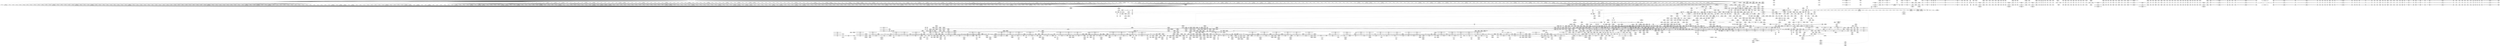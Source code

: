 digraph {
	CE0x55eec30 [shape=record,shape=Mrecord,label="{CE0x55eec30|task_sid:_tmp20|security/selinux/hooks.c,208}"]
	CE0x5637a60 [shape=record,shape=Mrecord,label="{CE0x5637a60|selinux_nlmsg_perm:_tmp46|security/selinux/hooks.c,4740}"]
	CE0x56094a0 [shape=record,shape=Mrecord,label="{CE0x56094a0|GLOBAL:_rcu_read_lock|*Constant*|*SummSource*}"]
	CE0x56f6290 [shape=record,shape=Mrecord,label="{CE0x56f6290|i64*_getelementptr_inbounds_(_4_x_i64_,_4_x_i64_*___llvm_gcov_ctr128,_i64_0,_i64_1)|*Constant*|*SummSource*}"]
	CE0x5564be0 [shape=record,shape=Mrecord,label="{CE0x5564be0|selinux_nlmsg_perm:_bf.lshr|security/selinux/hooks.c,4729|*SummSink*}"]
	CE0x557c180 [shape=record,shape=Mrecord,label="{CE0x557c180|selinux_netlink_send:_entry}"]
	CE0x556e840 [shape=record,shape=Mrecord,label="{CE0x556e840|720:_i32,_1216:_i8*,_:_CRE_264,272_|Function::selinux_netlink_send&Arg::sk::}"]
	CE0x55cdac0 [shape=record,shape=Mrecord,label="{CE0x55cdac0|i64*_getelementptr_inbounds_(_6_x_i64_,_6_x_i64_*___llvm_gcov_ctr324,_i64_0,_i64_3)|*Constant*|*SummSource*}"]
	CE0x5636ef0 [shape=record,shape=Mrecord,label="{CE0x5636ef0|selinux_nlmsg_perm:_tmp47|security/selinux/hooks.c,4742|*SummSink*}"]
	CE0x56038e0 [shape=record,shape=Mrecord,label="{CE0x56038e0|selinux_nlmsg_perm:_tmp26|security/selinux/hooks.c,4730}"]
	CE0x55cc030 [shape=record,shape=Mrecord,label="{CE0x55cc030|_ret_i32_%retval.0,_!dbg_!27723|security/selinux/hooks.c,5074}"]
	CE0x5675c10 [shape=record,shape=Mrecord,label="{CE0x5675c10|rcu_read_lock:_tmp7|include/linux/rcupdate.h,882}"]
	CE0x5674540 [shape=record,shape=Mrecord,label="{CE0x5674540|_call_void_asm_sideeffect_,_memory_,_dirflag_,_fpsr_,_flags_()_#3,_!dbg_!27714,_!srcloc_!27715|include/linux/rcupdate.h,239|*SummSink*}"]
	CE0x555e720 [shape=record,shape=Mrecord,label="{CE0x555e720|720:_i32,_1216:_i8*,_:_CRE_174,175_}"]
	CE0x556d010 [shape=record,shape=Mrecord,label="{CE0x556d010|720:_i32,_1216:_i8*,_:_CRE_149,150_}"]
	CE0x5668460 [shape=record,shape=Mrecord,label="{CE0x5668460|task_sid:_tmp10|security/selinux/hooks.c,208|*SummSource*}"]
	CE0x55c0690 [shape=record,shape=Mrecord,label="{CE0x55c0690|selinux_nlmsg_perm:_cmp|security/selinux/hooks.c,4717}"]
	CE0x5710720 [shape=record,shape=Mrecord,label="{CE0x5710720|i64*_getelementptr_inbounds_(_4_x_i64_,_4_x_i64_*___llvm_gcov_ctr129,_i64_0,_i64_1)|*Constant*|*SummSource*}"]
	CE0x563b250 [shape=record,shape=Mrecord,label="{CE0x563b250|rcu_read_unlock:_if.then}"]
	CE0x555e130 [shape=record,shape=Mrecord,label="{CE0x555e130|720:_i32,_1216:_i8*,_:_CRE_169,170_}"]
	CE0x5641c80 [shape=record,shape=Mrecord,label="{CE0x5641c80|rcu_lock_acquire:_tmp5|include/linux/rcupdate.h,418}"]
	CE0x55bddf0 [shape=record,shape=Mrecord,label="{CE0x55bddf0|get_current:_tmp3|*SummSource*}"]
	CE0x55b3020 [shape=record,shape=Mrecord,label="{CE0x55b3020|selinux_netlink_send:_skb|Function::selinux_netlink_send&Arg::skb::}"]
	CE0x55f4740 [shape=record,shape=Mrecord,label="{CE0x55f4740|_ret_i32_%call7,_!dbg_!27749|security/selinux/hooks.c,210}"]
	CE0x5696e90 [shape=record,shape=Mrecord,label="{CE0x5696e90|_call_void___preempt_count_sub(i32_1)_#10,_!dbg_!27715|include/linux/rcupdate.h,244}"]
	CE0x556eaa0 [shape=record,shape=Mrecord,label="{CE0x556eaa0|720:_i32,_1216:_i8*,_:_CRE_280,288_|Function::selinux_netlink_send&Arg::sk::}"]
	CE0x5638dc0 [shape=record,shape=Mrecord,label="{CE0x5638dc0|i32_8|*Constant*|*SummSink*}"]
	CE0x55eaca0 [shape=record,shape=Mrecord,label="{CE0x55eaca0|i64*_getelementptr_inbounds_(_13_x_i64_,_13_x_i64_*___llvm_gcov_ctr126,_i64_0,_i64_9)|*Constant*|*SummSource*}"]
	CE0x55a96a0 [shape=record,shape=Mrecord,label="{CE0x55a96a0|720:_i32,_1216:_i8*,_:_CRE_844,845_}"]
	CE0x558be20 [shape=record,shape=Mrecord,label="{CE0x558be20|selinux_nlmsg_perm:_tmp11|security/selinux/hooks.c,4723|*SummSink*}"]
	CE0x55c9de0 [shape=record,shape=Mrecord,label="{CE0x55c9de0|selinux_nlmsg_perm:_tmp22|security/selinux/hooks.c,4729}"]
	CE0x55f56c0 [shape=record,shape=Mrecord,label="{CE0x55f56c0|i64*_getelementptr_inbounds_(_2_x_i64_,_2_x_i64_*___llvm_gcov_ctr98,_i64_0,_i64_0)|*Constant*|*SummSink*}"]
	CE0x5624fb0 [shape=record,shape=Mrecord,label="{CE0x5624fb0|8:_%struct.sock*,_:_SCME_40,41_}"]
	CE0x55ee0e0 [shape=record,shape=Mrecord,label="{CE0x55ee0e0|i64*_getelementptr_inbounds_(_13_x_i64_,_13_x_i64_*___llvm_gcov_ctr126,_i64_0,_i64_11)|*Constant*|*SummSource*}"]
	CE0x5605d30 [shape=record,shape=Mrecord,label="{CE0x5605d30|get_current:_bb|*SummSource*}"]
	CE0x56f7a40 [shape=record,shape=Mrecord,label="{CE0x56f7a40|i64_1|*Constant*}"]
	CE0x55bf650 [shape=record,shape=Mrecord,label="{CE0x55bf650|i64*_getelementptr_inbounds_(_20_x_i64_,_20_x_i64_*___llvm_gcov_ctr325,_i64_0,_i64_0)|*Constant*|*SummSink*}"]
	CE0x5712150 [shape=record,shape=Mrecord,label="{CE0x5712150|rcu_lock_release:_tmp}"]
	CE0x5572610 [shape=record,shape=Mrecord,label="{CE0x5572610|720:_i32,_1216:_i8*,_:_CRE_390,391_}"]
	CE0x56f6810 [shape=record,shape=Mrecord,label="{CE0x56f6810|rcu_lock_acquire:_tmp7|*SummSource*}"]
	CE0x5666050 [shape=record,shape=Mrecord,label="{CE0x5666050|i8*_getelementptr_inbounds_(_44_x_i8_,_44_x_i8_*_.str47,_i32_0,_i32_0)|*Constant*|*SummSource*}"]
	CE0x55bab30 [shape=record,shape=Mrecord,label="{CE0x55bab30|0:_i8,_8:_%struct.lsm_network_audit*,_24:_%struct.selinux_audit_data*,_:_SCMRE_0,1_|*MultipleSource*|security/selinux/hooks.c, 3965|security/selinux/hooks.c,3972}"]
	CE0x55f8ff0 [shape=record,shape=Mrecord,label="{CE0x55f8ff0|sock_has_perm:_tmp19|security/selinux/hooks.c,3977|*SummSource*}"]
	CE0x5573450 [shape=record,shape=Mrecord,label="{CE0x5573450|720:_i32,_1216:_i8*,_:_CRE_402,403_}"]
	CE0x55731f0 [shape=record,shape=Mrecord,label="{CE0x55731f0|720:_i32,_1216:_i8*,_:_CRE_400,401_}"]
	CE0x569daf0 [shape=record,shape=Mrecord,label="{CE0x569daf0|GLOBAL:_rcu_read_unlock.__warned|Global_var:rcu_read_unlock.__warned|*SummSink*}"]
	CE0x57002c0 [shape=record,shape=Mrecord,label="{CE0x57002c0|GLOBAL:___preempt_count_sub|*Constant*|*SummSource*}"]
	CE0x55cb750 [shape=record,shape=Mrecord,label="{CE0x55cb750|selinux_netlink_send:_tmp11|security/selinux/hooks.c,5074|*SummSink*}"]
	CE0x55558c0 [shape=record,shape=Mrecord,label="{CE0x55558c0|720:_i32,_1216:_i8*,_:_CRE_81,82_}"]
	CE0x55fc600 [shape=record,shape=Mrecord,label="{CE0x55fc600|GLOBAL:___llvm_gcov_ctr132|Global_var:__llvm_gcov_ctr132}"]
	CE0x56977c0 [shape=record,shape=Mrecord,label="{CE0x56977c0|rcu_read_lock:_tmp5|include/linux/rcupdate.h,882|*SummSource*}"]
	CE0x55a7430 [shape=record,shape=Mrecord,label="{CE0x55a7430|720:_i32,_1216:_i8*,_:_CRE_815,816_}"]
	CE0x5678e70 [shape=record,shape=Mrecord,label="{CE0x5678e70|GLOBAL:___llvm_gcov_ctr126|Global_var:__llvm_gcov_ctr126|*SummSink*}"]
	CE0x5725df0 [shape=record,shape=Mrecord,label="{CE0x5725df0|__preempt_count_sub:_tmp4|./arch/x86/include/asm/preempt.h,77|*SummSource*}"]
	CE0x56fc2a0 [shape=record,shape=Mrecord,label="{CE0x56fc2a0|i64*_getelementptr_inbounds_(_4_x_i64_,_4_x_i64_*___llvm_gcov_ctr130,_i64_0,_i64_0)|*Constant*|*SummSource*}"]
	CE0x555e4c0 [shape=record,shape=Mrecord,label="{CE0x555e4c0|720:_i32,_1216:_i8*,_:_CRE_172,173_}"]
	CE0x55a3c60 [shape=record,shape=Mrecord,label="{CE0x55a3c60|720:_i32,_1216:_i8*,_:_CRE_714,715_}"]
	CE0x55ea6a0 [shape=record,shape=Mrecord,label="{CE0x55ea6a0|i8*_getelementptr_inbounds_(_41_x_i8_,_41_x_i8_*_.str44,_i32_0,_i32_0)|*Constant*}"]
	CE0x562e500 [shape=record,shape=Mrecord,label="{CE0x562e500|selinux_nlmsg_perm:_tmp29|security/selinux/hooks.c,4730|*SummSink*}"]
	CE0x5624450 [shape=record,shape=Mrecord,label="{CE0x5624450|GLOBAL:_rcu_lock_map|Global_var:rcu_lock_map|*SummSource*}"]
	CE0x55bf5e0 [shape=record,shape=Mrecord,label="{CE0x55bf5e0|selinux_nlmsg_perm:_if.end14|*SummSink*}"]
	CE0x55aee20 [shape=record,shape=Mrecord,label="{CE0x55aee20|720:_i32,_1216:_i8*,_:_CRE_1056,1064_|Function::selinux_netlink_send&Arg::sk::}"]
	CE0x567cf70 [shape=record,shape=Mrecord,label="{CE0x567cf70|task_sid:_tmp13|security/selinux/hooks.c,208}"]
	CE0x57022f0 [shape=record,shape=Mrecord,label="{CE0x57022f0|i64_ptrtoint_(i8*_blockaddress(_rcu_lock_acquire,_%__here)_to_i64)|*Constant*}"]
	CE0x5676b90 [shape=record,shape=Mrecord,label="{CE0x5676b90|task_sid:_if.then}"]
	CE0x5668530 [shape=record,shape=Mrecord,label="{CE0x5668530|task_sid:_tmp10|security/selinux/hooks.c,208|*SummSink*}"]
	CE0x5644080 [shape=record,shape=Mrecord,label="{CE0x5644080|__rcu_read_lock:_tmp2|*SummSource*}"]
	CE0x555c1f0 [shape=record,shape=Mrecord,label="{CE0x555c1f0|720:_i32,_1216:_i8*,_:_CRE_202,203_}"]
	CE0x5569cf0 [shape=record,shape=Mrecord,label="{CE0x5569cf0|720:_i32,_1216:_i8*,_:_CRE_120,121_}"]
	CE0x563f8b0 [shape=record,shape=Mrecord,label="{CE0x563f8b0|i64*_getelementptr_inbounds_(_4_x_i64_,_4_x_i64_*___llvm_gcov_ctr130,_i64_0,_i64_1)|*Constant*}"]
	CE0x560b750 [shape=record,shape=Mrecord,label="{CE0x560b750|GLOBAL:_printk|*Constant*|*SummSink*}"]
	CE0x562ea30 [shape=record,shape=Mrecord,label="{CE0x562ea30|selinux_nlmsg_perm:_tmp30|security/selinux/hooks.c,4730|*SummSink*}"]
	CE0x565d8d0 [shape=record,shape=Mrecord,label="{CE0x565d8d0|cred_sid:_bb}"]
	CE0x55fb8d0 [shape=record,shape=Mrecord,label="{CE0x55fb8d0|selinux_nlmsg_perm:_tmp48|security/selinux/hooks.c,4742|*SummSource*}"]
	CE0x555c580 [shape=record,shape=Mrecord,label="{CE0x555c580|720:_i32,_1216:_i8*,_:_CRE_205,206_}"]
	CE0x5658810 [shape=record,shape=Mrecord,label="{CE0x5658810|rcu_read_unlock:_tmp22|include/linux/rcupdate.h,935|*SummSource*}"]
	CE0x562f310 [shape=record,shape=Mrecord,label="{CE0x562f310|selinux_nlmsg_perm:_tmp38|security/selinux/hooks.c,4735|*SummSink*}"]
	CE0x56f6910 [shape=record,shape=Mrecord,label="{CE0x56f6910|rcu_lock_acquire:_tmp7|*SummSink*}"]
	CE0x557b7c0 [shape=record,shape=Mrecord,label="{CE0x557b7c0|selinux_nlmsg_perm:_tmp4|*LoadInst*|security/selinux/hooks.c,4717|*SummSource*}"]
	CE0x5570990 [shape=record,shape=Mrecord,label="{CE0x5570990|720:_i32,_1216:_i8*,_:_CRE_366,367_}"]
	CE0x55afa60 [shape=record,shape=Mrecord,label="{CE0x55afa60|720:_i32,_1216:_i8*,_:_CRE_1112,1128_|Function::selinux_netlink_send&Arg::sk::}"]
	CE0x5582780 [shape=record,shape=Mrecord,label="{CE0x5582780|720:_i32,_1216:_i8*,_:_CRE_411,412_}"]
	CE0x56986a0 [shape=record,shape=Mrecord,label="{CE0x56986a0|__rcu_read_lock:_tmp5|include/linux/rcupdate.h,239|*SummSink*}"]
	CE0x5603f20 [shape=record,shape=Mrecord,label="{CE0x5603f20|selinux_nlmsg_perm:_tmp27|security/selinux/hooks.c,4730|*SummSource*}"]
	CE0x5668ec0 [shape=record,shape=Mrecord,label="{CE0x5668ec0|task_sid:_tmp2|*SummSource*}"]
	CE0x55821f0 [shape=record,shape=Mrecord,label="{CE0x55821f0|720:_i32,_1216:_i8*,_:_CRE_124,125_}"]
	CE0x5602b90 [shape=record,shape=Mrecord,label="{CE0x5602b90|rcu_lock_release:_map|Function::rcu_lock_release&Arg::map::|*SummSource*}"]
	CE0x55a8990 [shape=record,shape=Mrecord,label="{CE0x55a8990|720:_i32,_1216:_i8*,_:_CRE_833,834_}"]
	CE0x55d49f0 [shape=record,shape=Mrecord,label="{CE0x55d49f0|selinux_netlink_send:_tmp9|security/selinux/hooks.c,5073|*SummSink*}"]
	CE0x55dbbc0 [shape=record,shape=Mrecord,label="{CE0x55dbbc0|nlmsg_hdr:_tmp2|*SummSink*}"]
	CE0x55f3ae0 [shape=record,shape=Mrecord,label="{CE0x55f3ae0|i32_(i32,_i32,_i16,_i32,_%struct.common_audit_data*)*_bitcast_(i32_(i32,_i32,_i16,_i32,_%struct.common_audit_data.495*)*_avc_has_perm_to_i32_(i32,_i32,_i16,_i32,_%struct.common_audit_data*)*)|*Constant*}"]
	CE0x55a7b50 [shape=record,shape=Mrecord,label="{CE0x55a7b50|720:_i32,_1216:_i8*,_:_CRE_821,822_}"]
	CE0x5683670 [shape=record,shape=Mrecord,label="{CE0x5683670|rcu_read_unlock:_tmp15|include/linux/rcupdate.h,933|*SummSource*}"]
	CE0x5716340 [shape=record,shape=Mrecord,label="{CE0x5716340|i64_ptrtoint_(i8*_blockaddress(_rcu_lock_release,_%__here)_to_i64)|*Constant*|*SummSource*}"]
	CE0x56097e0 [shape=record,shape=Mrecord,label="{CE0x56097e0|selinux_nlmsg_perm:_out|*SummSink*}"]
	CE0x5675d90 [shape=record,shape=Mrecord,label="{CE0x5675d90|rcu_read_lock:_tmp7|include/linux/rcupdate.h,882|*SummSource*}"]
	CE0x5606530 [shape=record,shape=Mrecord,label="{CE0x5606530|_call_void_mcount()_#3|*SummSource*}"]
	CE0x5713190 [shape=record,shape=Mrecord,label="{CE0x5713190|rcu_lock_acquire:___here}"]
	CE0x56fb130 [shape=record,shape=Mrecord,label="{CE0x56fb130|i8*_undef|*Constant*}"]
	CE0x55a2240 [shape=record,shape=Mrecord,label="{CE0x55a2240|720:_i32,_1216:_i8*,_:_CRE_692,693_}"]
	CE0x5636590 [shape=record,shape=Mrecord,label="{CE0x5636590|selinux_nlmsg_perm:_err.3|*SummSource*}"]
	CE0x57161e0 [shape=record,shape=Mrecord,label="{CE0x57161e0|i64_ptrtoint_(i8*_blockaddress(_rcu_lock_release,_%__here)_to_i64)|*Constant*}"]
	CE0x57058f0 [shape=record,shape=Mrecord,label="{CE0x57058f0|__preempt_count_add:_tmp6|./arch/x86/include/asm/preempt.h,73|*SummSink*}"]
	CE0x567d510 [shape=record,shape=Mrecord,label="{CE0x567d510|task_sid:_call3|security/selinux/hooks.c,208}"]
	CE0x55eae90 [shape=record,shape=Mrecord,label="{CE0x55eae90|i64*_getelementptr_inbounds_(_13_x_i64_,_13_x_i64_*___llvm_gcov_ctr126,_i64_0,_i64_9)|*Constant*|*SummSink*}"]
	CE0x562bc10 [shape=record,shape=Mrecord,label="{CE0x562bc10|task_sid:_tmp8|security/selinux/hooks.c,208|*SummSource*}"]
	CE0x5664850 [shape=record,shape=Mrecord,label="{CE0x5664850|sock_has_perm:_tmp8|security/selinux/hooks.c,3969|*SummSource*}"]
	CE0x55b98c0 [shape=record,shape=Mrecord,label="{CE0x55b98c0|sock_has_perm:_tmp13|security/selinux/hooks.c,3972}"]
	CE0x55f7a00 [shape=record,shape=Mrecord,label="{CE0x55f7a00|avc_has_perm:_auditdata|Function::avc_has_perm&Arg::auditdata::|*SummSink*}"]
	CE0x55dc1c0 [shape=record,shape=Mrecord,label="{CE0x55dc1c0|16:_i32,_24:_i16,_:_CRE_24,26_|*MultipleSource*|*LoadInst*|security/selinux/hooks.c,4715|security/selinux/hooks.c,4715|security/selinux/hooks.c,4723}"]
	CE0x5711e10 [shape=record,shape=Mrecord,label="{CE0x5711e10|i64*_getelementptr_inbounds_(_4_x_i64_,_4_x_i64_*___llvm_gcov_ctr133,_i64_0,_i64_0)|*Constant*|*SummSource*}"]
	CE0x5578730 [shape=record,shape=Mrecord,label="{CE0x5578730|720:_i32,_1216:_i8*,_:_CRE_85,86_}"]
	CE0x55a8270 [shape=record,shape=Mrecord,label="{CE0x55a8270|720:_i32,_1216:_i8*,_:_CRE_827,828_}"]
	CE0x557d9f0 [shape=record,shape=Mrecord,label="{CE0x557d9f0|rcu_lock_acquire:_bb}"]
	CE0x56089a0 [shape=record,shape=Mrecord,label="{CE0x56089a0|selinux_nlmsg_perm:_if.then2|*SummSink*}"]
	CE0x56ff5a0 [shape=record,shape=Mrecord,label="{CE0x56ff5a0|rcu_lock_acquire:_tmp6|*SummSink*}"]
	CE0x55bb1f0 [shape=record,shape=Mrecord,label="{CE0x55bb1f0|sock_has_perm:_tmp12|security/selinux/hooks.c,3970|*SummSink*}"]
	CE0x569e1e0 [shape=record,shape=Mrecord,label="{CE0x569e1e0|rcu_read_lock:_tmp13|include/linux/rcupdate.h,882|*SummSink*}"]
	CE0x56678b0 [shape=record,shape=Mrecord,label="{CE0x56678b0|_ret_void,_!dbg_!27735|include/linux/rcupdate.h,884}"]
	CE0x5578600 [shape=record,shape=Mrecord,label="{CE0x5578600|720:_i32,_1216:_i8*,_:_CRE_84,85_}"]
	CE0x5684000 [shape=record,shape=Mrecord,label="{CE0x5684000|__preempt_count_add:_entry}"]
	CE0x55bbef0 [shape=record,shape=Mrecord,label="{CE0x55bbef0|get_current:_tmp4|./arch/x86/include/asm/current.h,14|*SummSink*}"]
	CE0x566dd40 [shape=record,shape=Mrecord,label="{CE0x566dd40|8:_%struct.sock*,_:_SCME_43,44_}"]
	CE0x572fab0 [shape=record,shape=Mrecord,label="{CE0x572fab0|__preempt_count_add:_do.end|*SummSource*}"]
	CE0x55a2e20 [shape=record,shape=Mrecord,label="{CE0x55a2e20|720:_i32,_1216:_i8*,_:_CRE_702,703_}"]
	CE0x5567350 [shape=record,shape=Mrecord,label="{CE0x5567350|720:_i32,_1216:_i8*,_:_CRE_99,100_}"]
	CE0x55865c0 [shape=record,shape=Mrecord,label="{CE0x55865c0|720:_i32,_1216:_i8*,_:_CRE_550,551_}"]
	CE0x5702590 [shape=record,shape=Mrecord,label="{CE0x5702590|i64_ptrtoint_(i8*_blockaddress(_rcu_lock_acquire,_%__here)_to_i64)|*Constant*|*SummSink*}"]
	CE0x55bc2e0 [shape=record,shape=Mrecord,label="{CE0x55bc2e0|sock_has_perm:_tmp1|*SummSink*}"]
	CE0x55666e0 [shape=record,shape=Mrecord,label="{CE0x55666e0|720:_i32,_1216:_i8*,_:_CRE_38,39_}"]
	CE0x55bc610 [shape=record,shape=Mrecord,label="{CE0x55bc610|sock_has_perm:_ad|security/selinux/hooks.c, 3965}"]
	CE0x55f6620 [shape=record,shape=Mrecord,label="{CE0x55f6620|avc_has_perm:_ssid|Function::avc_has_perm&Arg::ssid::|*SummSource*}"]
	CE0x55884a0 [shape=record,shape=Mrecord,label="{CE0x55884a0|720:_i32,_1216:_i8*,_:_CRE_576,577_}"]
	CE0x55655d0 [shape=record,shape=Mrecord,label="{CE0x55655d0|720:_i32,_1216:_i8*,_:_CRE_3,4_}"]
	CE0x5699100 [shape=record,shape=Mrecord,label="{CE0x5699100|0:_i8,_:_GCMR_rcu_read_lock.__warned_internal_global_i8_0,_section_.data.unlikely_,_align_1:_elem_0:default:}"]
	CE0x563a7e0 [shape=record,shape=Mrecord,label="{CE0x563a7e0|rcu_read_unlock:_tmp6|include/linux/rcupdate.h,933}"]
	CE0x56fb7c0 [shape=record,shape=Mrecord,label="{CE0x56fb7c0|rcu_lock_release:_indirectgoto|*SummSink*}"]
	CE0x56058e0 [shape=record,shape=Mrecord,label="{CE0x56058e0|selinux_nlmsg_perm:_bb}"]
	CE0x555bb10 [shape=record,shape=Mrecord,label="{CE0x555bb10|720:_i32,_1216:_i8*,_:_CRE_255,256_}"]
	CE0x55ff910 [shape=record,shape=Mrecord,label="{CE0x55ff910|GLOBAL:_rcu_lock_release|*Constant*}"]
	CE0x5552400 [shape=record,shape=Mrecord,label="{CE0x5552400|720:_i32,_1216:_i8*,_:_CRE_251,252_}"]
	CE0x5670e40 [shape=record,shape=Mrecord,label="{CE0x5670e40|cred_sid:_tmp2}"]
	CE0x55a2a90 [shape=record,shape=Mrecord,label="{CE0x55a2a90|720:_i32,_1216:_i8*,_:_CRE_699,700_}"]
	CE0x5602ca0 [shape=record,shape=Mrecord,label="{CE0x5602ca0|rcu_lock_release:_map|Function::rcu_lock_release&Arg::map::|*SummSink*}"]
	CE0x5589ec0 [shape=record,shape=Mrecord,label="{CE0x5589ec0|720:_i32,_1216:_i8*,_:_CRE_598,599_}"]
	CE0x55ef180 [shape=record,shape=Mrecord,label="{CE0x55ef180|task_sid:_tmp21|security/selinux/hooks.c,208|*SummSource*}"]
	CE0x56fbc70 [shape=record,shape=Mrecord,label="{CE0x56fbc70|i64*_getelementptr_inbounds_(_4_x_i64_,_4_x_i64_*___llvm_gcov_ctr134,_i64_0,_i64_3)|*Constant*|*SummSink*}"]
	CE0x5713710 [shape=record,shape=Mrecord,label="{CE0x5713710|i64*_getelementptr_inbounds_(_4_x_i64_,_4_x_i64_*___llvm_gcov_ctr134,_i64_0,_i64_1)|*Constant*|*SummSink*}"]
	CE0x562ecb0 [shape=record,shape=Mrecord,label="{CE0x562ecb0|selinux_nlmsg_perm:_tmp31|security/selinux/hooks.c,4730}"]
	CE0x55a7300 [shape=record,shape=Mrecord,label="{CE0x55a7300|720:_i32,_1216:_i8*,_:_CRE_814,815_}"]
	CE0x55dcb50 [shape=record,shape=Mrecord,label="{CE0x55dcb50|_call_void_mcount()_#3|*SummSource*}"]
	CE0x56614c0 [shape=record,shape=Mrecord,label="{CE0x56614c0|rcu_read_lock:_tmp20|include/linux/rcupdate.h,882}"]
	CE0x562f530 [shape=record,shape=Mrecord,label="{CE0x562f530|selinux_nlmsg_perm:_tmp39|security/selinux/hooks.c,4735}"]
	CE0x55ff0e0 [shape=record,shape=Mrecord,label="{CE0x55ff0e0|i64*_getelementptr_inbounds_(_6_x_i64_,_6_x_i64_*___llvm_gcov_ctr327,_i64_0,_i64_0)|*Constant*|*SummSink*}"]
	CE0x560c110 [shape=record,shape=Mrecord,label="{CE0x560c110|selinux_nlmsg_perm:_tobool9|security/selinux/hooks.c,4730|*SummSource*}"]
	CE0x562ab10 [shape=record,shape=Mrecord,label="{CE0x562ab10|task_sid:_do.end6|*SummSource*}"]
	CE0x56011c0 [shape=record,shape=Mrecord,label="{CE0x56011c0|__rcu_read_lock:_bb|*SummSink*}"]
	CE0x56716f0 [shape=record,shape=Mrecord,label="{CE0x56716f0|task_sid:_tmp|*SummSink*}"]
	CE0x55f3c10 [shape=record,shape=Mrecord,label="{CE0x55f3c10|i32_(i32,_i32,_i16,_i32,_%struct.common_audit_data*)*_bitcast_(i32_(i32,_i32,_i16,_i32,_%struct.common_audit_data.495*)*_avc_has_perm_to_i32_(i32,_i32,_i16,_i32,_%struct.common_audit_data*)*)|*Constant*|*SummSource*}"]
	CE0x56698c0 [shape=record,shape=Mrecord,label="{CE0x56698c0|task_sid:_tobool|security/selinux/hooks.c,208|*SummSource*}"]
	CE0x55a6670 [shape=record,shape=Mrecord,label="{CE0x55a6670|720:_i32,_1216:_i8*,_:_CRE_784,792_|Function::selinux_netlink_send&Arg::sk::}"]
	CE0x558ae30 [shape=record,shape=Mrecord,label="{CE0x558ae30|i64*_getelementptr_inbounds_(_20_x_i64_,_20_x_i64_*___llvm_gcov_ctr325,_i64_0,_i64_3)|*Constant*|*SummSink*}"]
	CE0x5562ec0 [shape=record,shape=Mrecord,label="{CE0x5562ec0|720:_i32,_1216:_i8*,_:_CRE_66,67_}"]
	CE0x5567d50 [shape=record,shape=Mrecord,label="{CE0x5567d50|720:_i32,_1216:_i8*,_:_CRE_25,26_}"]
	CE0x7240740 [shape=record,shape=Mrecord,label="{CE0x7240740|720:_i32,_1216:_i8*,_:_CRE_89,90_}"]
	CE0x557b4b0 [shape=record,shape=Mrecord,label="{CE0x557b4b0|720:_i32,_1216:_i8*,_:_CRE_88,89_}"]
	CE0x5667840 [shape=record,shape=Mrecord,label="{CE0x5667840|i32_0|*Constant*}"]
	CE0x5600520 [shape=record,shape=Mrecord,label="{CE0x5600520|_ret_void,_!dbg_!27717|include/linux/rcupdate.h,245|*SummSink*}"]
	CE0x55c2d70 [shape=record,shape=Mrecord,label="{CE0x55c2d70|selinux_nlmsg_perm:_cmp15|security/selinux/hooks.c,4735|*SummSink*}"]
	CE0x5634fa0 [shape=record,shape=Mrecord,label="{CE0x5634fa0|_ret_%struct.task_struct*_%tmp4,_!dbg_!27714|./arch/x86/include/asm/current.h,14|*SummSink*}"]
	CE0x55c2340 [shape=record,shape=Mrecord,label="{CE0x55c2340|i32_-2|*Constant*|*SummSink*}"]
	CE0x55ce210 [shape=record,shape=Mrecord,label="{CE0x55ce210|selinux_netlink_send:_tmp6|security/selinux/hooks.c,5071|*SummSink*}"]
	CE0x55ecff0 [shape=record,shape=Mrecord,label="{CE0x55ecff0|i64*_getelementptr_inbounds_(_13_x_i64_,_13_x_i64_*___llvm_gcov_ctr126,_i64_0,_i64_10)|*Constant*|*SummSource*}"]
	CE0x56302c0 [shape=record,shape=Mrecord,label="{CE0x56302c0|selinux_nlmsg_perm:_tmp40|security/selinux/hooks.c,4736|*SummSink*}"]
	CE0x5586a80 [shape=record,shape=Mrecord,label="{CE0x5586a80|720:_i32,_1216:_i8*,_:_CRE_554,555_}"]
	CE0x4c3f100 [shape=record,shape=Mrecord,label="{CE0x4c3f100|720:_i32,_1216:_i8*,_:_CRE_5,6_}"]
	CE0x55717d0 [shape=record,shape=Mrecord,label="{CE0x55717d0|720:_i32,_1216:_i8*,_:_CRE_378,379_}"]
	CE0x562acf0 [shape=record,shape=Mrecord,label="{CE0x562acf0|task_sid:_do.end}"]
	CE0x5635a50 [shape=record,shape=Mrecord,label="{CE0x5635a50|sock_has_perm:_perms|Function::sock_has_perm&Arg::perms::}"]
	CE0x55b0160 [shape=record,shape=Mrecord,label="{CE0x55b0160|720:_i32,_1216:_i8*,_:_CRE_1152,1153_}"]
	CE0x55f5d20 [shape=record,shape=Mrecord,label="{CE0x55f5d20|avc_has_perm:_entry|*SummSource*}"]
	CE0x55710b0 [shape=record,shape=Mrecord,label="{CE0x55710b0|720:_i32,_1216:_i8*,_:_CRE_372,373_}"]
	CE0x559f520 [shape=record,shape=Mrecord,label="{CE0x559f520|720:_i32,_1216:_i8*,_:_CRE_654,655_}"]
	CE0x55fec00 [shape=record,shape=Mrecord,label="{CE0x55fec00|COLLAPSED:_GCMRE___llvm_gcov_ctr127_internal_global_11_x_i64_zeroinitializer:_elem_0:default:}"]
	CE0x55ee270 [shape=record,shape=Mrecord,label="{CE0x55ee270|task_sid:_tmp26|security/selinux/hooks.c,208|*SummSource*}"]
	CE0x5640500 [shape=record,shape=Mrecord,label="{CE0x5640500|_call_void___preempt_count_add(i32_1)_#10,_!dbg_!27711|include/linux/rcupdate.h,239|*SummSource*}"]
	CE0x5676880 [shape=record,shape=Mrecord,label="{CE0x5676880|cred_sid:_tmp6|security/selinux/hooks.c,197|*SummSource*}"]
	CE0x5563750 [shape=record,shape=Mrecord,label="{CE0x5563750|selinux_nlmsg_perm:_sclass|security/selinux/hooks.c,4723}"]
	CE0x5674b00 [shape=record,shape=Mrecord,label="{CE0x5674b00|rcu_read_lock:_if.end|*SummSink*}"]
	CE0x55f8420 [shape=record,shape=Mrecord,label="{CE0x55f8420|i64*_getelementptr_inbounds_(_6_x_i64_,_6_x_i64_*___llvm_gcov_ctr327,_i64_0,_i64_5)|*Constant*}"]
	CE0x55aba40 [shape=record,shape=Mrecord,label="{CE0x55aba40|720:_i32,_1216:_i8*,_:_CRE_874,875_}"]
	CE0x5643650 [shape=record,shape=Mrecord,label="{CE0x5643650|rcu_read_unlock:_tmp11|include/linux/rcupdate.h,933|*SummSink*}"]
	CE0x5698ae0 [shape=record,shape=Mrecord,label="{CE0x5698ae0|i64*_getelementptr_inbounds_(_4_x_i64_,_4_x_i64_*___llvm_gcov_ctr135,_i64_0,_i64_3)|*Constant*|*SummSource*}"]
	CE0x5582d70 [shape=record,shape=Mrecord,label="{CE0x5582d70|720:_i32,_1216:_i8*,_:_CRE_416,417_}"]
	CE0x557a620 [shape=record,shape=Mrecord,label="{CE0x557a620|selinux_netlink_send:_tmp1|*SummSink*}"]
	CE0x55f1f30 [shape=record,shape=Mrecord,label="{CE0x55f1f30|avc_has_perm:_requested|Function::avc_has_perm&Arg::requested::|*SummSink*}"]
	CE0x563a570 [shape=record,shape=Mrecord,label="{CE0x563a570|__rcu_read_lock:_tmp7|include/linux/rcupdate.h,240}"]
	CE0x562b970 [shape=record,shape=Mrecord,label="{CE0x562b970|8:_%struct.sock*,_:_SCME_37,38_}"]
	CE0x56403d0 [shape=record,shape=Mrecord,label="{CE0x56403d0|_call_void___preempt_count_add(i32_1)_#10,_!dbg_!27711|include/linux/rcupdate.h,239}"]
	CE0x569ceb0 [shape=record,shape=Mrecord,label="{CE0x569ceb0|rcu_read_lock:_tmp7|include/linux/rcupdate.h,882|*SummSink*}"]
	CE0x70d15c0 [shape=record,shape=Mrecord,label="{CE0x70d15c0|720:_i32,_1216:_i8*,_:_CRE_19,20_|Function::selinux_netlink_send&Arg::sk::}"]
	CE0x5680780 [shape=record,shape=Mrecord,label="{CE0x5680780|_call_void_rcu_read_unlock()_#10,_!dbg_!27748|security/selinux/hooks.c,209}"]
	CE0x5712750 [shape=record,shape=Mrecord,label="{CE0x5712750|rcu_lock_release:_bb|*SummSink*}"]
	CE0x56032f0 [shape=record,shape=Mrecord,label="{CE0x56032f0|_call_void___rcu_read_unlock()_#10,_!dbg_!27734|include/linux/rcupdate.h,937|*SummSource*}"]
	CE0x5572150 [shape=record,shape=Mrecord,label="{CE0x5572150|720:_i32,_1216:_i8*,_:_CRE_386,387_}"]
	CE0x55ff540 [shape=record,shape=Mrecord,label="{CE0x55ff540|i32_934|*Constant*}"]
	CE0x5601d70 [shape=record,shape=Mrecord,label="{CE0x5601d70|rcu_lock_acquire:_tmp}"]
	CE0x55b80a0 [shape=record,shape=Mrecord,label="{CE0x55b80a0|i64_4|*Constant*|*SummSink*}"]
	CE0x571a390 [shape=record,shape=Mrecord,label="{CE0x571a390|__rcu_read_unlock:_tmp3|*SummSource*}"]
	CE0x55ea050 [shape=record,shape=Mrecord,label="{CE0x55ea050|i32_208|*Constant*|*SummSink*}"]
	CE0x55d3f50 [shape=record,shape=Mrecord,label="{CE0x55d3f50|i64*_getelementptr_inbounds_(_6_x_i64_,_6_x_i64_*___llvm_gcov_ctr324,_i64_0,_i64_4)|*Constant*|*SummSink*}"]
	CE0x5661080 [shape=record,shape=Mrecord,label="{CE0x5661080|rcu_read_lock:_tmp19|include/linux/rcupdate.h,882}"]
	CE0x5718d30 [shape=record,shape=Mrecord,label="{CE0x5718d30|__preempt_count_sub:_tmp7|./arch/x86/include/asm/preempt.h,78|*SummSource*}"]
	CE0x56756d0 [shape=record,shape=Mrecord,label="{CE0x56756d0|cred_sid:_tmp5|security/selinux/hooks.c,196}"]
	CE0x555c6b0 [shape=record,shape=Mrecord,label="{CE0x555c6b0|720:_i32,_1216:_i8*,_:_CRE_206,207_}"]
	CE0x55811b0 [shape=record,shape=Mrecord,label="{CE0x55811b0|720:_i32,_1216:_i8*,_:_CRE_233,234_}"]
	CE0x57229d0 [shape=record,shape=Mrecord,label="{CE0x57229d0|_call_void_mcount()_#3|*SummSource*}"]
	CE0x5638770 [shape=record,shape=Mrecord,label="{CE0x5638770|sock_has_perm:_entry|*SummSource*}"]
	CE0x55a2bc0 [shape=record,shape=Mrecord,label="{CE0x55a2bc0|720:_i32,_1216:_i8*,_:_CRE_700,701_}"]
	CE0x55a5560 [shape=record,shape=Mrecord,label="{CE0x55a5560|selinux_nlmsg_perm:_tmp32|security/selinux/hooks.c,4731}"]
	CE0x55fb760 [shape=record,shape=Mrecord,label="{CE0x55fb760|selinux_nlmsg_perm:_tmp48|security/selinux/hooks.c,4742}"]
	CE0x55f6fc0 [shape=record,shape=Mrecord,label="{CE0x55f6fc0|avc_has_perm:_tclass|Function::avc_has_perm&Arg::tclass::|*SummSink*}"]
	CE0x56f8080 [shape=record,shape=Mrecord,label="{CE0x56f8080|i64*_getelementptr_inbounds_(_4_x_i64_,_4_x_i64_*___llvm_gcov_ctr130,_i64_0,_i64_0)|*Constant*|*SummSink*}"]
	CE0x55d3c40 [shape=record,shape=Mrecord,label="{CE0x55d3c40|selinux_netlink_send:_tmp7|security/selinux/hooks.c,5071|*SummSource*}"]
	CE0x55a0ce0 [shape=record,shape=Mrecord,label="{CE0x55a0ce0|720:_i32,_1216:_i8*,_:_CRE_674,675_}"]
	CE0x5704ac0 [shape=record,shape=Mrecord,label="{CE0x5704ac0|_call_void_mcount()_#3}"]
	CE0x55b2760 [shape=record,shape=Mrecord,label="{CE0x55b2760|720:_i32,_1216:_i8*,_:_CRE_1256,1264_|Function::selinux_netlink_send&Arg::sk::}"]
	CE0x55c0700 [shape=record,shape=Mrecord,label="{CE0x55c0700|selinux_nlmsg_perm:_tmp5|security/selinux/hooks.c,4717|*SummSource*}"]
	CE0x55fff90 [shape=record,shape=Mrecord,label="{CE0x55fff90|_call_void___rcu_read_unlock()_#10,_!dbg_!27734|include/linux/rcupdate.h,937|*SummSink*}"]
	CE0x5585fd0 [shape=record,shape=Mrecord,label="{CE0x5585fd0|720:_i32,_1216:_i8*,_:_CRE_545,546_}"]
	CE0x56649b0 [shape=record,shape=Mrecord,label="{CE0x56649b0|sock_has_perm:_tmp8|security/selinux/hooks.c,3969|*SummSink*}"]
	CE0x5684770 [shape=record,shape=Mrecord,label="{CE0x5684770|rcu_read_lock:_land.lhs.true|*SummSink*}"]
	CE0x5590ca0 [shape=record,shape=Mrecord,label="{CE0x5590ca0|selinux_nlmsg_perm:_tobool|security/selinux/hooks.c,4724}"]
	CE0x555a670 [shape=record,shape=Mrecord,label="{CE0x555a670|selinux_netlink_send:_bb}"]
	CE0x5564df0 [shape=record,shape=Mrecord,label="{CE0x5564df0|i32_255|*Constant*}"]
	CE0x55e94e0 [shape=record,shape=Mrecord,label="{CE0x55e94e0|GLOBAL:_lockdep_rcu_suspicious|*Constant*}"]
	CE0x55716a0 [shape=record,shape=Mrecord,label="{CE0x55716a0|720:_i32,_1216:_i8*,_:_CRE_377,378_}"]
	CE0x558b700 [shape=record,shape=Mrecord,label="{CE0x558b700|selinux_nlmsg_perm:_tmp28|security/selinux/hooks.c,4730|*SummSource*}"]
	CE0x558b470 [shape=record,shape=Mrecord,label="{CE0x558b470|i64_10|*Constant*|*SummSink*}"]
	CE0x557e630 [shape=record,shape=Mrecord,label="{CE0x557e630|_call_void_mcount()_#3}"]
	CE0x557feb0 [shape=record,shape=Mrecord,label="{CE0x557feb0|720:_i32,_1216:_i8*,_:_CRE_217,218_}"]
	CE0x55b1b20 [shape=record,shape=Mrecord,label="{CE0x55b1b20|720:_i32,_1216:_i8*,_:_CRE_1212,1216_|Function::selinux_netlink_send&Arg::sk::}"]
	CE0x55f45e0 [shape=record,shape=Mrecord,label="{CE0x55f45e0|task_sid:_task|Function::task_sid&Arg::task::|*SummSink*}"]
	CE0x56581c0 [shape=record,shape=Mrecord,label="{CE0x56581c0|rcu_read_unlock:_tmp22|include/linux/rcupdate.h,935|*SummSink*}"]
	CE0x567f790 [shape=record,shape=Mrecord,label="{CE0x567f790|GLOBAL:_cred_sid|*Constant*}"]
	CE0x5704070 [shape=record,shape=Mrecord,label="{CE0x5704070|rcu_lock_acquire:_indirectgoto}"]
	CE0x563d340 [shape=record,shape=Mrecord,label="{CE0x563d340|_call_void_mcount()_#3|*SummSink*}"]
	CE0x5634730 [shape=record,shape=Mrecord,label="{CE0x5634730|GLOBAL:_get_current|*Constant*|*SummSource*}"]
	CE0x56fa870 [shape=record,shape=Mrecord,label="{CE0x56fa870|rcu_lock_release:_tmp6|*SummSource*}"]
	CE0x5672dc0 [shape=record,shape=Mrecord,label="{CE0x5672dc0|rcu_read_unlock:_do.end|*SummSink*}"]
	CE0x562fc90 [shape=record,shape=Mrecord,label="{CE0x562fc90|i64*_getelementptr_inbounds_(_20_x_i64_,_20_x_i64_*___llvm_gcov_ctr325,_i64_0,_i64_16)|*Constant*}"]
	CE0x566bfc0 [shape=record,shape=Mrecord,label="{CE0x566bfc0|task_sid:_tobool1|security/selinux/hooks.c,208|*SummSource*}"]
	CE0x569c7d0 [shape=record,shape=Mrecord,label="{CE0x569c7d0|rcu_read_lock:_tmp13|include/linux/rcupdate.h,882}"]
	CE0x55a9310 [shape=record,shape=Mrecord,label="{CE0x55a9310|720:_i32,_1216:_i8*,_:_CRE_841,842_}"]
	CE0x55dd0f0 [shape=record,shape=Mrecord,label="{CE0x55dd0f0|rcu_read_lock:_call|include/linux/rcupdate.h,882|*SummSink*}"]
	CE0x557a450 [shape=record,shape=Mrecord,label="{CE0x557a450|GLOBAL:___llvm_gcov_ctr324|Global_var:__llvm_gcov_ctr324|*SummSource*}"]
	CE0x56fb8d0 [shape=record,shape=Mrecord,label="{CE0x56fb8d0|rcu_lock_release:_bb}"]
	CE0x5639db0 [shape=record,shape=Mrecord,label="{CE0x5639db0|__preempt_count_add:_entry|*SummSource*}"]
	CE0x5583360 [shape=record,shape=Mrecord,label="{CE0x5583360|720:_i32,_1216:_i8*,_:_CRE_421,422_}"]
	CE0x5700030 [shape=record,shape=Mrecord,label="{CE0x5700030|_call_void_mcount()_#3|*SummSource*}"]
	CE0x55aa9a0 [shape=record,shape=Mrecord,label="{CE0x55aa9a0|720:_i32,_1216:_i8*,_:_CRE_860,861_}"]
	CE0x55abdd0 [shape=record,shape=Mrecord,label="{CE0x55abdd0|720:_i32,_1216:_i8*,_:_CRE_877,878_}"]
	CE0x56ff2f0 [shape=record,shape=Mrecord,label="{CE0x56ff2f0|i64*_getelementptr_inbounds_(_4_x_i64_,_4_x_i64_*___llvm_gcov_ctr130,_i64_0,_i64_3)|*Constant*|*SummSink*}"]
	CE0x5567c20 [shape=record,shape=Mrecord,label="{CE0x5567c20|720:_i32,_1216:_i8*,_:_CRE_24,25_}"]
	CE0x556d960 [shape=record,shape=Mrecord,label="{CE0x556d960|720:_i32,_1216:_i8*,_:_CRE_77,78_}"]
	CE0x55a19f0 [shape=record,shape=Mrecord,label="{CE0x55a19f0|720:_i32,_1216:_i8*,_:_CRE_685,686_}"]
	CE0x563bc90 [shape=record,shape=Mrecord,label="{CE0x563bc90|rcu_lock_acquire:_tmp4|include/linux/rcupdate.h,418|*SummSink*}"]
	CE0x5669c60 [shape=record,shape=Mrecord,label="{CE0x5669c60|cred_sid:_tmp2|*SummSink*}"]
	CE0x563ba80 [shape=record,shape=Mrecord,label="{CE0x563ba80|rcu_read_unlock:_tobool1|include/linux/rcupdate.h,933|*SummSink*}"]
	CE0x55d40d0 [shape=record,shape=Mrecord,label="{CE0x55d40d0|i64*_getelementptr_inbounds_(_6_x_i64_,_6_x_i64_*___llvm_gcov_ctr324,_i64_0,_i64_4)|*Constant*|*SummSource*}"]
	CE0x565f890 [shape=record,shape=Mrecord,label="{CE0x565f890|__preempt_count_add:_val|Function::__preempt_count_add&Arg::val::}"]
	CE0x5588240 [shape=record,shape=Mrecord,label="{CE0x5588240|720:_i32,_1216:_i8*,_:_CRE_574,575_}"]
	CE0x5575c30 [shape=record,shape=Mrecord,label="{CE0x5575c30|selinux_nlmsg_perm:_nlmsg_type5|security/selinux/hooks.c,4729|*SummSink*}"]
	CE0x5634b30 [shape=record,shape=Mrecord,label="{CE0x5634b30|get_current:_entry|*SummSource*}"]
	CE0x572edd0 [shape=record,shape=Mrecord,label="{CE0x572edd0|__preempt_count_add:_tmp7|./arch/x86/include/asm/preempt.h,73}"]
	CE0x5624e80 [shape=record,shape=Mrecord,label="{CE0x5624e80|8:_%struct.sock*,_:_SCME_39,40_}"]
	CE0x557d980 [shape=record,shape=Mrecord,label="{CE0x557d980|rcu_lock_acquire:_indirectgoto|*SummSource*}"]
	CE0x5582c40 [shape=record,shape=Mrecord,label="{CE0x5582c40|720:_i32,_1216:_i8*,_:_CRE_415,416_}"]
	CE0x567b930 [shape=record,shape=Mrecord,label="{CE0x567b930|cred_sid:_tmp6|security/selinux/hooks.c,197|*SummSink*}"]
	CE0x5711670 [shape=record,shape=Mrecord,label="{CE0x5711670|rcu_lock_release:_tmp4|include/linux/rcupdate.h,423|*SummSource*}"]
	CE0x569c450 [shape=record,shape=Mrecord,label="{CE0x569c450|rcu_read_unlock:_tmp13|include/linux/rcupdate.h,933|*SummSource*}"]
	CE0x55536c0 [shape=record,shape=Mrecord,label="{CE0x55536c0|720:_i32,_1216:_i8*,_:_CRE_760,764_|Function::selinux_netlink_send&Arg::sk::}"]
	CE0x567cb00 [shape=record,shape=Mrecord,label="{CE0x567cb00|rcu_read_unlock:_tobool|include/linux/rcupdate.h,933|*SummSource*}"]
	CE0x57055a0 [shape=record,shape=Mrecord,label="{CE0x57055a0|__rcu_read_unlock:_tmp5|include/linux/rcupdate.h,244}"]
	CE0x5640920 [shape=record,shape=Mrecord,label="{CE0x5640920|COLLAPSED:_GCMRE___llvm_gcov_ctr132_internal_global_11_x_i64_zeroinitializer:_elem_0:default:}"]
	CE0x55a4f70 [shape=record,shape=Mrecord,label="{CE0x55a4f70|selinux_nlmsg_perm:_tmp31|security/selinux/hooks.c,4730|*SummSink*}"]
	CE0x555f610 [shape=record,shape=Mrecord,label="{CE0x555f610|selinux_netlink_send:_entry|*SummSource*}"]
	CE0x5700d30 [shape=record,shape=Mrecord,label="{CE0x5700d30|_call_void_mcount()_#3|*SummSink*}"]
	CE0x55fd750 [shape=record,shape=Mrecord,label="{CE0x55fd750|sock_has_perm:_tmp|*SummSource*}"]
	CE0x563cca0 [shape=record,shape=Mrecord,label="{CE0x563cca0|rcu_lock_release:_tmp|*SummSource*}"]
	CE0x55f3d80 [shape=record,shape=Mrecord,label="{CE0x55f3d80|i32_(i32,_i32,_i16,_i32,_%struct.common_audit_data*)*_bitcast_(i32_(i32,_i32,_i16,_i32,_%struct.common_audit_data.495*)*_avc_has_perm_to_i32_(i32,_i32,_i16,_i32,_%struct.common_audit_data*)*)|*Constant*|*SummSink*}"]
	CE0x55b45f0 [shape=record,shape=Mrecord,label="{CE0x55b45f0|selinux_nlmsg_perm:_call8|security/selinux/hooks.c,4726|*SummSink*}"]
	CE0x558df30 [shape=record,shape=Mrecord,label="{CE0x558df30|4:_i16,_:_CRE_12,16_|*MultipleSource*|security/selinux/hooks.c,4723|security/selinux/hooks.c,4721}"]
	CE0x57053b0 [shape=record,shape=Mrecord,label="{CE0x57053b0|__rcu_read_unlock:_tmp5|include/linux/rcupdate.h,244|*SummSink*}"]
	CE0x5714fb0 [shape=record,shape=Mrecord,label="{CE0x5714fb0|rcu_lock_release:_tmp5|include/linux/rcupdate.h,423|*SummSink*}"]
	CE0x56253f0 [shape=record,shape=Mrecord,label="{CE0x56253f0|cred_sid:_tmp5|security/selinux/hooks.c,196|*SummSink*}"]
	CE0x55bbe80 [shape=record,shape=Mrecord,label="{CE0x55bbe80|get_current:_tmp4|./arch/x86/include/asm/current.h,14|*SummSource*}"]
	CE0x567a9d0 [shape=record,shape=Mrecord,label="{CE0x567a9d0|i64*_getelementptr_inbounds_(_2_x_i64_,_2_x_i64_*___llvm_gcov_ctr131,_i64_0,_i64_0)|*Constant*}"]
	CE0x5580700 [shape=record,shape=Mrecord,label="{CE0x5580700|720:_i32,_1216:_i8*,_:_CRE_224,225_}"]
	CE0x555bc00 [shape=record,shape=Mrecord,label="{CE0x555bc00|720:_i32,_1216:_i8*,_:_CRE_197,198_}"]
	CE0x5551ce0 [shape=record,shape=Mrecord,label="{CE0x5551ce0|720:_i32,_1216:_i8*,_:_CRE_245,246_}"]
	CE0x55f0cf0 [shape=record,shape=Mrecord,label="{CE0x55f0cf0|sock_has_perm:_net3|security/selinux/hooks.c,3974|*SummSource*}"]
	CE0x56009f0 [shape=record,shape=Mrecord,label="{CE0x56009f0|__rcu_read_unlock:_entry|*SummSink*}"]
	CE0x55805d0 [shape=record,shape=Mrecord,label="{CE0x55805d0|720:_i32,_1216:_i8*,_:_CRE_223,224_}"]
	CE0x5727ba0 [shape=record,shape=Mrecord,label="{CE0x5727ba0|__preempt_count_sub:_sub|./arch/x86/include/asm/preempt.h,77}"]
	CE0x569ead0 [shape=record,shape=Mrecord,label="{CE0x569ead0|rcu_read_lock:_tmp15|include/linux/rcupdate.h,882}"]
	CE0x5670b10 [shape=record,shape=Mrecord,label="{CE0x5670b10|i64*_getelementptr_inbounds_(_2_x_i64_,_2_x_i64_*___llvm_gcov_ctr131,_i64_0,_i64_1)|*Constant*|*SummSource*}"]
	CE0x556fdf0 [shape=record,shape=Mrecord,label="{CE0x556fdf0|720:_i32,_1216:_i8*,_:_CRE_356,357_}"]
	CE0x5580a90 [shape=record,shape=Mrecord,label="{CE0x5580a90|720:_i32,_1216:_i8*,_:_CRE_227,228_}"]
	CE0x55bf900 [shape=record,shape=Mrecord,label="{CE0x55bf900|selinux_nlmsg_perm:_lor.lhs.false}"]
	CE0x55a97d0 [shape=record,shape=Mrecord,label="{CE0x55a97d0|720:_i32,_1216:_i8*,_:_CRE_845,846_}"]
	CE0x566ad80 [shape=record,shape=Mrecord,label="{CE0x566ad80|rcu_read_lock:_tobool|include/linux/rcupdate.h,882|*SummSink*}"]
	CE0x563df70 [shape=record,shape=Mrecord,label="{CE0x563df70|GLOBAL:___llvm_gcov_ctr132|Global_var:__llvm_gcov_ctr132|*SummSource*}"]
	CE0x567c090 [shape=record,shape=Mrecord,label="{CE0x567c090|task_sid:_tmp11|security/selinux/hooks.c,208|*SummSink*}"]
	CE0x558b390 [shape=record,shape=Mrecord,label="{CE0x558b390|16:_i32,_24:_i16,_:_CRE_8,16_|*MultipleSource*|*LoadInst*|security/selinux/hooks.c,4715|security/selinux/hooks.c,4715|security/selinux/hooks.c,4723}"]
	CE0x555c0c0 [shape=record,shape=Mrecord,label="{CE0x555c0c0|720:_i32,_1216:_i8*,_:_CRE_201,202_}"]
	CE0x55a3d90 [shape=record,shape=Mrecord,label="{CE0x55a3d90|720:_i32,_1216:_i8*,_:_CRE_715,716_}"]
	CE0x567b280 [shape=record,shape=Mrecord,label="{CE0x567b280|GLOBAL:___llvm_gcov_ctr127|Global_var:__llvm_gcov_ctr127}"]
	CE0x563eb10 [shape=record,shape=Mrecord,label="{CE0x563eb10|__rcu_read_lock:_tmp7|include/linux/rcupdate.h,240|*SummSink*}"]
	CE0x57160b0 [shape=record,shape=Mrecord,label="{CE0x57160b0|i32_1|*Constant*}"]
	CE0x56440f0 [shape=record,shape=Mrecord,label="{CE0x56440f0|__rcu_read_lock:_tmp2|*SummSink*}"]
	CE0x5588e20 [shape=record,shape=Mrecord,label="{CE0x5588e20|720:_i32,_1216:_i8*,_:_CRE_584,585_}"]
	CE0x56fb490 [shape=record,shape=Mrecord,label="{CE0x56fb490|GLOBAL:___preempt_count|Global_var:__preempt_count}"]
	CE0x5642d60 [shape=record,shape=Mrecord,label="{CE0x5642d60|rcu_lock_release:_tmp2}"]
	CE0x557f050 [shape=record,shape=Mrecord,label="{CE0x557f050|720:_i32,_1216:_i8*,_:_CRE_112,113_}"]
	CE0x55a9dc0 [shape=record,shape=Mrecord,label="{CE0x55a9dc0|720:_i32,_1216:_i8*,_:_CRE_850,851_}"]
	CE0x556cdb0 [shape=record,shape=Mrecord,label="{CE0x556cdb0|720:_i32,_1216:_i8*,_:_CRE_147,148_}"]
	CE0x55742a0 [shape=record,shape=Mrecord,label="{CE0x55742a0|selinux_nlmsg_perm:_tmp21|security/selinux/hooks.c,4729|*SummSink*}"]
	CE0x55b99a0 [shape=record,shape=Mrecord,label="{CE0x55b99a0|sock_has_perm:_tmp13|security/selinux/hooks.c,3972|*SummSink*}"]
	CE0x55ff980 [shape=record,shape=Mrecord,label="{CE0x55ff980|_call_void_rcu_lock_release(%struct.lockdep_map*_rcu_lock_map)_#10,_!dbg_!27733|include/linux/rcupdate.h,935|*SummSource*}"]
	CE0x55a0950 [shape=record,shape=Mrecord,label="{CE0x55a0950|720:_i32,_1216:_i8*,_:_CRE_671,672_}"]
	CE0x55a7c80 [shape=record,shape=Mrecord,label="{CE0x55a7c80|720:_i32,_1216:_i8*,_:_CRE_822,823_}"]
	CE0x5577740 [shape=record,shape=Mrecord,label="{CE0x5577740|720:_i32,_1216:_i8*,_:_CRE_60,61_}"]
	CE0x566c9b0 [shape=record,shape=Mrecord,label="{CE0x566c9b0|sock_has_perm:_tmp3|security/selinux/hooks.c,3964}"]
	CE0x5685c40 [shape=record,shape=Mrecord,label="{CE0x5685c40|rcu_read_lock:_bb|*SummSink*}"]
	CE0x5608be0 [shape=record,shape=Mrecord,label="{CE0x5608be0|8:_%struct.sock*,_:_SCME_30,31_}"]
	CE0x56a1cb0 [shape=record,shape=Mrecord,label="{CE0x56a1cb0|rcu_read_lock:_tmp17|include/linux/rcupdate.h,882}"]
	CE0x55f9e60 [shape=record,shape=Mrecord,label="{CE0x55f9e60|selinux_nlmsg_perm:_tmp19|security/selinux/hooks.c,4725|*SummSource*}"]
	CE0x55d9e40 [shape=record,shape=Mrecord,label="{CE0x55d9e40|selinux_nlmsg_perm:_perm|security/selinux/hooks.c, 4713}"]
	CE0x55baf70 [shape=record,shape=Mrecord,label="{CE0x55baf70|sock_has_perm:_tmp11|security/selinux/hooks.c,3970|*SummSource*}"]
	CE0x56096d0 [shape=record,shape=Mrecord,label="{CE0x56096d0|selinux_nlmsg_perm:_out|*SummSource*}"]
	CE0x555eab0 [shape=record,shape=Mrecord,label="{CE0x555eab0|720:_i32,_1216:_i8*,_:_CRE_177,178_}"]
	CE0x5704ef0 [shape=record,shape=Mrecord,label="{CE0x5704ef0|__preempt_count_sub:_val|Function::__preempt_count_sub&Arg::val::|*SummSource*}"]
	CE0x56a23a0 [shape=record,shape=Mrecord,label="{CE0x56a23a0|rcu_read_lock:_tmp18|include/linux/rcupdate.h,882|*SummSource*}"]
	CE0x56341a0 [shape=record,shape=Mrecord,label="{CE0x56341a0|selinux_nlmsg_perm:_call20|security/selinux/hooks.c,4740|*SummSink*}"]
	CE0x55a1d80 [shape=record,shape=Mrecord,label="{CE0x55a1d80|720:_i32,_1216:_i8*,_:_CRE_688,689_}"]
	CE0x555e390 [shape=record,shape=Mrecord,label="{CE0x555e390|720:_i32,_1216:_i8*,_:_CRE_171,172_}"]
	CE0x56fb340 [shape=record,shape=Mrecord,label="{CE0x56fb340|__rcu_read_unlock:_bb}"]
	CE0x55eb480 [shape=record,shape=Mrecord,label="{CE0x55eb480|task_sid:_tmp18|security/selinux/hooks.c,208|*SummSource*}"]
	CE0x55a9b60 [shape=record,shape=Mrecord,label="{CE0x55a9b60|720:_i32,_1216:_i8*,_:_CRE_848,849_}"]
	CE0x567d670 [shape=record,shape=Mrecord,label="{CE0x567d670|task_sid:_call3|security/selinux/hooks.c,208|*SummSource*}"]
	CE0x5699bf0 [shape=record,shape=Mrecord,label="{CE0x5699bf0|rcu_read_lock:_tmp9|include/linux/rcupdate.h,882|*SummSource*}"]
	CE0x5601e50 [shape=record,shape=Mrecord,label="{CE0x5601e50|rcu_lock_acquire:_tmp|*SummSource*}"]
	CE0x55b6bc0 [shape=record,shape=Mrecord,label="{CE0x55b6bc0|selinux_nlmsg_perm:_tmp3|security/selinux/hooks.c,4715|*SummSink*}"]
	CE0x567bb40 [shape=record,shape=Mrecord,label="{CE0x567bb40|rcu_read_unlock:_if.end|*SummSource*}"]
	CE0x55b0b50 [shape=record,shape=Mrecord,label="{CE0x55b0b50|720:_i32,_1216:_i8*,_:_CRE_1160,1162_|Function::selinux_netlink_send&Arg::sk::}"]
	CE0x5678cf0 [shape=record,shape=Mrecord,label="{CE0x5678cf0|task_sid:_tmp5|security/selinux/hooks.c,208|*SummSink*}"]
	CE0x55b9bb0 [shape=record,shape=Mrecord,label="{CE0x55b9bb0|sock_has_perm:_tmp14|security/selinux/hooks.c,3972|*SummSink*}"]
	CE0x56681e0 [shape=record,shape=Mrecord,label="{CE0x56681e0|i64_4|*Constant*}"]
	CE0x5585850 [shape=record,shape=Mrecord,label="{CE0x5585850|720:_i32,_1216:_i8*,_:_CRE_538,539_}"]
	CE0x55d1ec0 [shape=record,shape=Mrecord,label="{CE0x55d1ec0|i32_-22|*Constant*|*SummSource*}"]
	CE0x56740d0 [shape=record,shape=Mrecord,label="{CE0x56740d0|GLOBAL:___rcu_read_lock|*Constant*|*SummSink*}"]
	CE0x566f580 [shape=record,shape=Mrecord,label="{CE0x566f580|task_sid:_task|Function::task_sid&Arg::task::|*SummSource*}"]
	CE0x5672440 [shape=record,shape=Mrecord,label="{CE0x5672440|rcu_read_lock:_tmp1|*SummSink*}"]
	CE0x55d6420 [shape=record,shape=Mrecord,label="{CE0x55d6420|selinux_netlink_send:_retval.0|*SummSink*}"]
	CE0x55ef020 [shape=record,shape=Mrecord,label="{CE0x55ef020|task_sid:_tmp21|security/selinux/hooks.c,208}"]
	CE0x5587400 [shape=record,shape=Mrecord,label="{CE0x5587400|720:_i32,_1216:_i8*,_:_CRE_562,563_}"]
	CE0x5706280 [shape=record,shape=Mrecord,label="{CE0x5706280|i64*_getelementptr_inbounds_(_4_x_i64_,_4_x_i64_*___llvm_gcov_ctr134,_i64_0,_i64_1)|*Constant*}"]
	CE0x55871a0 [shape=record,shape=Mrecord,label="{CE0x55871a0|720:_i32,_1216:_i8*,_:_CRE_560,561_}"]
	CE0x566d470 [shape=record,shape=Mrecord,label="{CE0x566d470|sock_has_perm:_tmp5|security/selinux/hooks.c,3966|*SummSource*}"]
	CE0x5685b60 [shape=record,shape=Mrecord,label="{CE0x5685b60|rcu_read_lock:_bb|*SummSource*}"]
	CE0x55de2e0 [shape=record,shape=Mrecord,label="{CE0x55de2e0|i32_41|*Constant*}"]
	CE0x57015e0 [shape=record,shape=Mrecord,label="{CE0x57015e0|__rcu_read_unlock:_do.end}"]
	CE0x56792f0 [shape=record,shape=Mrecord,label="{CE0x56792f0|GLOBAL:_rcu_lock_acquire|*Constant*}"]
	CE0x569ce10 [shape=record,shape=Mrecord,label="{CE0x569ce10|rcu_read_unlock:_tmp2|*SummSource*}"]
	CE0x55a1530 [shape=record,shape=Mrecord,label="{CE0x55a1530|720:_i32,_1216:_i8*,_:_CRE_681,682_}"]
	CE0x5566b40 [shape=record,shape=Mrecord,label="{CE0x5566b40|i32_16|*Constant*|*SummSource*}"]
	CE0x55b33d0 [shape=record,shape=Mrecord,label="{CE0x55b33d0|selinux_nlmsg_perm:_call8|security/selinux/hooks.c,4726}"]
	CE0x55ed870 [shape=record,shape=Mrecord,label="{CE0x55ed870|task_sid:_tmp23|security/selinux/hooks.c,208|*SummSink*}"]
	CE0x557fa70 [shape=record,shape=Mrecord,label="{CE0x557fa70|720:_i32,_1216:_i8*,_:_CRE_37,38_}"]
	CE0x55a12d0 [shape=record,shape=Mrecord,label="{CE0x55a12d0|720:_i32,_1216:_i8*,_:_CRE_679,680_}"]
	CE0x55ab910 [shape=record,shape=Mrecord,label="{CE0x55ab910|720:_i32,_1216:_i8*,_:_CRE_873,874_}"]
	CE0x572cff0 [shape=record,shape=Mrecord,label="{CE0x572cff0|__preempt_count_sub:_tmp5|./arch/x86/include/asm/preempt.h,77|*SummSource*}"]
	CE0x562edf0 [shape=record,shape=Mrecord,label="{CE0x562edf0|selinux_nlmsg_perm:_tmp31|security/selinux/hooks.c,4730|*SummSource*}"]
	CE0x557bca0 [shape=record,shape=Mrecord,label="{CE0x557bca0|selinux_netlink_send:_return|*SummSource*}"]
	CE0x555b360 [shape=record,shape=Mrecord,label="{CE0x555b360|720:_i32,_1216:_i8*,_:_CRE_183,184_}"]
	CE0x55566d0 [shape=record,shape=Mrecord,label="{CE0x55566d0|selinux_netlink_send:_tmp}"]
	CE0x5663050 [shape=record,shape=Mrecord,label="{CE0x5663050|COLLAPSED:_GCMRE___llvm_gcov_ctr128_internal_global_4_x_i64_zeroinitializer:_elem_0:default:}"]
	CE0x5564e90 [shape=record,shape=Mrecord,label="{CE0x5564e90|i32_255|*Constant*|*SummSource*}"]
	CE0x57118f0 [shape=record,shape=Mrecord,label="{CE0x57118f0|rcu_lock_release:_tmp4|include/linux/rcupdate.h,423|*SummSink*}"]
	CE0x55a8d20 [shape=record,shape=Mrecord,label="{CE0x55a8d20|720:_i32,_1216:_i8*,_:_CRE_836,837_}"]
	CE0x56f1ac0 [shape=record,shape=Mrecord,label="{CE0x56f1ac0|__preempt_count_add:_do.body|*SummSink*}"]
	CE0x566bba0 [shape=record,shape=Mrecord,label="{CE0x566bba0|rcu_read_lock:_call|include/linux/rcupdate.h,882}"]
	CE0x55903c0 [shape=record,shape=Mrecord,label="{CE0x55903c0|0:_i32,_:_SCRE:_elem_0:default:}"]
	CE0x55ba580 [shape=record,shape=Mrecord,label="{CE0x55ba580|sock_has_perm:_type|security/selinux/hooks.c,3972|*SummSource*}"]
	CE0x55606c0 [shape=record,shape=Mrecord,label="{CE0x55606c0|GLOBAL:_cap_netlink_send|*Constant*|*SummSource*}"]
	CE0x5696d20 [shape=record,shape=Mrecord,label="{CE0x5696d20|_call_void_asm_sideeffect_,_memory_,_dirflag_,_fpsr_,_flags_()_#3,_!dbg_!27711,_!srcloc_!27714|include/linux/rcupdate.h,244|*SummSink*}"]
	CE0x55bd590 [shape=record,shape=Mrecord,label="{CE0x55bd590|8:_%struct.sock*,_:_SCME_25,26_}"]
	CE0x55ada80 [shape=record,shape=Mrecord,label="{CE0x55ada80|720:_i32,_1216:_i8*,_:_CRE_972,976_|Function::selinux_netlink_send&Arg::sk::}"]
	CE0x563aa30 [shape=record,shape=Mrecord,label="{CE0x563aa30|rcu_read_unlock:_tmp6|include/linux/rcupdate.h,933|*SummSink*}"]
	CE0x56fbf20 [shape=record,shape=Mrecord,label="{CE0x56fbf20|__rcu_read_unlock:_tmp6|include/linux/rcupdate.h,245}"]
	CE0x570f4e0 [shape=record,shape=Mrecord,label="{CE0x570f4e0|__preempt_count_sub:_tmp2}"]
	CE0x56350f0 [shape=record,shape=Mrecord,label="{CE0x56350f0|sock_has_perm:_task|Function::sock_has_perm&Arg::task::}"]
	CE0x55a8e50 [shape=record,shape=Mrecord,label="{CE0x55a8e50|720:_i32,_1216:_i8*,_:_CRE_837,838_}"]
	CE0x55a0230 [shape=record,shape=Mrecord,label="{CE0x55a0230|720:_i32,_1216:_i8*,_:_CRE_665,666_}"]
	CE0x55f1c10 [shape=record,shape=Mrecord,label="{CE0x55f1c10|sock_has_perm:_sid5|security/selinux/hooks.c,3976}"]
	CE0x560aa80 [shape=record,shape=Mrecord,label="{CE0x560aa80|selinux_nlmsg_perm:_out}"]
	CE0x559e610 [shape=record,shape=Mrecord,label="{CE0x559e610|720:_i32,_1216:_i8*,_:_CRE_616,620_|Function::selinux_netlink_send&Arg::sk::}"]
	CE0x5604fa0 [shape=record,shape=Mrecord,label="{CE0x5604fa0|i32_1|*Constant*|*SummSink*}"]
	CE0x55ca740 [shape=record,shape=Mrecord,label="{CE0x55ca740|i32_41|*Constant*|*SummSource*}"]
	CE0x572f020 [shape=record,shape=Mrecord,label="{CE0x572f020|__preempt_count_add:_tmp4|./arch/x86/include/asm/preempt.h,72|*SummSource*}"]
	CE0x5681f70 [shape=record,shape=Mrecord,label="{CE0x5681f70|_call_void_rcu_lock_acquire(%struct.lockdep_map*_rcu_lock_map)_#10,_!dbg_!27711|include/linux/rcupdate.h,881}"]
	CE0x5705d70 [shape=record,shape=Mrecord,label="{CE0x5705d70|__preempt_count_sub:_tmp6|./arch/x86/include/asm/preempt.h,78|*SummSink*}"]
	CE0x5681970 [shape=record,shape=Mrecord,label="{CE0x5681970|rcu_read_lock:_do.end|*SummSource*}"]
	CE0x55fcbf0 [shape=record,shape=Mrecord,label="{CE0x55fcbf0|_call_void_mcount()_#3|*SummSink*}"]
	CE0x55ba450 [shape=record,shape=Mrecord,label="{CE0x55ba450|sock_has_perm:_type|security/selinux/hooks.c,3972}"]
	CE0x567aa40 [shape=record,shape=Mrecord,label="{CE0x567aa40|i64*_getelementptr_inbounds_(_2_x_i64_,_2_x_i64_*___llvm_gcov_ctr131,_i64_0,_i64_0)|*Constant*|*SummSource*}"]
	CE0x555c320 [shape=record,shape=Mrecord,label="{CE0x555c320|720:_i32,_1216:_i8*,_:_CRE_203,204_}"]
	CE0x56383b0 [shape=record,shape=Mrecord,label="{CE0x56383b0|GLOBAL:_sock_has_perm|*Constant*|*SummSource*}"]
	CE0x55dbae0 [shape=record,shape=Mrecord,label="{CE0x55dbae0|nlmsg_hdr:_tmp2}"]
	CE0x566e260 [shape=record,shape=Mrecord,label="{CE0x566e260|rcu_read_lock:_tmp1|*SummSource*}"]
	CE0x5578ef0 [shape=record,shape=Mrecord,label="{CE0x5578ef0|720:_i32,_1216:_i8*,_:_CRE_68,69_}"]
	CE0x55ae470 [shape=record,shape=Mrecord,label="{CE0x55ae470|720:_i32,_1216:_i8*,_:_CRE_1016,1024_|Function::selinux_netlink_send&Arg::sk::}"]
	CE0x56319b0 [shape=record,shape=Mrecord,label="{CE0x56319b0|selinux_nlmsg_perm:_tmp42|security/selinux/hooks.c,4737|*SummSink*}"]
	CE0x555c7e0 [shape=record,shape=Mrecord,label="{CE0x555c7e0|720:_i32,_1216:_i8*,_:_CRE_207,208_}"]
	CE0x557e000 [shape=record,shape=Mrecord,label="{CE0x557e000|selinux_netlink_send:_tmp3|security/selinux/hooks.c,5070}"]
	CE0x5571b60 [shape=record,shape=Mrecord,label="{CE0x5571b60|720:_i32,_1216:_i8*,_:_CRE_381,382_}"]
	CE0x563b7e0 [shape=record,shape=Mrecord,label="{CE0x563b7e0|rcu_read_unlock:_tmp4|include/linux/rcupdate.h,933|*SummSource*}"]
	CE0x5729f70 [shape=record,shape=Mrecord,label="{CE0x5729f70|i64*_getelementptr_inbounds_(_4_x_i64_,_4_x_i64_*___llvm_gcov_ctr134,_i64_0,_i64_0)|*Constant*|*SummSource*}"]
	CE0x55680b0 [shape=record,shape=Mrecord,label="{CE0x55680b0|selinux_netlink_send:_if.then|*SummSink*}"]
	CE0x55cbfc0 [shape=record,shape=Mrecord,label="{CE0x55cbfc0|selinux_nlmsg_perm:_if.end14}"]
	CE0x5630440 [shape=record,shape=Mrecord,label="{CE0x5630440|selinux_nlmsg_perm:_tmp41|security/selinux/hooks.c,4736|*SummSink*}"]
	CE0x55c3100 [shape=record,shape=Mrecord,label="{CE0x55c3100|selinux_nlmsg_perm:_tmp36|security/selinux/hooks.c,4735|*SummSink*}"]
	CE0x5601de0 [shape=record,shape=Mrecord,label="{CE0x5601de0|COLLAPSED:_GCMRE___llvm_gcov_ctr130_internal_global_4_x_i64_zeroinitializer:_elem_0:default:}"]
	CE0x562bf60 [shape=record,shape=Mrecord,label="{CE0x562bf60|sock_has_perm:_call|security/selinux/hooks.c,3967}"]
	CE0x5575360 [shape=record,shape=Mrecord,label="{CE0x5575360|selinux_netlink_send:_return|*SummSink*}"]
	CE0x5574b70 [shape=record,shape=Mrecord,label="{CE0x5574b70|720:_i32,_1216:_i8*,_:_CRE_0,1_}"]
	CE0x55a1b20 [shape=record,shape=Mrecord,label="{CE0x55a1b20|720:_i32,_1216:_i8*,_:_CRE_686,687_}"]
	CE0x55a84d0 [shape=record,shape=Mrecord,label="{CE0x55a84d0|720:_i32,_1216:_i8*,_:_CRE_829,830_}"]
	CE0x5696780 [shape=record,shape=Mrecord,label="{CE0x5696780|GLOBAL:___llvm_gcov_ctr127|Global_var:__llvm_gcov_ctr127|*SummSink*}"]
	CE0x56489a0 [shape=record,shape=Mrecord,label="{CE0x56489a0|i64*_getelementptr_inbounds_(_11_x_i64_,_11_x_i64_*___llvm_gcov_ctr132,_i64_0,_i64_8)|*Constant*|*SummSink*}"]
	CE0x5666e60 [shape=record,shape=Mrecord,label="{CE0x5666e60|i64*_getelementptr_inbounds_(_6_x_i64_,_6_x_i64_*___llvm_gcov_ctr327,_i64_0,_i64_3)|*Constant*|*SummSink*}"]
	CE0x567e340 [shape=record,shape=Mrecord,label="{CE0x567e340|i64*_getelementptr_inbounds_(_13_x_i64_,_13_x_i64_*___llvm_gcov_ctr126,_i64_0,_i64_12)|*Constant*}"]
	CE0x5568f80 [shape=record,shape=Mrecord,label="{CE0x5568f80|720:_i32,_1216:_i8*,_:_CRE_259,260_}"]
	CE0x567d0d0 [shape=record,shape=Mrecord,label="{CE0x567d0d0|task_sid:_tmp13|security/selinux/hooks.c,208|*SummSource*}"]
	CE0x5649960 [shape=record,shape=Mrecord,label="{CE0x5649960|rcu_lock_acquire:_tmp1|*SummSink*}"]
	CE0x55b3880 [shape=record,shape=Mrecord,label="{CE0x55b3880|sock_has_perm:_tmp9|security/selinux/hooks.c,3969|*SummSource*}"]
	CE0x55583a0 [shape=record,shape=Mrecord,label="{CE0x55583a0|720:_i32,_1216:_i8*,_:_CRE_39,40_}"]
	CE0x55edb80 [shape=record,shape=Mrecord,label="{CE0x55edb80|task_sid:_tmp24|security/selinux/hooks.c,208}"]
	CE0x5602ad0 [shape=record,shape=Mrecord,label="{CE0x5602ad0|rcu_lock_release:_map|Function::rcu_lock_release&Arg::map::}"]
	CE0x55bb830 [shape=record,shape=Mrecord,label="{CE0x55bb830|task_sid:_tmp3|*SummSource*}"]
	CE0x55e7e80 [shape=record,shape=Mrecord,label="{CE0x55e7e80|task_sid:_tmp15|security/selinux/hooks.c,208}"]
	CE0x5684ea0 [shape=record,shape=Mrecord,label="{CE0x5684ea0|GLOBAL:_rcu_read_unlock|*Constant*|*SummSource*}"]
	CE0x56330b0 [shape=record,shape=Mrecord,label="{CE0x56330b0|selinux_nlmsg_perm:_tmp44|security/selinux/hooks.c,4740|*SummSink*}"]
	CE0x55bf6c0 [shape=record,shape=Mrecord,label="{CE0x55bf6c0|selinux_nlmsg_perm:_if.end13}"]
	CE0x565f260 [shape=record,shape=Mrecord,label="{CE0x565f260|rcu_read_unlock:_tmp1|*SummSource*}"]
	CE0x55d8a20 [shape=record,shape=Mrecord,label="{CE0x55d8a20|nlmsg_hdr:_tmp}"]
	CE0x5668840 [shape=record,shape=Mrecord,label="{CE0x5668840|cred_sid:_sid|security/selinux/hooks.c,197|*SummSource*}"]
	CE0x55f7f50 [shape=record,shape=Mrecord,label="{CE0x55f7f50|i64*_getelementptr_inbounds_(_6_x_i64_,_6_x_i64_*___llvm_gcov_ctr327,_i64_0,_i64_5)|*Constant*|*SummSink*}"]
	CE0x56825d0 [shape=record,shape=Mrecord,label="{CE0x56825d0|i64*_getelementptr_inbounds_(_4_x_i64_,_4_x_i64_*___llvm_gcov_ctr128,_i64_0,_i64_1)|*Constant*|*SummSink*}"]
	CE0x55a1c50 [shape=record,shape=Mrecord,label="{CE0x55a1c50|720:_i32,_1216:_i8*,_:_CRE_687,688_}"]
	CE0x5727270 [shape=record,shape=Mrecord,label="{CE0x5727270|_call_void_mcount()_#3|*SummSink*}"]
	CE0x55729a0 [shape=record,shape=Mrecord,label="{CE0x55729a0|720:_i32,_1216:_i8*,_:_CRE_393,394_}"]
	CE0x55745c0 [shape=record,shape=Mrecord,label="{CE0x55745c0|selinux_nlmsg_perm:_tmp18|security/selinux/hooks.c,4725|*SummSink*}"]
	CE0x55892e0 [shape=record,shape=Mrecord,label="{CE0x55892e0|720:_i32,_1216:_i8*,_:_CRE_588,589_}"]
	CE0x5568bf0 [shape=record,shape=Mrecord,label="{CE0x5568bf0|720:_i32,_1216:_i8*,_:_CRE_256,257_}"]
	CE0x55a9900 [shape=record,shape=Mrecord,label="{CE0x55a9900|720:_i32,_1216:_i8*,_:_CRE_846,847_}"]
	CE0x557ab10 [shape=record,shape=Mrecord,label="{CE0x557ab10|720:_i32,_1216:_i8*,_:_CRE_28,29_}"]
	CE0x559edd0 [shape=record,shape=Mrecord,label="{CE0x559edd0|720:_i32,_1216:_i8*,_:_CRE_648,649_}"]
	CE0x562cf30 [shape=record,shape=Mrecord,label="{CE0x562cf30|sock_has_perm:_call|security/selinux/hooks.c,3967|*SummSink*}"]
	CE0x56fcc80 [shape=record,shape=Mrecord,label="{CE0x56fcc80|__rcu_read_lock:_do.body}"]
	CE0x5697d00 [shape=record,shape=Mrecord,label="{CE0x5697d00|rcu_read_unlock:_tmp8|include/linux/rcupdate.h,933|*SummSource*}"]
	CE0x55ca990 [shape=record,shape=Mrecord,label="{CE0x55ca990|nlmsg_hdr:_data|include/linux/netlink.h,15|*SummSink*}"]
	CE0x5588a90 [shape=record,shape=Mrecord,label="{CE0x5588a90|720:_i32,_1216:_i8*,_:_CRE_581,582_}"]
	CE0x555a7d0 [shape=record,shape=Mrecord,label="{CE0x555a7d0|selinux_netlink_send:_tmp1|*SummSource*}"]
	CE0x55b71c0 [shape=record,shape=Mrecord,label="{CE0x55b71c0|rcu_read_lock:_do.body}"]
	CE0x55c8b90 [shape=record,shape=Mrecord,label="{CE0x55c8b90|selinux_netlink_send:_tmp5|security/selinux/hooks.c,5070|*SummSink*}"]
	CE0x55c0500 [shape=record,shape=Mrecord,label="{CE0x55c0500|8:_%struct.sock*,_:_SCME_8,16_|*MultipleSource*|security/selinux/hooks.c, 3966|security/selinux/hooks.c,3966|security/selinux/hooks.c,3966}"]
	CE0x55ddb10 [shape=record,shape=Mrecord,label="{CE0x55ddb10|i64*_getelementptr_inbounds_(_4_x_i64_,_4_x_i64_*___llvm_gcov_ctr128,_i64_0,_i64_2)|*Constant*}"]
	CE0x5573580 [shape=record,shape=Mrecord,label="{CE0x5573580|720:_i32,_1216:_i8*,_:_CRE_403,404_}"]
	CE0x5636710 [shape=record,shape=Mrecord,label="{CE0x5636710|selinux_nlmsg_perm:_err.3|*SummSink*}"]
	CE0x566ba20 [shape=record,shape=Mrecord,label="{CE0x566ba20|rcu_lock_acquire:_map|Function::rcu_lock_acquire&Arg::map::|*SummSink*}"]
	CE0x55b0dd0 [shape=record,shape=Mrecord,label="{CE0x55b0dd0|720:_i32,_1216:_i8*,_:_CRE_1168,1176_|Function::selinux_netlink_send&Arg::sk::}"]
	CE0x5572ad0 [shape=record,shape=Mrecord,label="{CE0x5572ad0|720:_i32,_1216:_i8*,_:_CRE_394,395_}"]
	CE0x567ff50 [shape=record,shape=Mrecord,label="{CE0x567ff50|cred_sid:_cred|Function::cred_sid&Arg::cred::|*SummSource*}"]
	CE0x55ac850 [shape=record,shape=Mrecord,label="{CE0x55ac850|720:_i32,_1216:_i8*,_:_CRE_900,904_|Function::selinux_netlink_send&Arg::sk::}"]
	CE0x5696910 [shape=record,shape=Mrecord,label="{CE0x5696910|i64_0|*Constant*}"]
	CE0x562e390 [shape=record,shape=Mrecord,label="{CE0x562e390|i64_10|*Constant*}"]
	CE0x55ae8e0 [shape=record,shape=Mrecord,label="{CE0x55ae8e0|720:_i32,_1216:_i8*,_:_CRE_1032,1040_|Function::selinux_netlink_send&Arg::sk::}"]
	CE0x56ffc20 [shape=record,shape=Mrecord,label="{CE0x56ffc20|i64*_getelementptr_inbounds_(_4_x_i64_,_4_x_i64_*___llvm_gcov_ctr129,_i64_0,_i64_3)|*Constant*}"]
	CE0x55a6bb0 [shape=record,shape=Mrecord,label="{CE0x55a6bb0|720:_i32,_1216:_i8*,_:_CRE_808,809_}"]
	CE0x566e890 [shape=record,shape=Mrecord,label="{CE0x566e890|task_sid:_tmp9|security/selinux/hooks.c,208}"]
	CE0x55ebe90 [shape=record,shape=Mrecord,label="{CE0x55ebe90|i8_1|*Constant*}"]
	CE0x559e3b0 [shape=record,shape=Mrecord,label="{CE0x559e3b0|720:_i32,_1216:_i8*,_:_CRE_608,612_|Function::selinux_netlink_send&Arg::sk::}"]
	CE0x566e790 [shape=record,shape=Mrecord,label="{CE0x566e790|task_sid:_tmp7|security/selinux/hooks.c,208|*SummSink*}"]
	CE0x5741830 [shape=record,shape=Mrecord,label="{CE0x5741830|__preempt_count_sub:_bb|*SummSink*}"]
	CE0x556e0a0 [shape=record,shape=Mrecord,label="{CE0x556e0a0|720:_i32,_1216:_i8*,_:_CRE_103,104_}"]
	CE0x5734e10 [shape=record,shape=Mrecord,label="{CE0x5734e10|__preempt_count_sub:_do.end|*SummSink*}"]
	CE0x5639bb0 [shape=record,shape=Mrecord,label="{CE0x5639bb0|__preempt_count_add:_val|Function::__preempt_count_add&Arg::val::|*SummSink*}"]
	CE0x55c0490 [shape=record,shape=Mrecord,label="{CE0x55c0490|8:_%struct.sock*,_:_SCME_0,4_|*MultipleSource*|security/selinux/hooks.c, 3966|security/selinux/hooks.c,3966|security/selinux/hooks.c,3966}"]
	CE0x5637b80 [shape=record,shape=Mrecord,label="{CE0x5637b80|GLOBAL:_sock_has_perm|*Constant*}"]
	CE0x55f84e0 [shape=record,shape=Mrecord,label="{CE0x55f84e0|i64*_getelementptr_inbounds_(_6_x_i64_,_6_x_i64_*___llvm_gcov_ctr327,_i64_0,_i64_5)|*Constant*|*SummSource*}"]
	CE0x55be640 [shape=record,shape=Mrecord,label="{CE0x55be640|selinux_nlmsg_perm:_lor.lhs.false|*SummSink*}"]
	CE0x55641f0 [shape=record,shape=Mrecord,label="{CE0x55641f0|selinux_nlmsg_perm:_sk_protocol|security/selinux/hooks.c,4729}"]
	CE0x562c990 [shape=record,shape=Mrecord,label="{CE0x562c990|_ret_i32_%call7,_!dbg_!27749|security/selinux/hooks.c,210|*SummSource*}"]
	CE0x5645550 [shape=record,shape=Mrecord,label="{CE0x5645550|i64*_getelementptr_inbounds_(_11_x_i64_,_11_x_i64_*___llvm_gcov_ctr132,_i64_0,_i64_8)|*Constant*}"]
	CE0x5668c20 [shape=record,shape=Mrecord,label="{CE0x5668c20|i64*_getelementptr_inbounds_(_11_x_i64_,_11_x_i64_*___llvm_gcov_ctr127,_i64_0,_i64_0)|*Constant*|*SummSource*}"]
	CE0x55dcc20 [shape=record,shape=Mrecord,label="{CE0x55dcc20|_call_void_mcount()_#3|*SummSink*}"]
	CE0x55820c0 [shape=record,shape=Mrecord,label="{CE0x55820c0|720:_i32,_1216:_i8*,_:_CRE_123,124_}"]
	CE0x5571440 [shape=record,shape=Mrecord,label="{CE0x5571440|720:_i32,_1216:_i8*,_:_CRE_375,376_}"]
	CE0x55c9a40 [shape=record,shape=Mrecord,label="{CE0x55c9a40|selinux_nlmsg_perm:_tmp22|security/selinux/hooks.c,4729|*SummSink*}"]
	CE0x556a020 [shape=record,shape=Mrecord,label="{CE0x556a020|720:_i32,_1216:_i8*,_:_CRE_195,196_}"]
	CE0x55d7d30 [shape=record,shape=Mrecord,label="{CE0x55d7d30|i64_7|*Constant*|*SummSource*}"]
	CE0x562a960 [shape=record,shape=Mrecord,label="{CE0x562a960|8:_%struct.sock*,_:_SCME_34,35_}"]
	CE0x5609d60 [shape=record,shape=Mrecord,label="{CE0x5609d60|get_current:_tmp}"]
	CE0x56730b0 [shape=record,shape=Mrecord,label="{CE0x56730b0|task_sid:_tobool|security/selinux/hooks.c,208}"]
	CE0x555d2f0 [shape=record,shape=Mrecord,label="{CE0x555d2f0|720:_i32,_1216:_i8*,_:_CRE_157,158_}"]
	CE0x56741f0 [shape=record,shape=Mrecord,label="{CE0x56741f0|GLOBAL:___rcu_read_lock|*Constant*|*SummSource*}"]
	CE0x556d3a0 [shape=record,shape=Mrecord,label="{CE0x556d3a0|720:_i32,_1216:_i8*,_:_CRE_152,153_}"]
	CE0x5668b80 [shape=record,shape=Mrecord,label="{CE0x5668b80|i64*_getelementptr_inbounds_(_11_x_i64_,_11_x_i64_*___llvm_gcov_ctr127,_i64_0,_i64_0)|*Constant*}"]
	CE0x558e1a0 [shape=record,shape=Mrecord,label="{CE0x558e1a0|task_sid:_land.lhs.true|*SummSource*}"]
	CE0x55d97e0 [shape=record,shape=Mrecord,label="{CE0x55d97e0|selinux_nlmsg_perm:_tmp}"]
	CE0x5684f10 [shape=record,shape=Mrecord,label="{CE0x5684f10|rcu_read_unlock:_entry|*SummSource*}"]
	CE0x55703a0 [shape=record,shape=Mrecord,label="{CE0x55703a0|720:_i32,_1216:_i8*,_:_CRE_361,362_}"]
	CE0x5679ec0 [shape=record,shape=Mrecord,label="{CE0x5679ec0|task_sid:_do.body}"]
	CE0x5649650 [shape=record,shape=Mrecord,label="{CE0x5649650|i64*_getelementptr_inbounds_(_4_x_i64_,_4_x_i64_*___llvm_gcov_ctr130,_i64_0,_i64_1)|*Constant*|*SummSink*}"]
	CE0x56674e0 [shape=record,shape=Mrecord,label="{CE0x56674e0|rcu_read_lock:_tmp|*SummSink*}"]
	CE0x5717180 [shape=record,shape=Mrecord,label="{CE0x5717180|GLOBAL:_lock_acquire|*Constant*|*SummSource*}"]
	CE0x5633230 [shape=record,shape=Mrecord,label="{CE0x5633230|selinux_nlmsg_perm:_tmp45|security/selinux/hooks.c,4740|*SummSink*}"]
	CE0x5657be0 [shape=record,shape=Mrecord,label="{CE0x5657be0|rcu_read_unlock:_tmp21|include/linux/rcupdate.h,935}"]
	CE0x5663230 [shape=record,shape=Mrecord,label="{CE0x5663230|get_current:_tmp4|./arch/x86/include/asm/current.h,14}"]
	CE0x5581080 [shape=record,shape=Mrecord,label="{CE0x5581080|720:_i32,_1216:_i8*,_:_CRE_232,233_}"]
	CE0x5590350 [shape=record,shape=Mrecord,label="{CE0x5590350|selinux_nlmsg_perm:_tmp12|security/selinux/hooks.c,4723|*SummSink*}"]
	CE0x557a4e0 [shape=record,shape=Mrecord,label="{CE0x557a4e0|GLOBAL:___llvm_gcov_ctr324|Global_var:__llvm_gcov_ctr324|*SummSink*}"]
	CE0x5636370 [shape=record,shape=Mrecord,label="{CE0x5636370|selinux_nlmsg_perm:_err.3}"]
	CE0x55dd600 [shape=record,shape=Mrecord,label="{CE0x55dd600|sock_has_perm:_tmp6|security/selinux/hooks.c,3969|*SummSource*}"]
	CE0x55c4270 [shape=record,shape=Mrecord,label="{CE0x55c4270|selinux_nlmsg_perm:_tmp38|security/selinux/hooks.c,4735}"]
	CE0x55b17a0 [shape=record,shape=Mrecord,label="{CE0x55b17a0|720:_i32,_1216:_i8*,_:_CRE_1200,1208_|Function::selinux_netlink_send&Arg::sk::}"]
	CE0x55a0f40 [shape=record,shape=Mrecord,label="{CE0x55a0f40|720:_i32,_1216:_i8*,_:_CRE_676,677_}"]
	CE0x5569720 [shape=record,shape=Mrecord,label="{CE0x5569720|720:_i32,_1216:_i8*,_:_CRE_138,139_}"]
	CE0x5625460 [shape=record,shape=Mrecord,label="{CE0x5625460|cred_sid:_security|security/selinux/hooks.c,196}"]
	CE0x55d1880 [shape=record,shape=Mrecord,label="{CE0x55d1880|selinux_netlink_send:_call1|security/selinux/hooks.c,5073}"]
	CE0x563d1f0 [shape=record,shape=Mrecord,label="{CE0x563d1f0|_call_void_mcount()_#3|*SummSource*}"]
	CE0x55f0b70 [shape=record,shape=Mrecord,label="{CE0x55f0b70|sock_has_perm:_net3|security/selinux/hooks.c,3974}"]
	CE0x55c2280 [shape=record,shape=Mrecord,label="{CE0x55c2280|i32_-2|*Constant*|*SummSource*}"]
	CE0x5638520 [shape=record,shape=Mrecord,label="{CE0x5638520|GLOBAL:_sock_has_perm|*Constant*|*SummSink*}"]
	CE0x5568690 [shape=record,shape=Mrecord,label="{CE0x5568690|selinux_netlink_send:_if.end|*SummSource*}"]
	CE0x55a5b20 [shape=record,shape=Mrecord,label="{CE0x55a5b20|selinux_nlmsg_perm:_tmp33|security/selinux/hooks.c,4731|*SummSink*}"]
	CE0x557e2e0 [shape=record,shape=Mrecord,label="{CE0x557e2e0|selinux_netlink_send:_tmp3|security/selinux/hooks.c,5070|*SummSink*}"]
	CE0x55dc550 [shape=record,shape=Mrecord,label="{CE0x55dc550|selinux_nlmsg_perm:_tmp11|security/selinux/hooks.c,4723|*SummSource*}"]
	CE0x5679540 [shape=record,shape=Mrecord,label="{CE0x5679540|i64_3|*Constant*|*SummSource*}"]
	CE0x55fc590 [shape=record,shape=Mrecord,label="{CE0x55fc590|rcu_read_unlock:_tobool|include/linux/rcupdate.h,933|*SummSink*}"]
	CE0x55ed300 [shape=record,shape=Mrecord,label="{CE0x55ed300|task_sid:_tmp23|security/selinux/hooks.c,208}"]
	CE0x5582320 [shape=record,shape=Mrecord,label="{CE0x5582320|720:_i32,_1216:_i8*,_:_CRE_125,126_}"]
	CE0x5679670 [shape=record,shape=Mrecord,label="{CE0x5679670|i64_3|*Constant*|*SummSink*}"]
	CE0x563e350 [shape=record,shape=Mrecord,label="{CE0x563e350|rcu_lock_release:_tmp1|*SummSink*}"]
	CE0x55b9380 [shape=record,shape=Mrecord,label="{CE0x55b9380|i64*_getelementptr_inbounds_(_6_x_i64_,_6_x_i64_*___llvm_gcov_ctr327,_i64_0,_i64_4)|*Constant*|*SummSource*}"]
	CE0x557a3e0 [shape=record,shape=Mrecord,label="{CE0x557a3e0|GLOBAL:___llvm_gcov_ctr324|Global_var:__llvm_gcov_ctr324}"]
	CE0x567b590 [shape=record,shape=Mrecord,label="{CE0x567b590|task_sid:_bb}"]
	CE0x5674260 [shape=record,shape=Mrecord,label="{CE0x5674260|__rcu_read_lock:_entry|*SummSource*}"]
	CE0x5580e20 [shape=record,shape=Mrecord,label="{CE0x5580e20|720:_i32,_1216:_i8*,_:_CRE_230,231_}"]
	CE0x4c3efd0 [shape=record,shape=Mrecord,label="{CE0x4c3efd0|720:_i32,_1216:_i8*,_:_CRE_18,19_|Function::selinux_netlink_send&Arg::sk::}"]
	CE0x567ca30 [shape=record,shape=Mrecord,label="{CE0x567ca30|rcu_lock_acquire:_map|Function::rcu_lock_acquire&Arg::map::|*SummSource*}"]
	CE0x56574f0 [shape=record,shape=Mrecord,label="{CE0x56574f0|rcu_read_unlock:_tmp20|include/linux/rcupdate.h,933|*SummSource*}"]
	CE0x56f7ab0 [shape=record,shape=Mrecord,label="{CE0x56f7ab0|__rcu_read_lock:_tmp1}"]
	CE0x56687b0 [shape=record,shape=Mrecord,label="{CE0x56687b0|cred_sid:_sid|security/selinux/hooks.c,197}"]
	CE0x5634930 [shape=record,shape=Mrecord,label="{CE0x5634930|GLOBAL:_get_current|*Constant*|*SummSink*}"]
	CE0x567d200 [shape=record,shape=Mrecord,label="{CE0x567d200|task_sid:_tmp13|security/selinux/hooks.c,208|*SummSink*}"]
	CE0x55c0c40 [shape=record,shape=Mrecord,label="{CE0x55c0c40|8:_%struct.sock*,_:_SCME_16,18_|*MultipleSource*|security/selinux/hooks.c, 3966|security/selinux/hooks.c,3966|security/selinux/hooks.c,3966}"]
	CE0x5602780 [shape=record,shape=Mrecord,label="{CE0x5602780|rcu_lock_release:_entry|*SummSink*}"]
	CE0x5584290 [shape=record,shape=Mrecord,label="{CE0x5584290|720:_i32,_1216:_i8*,_:_CRE_460,464_|Function::selinux_netlink_send&Arg::sk::}"]
	CE0x55ab320 [shape=record,shape=Mrecord,label="{CE0x55ab320|720:_i32,_1216:_i8*,_:_CRE_868,869_}"]
	CE0x5584cb0 [shape=record,shape=Mrecord,label="{CE0x5584cb0|720:_i32,_1216:_i8*,_:_CRE_488,496_|Function::selinux_netlink_send&Arg::sk::}"]
	CE0x5647100 [shape=record,shape=Mrecord,label="{CE0x5647100|rcu_lock_acquire:_tmp4|include/linux/rcupdate.h,418}"]
	CE0x563a1e0 [shape=record,shape=Mrecord,label="{CE0x563a1e0|rcu_read_unlock:_tmp9|include/linux/rcupdate.h,933}"]
	CE0x569a560 [shape=record,shape=Mrecord,label="{CE0x569a560|rcu_read_lock:_tmp10|include/linux/rcupdate.h,882}"]
	CE0x555cca0 [shape=record,shape=Mrecord,label="{CE0x555cca0|720:_i32,_1216:_i8*,_:_CRE_211,212_}"]
	CE0x556d8b0 [shape=record,shape=Mrecord,label="{CE0x556d8b0|720:_i32,_1216:_i8*,_:_CRE_91,92_}"]
	CE0x5602330 [shape=record,shape=Mrecord,label="{CE0x5602330|GLOBAL:_rcu_lock_release|*Constant*|*SummSink*}"]
	CE0x56fb500 [shape=record,shape=Mrecord,label="{CE0x56fb500|GLOBAL:___preempt_count|Global_var:__preempt_count|*SummSource*}"]
	CE0x563bed0 [shape=record,shape=Mrecord,label="{CE0x563bed0|rcu_lock_acquire:_tmp5|include/linux/rcupdate.h,418|*SummSink*}"]
	CE0x567a5d0 [shape=record,shape=Mrecord,label="{CE0x567a5d0|task_sid:_tmp5|security/selinux/hooks.c,208|*SummSource*}"]
	CE0x55dec60 [shape=record,shape=Mrecord,label="{CE0x55dec60|selinux_nlmsg_perm:_tmp14|security/selinux/hooks.c,4724|*SummSink*}"]
	CE0x56067b0 [shape=record,shape=Mrecord,label="{CE0x56067b0|selinux_nlmsg_perm:_if.end}"]
	CE0x55ae720 [shape=record,shape=Mrecord,label="{CE0x55ae720|720:_i32,_1216:_i8*,_:_CRE_1024,1032_|Function::selinux_netlink_send&Arg::sk::}"]
	CE0x555d550 [shape=record,shape=Mrecord,label="{CE0x555d550|720:_i32,_1216:_i8*,_:_CRE_159,160_}"]
	CE0x55ee190 [shape=record,shape=Mrecord,label="{CE0x55ee190|i64*_getelementptr_inbounds_(_13_x_i64_,_13_x_i64_*___llvm_gcov_ctr126,_i64_0,_i64_11)|*Constant*|*SummSink*}"]
	CE0x5669bf0 [shape=record,shape=Mrecord,label="{CE0x5669bf0|cred_sid:_tmp2|*SummSource*}"]
	CE0x5657120 [shape=record,shape=Mrecord,label="{CE0x5657120|rcu_read_unlock:_tmp19|include/linux/rcupdate.h,933|*SummSink*}"]
	CE0x5676d10 [shape=record,shape=Mrecord,label="{CE0x5676d10|task_sid:_if.then|*SummSink*}"]
	CE0x55c0620 [shape=record,shape=Mrecord,label="{CE0x55c0620|i64_2|*Constant*}"]
	CE0x5638680 [shape=record,shape=Mrecord,label="{CE0x5638680|sock_has_perm:_entry}"]
	CE0x55ea710 [shape=record,shape=Mrecord,label="{CE0x55ea710|i8*_getelementptr_inbounds_(_41_x_i8_,_41_x_i8_*_.str44,_i32_0,_i32_0)|*Constant*|*SummSource*}"]
	CE0x55f51f0 [shape=record,shape=Mrecord,label="{CE0x55f51f0|sock_has_perm:_cmp|security/selinux/hooks.c,3969|*SummSink*}"]
	CE0x5668310 [shape=record,shape=Mrecord,label="{CE0x5668310|task_sid:_tmp10|security/selinux/hooks.c,208}"]
	CE0x5733ef0 [shape=record,shape=Mrecord,label="{CE0x5733ef0|i64*_getelementptr_inbounds_(_4_x_i64_,_4_x_i64_*___llvm_gcov_ctr129,_i64_0,_i64_1)|*Constant*}"]
	CE0x55682a0 [shape=record,shape=Mrecord,label="{CE0x55682a0|selinux_netlink_send:_if.then}"]
	CE0x55dc840 [shape=record,shape=Mrecord,label="{CE0x55dc840|selinux_nlmsg_perm:_nlmsg_type|security/selinux/hooks.c,4723|*SummSink*}"]
	CE0x55f4950 [shape=record,shape=Mrecord,label="{CE0x55f4950|_call_void___rcu_read_lock()_#10,_!dbg_!27710|include/linux/rcupdate.h,879}"]
	CE0x55f7da0 [shape=record,shape=Mrecord,label="{CE0x55f7da0|_ret_i32_%retval.0,_!dbg_!27728|security/selinux/avc.c,775|*SummSink*}"]
	CE0x57136a0 [shape=record,shape=Mrecord,label="{CE0x57136a0|__rcu_read_unlock:_tmp|*SummSink*}"]
	CE0x5699c60 [shape=record,shape=Mrecord,label="{CE0x5699c60|i64_4|*Constant*}"]
	CE0x55630e0 [shape=record,shape=Mrecord,label="{CE0x55630e0|_ret_%struct.nlmsghdr*_%tmp5,_!dbg_!27714|include/linux/netlink.h,15|*SummSink*}"]
	CE0x5602ee0 [shape=record,shape=Mrecord,label="{CE0x5602ee0|GLOBAL:___rcu_read_unlock|*Constant*}"]
	CE0x5562480 [shape=record,shape=Mrecord,label="{CE0x5562480|720:_i32,_1216:_i8*,_:_CRE_113,114_}"]
	CE0x558c270 [shape=record,shape=Mrecord,label="{CE0x558c270|nlmsg_hdr:_tmp3|*SummSource*}"]
	CE0x5605410 [shape=record,shape=Mrecord,label="{CE0x5605410|nlmsg_hdr:_tmp5|include/linux/netlink.h,15|*SummSource*}"]
	CE0x5698790 [shape=record,shape=Mrecord,label="{CE0x5698790|_call_void_asm_addl_$1,_%gs:$0_,_*m,ri,*m,_dirflag_,_fpsr_,_flags_(i32*___preempt_count,_i32_%sub,_i32*___preempt_count)_#3,_!dbg_!27717,_!srcloc_!27718|./arch/x86/include/asm/preempt.h,77|*SummSource*}"]
	CE0x5672f50 [shape=record,shape=Mrecord,label="{CE0x5672f50|task_sid:_call|security/selinux/hooks.c,208}"]
	CE0x55b08d0 [shape=record,shape=Mrecord,label="{CE0x55b08d0|720:_i32,_1216:_i8*,_:_CRE_1158,1159_}"]
	CE0x5590540 [shape=record,shape=Mrecord,label="{CE0x5590540|selinux_nlmsg_perm:_call1|security/selinux/hooks.c,4723|*SummSource*}"]
	CE0x5588830 [shape=record,shape=Mrecord,label="{CE0x5588830|720:_i32,_1216:_i8*,_:_CRE_579,580_}"]
	CE0x56a0d00 [shape=record,shape=Mrecord,label="{CE0x56a0d00|i32_883|*Constant*|*SummSink*}"]
	CE0x559fd70 [shape=record,shape=Mrecord,label="{CE0x559fd70|720:_i32,_1216:_i8*,_:_CRE_661,662_}"]
	CE0x55b8b40 [shape=record,shape=Mrecord,label="{CE0x55b8b40|rcu_read_unlock:_call|include/linux/rcupdate.h,933}"]
	CE0x5568700 [shape=record,shape=Mrecord,label="{CE0x5568700|selinux_netlink_send:_if.end|*SummSink*}"]
	CE0x566b440 [shape=record,shape=Mrecord,label="{CE0x566b440|rcu_read_lock:_entry|*SummSource*}"]
	CE0x56098b0 [shape=record,shape=Mrecord,label="{CE0x56098b0|selinux_nlmsg_perm:_if.then4}"]
	CE0x56254d0 [shape=record,shape=Mrecord,label="{CE0x56254d0|cred_sid:_security|security/selinux/hooks.c,196|*SummSource*}"]
	CE0x55a6d60 [shape=record,shape=Mrecord,label="{CE0x55a6d60|720:_i32,_1216:_i8*,_:_CRE_809,810_}"]
	CE0x5711600 [shape=record,shape=Mrecord,label="{CE0x5711600|rcu_lock_release:_tmp4|include/linux/rcupdate.h,423}"]
	CE0x55af8a0 [shape=record,shape=Mrecord,label="{CE0x55af8a0|720:_i32,_1216:_i8*,_:_CRE_1104,1112_|Function::selinux_netlink_send&Arg::sk::}"]
	CE0x57177e0 [shape=record,shape=Mrecord,label="{CE0x57177e0|__preempt_count_sub:_tmp6|./arch/x86/include/asm/preempt.h,78}"]
	CE0x55f5080 [shape=record,shape=Mrecord,label="{CE0x55f5080|sock_has_perm:_cmp|security/selinux/hooks.c,3969|*SummSource*}"]
	CE0x55ab1f0 [shape=record,shape=Mrecord,label="{CE0x55ab1f0|720:_i32,_1216:_i8*,_:_CRE_867,868_}"]
	CE0x5600680 [shape=record,shape=Mrecord,label="{CE0x5600680|__rcu_read_unlock:_entry}"]
	CE0x55b8630 [shape=record,shape=Mrecord,label="{CE0x55b8630|selinux_nlmsg_perm:_len|security/selinux/hooks.c,4717}"]
	CE0x562d5f0 [shape=record,shape=Mrecord,label="{CE0x562d5f0|selinux_nlmsg_perm:_tobool11|security/selinux/hooks.c,4730}"]
	CE0x55a3b30 [shape=record,shape=Mrecord,label="{CE0x55a3b30|720:_i32,_1216:_i8*,_:_CRE_713,714_}"]
	CE0x555dda0 [shape=record,shape=Mrecord,label="{CE0x555dda0|720:_i32,_1216:_i8*,_:_CRE_166,167_}"]
	CE0x55bf830 [shape=record,shape=Mrecord,label="{CE0x55bf830|selinux_nlmsg_perm:_if.end13|*SummSink*}"]
	CE0x55b41b0 [shape=record,shape=Mrecord,label="{CE0x55b41b0|i64*_getelementptr_inbounds_(_6_x_i64_,_6_x_i64_*___llvm_gcov_ctr327,_i64_0,_i64_3)|*Constant*}"]
	CE0x55b7b60 [shape=record,shape=Mrecord,label="{CE0x55b7b60|selinux_nlmsg_perm:_tmp13|security/selinux/hooks.c,4724|*SummSink*}"]
	CE0x5575120 [shape=record,shape=Mrecord,label="{CE0x5575120|720:_i32,_1216:_i8*,_:_CRE_16,18_|Function::selinux_netlink_send&Arg::sk::}"]
	CE0x55d4770 [shape=record,shape=Mrecord,label="{CE0x55d4770|selinux_netlink_send:_tmp8|security/selinux/hooks.c,5073|*SummSource*}"]
	CE0x55690b0 [shape=record,shape=Mrecord,label="{CE0x55690b0|720:_i32,_1216:_i8*,_:_CRE_260,261_}"]
	CE0x5681880 [shape=record,shape=Mrecord,label="{CE0x5681880|rcu_read_lock:_do.end}"]
	CE0x55bc1c0 [shape=record,shape=Mrecord,label="{CE0x55bc1c0|8:_%struct.sock*,_:_SCME_20,22_|*MultipleSource*|security/selinux/hooks.c, 3966|security/selinux/hooks.c,3966|security/selinux/hooks.c,3966}"]
	CE0x556f590 [shape=record,shape=Mrecord,label="{CE0x556f590|720:_i32,_1216:_i8*,_:_CRE_336,344_|Function::selinux_netlink_send&Arg::sk::}"]
	CE0x5584ad0 [shape=record,shape=Mrecord,label="{CE0x5584ad0|720:_i32,_1216:_i8*,_:_CRE_480,488_|Function::selinux_netlink_send&Arg::sk::}"]
	CE0x55c5dc0 [shape=record,shape=Mrecord,label="{CE0x55c5dc0|selinux_nlmsg_perm:_tmp35|security/selinux/hooks.c,4732|*SummSource*}"]
	CE0x55866f0 [shape=record,shape=Mrecord,label="{CE0x55866f0|720:_i32,_1216:_i8*,_:_CRE_551,552_}"]
	CE0x5586bb0 [shape=record,shape=Mrecord,label="{CE0x5586bb0|720:_i32,_1216:_i8*,_:_CRE_555,556_}"]
	CE0x55ed180 [shape=record,shape=Mrecord,label="{CE0x55ed180|task_sid:_tmp24|security/selinux/hooks.c,208|*SummSource*}"]
	CE0x5624390 [shape=record,shape=Mrecord,label="{CE0x5624390|GLOBAL:_rcu_lock_map|Global_var:rcu_lock_map}"]
	CE0x5570d20 [shape=record,shape=Mrecord,label="{CE0x5570d20|720:_i32,_1216:_i8*,_:_CRE_369,370_}"]
	CE0x5575f70 [shape=record,shape=Mrecord,label="{CE0x5575f70|selinux_nlmsg_perm:_sclass6|security/selinux/hooks.c,4729}"]
	CE0x569afb0 [shape=record,shape=Mrecord,label="{CE0x569afb0|rcu_read_lock:_tmp12|include/linux/rcupdate.h,882}"]
	CE0x55d34f0 [shape=record,shape=Mrecord,label="{CE0x55d34f0|selinux_nlmsg_perm:_entry|*SummSink*}"]
	CE0x5700e80 [shape=record,shape=Mrecord,label="{CE0x5700e80|i64*_getelementptr_inbounds_(_4_x_i64_,_4_x_i64_*___llvm_gcov_ctr133,_i64_0,_i64_2)|*Constant*}"]
	CE0x55d3a90 [shape=record,shape=Mrecord,label="{CE0x55d3a90|selinux_netlink_send:_tmp7|security/selinux/hooks.c,5071}"]
	CE0x55fab00 [shape=record,shape=Mrecord,label="{CE0x55fab00|i32_23|*Constant*|*SummSink*}"]
	CE0x5674e80 [shape=record,shape=Mrecord,label="{CE0x5674e80|i64_5|*Constant*}"]
	CE0x5624060 [shape=record,shape=Mrecord,label="{CE0x5624060|8:_%struct.sock*,_:_SCME_28,29_}"]
	CE0x558f5e0 [shape=record,shape=Mrecord,label="{CE0x558f5e0|selinux_nlmsg_perm:_tmp7|security/selinux/hooks.c,4717}"]
	CE0x567e730 [shape=record,shape=Mrecord,label="{CE0x567e730|task_sid:_tmp26|security/selinux/hooks.c,208|*SummSink*}"]
	CE0x5601460 [shape=record,shape=Mrecord,label="{CE0x5601460|GLOBAL:___preempt_count_sub|*Constant*}"]
	CE0x555fa80 [shape=record,shape=Mrecord,label="{CE0x555fa80|720:_i32,_1216:_i8*,_:_CRE_128,129_}"]
	CE0x5713cc0 [shape=record,shape=Mrecord,label="{CE0x5713cc0|i64*_getelementptr_inbounds_(_4_x_i64_,_4_x_i64_*___llvm_gcov_ctr128,_i64_0,_i64_0)|*Constant*}"]
	CE0x5585340 [shape=record,shape=Mrecord,label="{CE0x5585340|720:_i32,_1216:_i8*,_:_CRE_528,536_|Function::selinux_netlink_send&Arg::sk::}"]
	CE0x55c0040 [shape=record,shape=Mrecord,label="{CE0x55c0040|selinux_nlmsg_perm:_tmp2|*LoadInst*|security/selinux/hooks.c,4715|*SummSink*}"]
	CE0x5671540 [shape=record,shape=Mrecord,label="{CE0x5671540|rcu_read_lock:_tmp3|*SummSource*}"]
	CE0x5632080 [shape=record,shape=Mrecord,label="{CE0x5632080|selinux_nlmsg_perm:_tmp43|security/selinux/hooks.c,4737}"]
	CE0x55b2220 [shape=record,shape=Mrecord,label="{CE0x55b2220|720:_i32,_1216:_i8*,_:_CRE_1232,1240_|Function::selinux_netlink_send&Arg::sk::}"]
	CE0x5590430 [shape=record,shape=Mrecord,label="{CE0x5590430|selinux_nlmsg_perm:_call1|security/selinux/hooks.c,4723}"]
	CE0x55ed110 [shape=record,shape=Mrecord,label="{CE0x55ed110|task_sid:_tmp22|security/selinux/hooks.c,208|*SummSink*}"]
	CE0x567ce80 [shape=record,shape=Mrecord,label="{CE0x567ce80|rcu_read_unlock:_tmp4|include/linux/rcupdate.h,933}"]
	CE0x56400f0 [shape=record,shape=Mrecord,label="{CE0x56400f0|rcu_read_unlock:_tmp14|include/linux/rcupdate.h,933|*SummSink*}"]
	CE0x5716ce0 [shape=record,shape=Mrecord,label="{CE0x5716ce0|rcu_lock_release:_tmp6}"]
	CE0x5733dd0 [shape=record,shape=Mrecord,label="{CE0x5733dd0|__preempt_count_add:_tmp1|*SummSink*}"]
	CE0x560c280 [shape=record,shape=Mrecord,label="{CE0x560c280|selinux_nlmsg_perm:_tobool9|security/selinux/hooks.c,4730|*SummSink*}"]
	CE0x5604540 [shape=record,shape=Mrecord,label="{CE0x5604540|selinux_nlmsg_perm:_call10|security/selinux/hooks.c,4730|*SummSink*}"]
	CE0x555ded0 [shape=record,shape=Mrecord,label="{CE0x555ded0|720:_i32,_1216:_i8*,_:_CRE_167,168_}"]
	CE0x557ba60 [shape=record,shape=Mrecord,label="{CE0x557ba60|selinux_netlink_send:_sk|Function::selinux_netlink_send&Arg::sk::}"]
	CE0x563bf40 [shape=record,shape=Mrecord,label="{CE0x563bf40|_call_void_lock_acquire(%struct.lockdep_map*_%map,_i32_0,_i32_0,_i32_2,_i32_0,_%struct.lockdep_map*_null,_i64_ptrtoint_(i8*_blockaddress(_rcu_lock_acquire,_%__here)_to_i64))_#10,_!dbg_!27716|include/linux/rcupdate.h,418}"]
	CE0x558bb40 [shape=record,shape=Mrecord,label="{CE0x558bb40|selinux_nlmsg_perm:_tmp29|security/selinux/hooks.c,4730|*SummSource*}"]
	CE0x55d9dd0 [shape=record,shape=Mrecord,label="{CE0x55d9dd0|_call_void_mcount()_#3}"]
	CE0x55c98d0 [shape=record,shape=Mrecord,label="{CE0x55c98d0|selinux_nlmsg_perm:_sclass6|security/selinux/hooks.c,4729|*SummSink*}"]
	CE0x5562280 [shape=record,shape=Mrecord,label="{CE0x5562280|selinux_netlink_send:_return}"]
	CE0x5713a10 [shape=record,shape=Mrecord,label="{CE0x5713a10|__rcu_read_lock:_tmp|*SummSource*}"]
	CE0x556fa70 [shape=record,shape=Mrecord,label="{CE0x556fa70|720:_i32,_1216:_i8*,_:_CRE_353,354_}"]
	CE0x55adf60 [shape=record,shape=Mrecord,label="{CE0x55adf60|720:_i32,_1216:_i8*,_:_CRE_992,1000_|Function::selinux_netlink_send&Arg::sk::}"]
	CE0x56ff990 [shape=record,shape=Mrecord,label="{CE0x56ff990|void_(i32*,_i32,_i32*)*_asm_addl_$1,_%gs:$0_,_*m,ri,*m,_dirflag_,_fpsr_,_flags_|*SummSink*}"]
	CE0x5704d00 [shape=record,shape=Mrecord,label="{CE0x5704d00|__preempt_count_sub:_val|Function::__preempt_count_sub&Arg::val::|*SummSink*}"]
	CE0x55db690 [shape=record,shape=Mrecord,label="{CE0x55db690|selinux_nlmsg_perm:_tmp9|security/selinux/hooks.c,4718|*SummSink*}"]
	CE0x5648e80 [shape=record,shape=Mrecord,label="{CE0x5648e80|rcu_read_unlock:_tmp17|include/linux/rcupdate.h,933|*SummSource*}"]
	CE0x5686410 [shape=record,shape=Mrecord,label="{CE0x5686410|rcu_read_unlock:_tmp3|*SummSource*}"]
	CE0x55aa870 [shape=record,shape=Mrecord,label="{CE0x55aa870|720:_i32,_1216:_i8*,_:_CRE_859,860_}"]
	CE0x55df5b0 [shape=record,shape=Mrecord,label="{CE0x55df5b0|selinux_nlmsg_perm:_tmp16|security/selinux/hooks.c,4724|*SummSource*}"]
	CE0x55f2eb0 [shape=record,shape=Mrecord,label="{CE0x55f2eb0|sock_has_perm:_sclass|security/selinux/hooks.c,3976|*SummSink*}"]
	CE0x5667da0 [shape=record,shape=Mrecord,label="{CE0x5667da0|cred_sid:_tmp3|*SummSink*}"]
	CE0x570ec20 [shape=record,shape=Mrecord,label="{CE0x570ec20|__rcu_read_unlock:_tmp3|*SummSink*}"]
	CE0x558ddd0 [shape=record,shape=Mrecord,label="{CE0x558ddd0|4:_i16,_:_CRE_8,12_|*MultipleSource*|security/selinux/hooks.c,4723|security/selinux/hooks.c,4721}"]
	CE0x56452d0 [shape=record,shape=Mrecord,label="{CE0x56452d0|rcu_read_unlock:_tobool1|include/linux/rcupdate.h,933|*SummSource*}"]
	CE0x55d1810 [shape=record,shape=Mrecord,label="{CE0x55d1810|selinux_nlmsg_perm:_sk|Function::selinux_nlmsg_perm&Arg::sk::|*SummSink*}"]
	CE0x5563580 [shape=record,shape=Mrecord,label="{CE0x5563580|i32_4|*Constant*|*SummSink*}"]
	CE0x555a930 [shape=record,shape=Mrecord,label="{CE0x555a930|selinux_netlink_send:_if.end}"]
	CE0x55f9d50 [shape=record,shape=Mrecord,label="{CE0x55f9d50|selinux_nlmsg_perm:_tmp19|security/selinux/hooks.c,4725}"]
	CE0x5607150 [shape=record,shape=Mrecord,label="{CE0x5607150|_call_void_mcount()_#3|*SummSource*}"]
	CE0x55f3270 [shape=record,shape=Mrecord,label="{CE0x55f3270|sock_has_perm:_tmp17|security/selinux/hooks.c,3976|*SummSource*}"]
	CE0x55a70e0 [shape=record,shape=Mrecord,label="{CE0x55a70e0|720:_i32,_1216:_i8*,_:_CRE_812,813_}"]
	CE0x558cdf0 [shape=record,shape=Mrecord,label="{CE0x558cdf0|_ret_%struct.nlmsghdr*_%tmp5,_!dbg_!27714|include/linux/netlink.h,15}"]
	CE0x5560100 [shape=record,shape=Mrecord,label="{CE0x5560100|720:_i32,_1216:_i8*,_:_CRE_74,75_}"]
	CE0x57133d0 [shape=record,shape=Mrecord,label="{CE0x57133d0|__rcu_read_unlock:_tmp2}"]
	CE0x5741300 [shape=record,shape=Mrecord,label="{CE0x5741300|__preempt_count_sub:_tmp|*SummSource*}"]
	CE0x55bedc0 [shape=record,shape=Mrecord,label="{CE0x55bedc0|selinux_nlmsg_perm:_sk_security|security/selinux/hooks.c,4715|*SummSink*}"]
	CE0x555baa0 [shape=record,shape=Mrecord,label="{CE0x555baa0|720:_i32,_1216:_i8*,_:_CRE_196,197_}"]
	CE0x55fae30 [shape=record,shape=Mrecord,label="{CE0x55fae30|selinux_nlmsg_perm:_tmp3|security/selinux/hooks.c,4715}"]
	CE0x562b6b0 [shape=record,shape=Mrecord,label="{CE0x562b6b0|cred_sid:_tmp4|*LoadInst*|security/selinux/hooks.c,196|*SummSink*}"]
	CE0x55f8950 [shape=record,shape=Mrecord,label="{CE0x55f8950|sock_has_perm:_tmp18|security/selinux/hooks.c,3977|*SummSink*}"]
	CE0x55d5bf0 [shape=record,shape=Mrecord,label="{CE0x55d5bf0|selinux_nlmsg_perm:_skb|Function::selinux_nlmsg_perm&Arg::skb::|*SummSink*}"]
	CE0x569ed70 [shape=record,shape=Mrecord,label="{CE0x569ed70|rcu_read_lock:_tmp15|include/linux/rcupdate.h,882|*SummSink*}"]
	CE0x558c3d0 [shape=record,shape=Mrecord,label="{CE0x558c3d0|GLOBAL:_nlmsg_hdr|*Constant*|*SummSink*}"]
	CE0x5731400 [shape=record,shape=Mrecord,label="{CE0x5731400|_call_void_mcount()_#3|*SummSource*}"]
	CE0x55a7040 [shape=record,shape=Mrecord,label="{CE0x55a7040|720:_i32,_1216:_i8*,_:_CRE_811,812_}"]
	CE0x5649c50 [shape=record,shape=Mrecord,label="{CE0x5649c50|rcu_read_unlock:_tmp12|include/linux/rcupdate.h,933|*SummSink*}"]
	CE0x55a69d0 [shape=record,shape=Mrecord,label="{CE0x55a69d0|720:_i32,_1216:_i8*,_:_CRE_800,804_|Function::selinux_netlink_send&Arg::sk::}"]
	CE0x5604a50 [shape=record,shape=Mrecord,label="{CE0x5604a50|nlmsg_hdr:_tmp4|*LoadInst*|include/linux/netlink.h,15}"]
	CE0x5714500 [shape=record,shape=Mrecord,label="{CE0x5714500|rcu_lock_release:_tmp3}"]
	CE0x57303b0 [shape=record,shape=Mrecord,label="{CE0x57303b0|__preempt_count_add:_do.body|*SummSource*}"]
	CE0x560c680 [shape=record,shape=Mrecord,label="{CE0x560c680|i64_8|*Constant*|*SummSource*}"]
	CE0x569aa80 [shape=record,shape=Mrecord,label="{CE0x569aa80|rcu_read_lock:_tmp11|include/linux/rcupdate.h,882}"]
	CE0x563d910 [shape=record,shape=Mrecord,label="{CE0x563d910|__rcu_read_lock:_tmp5|include/linux/rcupdate.h,239|*SummSource*}"]
	CE0x563d5e0 [shape=record,shape=Mrecord,label="{CE0x563d5e0|i64*_getelementptr_inbounds_(_11_x_i64_,_11_x_i64_*___llvm_gcov_ctr132,_i64_0,_i64_1)|*Constant*}"]
	CE0x56612b0 [shape=record,shape=Mrecord,label="{CE0x56612b0|rcu_read_lock:_tmp21|include/linux/rcupdate.h,884|*SummSource*}"]
	CE0x558cb50 [shape=record,shape=Mrecord,label="{CE0x558cb50|nlmsg_hdr:_skb|Function::nlmsg_hdr&Arg::skb::|*SummSource*}"]
	CE0x55f3e10 [shape=record,shape=Mrecord,label="{CE0x55f3e10|task_sid:_tmp1|*SummSink*}"]
	"CONST[source:0(mediator),value:2(dynamic)][purpose:{subject}]"
	CE0x55f7200 [shape=record,shape=Mrecord,label="{CE0x55f7200|_ret_i32_%retval.0,_!dbg_!27728|security/selinux/avc.c,775}"]
	CE0x55d1500 [shape=record,shape=Mrecord,label="{CE0x55d1500|selinux_netlink_send:_tmp9|security/selinux/hooks.c,5073|*SummSource*}"]
	CE0x555ee40 [shape=record,shape=Mrecord,label="{CE0x555ee40|720:_i32,_1216:_i8*,_:_CRE_180,181_}"]
	CE0x567e7a0 [shape=record,shape=Mrecord,label="{CE0x567e7a0|_call_void_rcu_read_unlock()_#10,_!dbg_!27748|security/selinux/hooks.c,209|*SummSink*}"]
	CE0x55ec5f0 [shape=record,shape=Mrecord,label="{CE0x55ec5f0|_call_void_lockdep_rcu_suspicious(i8*_getelementptr_inbounds_(_25_x_i8_,_25_x_i8_*_.str3,_i32_0,_i32_0),_i32_208,_i8*_getelementptr_inbounds_(_41_x_i8_,_41_x_i8_*_.str44,_i32_0,_i32_0))_#10,_!dbg_!27732|security/selinux/hooks.c,208|*SummSink*}"]
	CE0x5609230 [shape=record,shape=Mrecord,label="{CE0x5609230|i32_0|*Constant*}"]
	CE0x55aa150 [shape=record,shape=Mrecord,label="{CE0x55aa150|720:_i32,_1216:_i8*,_:_CRE_853,854_}"]
	CE0x5661af0 [shape=record,shape=Mrecord,label="{CE0x5661af0|rcu_read_lock:_tmp21|include/linux/rcupdate.h,884}"]
	CE0x557dc50 [shape=record,shape=Mrecord,label="{CE0x557dc50|rcu_read_unlock:_land.lhs.true2}"]
	CE0x555fe30 [shape=record,shape=Mrecord,label="{CE0x555fe30|720:_i32,_1216:_i8*,_:_CRE_71,72_}"]
	CE0x567f470 [shape=record,shape=Mrecord,label="{CE0x567f470|task_sid:_call7|security/selinux/hooks.c,208|*SummSink*}"]
	CE0x55854f0 [shape=record,shape=Mrecord,label="{CE0x55854f0|720:_i32,_1216:_i8*,_:_CRE_536,537_}"]
	CE0x556e970 [shape=record,shape=Mrecord,label="{CE0x556e970|720:_i32,_1216:_i8*,_:_CRE_272,280_|Function::selinux_netlink_send&Arg::sk::}"]
	CE0x5624120 [shape=record,shape=Mrecord,label="{CE0x5624120|_ret_void,_!dbg_!27717|include/linux/rcupdate.h,419|*SummSink*}"]
	CE0x57146a0 [shape=record,shape=Mrecord,label="{CE0x57146a0|i64*_getelementptr_inbounds_(_4_x_i64_,_4_x_i64_*___llvm_gcov_ctr130,_i64_0,_i64_3)|*Constant*}"]
	CE0x55d3390 [shape=record,shape=Mrecord,label="{CE0x55d3390|selinux_nlmsg_perm:_entry|*SummSource*}"]
	CE0x5588700 [shape=record,shape=Mrecord,label="{CE0x5588700|720:_i32,_1216:_i8*,_:_CRE_578,579_}"]
	CE0x5604db0 [shape=record,shape=Mrecord,label="{CE0x5604db0|i32_1|*Constant*}"]
	CE0x5701b80 [shape=record,shape=Mrecord,label="{CE0x5701b80|i32_2|*Constant*}"]
	CE0x56799c0 [shape=record,shape=Mrecord,label="{CE0x56799c0|cred_sid:_tmp|*SummSource*}"]
	CE0x55a8860 [shape=record,shape=Mrecord,label="{CE0x55a8860|720:_i32,_1216:_i8*,_:_CRE_832,833_}"]
	CE0x55f72e0 [shape=record,shape=Mrecord,label="{CE0x55f72e0|avc_has_perm:_requested|Function::avc_has_perm&Arg::requested::}"]
	CE0x55cc960 [shape=record,shape=Mrecord,label="{CE0x55cc960|i32_59|*Constant*|*SummSource*}"]
	CE0x5648e10 [shape=record,shape=Mrecord,label="{CE0x5648e10|rcu_read_unlock:_tmp17|include/linux/rcupdate.h,933}"]
	CE0x563ff80 [shape=record,shape=Mrecord,label="{CE0x563ff80|rcu_read_unlock:_tmp14|include/linux/rcupdate.h,933|*SummSource*}"]
	CE0x5685260 [shape=record,shape=Mrecord,label="{CE0x5685260|_ret_void,_!dbg_!27735|include/linux/rcupdate.h,938|*SummSink*}"]
	CE0x562db40 [shape=record,shape=Mrecord,label="{CE0x562db40|selinux_nlmsg_perm:_tobool11|security/selinux/hooks.c,4730|*SummSource*}"]
	CE0x557b160 [shape=record,shape=Mrecord,label="{CE0x557b160|720:_i32,_1216:_i8*,_:_CRE_86,87_}"]
	CE0x5581a00 [shape=record,shape=Mrecord,label="{CE0x5581a00|720:_i32,_1216:_i8*,_:_CRE_240,241_}"]
	CE0x55c0eb0 [shape=record,shape=Mrecord,label="{CE0x55c0eb0|selinux_nlmsg_perm:_cmp|security/selinux/hooks.c,4717|*SummSink*}"]
	CE0x565d010 [shape=record,shape=Mrecord,label="{CE0x565d010|_call_void_lockdep_rcu_suspicious(i8*_getelementptr_inbounds_(_25_x_i8_,_25_x_i8_*_.str45,_i32_0,_i32_0),_i32_883,_i8*_getelementptr_inbounds_(_42_x_i8_,_42_x_i8_*_.str46,_i32_0,_i32_0))_#10,_!dbg_!27728|include/linux/rcupdate.h,882|*SummSource*}"]
	CE0x557ede0 [shape=record,shape=Mrecord,label="{CE0x557ede0|GLOBAL:_cap_netlink_send|*Constant*|*SummSink*}"]
	CE0x5624530 [shape=record,shape=Mrecord,label="{CE0x5624530|sock_has_perm:_net|security/selinux/hooks.c, 3966|*SummSink*}"]
	CE0x55bcbd0 [shape=record,shape=Mrecord,label="{CE0x55bcbd0|sock_has_perm:_sk_security|security/selinux/hooks.c,3964|*SummSource*}"]
	CE0x55a2110 [shape=record,shape=Mrecord,label="{CE0x55a2110|720:_i32,_1216:_i8*,_:_CRE_691,692_}"]
	CE0x5551f40 [shape=record,shape=Mrecord,label="{CE0x5551f40|720:_i32,_1216:_i8*,_:_CRE_247,248_}"]
	CE0x55f7450 [shape=record,shape=Mrecord,label="{CE0x55f7450|avc_has_perm:_requested|Function::avc_has_perm&Arg::requested::|*SummSource*}"]
	CE0x5569310 [shape=record,shape=Mrecord,label="{CE0x5569310|720:_i32,_1216:_i8*,_:_CRE_262,263_}"]
	CE0x569b5f0 [shape=record,shape=Mrecord,label="{CE0x569b5f0|rcu_read_lock:_call3|include/linux/rcupdate.h,882}"]
	CE0x57072b0 [shape=record,shape=Mrecord,label="{CE0x57072b0|__preempt_count_sub:_tmp2|*SummSink*}"]
	CE0x5624a60 [shape=record,shape=Mrecord,label="{CE0x5624a60|i64*_getelementptr_inbounds_(_13_x_i64_,_13_x_i64_*___llvm_gcov_ctr126,_i64_0,_i64_0)|*Constant*}"]
	CE0x5710cc0 [shape=record,shape=Mrecord,label="{CE0x5710cc0|__rcu_read_unlock:_tmp1}"]
	CE0x565d3d0 [shape=record,shape=Mrecord,label="{CE0x565d3d0|_call_void_lockdep_rcu_suspicious(i8*_getelementptr_inbounds_(_25_x_i8_,_25_x_i8_*_.str45,_i32_0,_i32_0),_i32_883,_i8*_getelementptr_inbounds_(_42_x_i8_,_42_x_i8_*_.str46,_i32_0,_i32_0))_#10,_!dbg_!27728|include/linux/rcupdate.h,882|*SummSink*}"]
	CE0x55abca0 [shape=record,shape=Mrecord,label="{CE0x55abca0|720:_i32,_1216:_i8*,_:_CRE_876,877_}"]
	CE0x55cd9b0 [shape=record,shape=Mrecord,label="{CE0x55cd9b0|i64*_getelementptr_inbounds_(_6_x_i64_,_6_x_i64_*___llvm_gcov_ctr324,_i64_0,_i64_3)|*Constant*}"]
	CE0x556f3e0 [shape=record,shape=Mrecord,label="{CE0x556f3e0|720:_i32,_1216:_i8*,_:_CRE_328,336_|Function::selinux_netlink_send&Arg::sk::}"]
	CE0x55c8680 [shape=record,shape=Mrecord,label="{CE0x55c8680|selinux_netlink_send:_tmp4|security/selinux/hooks.c,5070|*SummSink*}"]
	CE0x55e9800 [shape=record,shape=Mrecord,label="{CE0x55e9800|GLOBAL:_lockdep_rcu_suspicious|*Constant*|*SummSink*}"]
	CE0x55b5280 [shape=record,shape=Mrecord,label="{CE0x55b5280|i64*_getelementptr_inbounds_(_4_x_i64_,_4_x_i64_*___llvm_gcov_ctr128,_i64_0,_i64_2)|*Constant*|*SummSource*}"]
	CE0x5670590 [shape=record,shape=Mrecord,label="{CE0x5670590|i8_0|*Constant*|*SummSink*}"]
	CE0x5589ff0 [shape=record,shape=Mrecord,label="{CE0x5589ff0|720:_i32,_1216:_i8*,_:_CRE_599,600_}"]
	CE0x55b6d30 [shape=record,shape=Mrecord,label="{CE0x55b6d30|selinux_nlmsg_perm:_sk_security|security/selinux/hooks.c,4715|*SummSource*}"]
	CE0x5670aa0 [shape=record,shape=Mrecord,label="{CE0x5670aa0|i64*_getelementptr_inbounds_(_2_x_i64_,_2_x_i64_*___llvm_gcov_ctr131,_i64_0,_i64_1)|*Constant*}"]
	CE0x5564b40 [shape=record,shape=Mrecord,label="{CE0x5564b40|selinux_nlmsg_perm:_bf.lshr|security/selinux/hooks.c,4729|*SummSource*}"]
	CE0x5665860 [shape=record,shape=Mrecord,label="{CE0x5665860|i32_934|*Constant*|*SummSource*}"]
	CE0x55af360 [shape=record,shape=Mrecord,label="{CE0x55af360|720:_i32,_1216:_i8*,_:_CRE_1076,1080_|Function::selinux_netlink_send&Arg::sk::}"]
	CE0x567be00 [shape=record,shape=Mrecord,label="{CE0x567be00|task_sid:_tmp11|security/selinux/hooks.c,208}"]
	CE0x5678270 [shape=record,shape=Mrecord,label="{CE0x5678270|_call_void_mcount()_#3}"]
	CE0x569ec00 [shape=record,shape=Mrecord,label="{CE0x569ec00|rcu_read_lock:_tmp15|include/linux/rcupdate.h,882|*SummSource*}"]
	CE0x5718380 [shape=record,shape=Mrecord,label="{CE0x5718380|__preempt_count_add:_tmp2}"]
	CE0x560a400 [shape=record,shape=Mrecord,label="{CE0x560a400|8:_%struct.sock*,_:_SCME_48,49_}"]
	CE0x5630910 [shape=record,shape=Mrecord,label="{CE0x5630910|selinux_nlmsg_perm:_tmp41|security/selinux/hooks.c,4736}"]
	CE0x56fd150 [shape=record,shape=Mrecord,label="{CE0x56fd150|__rcu_read_unlock:_bb|*SummSource*}"]
	CE0x5662520 [shape=record,shape=Mrecord,label="{CE0x5662520|rcu_read_lock:_tmp22|include/linux/rcupdate.h,884}"]
	CE0x5552c80 [shape=record,shape=Mrecord,label="{CE0x5552c80|720:_i32,_1216:_i8*,_:_CRE_724,728_|Function::selinux_netlink_send&Arg::sk::}"]
	CE0x5636e10 [shape=record,shape=Mrecord,label="{CE0x5636e10|i64*_getelementptr_inbounds_(_20_x_i64_,_20_x_i64_*___llvm_gcov_ctr325,_i64_0,_i64_19)|*Constant*|*SummSink*}"]
	CE0x5673f00 [shape=record,shape=Mrecord,label="{CE0x5673f00|0:_i32,_4:_i32,_8:_i32,_12:_i32,_:_CMRE_4,8_|*MultipleSource*|security/selinux/hooks.c,196|*LoadInst*|security/selinux/hooks.c,196|security/selinux/hooks.c,197}"]
	CE0x56229d0 [shape=record,shape=Mrecord,label="{CE0x56229d0|_call_void_mcount()_#3|*SummSink*}"]
	CE0x567e0b0 [shape=record,shape=Mrecord,label="{CE0x567e0b0|task_sid:_tmp26|security/selinux/hooks.c,208}"]
	CE0x55acbe0 [shape=record,shape=Mrecord,label="{CE0x55acbe0|720:_i32,_1216:_i8*,_:_CRE_912,920_|Function::selinux_netlink_send&Arg::sk::}"]
	CE0x55522d0 [shape=record,shape=Mrecord,label="{CE0x55522d0|720:_i32,_1216:_i8*,_:_CRE_250,251_}"]
	CE0x560a300 [shape=record,shape=Mrecord,label="{CE0x560a300|8:_%struct.sock*,_:_SCME_47,48_}"]
	CE0x55b7fc0 [shape=record,shape=Mrecord,label="{CE0x55b7fc0|i64_4|*Constant*}"]
	CE0x55d6e50 [shape=record,shape=Mrecord,label="{CE0x55d6e50|selinux_nlmsg_perm:_tmp1}"]
	CE0x55f33e0 [shape=record,shape=Mrecord,label="{CE0x55f33e0|sock_has_perm:_tmp17|security/selinux/hooks.c,3976|*SummSink*}"]
	CE0x5569d60 [shape=record,shape=Mrecord,label="{CE0x5569d60|720:_i32,_1216:_i8*,_:_CRE_117,118_}"]
	CE0x569f0e0 [shape=record,shape=Mrecord,label="{CE0x569f0e0|rcu_read_lock:_tmp16|include/linux/rcupdate.h,882|*SummSource*}"]
	CE0x5706db0 [shape=record,shape=Mrecord,label="{CE0x5706db0|__preempt_count_sub:_bb}"]
	CE0x55b1ce0 [shape=record,shape=Mrecord,label="{CE0x55b1ce0|720:_i32,_1216:_i8*,_:_CRE_1216,1224_|Function::selinux_netlink_send&Arg::sk::}"]
	CE0x55669b0 [shape=record,shape=Mrecord,label="{CE0x55669b0|720:_i32,_1216:_i8*,_:_CRE_34,35_}"]
	CE0x55c0bb0 [shape=record,shape=Mrecord,label="{CE0x55c0bb0|i64*_getelementptr_inbounds_(_4_x_i64_,_4_x_i64_*___llvm_gcov_ctr128,_i64_0,_i64_1)|*Constant*}"]
	CE0x55c1b90 [shape=record,shape=Mrecord,label="{CE0x55c1b90|_call_void_mcount()_#3}"]
	CE0x56275d0 [shape=record,shape=Mrecord,label="{CE0x56275d0|i8_2|*Constant*|*SummSource*}"]
	CE0x5626090 [shape=record,shape=Mrecord,label="{CE0x5626090|i8_2|*Constant*}"]
	CE0x566aa00 [shape=record,shape=Mrecord,label="{CE0x566aa00|0:_i8,_:_GCMR_task_sid.__warned_internal_global_i8_0,_section_.data.unlikely_,_align_1:_elem_0:default:}"]
	CE0x56f2050 [shape=record,shape=Mrecord,label="{CE0x56f2050|__preempt_count_sub:_tmp|*SummSink*}"]
	CE0x5670ef0 [shape=record,shape=Mrecord,label="{CE0x5670ef0|task_sid:_real_cred|security/selinux/hooks.c,208|*SummSink*}"]
	CE0x555f820 [shape=record,shape=Mrecord,label="{CE0x555f820|720:_i32,_1216:_i8*,_:_CRE_126,127_}"]
	CE0x5706000 [shape=record,shape=Mrecord,label="{CE0x5706000|__preempt_count_sub:_tmp7|./arch/x86/include/asm/preempt.h,78|*SummSink*}"]
	CE0x562e250 [shape=record,shape=Mrecord,label="{CE0x562e250|i64_11|*Constant*|*SummSink*}"]
	CE0x562ce90 [shape=record,shape=Mrecord,label="{CE0x562ce90|i32_2|*Constant*|*SummSink*}"]
	CE0x5663dd0 [shape=record,shape=Mrecord,label="{CE0x5663dd0|sock_has_perm:_tmp7|security/selinux/hooks.c,3969|*SummSource*}"]
	CE0x5682140 [shape=record,shape=Mrecord,label="{CE0x5682140|_ret_void,_!dbg_!27717|include/linux/rcupdate.h,240|*SummSource*}"]
	CE0x57036f0 [shape=record,shape=Mrecord,label="{CE0x57036f0|_ret_void,_!dbg_!27720|./arch/x86/include/asm/preempt.h,78|*SummSink*}"]
	CE0x566a0f0 [shape=record,shape=Mrecord,label="{CE0x566a0f0|task_sid:_tmp6|security/selinux/hooks.c,208}"]
	CE0x55d9850 [shape=record,shape=Mrecord,label="{CE0x55d9850|COLLAPSED:_GCMRE___llvm_gcov_ctr325_internal_global_20_x_i64_zeroinitializer:_elem_0:default:}"]
	CE0x567c8b0 [shape=record,shape=Mrecord,label="{CE0x567c8b0|rcu_lock_acquire:_map|Function::rcu_lock_acquire&Arg::map::}"]
	CE0x5686560 [shape=record,shape=Mrecord,label="{CE0x5686560|rcu_read_unlock:_tmp3|*SummSink*}"]
	CE0x5572f90 [shape=record,shape=Mrecord,label="{CE0x5572f90|720:_i32,_1216:_i8*,_:_CRE_398,399_}"]
	CE0x55fb010 [shape=record,shape=Mrecord,label="{CE0x55fb010|selinux_nlmsg_perm:_tmp3|security/selinux/hooks.c,4715|*SummSource*}"]
	CE0x55bc060 [shape=record,shape=Mrecord,label="{CE0x55bc060|8:_%struct.sock*,_:_SCME_53,54_}"]
	CE0x55d2170 [shape=record,shape=Mrecord,label="{CE0x55d2170|i64_6|*Constant*}"]
	CE0x55f1050 [shape=record,shape=Mrecord,label="{CE0x55f1050|sock_has_perm:_tmp15|security/selinux/hooks.c,3974}"]
	CE0x5678730 [shape=record,shape=Mrecord,label="{CE0x5678730|task_sid:_land.lhs.true2|*SummSink*}"]
	CE0x55c44c0 [shape=record,shape=Mrecord,label="{CE0x55c44c0|selinux_nlmsg_perm:_bf.lshr|security/selinux/hooks.c,4729}"]
	CE0x55ab450 [shape=record,shape=Mrecord,label="{CE0x55ab450|720:_i32,_1216:_i8*,_:_CRE_869,870_}"]
	CE0x567faf0 [shape=record,shape=Mrecord,label="{CE0x567faf0|cred_sid:_entry}"]
	CE0x5564260 [shape=record,shape=Mrecord,label="{CE0x5564260|selinux_nlmsg_perm:_sk_protocol|security/selinux/hooks.c,4729|*SummSource*}"]
	CE0x56600e0 [shape=record,shape=Mrecord,label="{CE0x56600e0|8:_%struct.sock*,_:_SCME_54,55_}"]
	CE0x5604c40 [shape=record,shape=Mrecord,label="{CE0x5604c40|nlmsg_hdr:_tmp4|*LoadInst*|include/linux/netlink.h,15|*SummSink*}"]
	CE0x5590130 [shape=record,shape=Mrecord,label="{CE0x5590130|GLOBAL:_selinux_nlmsg_lookup|*Constant*}"]
	CE0x55cb540 [shape=record,shape=Mrecord,label="{CE0x55cb540|selinux_netlink_send:_tmp10|security/selinux/hooks.c,5074|*SummSink*}"]
	CE0x563c000 [shape=record,shape=Mrecord,label="{CE0x563c000|rcu_read_unlock:_tmp|*SummSink*}"]
	CE0x56797d0 [shape=record,shape=Mrecord,label="{CE0x56797d0|task_sid:_tmp5|security/selinux/hooks.c,208}"]
	CE0x5644ca0 [shape=record,shape=Mrecord,label="{CE0x5644ca0|rcu_read_unlock:_bb}"]
	CE0x55e7700 [shape=record,shape=Mrecord,label="{CE0x55e7700|i64_6|*Constant*}"]
	CE0x55a7db0 [shape=record,shape=Mrecord,label="{CE0x55a7db0|720:_i32,_1216:_i8*,_:_CRE_823,824_}"]
	CE0x55eed10 [shape=record,shape=Mrecord,label="{CE0x55eed10|task_sid:_tmp20|security/selinux/hooks.c,208|*SummSink*}"]
	CE0x5608ff0 [shape=record,shape=Mrecord,label="{CE0x5608ff0|sock_has_perm:_bb}"]
	CE0x566be10 [shape=record,shape=Mrecord,label="{CE0x566be10|task_sid:_tobool1|security/selinux/hooks.c,208}"]
	CE0x55f81a0 [shape=record,shape=Mrecord,label="{CE0x55f81a0|sock_has_perm:_retval.0|*SummSink*}"]
	CE0x567a4d0 [shape=record,shape=Mrecord,label="{CE0x567a4d0|GLOBAL:___llvm_gcov_ctr126|Global_var:__llvm_gcov_ctr126}"]
	CE0x569de00 [shape=record,shape=Mrecord,label="{CE0x569de00|rcu_lock_acquire:_tmp3}"]
	CE0x55d1350 [shape=record,shape=Mrecord,label="{CE0x55d1350|selinux_netlink_send:_tmp9|security/selinux/hooks.c,5073}"]
	CE0x55b3e90 [shape=record,shape=Mrecord,label="{CE0x55b3e90|sock_has_perm:_tmp10|security/selinux/hooks.c,3969|*SummSink*}"]
	CE0x5699500 [shape=record,shape=Mrecord,label="{CE0x5699500|rcu_read_lock:_tmp8|include/linux/rcupdate.h,882|*SummSink*}"]
	CE0x55b8700 [shape=record,shape=Mrecord,label="{CE0x55b8700|selinux_nlmsg_perm:_len|security/selinux/hooks.c,4717|*SummSource*}"]
	CE0x5576160 [shape=record,shape=Mrecord,label="{CE0x5576160|selinux_nlmsg_perm:_tmp21|security/selinux/hooks.c,4729}"]
	CE0x55f0e60 [shape=record,shape=Mrecord,label="{CE0x55f0e60|sock_has_perm:_net3|security/selinux/hooks.c,3974|*SummSink*}"]
	CE0x555f950 [shape=record,shape=Mrecord,label="{CE0x555f950|720:_i32,_1216:_i8*,_:_CRE_127,128_}"]
	CE0x558e0a0 [shape=record,shape=Mrecord,label="{CE0x558e0a0|task_sid:_land.lhs.true}"]
	CE0x5551950 [shape=record,shape=Mrecord,label="{CE0x5551950|720:_i32,_1216:_i8*,_:_CRE_242,243_}"]
	CE0x55b0a10 [shape=record,shape=Mrecord,label="{CE0x55b0a10|720:_i32,_1216:_i8*,_:_CRE_1159,1160_}"]
	CE0x55dd4d0 [shape=record,shape=Mrecord,label="{CE0x55dd4d0|sock_has_perm:_tmp6|security/selinux/hooks.c,3969}"]
	CE0x5609f00 [shape=record,shape=Mrecord,label="{CE0x5609f00|COLLAPSED:_GCMRE___llvm_gcov_ctr98_internal_global_2_x_i64_zeroinitializer:_elem_0:default:}"]
	CE0x55f24f0 [shape=record,shape=Mrecord,label="{CE0x55f24f0|avc_has_perm:_entry}"]
	CE0x555d8e0 [shape=record,shape=Mrecord,label="{CE0x555d8e0|720:_i32,_1216:_i8*,_:_CRE_162,163_}"]
	CE0x55fcab0 [shape=record,shape=Mrecord,label="{CE0x55fcab0|_call_void_mcount()_#3}"]
	CE0x5577920 [shape=record,shape=Mrecord,label="{CE0x5577920|720:_i32,_1216:_i8*,_:_CRE_62,63_}"]
	CE0x55ba6f0 [shape=record,shape=Mrecord,label="{CE0x55ba6f0|sock_has_perm:_type|security/selinux/hooks.c,3972|*SummSink*}"]
	CE0x55ef770 [shape=record,shape=Mrecord,label="{CE0x55ef770|GLOBAL:_task_sid.__warned|Global_var:task_sid.__warned|*SummSource*}"]
	CE0x55a0bb0 [shape=record,shape=Mrecord,label="{CE0x55a0bb0|720:_i32,_1216:_i8*,_:_CRE_673,674_}"]
	CE0x55fd260 [shape=record,shape=Mrecord,label="{CE0x55fd260|sock_has_perm:_tmp2|*LoadInst*|security/selinux/hooks.c,3964}"]
	CE0x5635880 [shape=record,shape=Mrecord,label="{CE0x5635880|sock_has_perm:_sk|Function::sock_has_perm&Arg::sk::|*SummSink*}"]
	CE0x5638ff0 [shape=record,shape=Mrecord,label="{CE0x5638ff0|GLOBAL:___llvm_gcov_ctr132|Global_var:__llvm_gcov_ctr132|*SummSink*}"]
	CE0x555e980 [shape=record,shape=Mrecord,label="{CE0x555e980|720:_i32,_1216:_i8*,_:_CRE_176,177_}"]
	CE0x55ae110 [shape=record,shape=Mrecord,label="{CE0x55ae110|720:_i32,_1216:_i8*,_:_CRE_1000,1008_|Function::selinux_netlink_send&Arg::sk::}"]
	CE0x558c200 [shape=record,shape=Mrecord,label="{CE0x558c200|nlmsg_hdr:_tmp3}"]
	CE0x5672660 [shape=record,shape=Mrecord,label="{CE0x5672660|i64*_getelementptr_inbounds_(_11_x_i64_,_11_x_i64_*___llvm_gcov_ctr127,_i64_0,_i64_1)|*Constant*|*SummSource*}"]
	CE0x5584e60 [shape=record,shape=Mrecord,label="{CE0x5584e60|720:_i32,_1216:_i8*,_:_CRE_496,512_|Function::selinux_netlink_send&Arg::sk::}"]
	CE0x5672ce0 [shape=record,shape=Mrecord,label="{CE0x5672ce0|rcu_read_unlock:_do.end|*SummSource*}"]
	CE0x5640990 [shape=record,shape=Mrecord,label="{CE0x5640990|rcu_read_unlock:_tmp|*SummSource*}"]
	CE0x5727970 [shape=record,shape=Mrecord,label="{CE0x5727970|void_(i32*,_i32,_i32*)*_asm_addl_$1,_%gs:$0_,_*m,ri,*m,_dirflag_,_fpsr_,_flags_}"]
	CE0x55ca1a0 [shape=record,shape=Mrecord,label="{CE0x55ca1a0|GLOBAL:_printk|*Constant*}"]
	CE0x5717450 [shape=record,shape=Mrecord,label="{CE0x5717450|GLOBAL:_lock_acquire|*Constant*|*SummSink*}"]
	CE0x55b7d10 [shape=record,shape=Mrecord,label="{CE0x55b7d10|i64_5|*Constant*|*SummSource*}"]
	CE0x5649730 [shape=record,shape=Mrecord,label="{CE0x5649730|rcu_lock_acquire:_tmp1|*SummSource*}"]
	CE0x55fc2e0 [shape=record,shape=Mrecord,label="{CE0x55fc2e0|rcu_read_unlock:_tobool|include/linux/rcupdate.h,933}"]
	CE0x5625570 [shape=record,shape=Mrecord,label="{CE0x5625570|sock_has_perm:_call|security/selinux/hooks.c,3967|*SummSource*}"]
	CE0x55737e0 [shape=record,shape=Mrecord,label="{CE0x55737e0|720:_i32,_1216:_i8*,_:_CRE_405,406_}"]
	CE0x55ef840 [shape=record,shape=Mrecord,label="{CE0x55ef840|GLOBAL:_task_sid.__warned|Global_var:task_sid.__warned|*SummSink*}"]
	CE0x557ab80 [shape=record,shape=Mrecord,label="{CE0x557ab80|720:_i32,_1216:_i8*,_:_CRE_31,32_}"]
	CE0x5590620 [shape=record,shape=Mrecord,label="{CE0x5590620|selinux_nlmsg_perm:_call1|security/selinux/hooks.c,4723|*SummSink*}"]
	CE0x5674ef0 [shape=record,shape=Mrecord,label="{CE0x5674ef0|task_sid:_tobool1|security/selinux/hooks.c,208|*SummSink*}"]
	CE0x558c040 [shape=record,shape=Mrecord,label="{CE0x558c040|i32_0|*Constant*}"]
	CE0x555d7b0 [shape=record,shape=Mrecord,label="{CE0x555d7b0|720:_i32,_1216:_i8*,_:_CRE_161,162_}"]
	CE0x5578b60 [shape=record,shape=Mrecord,label="{CE0x5578b60|720:_i32,_1216:_i8*,_:_CRE_97,98_}"]
	CE0x5551a80 [shape=record,shape=Mrecord,label="{CE0x5551a80|720:_i32,_1216:_i8*,_:_CRE_243,244_}"]
	CE0x5719630 [shape=record,shape=Mrecord,label="{CE0x5719630|_call_void_asm_addl_$1,_%gs:$0_,_*m,ri,*m,_dirflag_,_fpsr_,_flags_(i32*___preempt_count,_i32_%val,_i32*___preempt_count)_#3,_!dbg_!27714,_!srcloc_!27717|./arch/x86/include/asm/preempt.h,72}"]
	CE0x5703530 [shape=record,shape=Mrecord,label="{CE0x5703530|_ret_void,_!dbg_!27720|./arch/x86/include/asm/preempt.h,78|*SummSource*}"]
	CE0x5679fc0 [shape=record,shape=Mrecord,label="{CE0x5679fc0|task_sid:_do.body|*SummSource*}"]
	CE0x55f6e50 [shape=record,shape=Mrecord,label="{CE0x55f6e50|avc_has_perm:_tclass|Function::avc_has_perm&Arg::tclass::|*SummSource*}"]
	CE0x565da00 [shape=record,shape=Mrecord,label="{CE0x565da00|cred_sid:_bb|*SummSource*}"]
	CE0x56757c0 [shape=record,shape=Mrecord,label="{CE0x56757c0|rcu_read_lock:_tmp6|include/linux/rcupdate.h,882}"]
	CE0x57312f0 [shape=record,shape=Mrecord,label="{CE0x57312f0|_call_void_mcount()_#3}"]
	CE0x5575690 [shape=record,shape=Mrecord,label="{CE0x5575690|selinux_nlmsg_perm:_bf.clear|security/selinux/hooks.c,4729|*SummSink*}"]
	CE0x55ad090 [shape=record,shape=Mrecord,label="{CE0x55ad090|720:_i32,_1216:_i8*,_:_CRE_944,948_|Function::selinux_netlink_send&Arg::sk::}"]
	CE0x5570bf0 [shape=record,shape=Mrecord,label="{CE0x5570bf0|720:_i32,_1216:_i8*,_:_CRE_368,369_}"]
	CE0x5581540 [shape=record,shape=Mrecord,label="{CE0x5581540|720:_i32,_1216:_i8*,_:_CRE_236,237_}"]
	CE0x56a0d70 [shape=record,shape=Mrecord,label="{CE0x56a0d70|i32_883|*Constant*|*SummSource*}"]
	CE0x5729ed0 [shape=record,shape=Mrecord,label="{CE0x5729ed0|i64_1|*Constant*}"]
	CE0x5624940 [shape=record,shape=Mrecord,label="{CE0x5624940|task_sid:_do.end|*SummSink*}"]
	CE0x558a860 [shape=record,shape=Mrecord,label="{CE0x558a860|selinux_nlmsg_perm:_tmp8|security/selinux/hooks.c,4717|*SummSink*}"]
	CE0x5587070 [shape=record,shape=Mrecord,label="{CE0x5587070|720:_i32,_1216:_i8*,_:_CRE_559,560_}"]
	CE0x5705b60 [shape=record,shape=Mrecord,label="{CE0x5705b60|__rcu_read_unlock:_tmp1|*SummSink*}"]
	CE0x55c82c0 [shape=record,shape=Mrecord,label="{CE0x55c82c0|selinux_netlink_send:_tobool|security/selinux/hooks.c,5070|*SummSink*}"]
	CE0x5658040 [shape=record,shape=Mrecord,label="{CE0x5658040|rcu_read_unlock:_tmp21|include/linux/rcupdate.h,935|*SummSink*}"]
	CE0x567b750 [shape=record,shape=Mrecord,label="{CE0x567b750|task_sid:_bb|*SummSink*}"]
	CE0x5713440 [shape=record,shape=Mrecord,label="{CE0x5713440|__rcu_read_unlock:_tmp2|*SummSource*}"]
	CE0x55d5a70 [shape=record,shape=Mrecord,label="{CE0x55d5a70|selinux_nlmsg_perm:_skb|Function::selinux_nlmsg_perm&Arg::skb::|*SummSource*}"]
	CE0x55c53a0 [shape=record,shape=Mrecord,label="{CE0x55c53a0|i64*_getelementptr_inbounds_(_20_x_i64_,_20_x_i64_*___llvm_gcov_ctr325,_i64_0,_i64_13)|*Constant*|*SummSource*}"]
	CE0x55df470 [shape=record,shape=Mrecord,label="{CE0x55df470|selinux_nlmsg_perm:_tmp16|security/selinux/hooks.c,4724}"]
	CE0x55f0160 [shape=record,shape=Mrecord,label="{CE0x55f0160|sock_has_perm:_net1|security/selinux/hooks.c,3973}"]
	CE0x558bf20 [shape=record,shape=Mrecord,label="{CE0x558bf20|16:_i32,_24:_i16,_:_CRE_0,4_|*MultipleSource*|*LoadInst*|security/selinux/hooks.c,4715|security/selinux/hooks.c,4715|security/selinux/hooks.c,4723}"]
	CE0x55f6b80 [shape=record,shape=Mrecord,label="{CE0x55f6b80|avc_has_perm:_tsid|Function::avc_has_perm&Arg::tsid::|*SummSink*}"]
	CE0x55da5f0 [shape=record,shape=Mrecord,label="{CE0x55da5f0|selinux_nlmsg_perm:_bb|*SummSource*}"]
	CE0x559f130 [shape=record,shape=Mrecord,label="{CE0x559f130|720:_i32,_1216:_i8*,_:_CRE_650,651_}"]
	CE0x5646360 [shape=record,shape=Mrecord,label="{CE0x5646360|rcu_read_unlock:_tmp9|include/linux/rcupdate.h,933|*SummSink*}"]
	CE0x55c2610 [shape=record,shape=Mrecord,label="{CE0x55c2610|i64_15|*Constant*}"]
	CE0x55a06f0 [shape=record,shape=Mrecord,label="{CE0x55a06f0|720:_i32,_1216:_i8*,_:_CRE_669,670_}"]
	CE0x55a2700 [shape=record,shape=Mrecord,label="{CE0x55a2700|720:_i32,_1216:_i8*,_:_CRE_696,697_}"]
	CE0x556e350 [shape=record,shape=Mrecord,label="{CE0x556e350|720:_i32,_1216:_i8*,_:_CRE_108,112_|Function::selinux_netlink_send&Arg::sk::}"]
	CE0x55d9440 [shape=record,shape=Mrecord,label="{CE0x55d9440|nlmsg_hdr:_tmp|*SummSink*}"]
	CE0x557b750 [shape=record,shape=Mrecord,label="{CE0x557b750|i32_16|*Constant*}"]
	CE0x5673840 [shape=record,shape=Mrecord,label="{CE0x5673840|COLLAPSED:_GCMRE___llvm_gcov_ctr126_internal_global_13_x_i64_zeroinitializer:_elem_0:default:}"]
	CE0x55897a0 [shape=record,shape=Mrecord,label="{CE0x55897a0|720:_i32,_1216:_i8*,_:_CRE_592,593_}"]
	CE0x55559f0 [shape=record,shape=Mrecord,label="{CE0x55559f0|720:_i32,_1216:_i8*,_:_CRE_82,83_}"]
	CE0x5648360 [shape=record,shape=Mrecord,label="{CE0x5648360|rcu_read_unlock:_tmp16|include/linux/rcupdate.h,933|*SummSink*}"]
	CE0x560ac50 [shape=record,shape=Mrecord,label="{CE0x560ac50|i32_77|*Constant*|*SummSink*}"]
	CE0x55c9360 [shape=record,shape=Mrecord,label="{CE0x55c9360|selinux_nlmsg_perm:_conv|security/selinux/hooks.c,4729}"]
	CE0x55cb4d0 [shape=record,shape=Mrecord,label="{CE0x55cb4d0|selinux_netlink_send:_tmp10|security/selinux/hooks.c,5074|*SummSource*}"]
	CE0x57350f0 [shape=record,shape=Mrecord,label="{CE0x57350f0|__preempt_count_sub:_do.body|*SummSink*}"]
	CE0x56fc580 [shape=record,shape=Mrecord,label="{CE0x56fc580|rcu_lock_release:_tmp1}"]
	CE0x55da2c0 [shape=record,shape=Mrecord,label="{CE0x55da2c0|nlmsg_hdr:_tmp1}"]
	CE0x5632f20 [shape=record,shape=Mrecord,label="{CE0x5632f20|i64*_getelementptr_inbounds_(_20_x_i64_,_20_x_i64_*___llvm_gcov_ctr325,_i64_0,_i64_18)|*Constant*|*SummSource*}"]
	CE0x5671760 [shape=record,shape=Mrecord,label="{CE0x5671760|i64*_getelementptr_inbounds_(_13_x_i64_,_13_x_i64_*___llvm_gcov_ctr126,_i64_0,_i64_1)|*Constant*|*SummSink*}"]
	CE0x56046b0 [shape=record,shape=Mrecord,label="{CE0x56046b0|selinux_nlmsg_perm:_tmp28|security/selinux/hooks.c,4730|*SummSink*}"]
	CE0x556cb50 [shape=record,shape=Mrecord,label="{CE0x556cb50|720:_i32,_1216:_i8*,_:_CRE_145,146_}"]
	CE0x56099a0 [shape=record,shape=Mrecord,label="{CE0x56099a0|selinux_nlmsg_perm:_if.then4|*SummSource*}"]
	CE0x56a1d90 [shape=record,shape=Mrecord,label="{CE0x56a1d90|rcu_read_lock:_tmp17|include/linux/rcupdate.h,882|*SummSink*}"]
	CE0x5622ad0 [shape=record,shape=Mrecord,label="{CE0x5622ad0|i32_59|*Constant*}"]
	CE0x5608ae0 [shape=record,shape=Mrecord,label="{CE0x5608ae0|8:_%struct.sock*,_:_SCME_29,30_}"]
	CE0x55b6c30 [shape=record,shape=Mrecord,label="{CE0x55b6c30|selinux_nlmsg_perm:_sk_security|security/selinux/hooks.c,4715}"]
	CE0x5706310 [shape=record,shape=Mrecord,label="{CE0x5706310|i64*_getelementptr_inbounds_(_4_x_i64_,_4_x_i64_*___llvm_gcov_ctr134,_i64_0,_i64_1)|*Constant*|*SummSource*}"]
	CE0x55af1a0 [shape=record,shape=Mrecord,label="{CE0x55af1a0|720:_i32,_1216:_i8*,_:_CRE_1072,1076_|Function::selinux_netlink_send&Arg::sk::}"]
	CE0x562b840 [shape=record,shape=Mrecord,label="{CE0x562b840|8:_%struct.sock*,_:_SCME_36,37_}"]
	CE0x55c2e50 [shape=record,shape=Mrecord,label="{CE0x55c2e50|i64_15|*Constant*|*SummSource*}"]
	CE0x5625f00 [shape=record,shape=Mrecord,label="{CE0x5625f00|get_current:_tmp|*SummSink*}"]
	CE0x563fe50 [shape=record,shape=Mrecord,label="{CE0x563fe50|rcu_read_unlock:_tmp14|include/linux/rcupdate.h,933}"]
	CE0x55fef30 [shape=record,shape=Mrecord,label="{CE0x55fef30|i64*_getelementptr_inbounds_(_6_x_i64_,_6_x_i64_*___llvm_gcov_ctr327,_i64_0,_i64_0)|*Constant*|*SummSource*}"]
	CE0x560ca10 [shape=record,shape=Mrecord,label="{CE0x560ca10|i64_9|*Constant*|*SummSink*}"]
	CE0x55ac3c0 [shape=record,shape=Mrecord,label="{CE0x55ac3c0|720:_i32,_1216:_i8*,_:_CRE_892,896_|Function::selinux_netlink_send&Arg::sk::}"]
	CE0x55deaf0 [shape=record,shape=Mrecord,label="{CE0x55deaf0|selinux_nlmsg_perm:_tmp14|security/selinux/hooks.c,4724|*SummSource*}"]
	CE0x55d9c00 [shape=record,shape=Mrecord,label="{CE0x55d9c00|sock_has_perm:_if.end|*SummSink*}"]
	CE0x55ffc20 [shape=record,shape=Mrecord,label="{CE0x55ffc20|rcu_lock_release:_entry|*SummSource*}"]
	CE0x56fa8e0 [shape=record,shape=Mrecord,label="{CE0x56fa8e0|rcu_lock_release:_tmp6|*SummSink*}"]
	CE0x55f44e0 [shape=record,shape=Mrecord,label="{CE0x55f44e0|task_sid:_entry}"]
	CE0x555fce0 [shape=record,shape=Mrecord,label="{CE0x555fce0|720:_i32,_1216:_i8*,_:_CRE_130,131_}"]
	CE0x569e520 [shape=record,shape=Mrecord,label="{CE0x569e520|rcu_read_lock:_tmp14|include/linux/rcupdate.h,882}"]
	CE0x56251d0 [shape=record,shape=Mrecord,label="{CE0x56251d0|i32_22|*Constant*|*SummSource*}"]
	CE0x5641740 [shape=record,shape=Mrecord,label="{CE0x5641740|i64*_getelementptr_inbounds_(_4_x_i64_,_4_x_i64_*___llvm_gcov_ctr128,_i64_0,_i64_3)|*Constant*|*SummSource*}"]
	CE0x567eac0 [shape=record,shape=Mrecord,label="{CE0x567eac0|task_sid:_tmp27|security/selinux/hooks.c,208|*SummSource*}"]
	CE0x5630e90 [shape=record,shape=Mrecord,label="{CE0x5630e90|selinux_nlmsg_perm:_err.2|*SummSource*}"]
	CE0x56056a0 [shape=record,shape=Mrecord,label="{CE0x56056a0|selinux_nlmsg_perm:_if.then|*SummSource*}"]
	CE0x569d160 [shape=record,shape=Mrecord,label="{CE0x569d160|GLOBAL:_rcu_read_lock.__warned|Global_var:rcu_read_lock.__warned}"]
	CE0x55f9670 [shape=record,shape=Mrecord,label="{CE0x55f9670|sock_has_perm:_tmp20|security/selinux/hooks.c,3977|*SummSink*}"]
	CE0x55fc710 [shape=record,shape=Mrecord,label="{CE0x55fc710|sock_has_perm:_ad|security/selinux/hooks.c, 3965|*SummSource*}"]
	CE0x559ea70 [shape=record,shape=Mrecord,label="{CE0x559ea70|720:_i32,_1216:_i8*,_:_CRE_632,640_|Function::selinux_netlink_send&Arg::sk::}"]
	CE0x55ce1a0 [shape=record,shape=Mrecord,label="{CE0x55ce1a0|selinux_netlink_send:_tmp6|security/selinux/hooks.c,5071|*SummSource*}"]
	CE0x5648700 [shape=record,shape=Mrecord,label="{CE0x5648700|i64*_getelementptr_inbounds_(_11_x_i64_,_11_x_i64_*___llvm_gcov_ctr132,_i64_0,_i64_8)|*Constant*|*SummSource*}"]
	CE0x5553360 [shape=record,shape=Mrecord,label="{CE0x5553360|720:_i32,_1216:_i8*,_:_CRE_744,752_|Function::selinux_netlink_send&Arg::sk::}"]
	CE0x5573320 [shape=record,shape=Mrecord,label="{CE0x5573320|720:_i32,_1216:_i8*,_:_CRE_401,402_}"]
	CE0x55b6a10 [shape=record,shape=Mrecord,label="{CE0x55b6a10|%struct.task_struct*_(%struct.task_struct**)*_asm_movq_%gs:$_1:P_,$0_,_r,im,_dirflag_,_fpsr_,_flags_|*SummSource*}"]
	CE0x5702c10 [shape=record,shape=Mrecord,label="{CE0x5702c10|__preempt_count_sub:_entry|*SummSource*}"]
	CE0x5641df0 [shape=record,shape=Mrecord,label="{CE0x5641df0|rcu_lock_acquire:_tmp5|include/linux/rcupdate.h,418|*SummSource*}"]
	CE0x55a2f50 [shape=record,shape=Mrecord,label="{CE0x55a2f50|720:_i32,_1216:_i8*,_:_CRE_703,704_}"]
	CE0x55a1400 [shape=record,shape=Mrecord,label="{CE0x55a1400|720:_i32,_1216:_i8*,_:_CRE_680,681_}"]
	CE0x55f8ad0 [shape=record,shape=Mrecord,label="{CE0x55f8ad0|sock_has_perm:_tmp19|security/selinux/hooks.c,3977|*SummSink*}"]
	CE0x5585c40 [shape=record,shape=Mrecord,label="{CE0x5585c40|720:_i32,_1216:_i8*,_:_CRE_542,543_}"]
	CE0x57135a0 [shape=record,shape=Mrecord,label="{CE0x57135a0|__rcu_read_lock:_do.end}"]
	CE0x556da90 [shape=record,shape=Mrecord,label="{CE0x556da90|720:_i32,_1216:_i8*,_:_CRE_78,79_}"]
	CE0x55f2a50 [shape=record,shape=Mrecord,label="{CE0x55f2a50|i32_4|*Constant*}"]
	CE0x55c8db0 [shape=record,shape=Mrecord,label="{CE0x55c8db0|selinux_netlink_send:_tmp2|security/selinux/hooks.c,5070|*SummSource*}"]
	CE0x56456e0 [shape=record,shape=Mrecord,label="{CE0x56456e0|rcu_lock_acquire:_bb|*SummSource*}"]
	CE0x562cac0 [shape=record,shape=Mrecord,label="{CE0x562cac0|_ret_i32_%call7,_!dbg_!27749|security/selinux/hooks.c,210|*SummSink*}"]
	CE0x569c930 [shape=record,shape=Mrecord,label="{CE0x569c930|rcu_read_lock:_tmp13|include/linux/rcupdate.h,882|*SummSource*}"]
	CE0x569ac00 [shape=record,shape=Mrecord,label="{CE0x569ac00|rcu_read_lock:_tmp11|include/linux/rcupdate.h,882|*SummSource*}"]
	CE0x55dfa90 [shape=record,shape=Mrecord,label="{CE0x55dfa90|selinux_netlink_send:_tobool|security/selinux/hooks.c,5070}"]
	CE0x55ad900 [shape=record,shape=Mrecord,label="{CE0x55ad900|720:_i32,_1216:_i8*,_:_CRE_970,972_|Function::selinux_netlink_send&Arg::sk::}"]
	CE0x55908c0 [shape=record,shape=Mrecord,label="{CE0x55908c0|GLOBAL:_selinux_nlmsg_lookup|*Constant*|*SummSink*}"]
	CE0x566df90 [shape=record,shape=Mrecord,label="{CE0x566df90|i64_1|*Constant*}"]
	CE0x572ead0 [shape=record,shape=Mrecord,label="{CE0x572ead0|__preempt_count_add:_tmp7|./arch/x86/include/asm/preempt.h,73|*SummSink*}"]
	CE0x55582b0 [shape=record,shape=Mrecord,label="{CE0x55582b0|720:_i32,_1216:_i8*,_:_CRE_59,60_}"]
	CE0x55db410 [shape=record,shape=Mrecord,label="{CE0x55db410|selinux_nlmsg_perm:_tmp9|security/selinux/hooks.c,4718}"]
	CE0x55ae2c0 [shape=record,shape=Mrecord,label="{CE0x55ae2c0|720:_i32,_1216:_i8*,_:_CRE_1008,1016_|Function::selinux_netlink_send&Arg::sk::}"]
	CE0x563b050 [shape=record,shape=Mrecord,label="{CE0x563b050|rcu_read_unlock:_do.body|*SummSource*}"]
	CE0x559f3f0 [shape=record,shape=Mrecord,label="{CE0x559f3f0|720:_i32,_1216:_i8*,_:_CRE_653,654_}"]
	CE0x55784d0 [shape=record,shape=Mrecord,label="{CE0x55784d0|720:_i32,_1216:_i8*,_:_CRE_83,84_}"]
	CE0x55d3fc0 [shape=record,shape=Mrecord,label="{CE0x55d3fc0|i64*_getelementptr_inbounds_(_6_x_i64_,_6_x_i64_*___llvm_gcov_ctr324,_i64_0,_i64_4)|*Constant*}"]
	CE0x5589670 [shape=record,shape=Mrecord,label="{CE0x5589670|720:_i32,_1216:_i8*,_:_CRE_591,592_}"]
	CE0x5701fd0 [shape=record,shape=Mrecord,label="{CE0x5701fd0|%struct.lockdep_map*_null|*Constant*|*SummSource*}"]
	CE0x5673280 [shape=record,shape=Mrecord,label="{CE0x5673280|task_sid:_call|security/selinux/hooks.c,208|*SummSource*}"]
	CE0x55da250 [shape=record,shape=Mrecord,label="{CE0x55da250|i64_1|*Constant*}"]
	CE0x55dcf80 [shape=record,shape=Mrecord,label="{CE0x55dcf80|_ret_void,_!dbg_!27717|include/linux/rcupdate.h,419|*SummSource*}"]
	CE0x56f65e0 [shape=record,shape=Mrecord,label="{CE0x56f65e0|rcu_lock_release:___here|*SummSource*}"]
	CE0x55d29d0 [shape=record,shape=Mrecord,label="{CE0x55d29d0|i64_6|*Constant*|*SummSource*}"]
	CE0x5680640 [shape=record,shape=Mrecord,label="{CE0x5680640|GLOBAL:_rcu_read_unlock|*Constant*}"]
	CE0x55e8a60 [shape=record,shape=Mrecord,label="{CE0x55e8a60|task_sid:_tmp17|security/selinux/hooks.c,208|*SummSink*}"]
	CE0x5584fe0 [shape=record,shape=Mrecord,label="{CE0x5584fe0|720:_i32,_1216:_i8*,_:_CRE_512,520_|Function::selinux_netlink_send&Arg::sk::}"]
	CE0x555cb70 [shape=record,shape=Mrecord,label="{CE0x555cb70|720:_i32,_1216:_i8*,_:_CRE_210,211_}"]
	CE0x558c860 [shape=record,shape=Mrecord,label="{CE0x558c860|nlmsg_hdr:_entry|*SummSink*}"]
	CE0x55ca820 [shape=record,shape=Mrecord,label="{CE0x55ca820|nlmsg_hdr:_data|include/linux/netlink.h,15}"]
	CE0x572f420 [shape=record,shape=Mrecord,label="{CE0x572f420|__rcu_read_unlock:_tmp7|include/linux/rcupdate.h,245|*SummSink*}"]
	CE0x55b2ca0 [shape=record,shape=Mrecord,label="{CE0x55b2ca0|720:_i32,_1216:_i8*,_:_CRE_1280,1288_|Function::selinux_netlink_send&Arg::sk::}"]
	CE0x55f07f0 [shape=record,shape=Mrecord,label="{CE0x55f07f0|sock_has_perm:_u2|security/selinux/hooks.c,3974|*SummSource*}"]
	CE0x555ef70 [shape=record,shape=Mrecord,label="{CE0x555ef70|720:_i32,_1216:_i8*,_:_CRE_181,182_}"]
	CE0x56f7410 [shape=record,shape=Mrecord,label="{CE0x56f7410|i8*_undef|*Constant*|*SummSource*}"]
	CE0x566e410 [shape=record,shape=Mrecord,label="{CE0x566e410|sock_has_perm:_tmp1|*SummSource*}"]
	CE0x5630130 [shape=record,shape=Mrecord,label="{CE0x5630130|i64*_getelementptr_inbounds_(_20_x_i64_,_20_x_i64_*___llvm_gcov_ctr325,_i64_0,_i64_16)|*Constant*|*SummSource*}"]
	CE0x55f8050 [shape=record,shape=Mrecord,label="{CE0x55f8050|sock_has_perm:_retval.0|*SummSource*}"]
	CE0x566df20 [shape=record,shape=Mrecord,label="{CE0x566df20|i64*_getelementptr_inbounds_(_11_x_i64_,_11_x_i64_*___llvm_gcov_ctr127,_i64_0,_i64_1)|*Constant*|*SummSink*}"]
	CE0x55cd260 [shape=record,shape=Mrecord,label="{CE0x55cd260|_call_void_mcount()_#3|*SummSink*}"]
	CE0x5570010 [shape=record,shape=Mrecord,label="{CE0x5570010|720:_i32,_1216:_i8*,_:_CRE_358,359_}"]
	CE0x5588370 [shape=record,shape=Mrecord,label="{CE0x5588370|720:_i32,_1216:_i8*,_:_CRE_575,576_}"]
	CE0x5640360 [shape=record,shape=Mrecord,label="{CE0x5640360|GLOBAL:___preempt_count_add|*Constant*}"]
	CE0x566e000 [shape=record,shape=Mrecord,label="{CE0x566e000|rcu_read_lock:_tmp1}"]
	CE0x5657eb0 [shape=record,shape=Mrecord,label="{CE0x5657eb0|i64*_getelementptr_inbounds_(_11_x_i64_,_11_x_i64_*___llvm_gcov_ctr132,_i64_0,_i64_10)|*Constant*|*SummSource*}"]
	CE0x5560650 [shape=record,shape=Mrecord,label="{CE0x5560650|720:_i32,_1216:_i8*,_:_CRE_1,2_}"]
	CE0x5608280 [shape=record,shape=Mrecord,label="{CE0x5608280|8:_%struct.sock*,_:_SCME_44,45_}"]
	CE0x5638850 [shape=record,shape=Mrecord,label="{CE0x5638850|sock_has_perm:_entry|*SummSink*}"]
	CE0x5581b30 [shape=record,shape=Mrecord,label="{CE0x5581b30|720:_i32,_1216:_i8*,_:_CRE_241,242_}"]
	CE0x55c80e0 [shape=record,shape=Mrecord,label="{CE0x55c80e0|i32_0|*Constant*|*SummSource*}"]
	CE0x569be90 [shape=record,shape=Mrecord,label="{CE0x569be90|rcu_read_unlock:_call3|include/linux/rcupdate.h,933|*SummSink*}"]
	CE0x5606130 [shape=record,shape=Mrecord,label="{CE0x5606130|selinux_nlmsg_perm:_tmp1|*SummSink*}"]
	CE0x560a7a0 [shape=record,shape=Mrecord,label="{CE0x560a7a0|selinux_nlmsg_perm:_if.end19}"]
	CE0x55d5560 [shape=record,shape=Mrecord,label="{CE0x55d5560|selinux_nlmsg_perm:_sk|Function::selinux_nlmsg_perm&Arg::sk::|*SummSource*}"]
	CE0x55a1eb0 [shape=record,shape=Mrecord,label="{CE0x55a1eb0|720:_i32,_1216:_i8*,_:_CRE_689,690_}"]
	CE0x569bd20 [shape=record,shape=Mrecord,label="{CE0x569bd20|i64_6|*Constant*}"]
	CE0x5580830 [shape=record,shape=Mrecord,label="{CE0x5580830|720:_i32,_1216:_i8*,_:_CRE_225,226_}"]
	CE0x569a190 [shape=record,shape=Mrecord,label="{CE0x569a190|rcu_read_lock:_tmp9|include/linux/rcupdate.h,882|*SummSink*}"]
	CE0x5678e00 [shape=record,shape=Mrecord,label="{CE0x5678e00|i64_0|*Constant*}"]
	CE0x559e280 [shape=record,shape=Mrecord,label="{CE0x559e280|720:_i32,_1216:_i8*,_:_CRE_607,608_}"]
	CE0x5567f30 [shape=record,shape=Mrecord,label="{CE0x5567f30|i64*_getelementptr_inbounds_(_2_x_i64_,_2_x_i64_*___llvm_gcov_ctr98,_i64_0,_i64_1)|*Constant*}"]
	CE0x5585b10 [shape=record,shape=Mrecord,label="{CE0x5585b10|720:_i32,_1216:_i8*,_:_CRE_541,542_}"]
	CE0x5701c90 [shape=record,shape=Mrecord,label="{CE0x5701c90|%struct.lockdep_map*_null|*Constant*}"]
	CE0x559ffd0 [shape=record,shape=Mrecord,label="{CE0x559ffd0|720:_i32,_1216:_i8*,_:_CRE_663,664_}"]
	CE0x55a91e0 [shape=record,shape=Mrecord,label="{CE0x55a91e0|720:_i32,_1216:_i8*,_:_CRE_840,841_}"]
	CE0x55e8390 [shape=record,shape=Mrecord,label="{CE0x55e8390|task_sid:_tmp16|security/selinux/hooks.c,208}"]
	CE0x5682870 [shape=record,shape=Mrecord,label="{CE0x5682870|rcu_read_lock:_land.lhs.true2}"]
	CE0x55d5890 [shape=record,shape=Mrecord,label="{CE0x55d5890|selinux_nlmsg_perm:_skb|Function::selinux_nlmsg_perm&Arg::skb::}"]
	CE0x55bf1d0 [shape=record,shape=Mrecord,label="{CE0x55bf1d0|sock_has_perm:_if.end|*SummSource*}"]
	CE0x55cc810 [shape=record,shape=Mrecord,label="{CE0x55cc810|i32_59|*Constant*|*SummSink*}"]
	CE0x567a0d0 [shape=record,shape=Mrecord,label="{CE0x567a0d0|_call_void_mcount()_#3|*SummSink*}"]
	CE0x55a2830 [shape=record,shape=Mrecord,label="{CE0x55a2830|720:_i32,_1216:_i8*,_:_CRE_697,698_}"]
	CE0x5705130 [shape=record,shape=Mrecord,label="{CE0x5705130|i64*_getelementptr_inbounds_(_4_x_i64_,_4_x_i64_*___llvm_gcov_ctr134,_i64_0,_i64_3)|*Constant*|*SummSource*}"]
	CE0x5729e60 [shape=record,shape=Mrecord,label="{CE0x5729e60|i64*_getelementptr_inbounds_(_4_x_i64_,_4_x_i64_*___llvm_gcov_ctr129,_i64_0,_i64_1)|*Constant*|*SummSink*}"]
	CE0x55e8110 [shape=record,shape=Mrecord,label="{CE0x55e8110|task_sid:_tmp15|security/selinux/hooks.c,208|*SummSink*}"]
	CE0x55528f0 [shape=record,shape=Mrecord,label="{CE0x55528f0|720:_i32,_1216:_i8*,_:_CRE_718,719_}"]
	CE0x5588960 [shape=record,shape=Mrecord,label="{CE0x5588960|720:_i32,_1216:_i8*,_:_CRE_580,581_}"]
	CE0x5631b30 [shape=record,shape=Mrecord,label="{CE0x5631b30|selinux_nlmsg_perm:_tmp43|security/selinux/hooks.c,4737|*SummSink*}"]
	CE0x567ba40 [shape=record,shape=Mrecord,label="{CE0x567ba40|rcu_read_unlock:_if.end|*SummSink*}"]
	CE0x57279e0 [shape=record,shape=Mrecord,label="{CE0x57279e0|i32_0|*Constant*}"]
	CE0x55c7f80 [shape=record,shape=Mrecord,label="{CE0x55c7f80|i32_0|*Constant*}"]
	CE0x567dd00 [shape=record,shape=Mrecord,label="{CE0x567dd00|task_sid:_tobool4|security/selinux/hooks.c,208|*SummSource*}"]
	CE0x56305e0 [shape=record,shape=Mrecord,label="{CE0x56305e0|selinux_nlmsg_perm:_err.2}"]
	CE0x55a7560 [shape=record,shape=Mrecord,label="{CE0x55a7560|720:_i32,_1216:_i8*,_:_CRE_816,817_}"]
	CE0x55c0770 [shape=record,shape=Mrecord,label="{CE0x55c0770|i64_0|*Constant*}"]
	CE0x556d600 [shape=record,shape=Mrecord,label="{CE0x556d600|720:_i32,_1216:_i8*,_:_CRE_154,155_}"]
	CE0x558b630 [shape=record,shape=Mrecord,label="{CE0x558b630|selinux_nlmsg_perm:_tmp28|security/selinux/hooks.c,4730}"]
	CE0x56079f0 [shape=record,shape=Mrecord,label="{CE0x56079f0|selinux_nlmsg_perm:_if.then17|*SummSource*}"]
	CE0x55c45a0 [shape=record,shape=Mrecord,label="{CE0x55c45a0|selinux_nlmsg_perm:_tmp33|security/selinux/hooks.c,4731}"]
	CE0x55cbcb0 [shape=record,shape=Mrecord,label="{CE0x55cbcb0|selinux_netlink_send:_tmp11|security/selinux/hooks.c,5074|*SummSource*}"]
	CE0x562d7a0 [shape=record,shape=Mrecord,label="{CE0x562d7a0|selinux_nlmsg_perm:_tmp25|security/selinux/hooks.c,4730|*SummSource*}"]
	CE0x55cc2f0 [shape=record,shape=Mrecord,label="{CE0x55cc2f0|_ret_i32_%retval.0,_!dbg_!27723|security/selinux/hooks.c,5074|*SummSink*}"]
	CE0x559fc40 [shape=record,shape=Mrecord,label="{CE0x559fc40|720:_i32,_1216:_i8*,_:_CRE_660,661_}"]
	CE0x5562600 [shape=record,shape=Mrecord,label="{CE0x5562600|720:_i32,_1216:_i8*,_:_CRE_94,95_}"]
	CE0x56a09d0 [shape=record,shape=Mrecord,label="{CE0x56a09d0|GLOBAL:_lockdep_rcu_suspicious|*Constant*}"]
	CE0x55a0100 [shape=record,shape=Mrecord,label="{CE0x55a0100|720:_i32,_1216:_i8*,_:_CRE_664,665_}"]
	CE0x555d030 [shape=record,shape=Mrecord,label="{CE0x555d030|720:_i32,_1216:_i8*,_:_CRE_214,215_}"]
	CE0x5677fe0 [shape=record,shape=Mrecord,label="{CE0x5677fe0|rcu_read_lock:_tmp3|*SummSink*}"]
	CE0x57028f0 [shape=record,shape=Mrecord,label="{CE0x57028f0|i64*_getelementptr_inbounds_(_4_x_i64_,_4_x_i64_*___llvm_gcov_ctr128,_i64_0,_i64_0)|*Constant*|*SummSource*}"]
	CE0x5664110 [shape=record,shape=Mrecord,label="{CE0x5664110|GLOBAL:___llvm_gcov_ctr327|Global_var:__llvm_gcov_ctr327}"]
	CE0x5704610 [shape=record,shape=Mrecord,label="{CE0x5704610|__preempt_count_add:_tmp3|*SummSink*}"]
	CE0x5681080 [shape=record,shape=Mrecord,label="{CE0x5681080|_ret_void,_!dbg_!27717|include/linux/rcupdate.h,240|*SummSink*}"]
	CE0x566eb50 [shape=record,shape=Mrecord,label="{CE0x566eb50|8:_%struct.sock*,_:_SCME_50,51_}"]
	CE0x55b9930 [shape=record,shape=Mrecord,label="{CE0x55b9930|sock_has_perm:_tmp13|security/selinux/hooks.c,3972|*SummSource*}"]
	CE0x55a2370 [shape=record,shape=Mrecord,label="{CE0x55a2370|720:_i32,_1216:_i8*,_:_CRE_693,694_}"]
	CE0x5663b30 [shape=record,shape=Mrecord,label="{CE0x5663b30|i64_2|*Constant*}"]
	CE0x5727eb0 [shape=record,shape=Mrecord,label="{CE0x5727eb0|__preempt_count_sub:_tmp5|./arch/x86/include/asm/preempt.h,77}"]
	CE0x566a5c0 [shape=record,shape=Mrecord,label="{CE0x566a5c0|rcu_read_lock:_tobool|include/linux/rcupdate.h,882|*SummSource*}"]
	CE0x57301a0 [shape=record,shape=Mrecord,label="{CE0x57301a0|__preempt_count_sub:_tmp3|*SummSink*}"]
	CE0x5633840 [shape=record,shape=Mrecord,label="{CE0x5633840|selinux_nlmsg_perm:_tmp45|security/selinux/hooks.c,4740|*SummSource*}"]
	CE0x55907b0 [shape=record,shape=Mrecord,label="{CE0x55907b0|GLOBAL:_selinux_nlmsg_lookup|*Constant*|*SummSource*}"]
	CE0x569b720 [shape=record,shape=Mrecord,label="{CE0x569b720|rcu_read_lock:_call3|include/linux/rcupdate.h,882|*SummSource*}"]
	CE0x56f5d80 [shape=record,shape=Mrecord,label="{CE0x56f5d80|__rcu_read_lock:_tmp3}"]
	CE0x55fd5f0 [shape=record,shape=Mrecord,label="{CE0x55fd5f0|task_sid:_tmp2|*SummSink*}"]
	"CONST[source:0(mediator),value:2(dynamic)][purpose:{object}]"
	CE0x55b1960 [shape=record,shape=Mrecord,label="{CE0x55b1960|720:_i32,_1216:_i8*,_:_CRE_1208,1212_|Function::selinux_netlink_send&Arg::sk::}"]
	CE0x567fee0 [shape=record,shape=Mrecord,label="{CE0x567fee0|cred_sid:_cred|Function::cred_sid&Arg::cred::}"]
	CE0x55711e0 [shape=record,shape=Mrecord,label="{CE0x55711e0|720:_i32,_1216:_i8*,_:_CRE_373,374_}"]
	CE0x558a250 [shape=record,shape=Mrecord,label="{CE0x558a250|720:_i32,_1216:_i8*,_:_CRE_601,602_}"]
	CE0x558db50 [shape=record,shape=Mrecord,label="{CE0x558db50|4:_i16,_:_CRE_6,8_|*MultipleSource*|security/selinux/hooks.c,4723|security/selinux/hooks.c,4721}"]
	CE0x5587660 [shape=record,shape=Mrecord,label="{CE0x5587660|720:_i32,_1216:_i8*,_:_CRE_564,565_}"]
	CE0x5567170 [shape=record,shape=Mrecord,label="{CE0x5567170|selinux_netlink_send:_bb|*SummSink*}"]
	CE0x5676c50 [shape=record,shape=Mrecord,label="{CE0x5676c50|task_sid:_if.then|*SummSource*}"]
	CE0x5696b80 [shape=record,shape=Mrecord,label="{CE0x5696b80|_call_void___preempt_count_sub(i32_1)_#10,_!dbg_!27715|include/linux/rcupdate.h,244|*SummSource*}"]
	CE0x555b490 [shape=record,shape=Mrecord,label="{CE0x555b490|720:_i32,_1216:_i8*,_:_CRE_184,188_|Function::selinux_netlink_send&Arg::sk::}"]
	CE0x566b610 [shape=record,shape=Mrecord,label="{CE0x566b610|i32_1|*Constant*}"]
	CE0x5625160 [shape=record,shape=Mrecord,label="{CE0x5625160|i32_22|*Constant*}"]
	CE0x5585ea0 [shape=record,shape=Mrecord,label="{CE0x5585ea0|720:_i32,_1216:_i8*,_:_CRE_544,545_}"]
	CE0x55b3750 [shape=record,shape=Mrecord,label="{CE0x55b3750|sock_has_perm:_tmp9|security/selinux/hooks.c,3969}"]
	CE0x5711050 [shape=record,shape=Mrecord,label="{CE0x5711050|rcu_lock_release:___here|*SummSink*}"]
	CE0x5578a30 [shape=record,shape=Mrecord,label="{CE0x5578a30|720:_i32,_1216:_i8*,_:_CRE_96,97_}"]
	CE0x5566cc0 [shape=record,shape=Mrecord,label="{CE0x5566cc0|i32_16|*Constant*|*SummSink*}"]
	CE0x562a5d0 [shape=record,shape=Mrecord,label="{CE0x562a5d0|GLOBAL:_rcu_lock_acquire|*Constant*|*SummSink*}"]
	CE0x5575490 [shape=record,shape=Mrecord,label="{CE0x5575490|i32_255|*Constant*|*SummSink*}"]
	CE0x563c090 [shape=record,shape=Mrecord,label="{CE0x563c090|i64*_getelementptr_inbounds_(_11_x_i64_,_11_x_i64_*___llvm_gcov_ctr132,_i64_0,_i64_1)|*Constant*|*SummSink*}"]
	CE0x56817b0 [shape=record,shape=Mrecord,label="{CE0x56817b0|rcu_read_lock:_if.then|*SummSink*}"]
	CE0x5679090 [shape=record,shape=Mrecord,label="{CE0x5679090|_call_void_rcu_lock_acquire(%struct.lockdep_map*_rcu_lock_map)_#10,_!dbg_!27711|include/linux/rcupdate.h,881|*SummSink*}"]
	CE0x5741a40 [shape=record,shape=Mrecord,label="{CE0x5741a40|__preempt_count_sub:_tmp1|*SummSink*}"]
	CE0x5633ff0 [shape=record,shape=Mrecord,label="{CE0x5633ff0|GLOBAL:_get_current|*Constant*}"]
	CE0x557a0b0 [shape=record,shape=Mrecord,label="{CE0x557a0b0|i64_0|*Constant*|*SummSource*}"]
	CE0x555cdd0 [shape=record,shape=Mrecord,label="{CE0x555cdd0|720:_i32,_1216:_i8*,_:_CRE_212,213_}"]
	CE0x5570140 [shape=record,shape=Mrecord,label="{CE0x5570140|720:_i32,_1216:_i8*,_:_CRE_359,360_}"]
	CE0x5578e00 [shape=record,shape=Mrecord,label="{CE0x5578e00|720:_i32,_1216:_i8*,_:_CRE_67,68_}"]
	CE0x55dc730 [shape=record,shape=Mrecord,label="{CE0x55dc730|selinux_nlmsg_perm:_nlmsg_type|security/selinux/hooks.c,4723|*SummSource*}"]
	CE0x566fbb0 [shape=record,shape=Mrecord,label="{CE0x566fbb0|%struct.task_struct*_(%struct.task_struct**)*_asm_movq_%gs:$_1:P_,$0_,_r,im,_dirflag_,_fpsr_,_flags_|*SummSink*}"]
	CE0x5558a70 [shape=record,shape=Mrecord,label="{CE0x5558a70|_call_void_mcount()_#3|*SummSink*}"]
	CE0x5600f30 [shape=record,shape=Mrecord,label="{CE0x5600f30|__rcu_read_lock:_bb|*SummSource*}"]
	CE0x5662af0 [shape=record,shape=Mrecord,label="{CE0x5662af0|rcu_read_lock:_tobool1|include/linux/rcupdate.h,882|*SummSink*}"]
	CE0x569b250 [shape=record,shape=Mrecord,label="{CE0x569b250|rcu_read_lock:_tmp12|include/linux/rcupdate.h,882|*SummSink*}"]
	CE0x5664400 [shape=record,shape=Mrecord,label="{CE0x5664400|GLOBAL:___llvm_gcov_ctr327|Global_var:__llvm_gcov_ctr327|*SummSink*}"]
	CE0x55feb90 [shape=record,shape=Mrecord,label="{CE0x55feb90|rcu_read_lock:_tmp}"]
	CE0x5716680 [shape=record,shape=Mrecord,label="{CE0x5716680|i64_ptrtoint_(i8*_blockaddress(_rcu_lock_release,_%__here)_to_i64)|*Constant*|*SummSink*}"]
	CE0x5666740 [shape=record,shape=Mrecord,label="{CE0x5666740|i64*_getelementptr_inbounds_(_11_x_i64_,_11_x_i64_*___llvm_gcov_ctr132,_i64_0,_i64_9)|*Constant*|*SummSink*}"]
	CE0x5632cc0 [shape=record,shape=Mrecord,label="{CE0x5632cc0|selinux_nlmsg_perm:_tmp44|security/selinux/hooks.c,4740}"]
	CE0x5580370 [shape=record,shape=Mrecord,label="{CE0x5580370|720:_i32,_1216:_i8*,_:_CRE_221,222_}"]
	CE0x55ff240 [shape=record,shape=Mrecord,label="{CE0x55ff240|i64*_getelementptr_inbounds_(_6_x_i64_,_6_x_i64_*___llvm_gcov_ctr327,_i64_0,_i64_0)|*Constant*}"]
	CE0x5641610 [shape=record,shape=Mrecord,label="{CE0x5641610|i64*_getelementptr_inbounds_(_4_x_i64_,_4_x_i64_*___llvm_gcov_ctr128,_i64_0,_i64_3)|*Constant*}"]
	CE0x569fdb0 [shape=record,shape=Mrecord,label="{CE0x569fdb0|_call_void_lockdep_rcu_suspicious(i8*_getelementptr_inbounds_(_25_x_i8_,_25_x_i8_*_.str45,_i32_0,_i32_0),_i32_883,_i8*_getelementptr_inbounds_(_42_x_i8_,_42_x_i8_*_.str46,_i32_0,_i32_0))_#10,_!dbg_!27728|include/linux/rcupdate.h,882}"]
	CE0x55fa230 [shape=record,shape=Mrecord,label="{CE0x55fa230|selinux_nlmsg_perm:_tmp20|security/selinux/hooks.c,4725}"]
	CE0x5553510 [shape=record,shape=Mrecord,label="{CE0x5553510|720:_i32,_1216:_i8*,_:_CRE_752,760_|Function::selinux_netlink_send&Arg::sk::}"]
	CE0x55691e0 [shape=record,shape=Mrecord,label="{CE0x55691e0|720:_i32,_1216:_i8*,_:_CRE_261,262_}"]
	CE0x55724e0 [shape=record,shape=Mrecord,label="{CE0x55724e0|720:_i32,_1216:_i8*,_:_CRE_389,390_}"]
	CE0x55d8070 [shape=record,shape=Mrecord,label="{CE0x55d8070|selinux_nlmsg_perm:_tmp17|security/selinux/hooks.c,4725|*SummSource*}"]
	CE0x567e610 [shape=record,shape=Mrecord,label="{CE0x567e610|i64*_getelementptr_inbounds_(_13_x_i64_,_13_x_i64_*___llvm_gcov_ctr126,_i64_0,_i64_12)|*Constant*|*SummSource*}"]
	CE0x55885d0 [shape=record,shape=Mrecord,label="{CE0x55885d0|720:_i32,_1216:_i8*,_:_CRE_577,578_}"]
	CE0x563ecb0 [shape=record,shape=Mrecord,label="{CE0x563ecb0|rcu_read_unlock:_land.lhs.true2|*SummSource*}"]
	CE0x5555790 [shape=record,shape=Mrecord,label="{CE0x5555790|720:_i32,_1216:_i8*,_:_CRE_80,81_}"]
	CE0x55f66e0 [shape=record,shape=Mrecord,label="{CE0x55f66e0|avc_has_perm:_ssid|Function::avc_has_perm&Arg::ssid::|*SummSink*}"]
	CE0x56703b0 [shape=record,shape=Mrecord,label="{CE0x56703b0|i8_0|*Constant*}"]
	CE0x5700250 [shape=record,shape=Mrecord,label="{CE0x5700250|GLOBAL:___preempt_count_sub|*Constant*|*SummSink*}"]
	CE0x5609f70 [shape=record,shape=Mrecord,label="{CE0x5609f70|get_current:_tmp|*SummSource*}"]
	CE0x563d650 [shape=record,shape=Mrecord,label="{CE0x563d650|i64*_getelementptr_inbounds_(_11_x_i64_,_11_x_i64_*___llvm_gcov_ctr132,_i64_0,_i64_1)|*Constant*|*SummSource*}"]
	CE0x5704b80 [shape=record,shape=Mrecord,label="{CE0x5704b80|__preempt_count_add:_tmp3}"]
	CE0x5696bf0 [shape=record,shape=Mrecord,label="{CE0x5696bf0|_call_void_asm_sideeffect_,_memory_,_dirflag_,_fpsr_,_flags_()_#3,_!dbg_!27711,_!srcloc_!27714|include/linux/rcupdate.h,244|*SummSource*}"]
	CE0x5710ec0 [shape=record,shape=Mrecord,label="{CE0x5710ec0|COLLAPSED:_GCMRE___llvm_gcov_ctr134_internal_global_4_x_i64_zeroinitializer:_elem_0:default:}"]
	CE0x56ff280 [shape=record,shape=Mrecord,label="{CE0x56ff280|rcu_lock_acquire:_tmp6}"]
	CE0x55b2920 [shape=record,shape=Mrecord,label="{CE0x55b2920|720:_i32,_1216:_i8*,_:_CRE_1264,1272_|Function::selinux_netlink_send&Arg::sk::}"]
	CE0x566d8c0 [shape=record,shape=Mrecord,label="{CE0x566d8c0|_call_void_rcu_read_lock()_#10,_!dbg_!27712|security/selinux/hooks.c,207|*SummSink*}"]
	CE0x55e84f0 [shape=record,shape=Mrecord,label="{CE0x55e84f0|task_sid:_tmp16|security/selinux/hooks.c,208|*SummSource*}"]
	CE0x55e8d70 [shape=record,shape=Mrecord,label="{CE0x55e8d70|i64*_getelementptr_inbounds_(_13_x_i64_,_13_x_i64_*___llvm_gcov_ctr126,_i64_0,_i64_8)|*Constant*}"]
	CE0x5582650 [shape=record,shape=Mrecord,label="{CE0x5582650|720:_i32,_1216:_i8*,_:_CRE_410,411_}"]
	CE0x5635d20 [shape=record,shape=Mrecord,label="{CE0x5635d20|sock_has_perm:_perms|Function::sock_has_perm&Arg::perms::|*SummSink*}"]
	CE0x5680e40 [shape=record,shape=Mrecord,label="{CE0x5680e40|__rcu_read_lock:_entry}"]
	CE0x5642ac0 [shape=record,shape=Mrecord,label="{CE0x5642ac0|_call_void_lock_acquire(%struct.lockdep_map*_%map,_i32_0,_i32_0,_i32_2,_i32_0,_%struct.lockdep_map*_null,_i64_ptrtoint_(i8*_blockaddress(_rcu_lock_acquire,_%__here)_to_i64))_#10,_!dbg_!27716|include/linux/rcupdate.h,418|*SummSink*}"]
	CE0x55bf7c0 [shape=record,shape=Mrecord,label="{CE0x55bf7c0|selinux_nlmsg_perm:_if.end13|*SummSource*}"]
	CE0x5569f80 [shape=record,shape=Mrecord,label="{CE0x5569f80|720:_i32,_1216:_i8*,_:_CRE_119,120_}"]
	CE0x55e9cf0 [shape=record,shape=Mrecord,label="{CE0x55e9cf0|i32_208|*Constant*}"]
	CE0x5660ac0 [shape=record,shape=Mrecord,label="{CE0x5660ac0|i64*_getelementptr_inbounds_(_11_x_i64_,_11_x_i64_*___llvm_gcov_ctr127,_i64_0,_i64_9)|*Constant*|*SummSink*}"]
	CE0x555e850 [shape=record,shape=Mrecord,label="{CE0x555e850|720:_i32,_1216:_i8*,_:_CRE_175,176_}"]
	CE0x56749f0 [shape=record,shape=Mrecord,label="{CE0x56749f0|rcu_read_lock:_if.end|*SummSource*}"]
	CE0x55675b0 [shape=record,shape=Mrecord,label="{CE0x55675b0|720:_i32,_1216:_i8*,_:_CRE_101,102_}"]
	CE0x5715e10 [shape=record,shape=Mrecord,label="{CE0x5715e10|GLOBAL:_lock_release|*Constant*|*SummSink*}"]
	CE0x55ab580 [shape=record,shape=Mrecord,label="{CE0x55ab580|720:_i32,_1216:_i8*,_:_CRE_870,871_}"]
	CE0x55caea0 [shape=record,shape=Mrecord,label="{CE0x55caea0|i64*_getelementptr_inbounds_(_20_x_i64_,_20_x_i64_*___llvm_gcov_ctr325,_i64_0,_i64_3)|*Constant*}"]
	CE0x5581410 [shape=record,shape=Mrecord,label="{CE0x5581410|720:_i32,_1216:_i8*,_:_CRE_235,236_}"]
	CE0x5678b10 [shape=record,shape=Mrecord,label="{CE0x5678b10|cred_sid:_tmp1}"]
	CE0x5729620 [shape=record,shape=Mrecord,label="{CE0x5729620|__preempt_count_add:_tmp4|./arch/x86/include/asm/preempt.h,72|*SummSink*}"]
	CE0x55d8a90 [shape=record,shape=Mrecord,label="{CE0x55d8a90|COLLAPSED:_GCMRE___llvm_gcov_ctr326_internal_global_2_x_i64_zeroinitializer:_elem_0:default:}"]
	CE0x5645ff0 [shape=record,shape=Mrecord,label="{CE0x5645ff0|rcu_lock_acquire:_tmp|*SummSink*}"]
	CE0x55695f0 [shape=record,shape=Mrecord,label="{CE0x55695f0|720:_i32,_1216:_i8*,_:_CRE_137,138_}"]
	CE0x5578c90 [shape=record,shape=Mrecord,label="{CE0x5578c90|720:_i32,_1216:_i8*,_:_CRE_98,99_}"]
	CE0x55c9500 [shape=record,shape=Mrecord,label="{CE0x55c9500|selinux_nlmsg_perm:_conv|security/selinux/hooks.c,4729|*SummSink*}"]
	CE0x558faa0 [shape=record,shape=Mrecord,label="{CE0x558faa0|selinux_nlmsg_perm:_tmp8|security/selinux/hooks.c,4717}"]
	CE0x55f3880 [shape=record,shape=Mrecord,label="{CE0x55f3880|sock_has_perm:_call6|security/selinux/hooks.c,3976|*SummSink*}"]
	CE0x5584920 [shape=record,shape=Mrecord,label="{CE0x5584920|720:_i32,_1216:_i8*,_:_CRE_476,480_|Function::selinux_netlink_send&Arg::sk::}"]
	CE0x55aa280 [shape=record,shape=Mrecord,label="{CE0x55aa280|720:_i32,_1216:_i8*,_:_CRE_854,855_}"]
	CE0x557f980 [shape=record,shape=Mrecord,label="{CE0x557f980|720:_i32,_1216:_i8*,_:_CRE_36,37_}"]
	CE0x55d6de0 [shape=record,shape=Mrecord,label="{CE0x55d6de0|i64_1|*Constant*}"]
	CE0x5637180 [shape=record,shape=Mrecord,label="{CE0x5637180|nlmsg_hdr:_bb}"]
	CE0x569c660 [shape=record,shape=Mrecord,label="{CE0x569c660|i64_7|*Constant*}"]
	CE0x573b6d0 [shape=record,shape=Mrecord,label="{CE0x573b6d0|__preempt_count_sub:_do.end|*SummSource*}"]
	CE0x55b0320 [shape=record,shape=Mrecord,label="{CE0x55b0320|720:_i32,_1216:_i8*,_:_CRE_1153,1154_}"]
	CE0x56408b0 [shape=record,shape=Mrecord,label="{CE0x56408b0|rcu_read_unlock:_tmp}"]
	CE0x55c3240 [shape=record,shape=Mrecord,label="{CE0x55c3240|i64_14|*Constant*|*SummSource*}"]
	CE0x55817a0 [shape=record,shape=Mrecord,label="{CE0x55817a0|720:_i32,_1216:_i8*,_:_CRE_238,239_}"]
	CE0x55804a0 [shape=record,shape=Mrecord,label="{CE0x55804a0|720:_i32,_1216:_i8*,_:_CRE_222,223_}"]
	CE0x5585980 [shape=record,shape=Mrecord,label="{CE0x5585980|720:_i32,_1216:_i8*,_:_CRE_539,540_}"]
	CE0x56a1510 [shape=record,shape=Mrecord,label="{CE0x56a1510|i8*_getelementptr_inbounds_(_42_x_i8_,_42_x_i8_*_.str46,_i32_0,_i32_0)|*Constant*}"]
	CE0x557fc50 [shape=record,shape=Mrecord,label="{CE0x557fc50|720:_i32,_1216:_i8*,_:_CRE_215,216_}"]
	CE0x5707170 [shape=record,shape=Mrecord,label="{CE0x5707170|__rcu_read_unlock:_do.end|*SummSource*}"]
	CE0x55762e0 [shape=record,shape=Mrecord,label="{CE0x55762e0|selinux_nlmsg_perm:_tmp21|security/selinux/hooks.c,4729|*SummSource*}"]
	CE0x55b25a0 [shape=record,shape=Mrecord,label="{CE0x55b25a0|720:_i32,_1216:_i8*,_:_CRE_1248,1256_|Function::selinux_netlink_send&Arg::sk::}"]
	CE0x55db8b0 [shape=record,shape=Mrecord,label="{CE0x55db8b0|GLOBAL:_nlmsg_hdr|*Constant*}"]
	CE0x5643850 [shape=record,shape=Mrecord,label="{CE0x5643850|rcu_read_unlock:_tmp12|include/linux/rcupdate.h,933}"]
	CE0x5701370 [shape=record,shape=Mrecord,label="{CE0x5701370|i64*_getelementptr_inbounds_(_4_x_i64_,_4_x_i64_*___llvm_gcov_ctr134,_i64_0,_i64_2)|*Constant*}"]
	CE0x5572870 [shape=record,shape=Mrecord,label="{CE0x5572870|720:_i32,_1216:_i8*,_:_CRE_392,393_}"]
	CE0x5572c00 [shape=record,shape=Mrecord,label="{CE0x5572c00|720:_i32,_1216:_i8*,_:_CRE_395,396_}"]
	CE0x56992e0 [shape=record,shape=Mrecord,label="{CE0x56992e0|rcu_read_lock:_tmp8|include/linux/rcupdate.h,882|*SummSource*}"]
	CE0x55be9b0 [shape=record,shape=Mrecord,label="{CE0x55be9b0|COLLAPSED:_GCMRE_current_task_external_global_%struct.task_struct*:_elem_0:default:}"]
	CE0x562b5b0 [shape=record,shape=Mrecord,label="{CE0x562b5b0|cred_sid:_tmp4|*LoadInst*|security/selinux/hooks.c,196|*SummSource*}"]
	CE0x566e3a0 [shape=record,shape=Mrecord,label="{CE0x566e3a0|sock_has_perm:_tmp1}"]
	CE0x5660800 [shape=record,shape=Mrecord,label="{CE0x5660800|get_current:_tmp2|*SummSource*}"]
	CE0x55c3880 [shape=record,shape=Mrecord,label="{CE0x55c3880|selinux_nlmsg_perm:_tmp36|security/selinux/hooks.c,4735}"]
	CE0x556a680 [shape=record,shape=Mrecord,label="{CE0x556a680|720:_i32,_1216:_i8*,_:_CRE_132,133_}"]
	CE0x5580960 [shape=record,shape=Mrecord,label="{CE0x5580960|720:_i32,_1216:_i8*,_:_CRE_226,227_}"]
	CE0x55f1d80 [shape=record,shape=Mrecord,label="{CE0x55f1d80|sock_has_perm:_sid5|security/selinux/hooks.c,3976|*SummSource*}"]
	CE0x556f740 [shape=record,shape=Mrecord,label="{CE0x556f740|720:_i32,_1216:_i8*,_:_CRE_344,348_|Function::selinux_netlink_send&Arg::sk::}"]
	CE0x55aa4e0 [shape=record,shape=Mrecord,label="{CE0x55aa4e0|720:_i32,_1216:_i8*,_:_CRE_856,857_}"]
	CE0x55ee9a0 [shape=record,shape=Mrecord,label="{CE0x55ee9a0|task_sid:_tmp25|security/selinux/hooks.c,208|*SummSink*}"]
	CE0x55898d0 [shape=record,shape=Mrecord,label="{CE0x55898d0|720:_i32,_1216:_i8*,_:_CRE_593,594_}"]
	CE0x55a05c0 [shape=record,shape=Mrecord,label="{CE0x55a05c0|720:_i32,_1216:_i8*,_:_CRE_668,669_}"]
	CE0x55f3140 [shape=record,shape=Mrecord,label="{CE0x55f3140|sock_has_perm:_tmp17|security/selinux/hooks.c,3976}"]
	CE0x5604bb0 [shape=record,shape=Mrecord,label="{CE0x5604bb0|nlmsg_hdr:_tmp4|*LoadInst*|include/linux/netlink.h,15|*SummSource*}"]
	CE0x55c9790 [shape=record,shape=Mrecord,label="{CE0x55c9790|selinux_nlmsg_perm:_sclass6|security/selinux/hooks.c,4729|*SummSource*}"]
	CE0x5571310 [shape=record,shape=Mrecord,label="{CE0x5571310|720:_i32,_1216:_i8*,_:_CRE_374,375_}"]
	CE0x555b6f0 [shape=record,shape=Mrecord,label="{CE0x555b6f0|720:_i32,_1216:_i8*,_:_CRE_193,194_}"]
	CE0x5637f20 [shape=record,shape=Mrecord,label="{CE0x5637f20|selinux_nlmsg_perm:_call21|security/selinux/hooks.c,4740|*SummSink*}"]
	CE0x55be330 [shape=record,shape=Mrecord,label="{CE0x55be330|sock_has_perm:_cleanup}"]
	CE0x5570600 [shape=record,shape=Mrecord,label="{CE0x5570600|720:_i32,_1216:_i8*,_:_CRE_363,364_}"]
	CE0x5571570 [shape=record,shape=Mrecord,label="{CE0x5571570|720:_i32,_1216:_i8*,_:_CRE_376,377_}"]
	CE0x5571dc0 [shape=record,shape=Mrecord,label="{CE0x5571dc0|720:_i32,_1216:_i8*,_:_CRE_383,384_}"]
	CE0x5702e90 [shape=record,shape=Mrecord,label="{CE0x5702e90|i64*_getelementptr_inbounds_(_4_x_i64_,_4_x_i64_*___llvm_gcov_ctr133,_i64_0,_i64_1)|*Constant*}"]
	CE0x55f4350 [shape=record,shape=Mrecord,label="{CE0x55f4350|GLOBAL:_task_sid|*Constant*|*SummSource*}"]
	CE0x5590200 [shape=record,shape=Mrecord,label="{CE0x5590200|selinux_nlmsg_perm:_tmp12|security/selinux/hooks.c,4723|*SummSource*}"]
	CE0x558f200 [shape=record,shape=Mrecord,label="{CE0x558f200|i64*_getelementptr_inbounds_(_2_x_i64_,_2_x_i64_*___llvm_gcov_ctr326,_i64_0,_i64_0)|*Constant*|*SummSource*}"]
	CE0x555ad20 [shape=record,shape=Mrecord,label="{CE0x555ad20|i64_1|*Constant*}"]
	CE0x5715c40 [shape=record,shape=Mrecord,label="{CE0x5715c40|GLOBAL:_lock_release|*Constant*|*SummSource*}"]
	CE0x55aae60 [shape=record,shape=Mrecord,label="{CE0x55aae60|720:_i32,_1216:_i8*,_:_CRE_864,865_}"]
	CE0x5570f80 [shape=record,shape=Mrecord,label="{CE0x5570f80|720:_i32,_1216:_i8*,_:_CRE_371,372_}"]
	CE0x5683ea0 [shape=record,shape=Mrecord,label="{CE0x5683ea0|GLOBAL:___preempt_count_add|*Constant*|*SummSource*}"]
	CE0x562df30 [shape=record,shape=Mrecord,label="{CE0x562df30|i64_11|*Constant*}"]
	CE0x55aaad0 [shape=record,shape=Mrecord,label="{CE0x55aaad0|720:_i32,_1216:_i8*,_:_CRE_861,862_}"]
	CE0x55afde0 [shape=record,shape=Mrecord,label="{CE0x55afde0|720:_i32,_1216:_i8*,_:_CRE_1136,1140_|Function::selinux_netlink_send&Arg::sk::}"]
	CE0x56a0330 [shape=record,shape=Mrecord,label="{CE0x56a0330|i8*_getelementptr_inbounds_(_25_x_i8_,_25_x_i8_*_.str45,_i32_0,_i32_0)|*Constant*|*SummSource*}"]
	CE0x55c4dd0 [shape=record,shape=Mrecord,label="{CE0x55c4dd0|selinux_nlmsg_perm:_tmp34|security/selinux/hooks.c,4732}"]
	CE0x55d98c0 [shape=record,shape=Mrecord,label="{CE0x55d98c0|selinux_nlmsg_perm:_tmp|*SummSource*}"]
	CE0x5663c60 [shape=record,shape=Mrecord,label="{CE0x5663c60|sock_has_perm:_tmp7|security/selinux/hooks.c,3969}"]
	CE0x55c71f0 [shape=record,shape=Mrecord,label="{CE0x55c71f0|0:_i32,_:_GCMRE_selinux_enforcing_global_i32_0,_align_4:_elem_0:default:}"]
	CE0x565f4d0 [shape=record,shape=Mrecord,label="{CE0x565f4d0|rcu_read_unlock:_tmp1|*SummSink*}"]
	CE0x570c500 [shape=record,shape=Mrecord,label="{CE0x570c500|COLLAPSED:_GCMRE___llvm_gcov_ctr135_internal_global_4_x_i64_zeroinitializer:_elem_0:default:}"]
	CE0x569d980 [shape=record,shape=Mrecord,label="{CE0x569d980|GLOBAL:_rcu_read_unlock.__warned|Global_var:rcu_read_unlock.__warned|*SummSource*}"]
	CE0x5624d50 [shape=record,shape=Mrecord,label="{CE0x5624d50|8:_%struct.sock*,_:_SCME_38,39_}"]
	CE0x5580bc0 [shape=record,shape=Mrecord,label="{CE0x5580bc0|720:_i32,_1216:_i8*,_:_CRE_228,229_}"]
	CE0x72c19b0 [shape=record,shape=Mrecord,label="{CE0x72c19b0|720:_i32,_1216:_i8*,_:_CRE_8,12_|Function::selinux_netlink_send&Arg::sk::}"]
	CE0x56081c0 [shape=record,shape=Mrecord,label="{CE0x56081c0|_call_void_mcount()_#3|*SummSink*}"]
	CE0x55f03c0 [shape=record,shape=Mrecord,label="{CE0x55f03c0|sock_has_perm:_net1|security/selinux/hooks.c,3973|*SummSink*}"]
	CE0x560bba0 [shape=record,shape=Mrecord,label="{CE0x560bba0|GLOBAL:_selinux_enforcing|Global_var:selinux_enforcing}"]
	CE0x56301e0 [shape=record,shape=Mrecord,label="{CE0x56301e0|i64*_getelementptr_inbounds_(_20_x_i64_,_20_x_i64_*___llvm_gcov_ctr325,_i64_0,_i64_16)|*Constant*|*SummSink*}"]
	CE0x555ff20 [shape=record,shape=Mrecord,label="{CE0x555ff20|720:_i32,_1216:_i8*,_:_CRE_72,73_}"]
	CE0x55b1420 [shape=record,shape=Mrecord,label="{CE0x55b1420|720:_i32,_1216:_i8*,_:_CRE_1192,1196_|Function::selinux_netlink_send&Arg::sk::}"]
	CE0x55fc9c0 [shape=record,shape=Mrecord,label="{CE0x55fc9c0|sock_has_perm:_ad|security/selinux/hooks.c, 3965|*SummSink*}"]
	CE0x55aad30 [shape=record,shape=Mrecord,label="{CE0x55aad30|720:_i32,_1216:_i8*,_:_CRE_863,864_}"]
	CE0x55fa850 [shape=record,shape=Mrecord,label="{CE0x55fa850|i32_23|*Constant*}"]
	CE0x5657370 [shape=record,shape=Mrecord,label="{CE0x5657370|rcu_read_unlock:_tmp20|include/linux/rcupdate.h,933}"]
	CE0x558b400 [shape=record,shape=Mrecord,label="{CE0x558b400|i64_10|*Constant*|*SummSource*}"]
	CE0x557f310 [shape=record,shape=Mrecord,label="{CE0x557f310|720:_i32,_1216:_i8*,_:_CRE_114,115_}"]
	CE0x570c2b0 [shape=record,shape=Mrecord,label="{CE0x570c2b0|__preempt_count_add:_do.body}"]
	CE0x56a0b80 [shape=record,shape=Mrecord,label="{CE0x56a0b80|i32_883|*Constant*}"]
	CE0x55b8830 [shape=record,shape=Mrecord,label="{CE0x55b8830|rcu_read_unlock:_tmp2|*SummSink*}"]
	CE0x55fbf90 [shape=record,shape=Mrecord,label="{CE0x55fbf90|i64*_getelementptr_inbounds_(_2_x_i64_,_2_x_i64_*___llvm_gcov_ctr326,_i64_0,_i64_0)|*Constant*|*SummSink*}"]
	CE0x56236f0 [shape=record,shape=Mrecord,label="{CE0x56236f0|_call_void_mcount()_#3|*SummSink*}"]
	CE0x5588f50 [shape=record,shape=Mrecord,label="{CE0x5588f50|720:_i32,_1216:_i8*,_:_CRE_585,586_}"]
	CE0x55c54a0 [shape=record,shape=Mrecord,label="{CE0x55c54a0|i64*_getelementptr_inbounds_(_20_x_i64_,_20_x_i64_*___llvm_gcov_ctr325,_i64_0,_i64_13)|*Constant*|*SummSink*}"]
	CE0x5657fd0 [shape=record,shape=Mrecord,label="{CE0x5657fd0|rcu_read_unlock:_tmp21|include/linux/rcupdate.h,935|*SummSource*}"]
	CE0x56f6b40 [shape=record,shape=Mrecord,label="{CE0x56f6b40|i8*_undef|*Constant*}"]
	CE0x5646a70 [shape=record,shape=Mrecord,label="{CE0x5646a70|__rcu_read_lock:_tmp5|include/linux/rcupdate.h,239}"]
	CE0x5564ff0 [shape=record,shape=Mrecord,label="{CE0x5564ff0|COLLAPSED:_GCMRE___llvm_gcov_ctr324_internal_global_6_x_i64_zeroinitializer:_elem_0:default:}"]
	CE0x55aa610 [shape=record,shape=Mrecord,label="{CE0x55aa610|720:_i32,_1216:_i8*,_:_CRE_857,858_}"]
	CE0x56ff160 [shape=record,shape=Mrecord,label="{CE0x56ff160|i64*_getelementptr_inbounds_(_4_x_i64_,_4_x_i64_*___llvm_gcov_ctr130,_i64_0,_i64_3)|*Constant*|*SummSource*}"]
	CE0x55fdcd0 [shape=record,shape=Mrecord,label="{CE0x55fdcd0|sock_has_perm:_net|security/selinux/hooks.c, 3966|*SummSource*}"]
	CE0x555bd30 [shape=record,shape=Mrecord,label="{CE0x555bd30|720:_i32,_1216:_i8*,_:_CRE_198,199_}"]
	CE0x5710f90 [shape=record,shape=Mrecord,label="{CE0x5710f90|rcu_lock_release:_bb|*SummSource*}"]
	CE0x55f2cf0 [shape=record,shape=Mrecord,label="{CE0x55f2cf0|sock_has_perm:_sclass|security/selinux/hooks.c,3976|*SummSource*}"]
	CE0x55c4c60 [shape=record,shape=Mrecord,label="{CE0x55c4c60|selinux_nlmsg_perm:_err.0|*SummSink*}"]
	CE0x55ad240 [shape=record,shape=Mrecord,label="{CE0x55ad240|720:_i32,_1216:_i8*,_:_CRE_952,960_|Function::selinux_netlink_send&Arg::sk::}"]
	CE0x55d2b50 [shape=record,shape=Mrecord,label="{CE0x55d2b50|selinux_netlink_send:_call1|security/selinux/hooks.c,5073|*SummSink*}"]
	CE0x5640670 [shape=record,shape=Mrecord,label="{CE0x5640670|_call_void___preempt_count_add(i32_1)_#10,_!dbg_!27711|include/linux/rcupdate.h,239|*SummSink*}"]
	CE0x556fc20 [shape=record,shape=Mrecord,label="{CE0x556fc20|720:_i32,_1216:_i8*,_:_CRE_354,355_}"]
	CE0x5605560 [shape=record,shape=Mrecord,label="{CE0x5605560|get_current:_bb}"]
	CE0x556ed00 [shape=record,shape=Mrecord,label="{CE0x556ed00|720:_i32,_1216:_i8*,_:_CRE_288,304_|Function::selinux_netlink_send&Arg::sk::}"]
	CE0x567f1e0 [shape=record,shape=Mrecord,label="{CE0x567f1e0|task_sid:_call7|security/selinux/hooks.c,208}"]
	CE0x5562bf0 [shape=record,shape=Mrecord,label="{CE0x5562bf0|720:_i32,_1216:_i8*,_:_CRE_63,64_}"]
	CE0x55736b0 [shape=record,shape=Mrecord,label="{CE0x55736b0|720:_i32,_1216:_i8*,_:_CRE_404,405_}"]
	CE0x55ab7e0 [shape=record,shape=Mrecord,label="{CE0x55ab7e0|720:_i32,_1216:_i8*,_:_CRE_872,873_}"]
	CE0x558f6d0 [shape=record,shape=Mrecord,label="{CE0x558f6d0|selinux_nlmsg_perm:_tmp7|security/selinux/hooks.c,4717|*SummSource*}"]
	CE0x55a0e10 [shape=record,shape=Mrecord,label="{CE0x55a0e10|720:_i32,_1216:_i8*,_:_CRE_675,676_}"]
	CE0x5713250 [shape=record,shape=Mrecord,label="{CE0x5713250|rcu_lock_acquire:___here|*SummSource*}"]
	CE0x55cafb0 [shape=record,shape=Mrecord,label="{CE0x55cafb0|selinux_nlmsg_perm:_tmp6|security/selinux/hooks.c,4717}"]
	CE0x570cb40 [shape=record,shape=Mrecord,label="{CE0x570cb40|i64*_getelementptr_inbounds_(_4_x_i64_,_4_x_i64_*___llvm_gcov_ctr135,_i64_0,_i64_2)|*Constant*|*SummSource*}"]
	CE0x55f0290 [shape=record,shape=Mrecord,label="{CE0x55f0290|sock_has_perm:_net1|security/selinux/hooks.c,3973|*SummSource*}"]
	CE0x555cf00 [shape=record,shape=Mrecord,label="{CE0x555cf00|720:_i32,_1216:_i8*,_:_CRE_213,214_}"]
	CE0x559ef80 [shape=record,shape=Mrecord,label="{CE0x559ef80|720:_i32,_1216:_i8*,_:_CRE_649,650_}"]
	CE0x55f26e0 [shape=record,shape=Mrecord,label="{CE0x55f26e0|sock_has_perm:_tmp16|security/selinux/hooks.c,3976|*SummSource*}"]
	CE0x55fdb50 [shape=record,shape=Mrecord,label="{CE0x55fdb50|sock_has_perm:_net|security/selinux/hooks.c, 3966}"]
	CE0x5631940 [shape=record,shape=Mrecord,label="{CE0x5631940|selinux_nlmsg_perm:_tmp42|security/selinux/hooks.c,4737|*SummSource*}"]
	CE0x5682030 [shape=record,shape=Mrecord,label="{CE0x5682030|_ret_void,_!dbg_!27717|include/linux/rcupdate.h,240}"]
	CE0x569d2e0 [shape=record,shape=Mrecord,label="{CE0x569d2e0|GLOBAL:_rcu_read_lock.__warned|Global_var:rcu_read_lock.__warned|*SummSource*}"]
	CE0x5584770 [shape=record,shape=Mrecord,label="{CE0x5584770|720:_i32,_1216:_i8*,_:_CRE_472,476_|Function::selinux_netlink_send&Arg::sk::}"]
	CE0x5671c10 [shape=record,shape=Mrecord,label="{CE0x5671c10|cred_sid:_tmp1|*SummSink*}"]
	CE0x56798e0 [shape=record,shape=Mrecord,label="{CE0x56798e0|cred_sid:_tmp}"]
	CE0x55ac290 [shape=record,shape=Mrecord,label="{CE0x55ac290|720:_i32,_1216:_i8*,_:_CRE_888,892_|Function::selinux_netlink_send&Arg::sk::}"]
	CE0x555c910 [shape=record,shape=Mrecord,label="{CE0x555c910|720:_i32,_1216:_i8*,_:_CRE_208,209_}"]
	CE0x558e450 [shape=record,shape=Mrecord,label="{CE0x558e450|selinux_nlmsg_perm:_tmp10|security/selinux/hooks.c,4718}"]
	CE0x5583490 [shape=record,shape=Mrecord,label="{CE0x5583490|720:_i32,_1216:_i8*,_:_CRE_422,423_}"]
	CE0x5568040 [shape=record,shape=Mrecord,label="{CE0x5568040|selinux_netlink_send:_if.then|*SummSource*}"]
	CE0x557dbe0 [shape=record,shape=Mrecord,label="{CE0x557dbe0|rcu_read_unlock:_if.then|*SummSource*}"]
	CE0x55df1f0 [shape=record,shape=Mrecord,label="{CE0x55df1f0|selinux_nlmsg_perm:_tmp15|security/selinux/hooks.c,4724|*SummSink*}"]
	CE0x5666fd0 [shape=record,shape=Mrecord,label="{CE0x5666fd0|sock_has_perm:_sid|security/selinux/hooks.c,3969|*SummSource*}"]
	CE0x55e9bc0 [shape=record,shape=Mrecord,label="{CE0x55e9bc0|i8*_getelementptr_inbounds_(_25_x_i8_,_25_x_i8_*_.str3,_i32_0,_i32_0)|*Constant*|*SummSink*}"]
	CE0x563fb40 [shape=record,shape=Mrecord,label="{CE0x563fb40|_call_void_lockdep_rcu_suspicious(i8*_getelementptr_inbounds_(_25_x_i8_,_25_x_i8_*_.str45,_i32_0,_i32_0),_i32_934,_i8*_getelementptr_inbounds_(_44_x_i8_,_44_x_i8_*_.str47,_i32_0,_i32_0))_#10,_!dbg_!27726|include/linux/rcupdate.h,933}"]
	CE0x5662fe0 [shape=record,shape=Mrecord,label="{CE0x5662fe0|__rcu_read_lock:_tmp}"]
	CE0x5580110 [shape=record,shape=Mrecord,label="{CE0x5580110|720:_i32,_1216:_i8*,_:_CRE_219,220_}"]
	CE0x56693f0 [shape=record,shape=Mrecord,label="{CE0x56693f0|GLOBAL:_rcu_lock_acquire|*Constant*|*SummSource*}"]
	CE0x55a24a0 [shape=record,shape=Mrecord,label="{CE0x55a24a0|720:_i32,_1216:_i8*,_:_CRE_694,695_}"]
	CE0x55531b0 [shape=record,shape=Mrecord,label="{CE0x55531b0|720:_i32,_1216:_i8*,_:_CRE_736,740_|Function::selinux_netlink_send&Arg::sk::}"]
	CE0x562e8c0 [shape=record,shape=Mrecord,label="{CE0x562e8c0|selinux_nlmsg_perm:_tmp30|security/selinux/hooks.c,4730|*SummSource*}"]
	CE0x555b5c0 [shape=record,shape=Mrecord,label="{CE0x555b5c0|720:_i32,_1216:_i8*,_:_CRE_192,193_}"]
	CE0x5702d20 [shape=record,shape=Mrecord,label="{CE0x5702d20|__preempt_count_sub:_entry|*SummSink*}"]
	CE0x5560730 [shape=record,shape=Mrecord,label="{CE0x5560730|selinux_netlink_send:_sk|Function::selinux_netlink_send&Arg::sk::|*SummSink*}"]
	CE0x55be420 [shape=record,shape=Mrecord,label="{CE0x55be420|sock_has_perm:_cleanup|*SummSource*}"]
	CE0x5741dc0 [shape=record,shape=Mrecord,label="{CE0x5741dc0|COLLAPSED:_GCMRE___llvm_gcov_ctr129_internal_global_4_x_i64_zeroinitializer:_elem_0:default:}"]
	CE0x55b42e0 [shape=record,shape=Mrecord,label="{CE0x55b42e0|i64*_getelementptr_inbounds_(_6_x_i64_,_6_x_i64_*___llvm_gcov_ctr327,_i64_0,_i64_3)|*Constant*|*SummSource*}"]
	CE0x55b8140 [shape=record,shape=Mrecord,label="{CE0x55b8140|i32_-22|*Constant*}"]
	CE0x56419c0 [shape=record,shape=Mrecord,label="{CE0x56419c0|i64*_getelementptr_inbounds_(_11_x_i64_,_11_x_i64_*___llvm_gcov_ctr132,_i64_0,_i64_0)|*Constant*|*SummSource*}"]
	CE0x5741ad0 [shape=record,shape=Mrecord,label="{CE0x5741ad0|i64*_getelementptr_inbounds_(_4_x_i64_,_4_x_i64_*___llvm_gcov_ctr129,_i64_0,_i64_0)|*Constant*|*SummSource*}"]
	CE0x567fce0 [shape=record,shape=Mrecord,label="{CE0x567fce0|cred_sid:_entry|*SummSink*}"]
	CE0x5569980 [shape=record,shape=Mrecord,label="{CE0x5569980|720:_i32,_1216:_i8*,_:_CRE_140,141_}"]
	CE0x555d420 [shape=record,shape=Mrecord,label="{CE0x555d420|720:_i32,_1216:_i8*,_:_CRE_158,159_}"]
	CE0x555ed10 [shape=record,shape=Mrecord,label="{CE0x555ed10|720:_i32,_1216:_i8*,_:_CRE_179,180_}"]
	CE0x5669620 [shape=record,shape=Mrecord,label="{CE0x5669620|rcu_lock_acquire:_entry|*SummSink*}"]
	CE0x55fcb20 [shape=record,shape=Mrecord,label="{CE0x55fcb20|_call_void_mcount()_#3|*SummSource*}"]
	CE0x5587c50 [shape=record,shape=Mrecord,label="{CE0x5587c50|720:_i32,_1216:_i8*,_:_CRE_569,570_}"]
	CE0x55ad5a0 [shape=record,shape=Mrecord,label="{CE0x55ad5a0|720:_i32,_1216:_i8*,_:_CRE_964,968_|Function::selinux_netlink_send&Arg::sk::}"]
	CE0x5643980 [shape=record,shape=Mrecord,label="{CE0x5643980|rcu_read_unlock:_tmp12|include/linux/rcupdate.h,933|*SummSource*}"]
	CE0x57070a0 [shape=record,shape=Mrecord,label="{CE0x57070a0|i64*_getelementptr_inbounds_(_4_x_i64_,_4_x_i64_*___llvm_gcov_ctr129,_i64_0,_i64_2)|*Constant*|*SummSink*}"]
	CE0x5567480 [shape=record,shape=Mrecord,label="{CE0x5567480|720:_i32,_1216:_i8*,_:_CRE_100,101_}"]
	CE0x560ad30 [shape=record,shape=Mrecord,label="{CE0x560ad30|i32_77|*Constant*|*SummSource*}"]
	CE0x558e2b0 [shape=record,shape=Mrecord,label="{CE0x558e2b0|task_sid:_land.lhs.true|*SummSink*}"]
	CE0x55df700 [shape=record,shape=Mrecord,label="{CE0x55df700|selinux_netlink_send:_tmp2|security/selinux/hooks.c,5070|*SummSink*}"]
	CE0x5572740 [shape=record,shape=Mrecord,label="{CE0x5572740|720:_i32,_1216:_i8*,_:_CRE_391,392_}"]
	CE0x5704500 [shape=record,shape=Mrecord,label="{CE0x5704500|__preempt_count_add:_tmp3|*SummSource*}"]
	CE0x55da0c0 [shape=record,shape=Mrecord,label="{CE0x55da0c0|selinux_nlmsg_perm:_perm|security/selinux/hooks.c, 4713|*SummSource*}"]
	CE0x556c8f0 [shape=record,shape=Mrecord,label="{CE0x556c8f0|720:_i32,_1216:_i8*,_:_CRE_143,144_}"]
	CE0x5709e80 [shape=record,shape=Mrecord,label="{CE0x5709e80|__preempt_count_sub:_bb|*SummSource*}"]
	CE0x5705d00 [shape=record,shape=Mrecord,label="{CE0x5705d00|__preempt_count_sub:_tmp6|./arch/x86/include/asm/preempt.h,78|*SummSource*}"]
	CE0x56318d0 [shape=record,shape=Mrecord,label="{CE0x56318d0|i64*_getelementptr_inbounds_(_20_x_i64_,_20_x_i64_*___llvm_gcov_ctr325,_i64_0,_i64_17)|*Constant*|*SummSink*}"]
	CE0x5734f30 [shape=record,shape=Mrecord,label="{CE0x5734f30|__preempt_count_sub:_do.body|*SummSource*}"]
	CE0x558eb70 [shape=record,shape=Mrecord,label="{CE0x558eb70|selinux_nlmsg_perm:_call|security/selinux/hooks.c,4721|*SummSink*}"]
	CE0x560cbb0 [shape=record,shape=Mrecord,label="{CE0x560cbb0|selinux_nlmsg_perm:_tmp24|security/selinux/hooks.c,4730}"]
	CE0x5638aa0 [shape=record,shape=Mrecord,label="{CE0x5638aa0|i32_8|*Constant*}"]
	CE0x5586f40 [shape=record,shape=Mrecord,label="{CE0x5586f40|720:_i32,_1216:_i8*,_:_CRE_558,559_}"]
	CE0x5644b20 [shape=record,shape=Mrecord,label="{CE0x5644b20|rcu_read_unlock:_land.lhs.true|*SummSink*}"]
	CE0x555d1c0 [shape=record,shape=Mrecord,label="{CE0x555d1c0|720:_i32,_1216:_i8*,_:_CRE_156,157_}"]
	CE0x55ec4d0 [shape=record,shape=Mrecord,label="{CE0x55ec4d0|_call_void_lockdep_rcu_suspicious(i8*_getelementptr_inbounds_(_25_x_i8_,_25_x_i8_*_.str3,_i32_0,_i32_0),_i32_208,_i8*_getelementptr_inbounds_(_41_x_i8_,_41_x_i8_*_.str44,_i32_0,_i32_0))_#10,_!dbg_!27732|security/selinux/hooks.c,208}"]
	CE0x55be860 [shape=record,shape=Mrecord,label="{CE0x55be860|selinux_nlmsg_perm:_if.end18|*SummSource*}"]
	CE0x55b23e0 [shape=record,shape=Mrecord,label="{CE0x55b23e0|720:_i32,_1216:_i8*,_:_CRE_1240,1248_|Function::selinux_netlink_send&Arg::sk::}"]
	CE0x5574450 [shape=record,shape=Mrecord,label="{CE0x5574450|selinux_nlmsg_perm:_tmp18|security/selinux/hooks.c,4725|*SummSource*}"]
	CE0x5566610 [shape=record,shape=Mrecord,label="{CE0x5566610|_call_void_mcount()_#3|*SummSource*}"]
	CE0x55f76c0 [shape=record,shape=Mrecord,label="{CE0x55f76c0|sock_has_perm:_retval.0}"]
	CE0x566e800 [shape=record,shape=Mrecord,label="{CE0x566e800|task_sid:_tmp7|security/selinux/hooks.c,208|*SummSource*}"]
	CE0x5585d70 [shape=record,shape=Mrecord,label="{CE0x5585d70|720:_i32,_1216:_i8*,_:_CRE_543,544_}"]
	CE0x5700ac0 [shape=record,shape=Mrecord,label="{CE0x5700ac0|_call_void_asm_addl_$1,_%gs:$0_,_*m,ri,*m,_dirflag_,_fpsr_,_flags_(i32*___preempt_count,_i32_%sub,_i32*___preempt_count)_#3,_!dbg_!27717,_!srcloc_!27718|./arch/x86/include/asm/preempt.h,77}"]
	CE0x563ed40 [shape=record,shape=Mrecord,label="{CE0x563ed40|rcu_read_unlock:_land.lhs.true2|*SummSink*}"]
	CE0x55bdad0 [shape=record,shape=Mrecord,label="{CE0x55bdad0|sock_has_perm:_if.then|*SummSource*}"]
	CE0x55b39f0 [shape=record,shape=Mrecord,label="{CE0x55b39f0|sock_has_perm:_tmp9|security/selinux/hooks.c,3969|*SummSink*}"]
	CE0x55e9930 [shape=record,shape=Mrecord,label="{CE0x55e9930|i8*_getelementptr_inbounds_(_25_x_i8_,_25_x_i8_*_.str3,_i32_0,_i32_0)|*Constant*}"]
	CE0x55a8bf0 [shape=record,shape=Mrecord,label="{CE0x55a8bf0|720:_i32,_1216:_i8*,_:_CRE_835,836_}"]
	CE0x5624760 [shape=record,shape=Mrecord,label="{CE0x5624760|_call_void_mcount()_#3|*SummSource*}"]
	CE0x555c450 [shape=record,shape=Mrecord,label="{CE0x555c450|720:_i32,_1216:_i8*,_:_CRE_204,205_}"]
	CE0x55cd190 [shape=record,shape=Mrecord,label="{CE0x55cd190|GLOBAL:___llvm_gcov_ctr325|Global_var:__llvm_gcov_ctr325|*SummSource*}"]
	CE0x55c9f50 [shape=record,shape=Mrecord,label="{CE0x55c9f50|selinux_nlmsg_perm:_tmp22|security/selinux/hooks.c,4729|*SummSource*}"]
	CE0x55a3080 [shape=record,shape=Mrecord,label="{CE0x55a3080|720:_i32,_1216:_i8*,_:_CRE_704,705_}"]
	CE0x55648c0 [shape=record,shape=Mrecord,label="{CE0x55648c0|selinux_nlmsg_perm:_bf.load|*LoadInst*|security/selinux/hooks.c,4729|*SummSource*}"]
	CE0x55acee0 [shape=record,shape=Mrecord,label="{CE0x55acee0|720:_i32,_1216:_i8*,_:_CRE_936,944_|Function::selinux_netlink_send&Arg::sk::}"]
	CE0x565fc50 [shape=record,shape=Mrecord,label="{CE0x565fc50|rcu_read_unlock:_land.lhs.true}"]
	CE0x55b3d20 [shape=record,shape=Mrecord,label="{CE0x55b3d20|sock_has_perm:_tmp10|security/selinux/hooks.c,3969|*SummSource*}"]
	CE0x5667660 [shape=record,shape=Mrecord,label="{CE0x5667660|rcu_read_lock:_entry|*SummSink*}"]
	CE0x55ebc40 [shape=record,shape=Mrecord,label="{CE0x55ebc40|task_sid:_tmp19|security/selinux/hooks.c,208|*SummSink*}"]
	CE0x5683e30 [shape=record,shape=Mrecord,label="{CE0x5683e30|GLOBAL:___preempt_count_add|*Constant*|*SummSink*}"]
	CE0x55a90b0 [shape=record,shape=Mrecord,label="{CE0x55a90b0|720:_i32,_1216:_i8*,_:_CRE_839,840_}"]
	CE0x567c470 [shape=record,shape=Mrecord,label="{CE0x567c470|task_sid:_tmp12|security/selinux/hooks.c,208|*SummSource*}"]
	CE0x55f15e0 [shape=record,shape=Mrecord,label="{CE0x55f15e0|sock_has_perm:_sk4|security/selinux/hooks.c,3974|*SummSource*}"]
	CE0x5581670 [shape=record,shape=Mrecord,label="{CE0x5581670|720:_i32,_1216:_i8*,_:_CRE_237,238_}"]
	CE0x55667d0 [shape=record,shape=Mrecord,label="{CE0x55667d0|720:_i32,_1216:_i8*,_:_CRE_32,33_}"]
	CE0x55bd1a0 [shape=record,shape=Mrecord,label="{CE0x55bd1a0|rcu_lock_acquire:_tmp2}"]
	CE0x572fa40 [shape=record,shape=Mrecord,label="{CE0x572fa40|__preempt_count_add:_bb}"]
	CE0x565d4c0 [shape=record,shape=Mrecord,label="{CE0x565d4c0|rcu_read_lock:_tmp22|include/linux/rcupdate.h,884|*SummSource*}"]
	CE0x557fd80 [shape=record,shape=Mrecord,label="{CE0x557fd80|720:_i32,_1216:_i8*,_:_CRE_216,217_}"]
	CE0x569ad70 [shape=record,shape=Mrecord,label="{CE0x569ad70|rcu_read_lock:_tmp11|include/linux/rcupdate.h,882|*SummSink*}"]
	CE0x5716bc0 [shape=record,shape=Mrecord,label="{CE0x5716bc0|i64*_getelementptr_inbounds_(_4_x_i64_,_4_x_i64_*___llvm_gcov_ctr133,_i64_0,_i64_3)|*Constant*|*SummSource*}"]
	CE0x55a6310 [shape=record,shape=Mrecord,label="{CE0x55a6310|720:_i32,_1216:_i8*,_:_CRE_772,776_|Function::selinux_netlink_send&Arg::sk::}"]
	CE0x56391c0 [shape=record,shape=Mrecord,label="{CE0x56391c0|rcu_read_unlock:_tmp5|include/linux/rcupdate.h,933}"]
	CE0x56f6190 [shape=record,shape=Mrecord,label="{CE0x56f6190|i64*_getelementptr_inbounds_(_4_x_i64_,_4_x_i64_*___llvm_gcov_ctr130,_i64_0,_i64_2)|*Constant*}"]
	CE0x56fc110 [shape=record,shape=Mrecord,label="{CE0x56fc110|__rcu_read_unlock:_tmp6|include/linux/rcupdate.h,245|*SummSink*}"]
	CE0x5630250 [shape=record,shape=Mrecord,label="{CE0x5630250|selinux_nlmsg_perm:_tmp40|security/selinux/hooks.c,4736|*SummSource*}"]
	CE0x56035a0 [shape=record,shape=Mrecord,label="{CE0x56035a0|selinux_nlmsg_perm:_tmp25|security/selinux/hooks.c,4730|*SummSink*}"]
	CE0x55a7ee0 [shape=record,shape=Mrecord,label="{CE0x55a7ee0|720:_i32,_1216:_i8*,_:_CRE_824,825_}"]
	CE0x55a31b0 [shape=record,shape=Mrecord,label="{CE0x55a31b0|720:_i32,_1216:_i8*,_:_CRE_705,706_}"]
	CE0x556ef00 [shape=record,shape=Mrecord,label="{CE0x556ef00|720:_i32,_1216:_i8*,_:_CRE_304,312_|Function::selinux_netlink_send&Arg::sk::}"]
	CE0x5683b50 [shape=record,shape=Mrecord,label="{CE0x5683b50|rcu_read_unlock:_tmp16|include/linux/rcupdate.h,933|*SummSource*}"]
	CE0x565fb20 [shape=record,shape=Mrecord,label="{CE0x565fb20|rcu_read_unlock:_if.then|*SummSink*}"]
	CE0x5562410 [shape=record,shape=Mrecord,label="{CE0x5562410|720:_i32,_1216:_i8*,_:_CRE_92,93_}"]
	CE0x55a71d0 [shape=record,shape=Mrecord,label="{CE0x55a71d0|720:_i32,_1216:_i8*,_:_CRE_813,814_}"]
	CE0x5683a20 [shape=record,shape=Mrecord,label="{CE0x5683a20|rcu_read_unlock:_tmp16|include/linux/rcupdate.h,933}"]
	CE0x70d16a0 [shape=record,shape=Mrecord,label="{CE0x70d16a0|720:_i32,_1216:_i8*,_:_CRE_20,24_|Function::selinux_netlink_send&Arg::sk::}"]
	CE0x55ee590 [shape=record,shape=Mrecord,label="{CE0x55ee590|task_sid:_tmp25|security/selinux/hooks.c,208|*SummSource*}"]
	CE0x56394f0 [shape=record,shape=Mrecord,label="{CE0x56394f0|_call_void_asm_sideeffect_,_memory_,_dirflag_,_fpsr_,_flags_()_#3,_!dbg_!27714,_!srcloc_!27715|include/linux/rcupdate.h,239|*SummSource*}"]
	CE0x567d7a0 [shape=record,shape=Mrecord,label="{CE0x567d7a0|task_sid:_call3|security/selinux/hooks.c,208|*SummSink*}"]
	CE0x5704190 [shape=record,shape=Mrecord,label="{CE0x5704190|__rcu_read_unlock:_tmp4|include/linux/rcupdate.h,244|*SummSource*}"]
	CE0x5563240 [shape=record,shape=Mrecord,label="{CE0x5563240|i32_4|*Constant*}"]
	CE0x57195c0 [shape=record,shape=Mrecord,label="{CE0x57195c0|void_(i32*,_i32,_i32*)*_asm_addl_$1,_%gs:$0_,_*m,ri,*m,_dirflag_,_fpsr_,_flags_}"]
	CE0x567de30 [shape=record,shape=Mrecord,label="{CE0x567de30|task_sid:_tobool4|security/selinux/hooks.c,208|*SummSink*}"]
	CE0x5662b60 [shape=record,shape=Mrecord,label="{CE0x5662b60|i64_3|*Constant*}"]
	CE0x55fbce0 [shape=record,shape=Mrecord,label="{CE0x55fbce0|nlmsg_hdr:_bb|*SummSource*}"]
	CE0x5634df0 [shape=record,shape=Mrecord,label="{CE0x5634df0|_ret_%struct.task_struct*_%tmp4,_!dbg_!27714|./arch/x86/include/asm/current.h,14|*SummSource*}"]
	CE0x567b690 [shape=record,shape=Mrecord,label="{CE0x567b690|task_sid:_bb|*SummSource*}"]
	CE0x5662070 [shape=record,shape=Mrecord,label="{CE0x5662070|i64*_getelementptr_inbounds_(_11_x_i64_,_11_x_i64_*___llvm_gcov_ctr127,_i64_0,_i64_10)|*Constant*|*SummSource*}"]
	CE0x567c5a0 [shape=record,shape=Mrecord,label="{CE0x567c5a0|task_sid:_tmp12|security/selinux/hooks.c,208|*SummSink*}"]
	CE0x562f7e0 [shape=record,shape=Mrecord,label="{CE0x562f7e0|selinux_nlmsg_perm:_tmp39|security/selinux/hooks.c,4735|*SummSink*}"]
	CE0x55af6e0 [shape=record,shape=Mrecord,label="{CE0x55af6e0|720:_i32,_1216:_i8*,_:_CRE_1088,1104_|Function::selinux_netlink_send&Arg::sk::}"]
	CE0x55dbb50 [shape=record,shape=Mrecord,label="{CE0x55dbb50|nlmsg_hdr:_tmp2|*SummSource*}"]
	CE0x55b6930 [shape=record,shape=Mrecord,label="{CE0x55b6930|%struct.task_struct*_(%struct.task_struct**)*_asm_movq_%gs:$_1:P_,$0_,_r,im,_dirflag_,_fpsr_,_flags_}"]
	CE0x56844e0 [shape=record,shape=Mrecord,label="{CE0x56844e0|rcu_read_lock:_do.body|*SummSink*}"]
	CE0x55b04e0 [shape=record,shape=Mrecord,label="{CE0x55b04e0|720:_i32,_1216:_i8*,_:_CRE_1154,1155_}"]
	CE0x559e150 [shape=record,shape=Mrecord,label="{CE0x559e150|720:_i32,_1216:_i8*,_:_CRE_606,607_}"]
	CE0x5697920 [shape=record,shape=Mrecord,label="{CE0x5697920|rcu_read_lock:_tmp5|include/linux/rcupdate.h,882|*SummSink*}"]
	CE0x556cee0 [shape=record,shape=Mrecord,label="{CE0x556cee0|720:_i32,_1216:_i8*,_:_CRE_148,149_}"]
	CE0x55a9440 [shape=record,shape=Mrecord,label="{CE0x55a9440|720:_i32,_1216:_i8*,_:_CRE_842,843_}"]
	CE0x5712860 [shape=record,shape=Mrecord,label="{CE0x5712860|i64*_getelementptr_inbounds_(_4_x_i64_,_4_x_i64_*___llvm_gcov_ctr133,_i64_0,_i64_0)|*Constant*}"]
	CE0x5586820 [shape=record,shape=Mrecord,label="{CE0x5586820|720:_i32,_1216:_i8*,_:_CRE_552,553_}"]
	CE0x55e7ac0 [shape=record,shape=Mrecord,label="{CE0x55e7ac0|task_sid:_tmp14|security/selinux/hooks.c,208|*SummSource*}"]
	CE0x55c3ce0 [shape=record,shape=Mrecord,label="{CE0x55c3ce0|selinux_nlmsg_perm:_tmp37|security/selinux/hooks.c,4735}"]
	CE0x56fc510 [shape=record,shape=Mrecord,label="{CE0x56fc510|i64_1|*Constant*}"]
	CE0x569fc80 [shape=record,shape=Mrecord,label="{CE0x569fc80|i8_1|*Constant*}"]
	CE0x560b8e0 [shape=record,shape=Mrecord,label="{CE0x560b8e0|VOIDTB_TE_array:_GCE_.str70_private_unnamed_addr_constant_81_x_i8_c_014SELinux:_unrecognized_netlink_message:_protocol_%hu_nlmsg_type_%hu_sclass_%hu_0A_00_,_align_1:_elem_0:default:}"]
	CE0x5570860 [shape=record,shape=Mrecord,label="{CE0x5570860|720:_i32,_1216:_i8*,_:_CRE_365,366_}"]
	CE0x5565c40 [shape=record,shape=Mrecord,label="{CE0x5565c40|selinux_netlink_send:_call|security/selinux/hooks.c,5069|*SummSink*}"]
	CE0x55d26a0 [shape=record,shape=Mrecord,label="{CE0x55d26a0|selinux_nlmsg_perm:_cmp3|security/selinux/hooks.c,4725|*SummSource*}"]
	CE0x566bcf0 [shape=record,shape=Mrecord,label="{CE0x566bcf0|_ret_void,_!dbg_!27717|include/linux/rcupdate.h,419}"]
	CE0x5662120 [shape=record,shape=Mrecord,label="{CE0x5662120|i64*_getelementptr_inbounds_(_11_x_i64_,_11_x_i64_*___llvm_gcov_ctr127,_i64_0,_i64_10)|*Constant*|*SummSink*}"]
	CE0x56422f0 [shape=record,shape=Mrecord,label="{CE0x56422f0|rcu_read_unlock:_tmp7|include/linux/rcupdate.h,933|*SummSink*}"]
	CE0x7240970 [shape=record,shape=Mrecord,label="{CE0x7240970|720:_i32,_1216:_i8*,_:_CRE_90,91_}"]
	CE0x5657660 [shape=record,shape=Mrecord,label="{CE0x5657660|rcu_read_unlock:_tmp20|include/linux/rcupdate.h,933|*SummSink*}"]
	CE0x558bcb0 [shape=record,shape=Mrecord,label="{CE0x558bcb0|16:_i32,_24:_i16,_:_CRE_16,20_|*MultipleSource*|*LoadInst*|security/selinux/hooks.c,4715|security/selinux/hooks.c,4715|security/selinux/hooks.c,4723}"]
	CE0x55828b0 [shape=record,shape=Mrecord,label="{CE0x55828b0|720:_i32,_1216:_i8*,_:_CRE_412,413_}"]
	CE0x56689a0 [shape=record,shape=Mrecord,label="{CE0x56689a0|cred_sid:_sid|security/selinux/hooks.c,197|*SummSink*}"]
	CE0x5589b30 [shape=record,shape=Mrecord,label="{CE0x5589b30|720:_i32,_1216:_i8*,_:_CRE_595,596_}"]
	CE0x57418c0 [shape=record,shape=Mrecord,label="{CE0x57418c0|i64*_getelementptr_inbounds_(_4_x_i64_,_4_x_i64_*___llvm_gcov_ctr129,_i64_0,_i64_0)|*Constant*}"]
	CE0x55dac20 [shape=record,shape=Mrecord,label="{CE0x55dac20|nlmsg_hdr:_tmp1|*SummSink*}"]
	CE0x558c340 [shape=record,shape=Mrecord,label="{CE0x558c340|nlmsg_hdr:_tmp3|*SummSink*}"]
	CE0x5677d10 [shape=record,shape=Mrecord,label="{CE0x5677d10|GLOBAL:___llvm_gcov_ctr126|Global_var:__llvm_gcov_ctr126|*SummSource*}"]
	CE0x55c2de0 [shape=record,shape=Mrecord,label="{CE0x55c2de0|i64_14|*Constant*}"]
	CE0x562b350 [shape=record,shape=Mrecord,label="{CE0x562b350|COLLAPSED:_CMRE:_elem_0::|security/selinux/hooks.c,196}"]
	CE0x558ea00 [shape=record,shape=Mrecord,label="{CE0x558ea00|selinux_nlmsg_perm:_call|security/selinux/hooks.c,4721|*SummSource*}"]
	CE0x55ef2b0 [shape=record,shape=Mrecord,label="{CE0x55ef2b0|task_sid:_tmp21|security/selinux/hooks.c,208|*SummSink*}"]
	CE0x5623570 [shape=record,shape=Mrecord,label="{CE0x5623570|_call_void_mcount()_#3}"]
	CE0x56617b0 [shape=record,shape=Mrecord,label="{CE0x56617b0|rcu_read_lock:_tmp20|include/linux/rcupdate.h,882|*SummSink*}"]
	CE0x55c6570 [shape=record,shape=Mrecord,label="{CE0x55c6570|i32_-2|*Constant*}"]
	CE0x558e850 [shape=record,shape=Mrecord,label="{CE0x558e850|nlmsg_hdr:_entry}"]
	CE0x5639ec0 [shape=record,shape=Mrecord,label="{CE0x5639ec0|__preempt_count_add:_entry|*SummSink*}"]
	"CONST[source:2(external),value:2(dynamic)][purpose:{subject}]"
	CE0x567b520 [shape=record,shape=Mrecord,label="{CE0x567b520|i64*_getelementptr_inbounds_(_13_x_i64_,_13_x_i64_*___llvm_gcov_ctr126,_i64_0,_i64_0)|*Constant*|*SummSink*}"]
	CE0x55d1990 [shape=record,shape=Mrecord,label="{CE0x55d1990|selinux_netlink_send:_call1|security/selinux/hooks.c,5073|*SummSource*}"]
	CE0x55ecd20 [shape=record,shape=Mrecord,label="{CE0x55ecd20|i64*_getelementptr_inbounds_(_13_x_i64_,_13_x_i64_*___llvm_gcov_ctr126,_i64_0,_i64_10)|*Constant*}"]
	CE0x57267e0 [shape=record,shape=Mrecord,label="{CE0x57267e0|i64*_getelementptr_inbounds_(_4_x_i64_,_4_x_i64_*___llvm_gcov_ctr135,_i64_0,_i64_0)|*Constant*|*SummSource*}"]
	CE0x5718460 [shape=record,shape=Mrecord,label="{CE0x5718460|__preempt_count_add:_tmp2|*SummSink*}"]
	CE0x5551e10 [shape=record,shape=Mrecord,label="{CE0x5551e10|720:_i32,_1216:_i8*,_:_CRE_246,247_}"]
	CE0x5642920 [shape=record,shape=Mrecord,label="{CE0x5642920|GLOBAL:_lock_acquire|*Constant*}"]
	CE0x563b600 [shape=record,shape=Mrecord,label="{CE0x563b600|rcu_lock_release:_indirectgoto}"]
	CE0x57032a0 [shape=record,shape=Mrecord,label="{CE0x57032a0|rcu_lock_acquire:___here|*SummSink*}"]
	CE0x5600ec0 [shape=record,shape=Mrecord,label="{CE0x5600ec0|__rcu_read_lock:_bb}"]
	CE0x56321f0 [shape=record,shape=Mrecord,label="{CE0x56321f0|selinux_nlmsg_perm:_tmp43|security/selinux/hooks.c,4737|*SummSource*}"]
	CE0x5584410 [shape=record,shape=Mrecord,label="{CE0x5584410|720:_i32,_1216:_i8*,_:_CRE_464,468_|Function::selinux_netlink_send&Arg::sk::}"]
	CE0x55c68c0 [shape=record,shape=Mrecord,label="{CE0x55c68c0|GLOBAL:_selinux_enforcing|Global_var:selinux_enforcing|*SummSink*}"]
	CE0x55a9a30 [shape=record,shape=Mrecord,label="{CE0x55a9a30|720:_i32,_1216:_i8*,_:_CRE_847,848_}"]
	CE0x569a690 [shape=record,shape=Mrecord,label="{CE0x569a690|rcu_read_lock:_tmp10|include/linux/rcupdate.h,882|*SummSource*}"]
	CE0x560c7f0 [shape=record,shape=Mrecord,label="{CE0x560c7f0|i64_8|*Constant*|*SummSink*}"]
	CE0x55bdf20 [shape=record,shape=Mrecord,label="{CE0x55bdf20|i64_1|*Constant*}"]
	CE0x55d32a0 [shape=record,shape=Mrecord,label="{CE0x55d32a0|selinux_nlmsg_perm:_entry}"]
	CE0x5681560 [shape=record,shape=Mrecord,label="{CE0x5681560|0:_i8,_:_GCMR_rcu_read_unlock.__warned_internal_global_i8_0,_section_.data.unlikely_,_align_1:_elem_0:default:}"]
	CE0x5568d20 [shape=record,shape=Mrecord,label="{CE0x5568d20|720:_i32,_1216:_i8*,_:_CRE_257,258_}"]
	CE0x5564a40 [shape=record,shape=Mrecord,label="{CE0x5564a40|selinux_nlmsg_perm:_bf.load|*LoadInst*|security/selinux/hooks.c,4729|*SummSink*}"]
	CE0x5580f50 [shape=record,shape=Mrecord,label="{CE0x5580f50|720:_i32,_1216:_i8*,_:_CRE_231,232_}"]
	CE0x5606200 [shape=record,shape=Mrecord,label="{CE0x5606200|get_current:_bb|*SummSink*}"]
	CE0x5729920 [shape=record,shape=Mrecord,label="{CE0x5729920|__rcu_read_unlock:_do.body|*SummSource*}"]
	CE0x5587790 [shape=record,shape=Mrecord,label="{CE0x5587790|720:_i32,_1216:_i8*,_:_CRE_565,566_}"]
	CE0x5575a70 [shape=record,shape=Mrecord,label="{CE0x5575a70|selinux_nlmsg_perm:_nlmsg_type5|security/selinux/hooks.c,4729|*SummSource*}"]
	CE0x55bfec0 [shape=record,shape=Mrecord,label="{CE0x55bfec0|selinux_nlmsg_perm:_tmp2|*LoadInst*|security/selinux/hooks.c,4715|*SummSource*}"]
	CE0x55aefe0 [shape=record,shape=Mrecord,label="{CE0x55aefe0|720:_i32,_1216:_i8*,_:_CRE_1064,1072_|Function::selinux_netlink_send&Arg::sk::}"]
	CE0x5717530 [shape=record,shape=Mrecord,label="{CE0x5717530|__rcu_read_lock:_do.body|*SummSink*}"]
	CE0x555bf90 [shape=record,shape=Mrecord,label="{CE0x555bf90|720:_i32,_1216:_i8*,_:_CRE_200,201_}"]
	CE0x5607900 [shape=record,shape=Mrecord,label="{CE0x5607900|selinux_nlmsg_perm:_if.then17}"]
	CE0x55f1180 [shape=record,shape=Mrecord,label="{CE0x55f1180|sock_has_perm:_tmp15|security/selinux/hooks.c,3974|*SummSource*}"]
	CE0x562adc0 [shape=record,shape=Mrecord,label="{CE0x562adc0|task_sid:_do.end|*SummSource*}"]
	CE0x56054f0 [shape=record,shape=Mrecord,label="{CE0x56054f0|nlmsg_hdr:_tmp5|include/linux/netlink.h,15|*SummSink*}"]
	CE0x5685650 [shape=record,shape=Mrecord,label="{CE0x5685650|_ret_void,_!dbg_!27735|include/linux/rcupdate.h,938}"]
	CE0x5603280 [shape=record,shape=Mrecord,label="{CE0x5603280|_call_void___rcu_read_unlock()_#10,_!dbg_!27734|include/linux/rcupdate.h,937}"]
	CE0x5607800 [shape=record,shape=Mrecord,label="{CE0x5607800|selinux_nlmsg_perm:_if.then12|*SummSink*}"]
	CE0x55c6d10 [shape=record,shape=Mrecord,label="{CE0x55c6d10|selinux_nlmsg_perm:_tmp23|security/selinux/hooks.c,4730}"]
	CE0x55b7870 [shape=record,shape=Mrecord,label="{CE0x55b7870|selinux_nlmsg_perm:_tobool|security/selinux/hooks.c,4724|*SummSource*}"]
	CE0x562c090 [shape=record,shape=Mrecord,label="{CE0x562c090|i64_56|*Constant*}"]
	CE0x55f7880 [shape=record,shape=Mrecord,label="{CE0x55f7880|avc_has_perm:_auditdata|Function::avc_has_perm&Arg::auditdata::|*SummSource*}"]
	CE0x563a6e0 [shape=record,shape=Mrecord,label="{CE0x563a6e0|__rcu_read_lock:_tmp7|include/linux/rcupdate.h,240|*SummSource*}"]
	CE0x55fb280 [shape=record,shape=Mrecord,label="{CE0x55fb280|i32_9|*Constant*}"]
	CE0x556cc80 [shape=record,shape=Mrecord,label="{CE0x556cc80|720:_i32,_1216:_i8*,_:_CRE_146,147_}"]
	CE0x56999a0 [shape=record,shape=Mrecord,label="{CE0x56999a0|rcu_read_lock:_tobool1|include/linux/rcupdate.h,882|*SummSource*}"]
	CE0x570e310 [shape=record,shape=Mrecord,label="{CE0x570e310|__preempt_count_sub:_sub|./arch/x86/include/asm/preempt.h,77|*SummSource*}"]
	CE0x55f6a10 [shape=record,shape=Mrecord,label="{CE0x55f6a10|avc_has_perm:_tsid|Function::avc_has_perm&Arg::tsid::|*SummSource*}"]
	CE0x5583bb0 [shape=record,shape=Mrecord,label="{CE0x5583bb0|720:_i32,_1216:_i8*,_:_CRE_440,448_|Function::selinux_netlink_send&Arg::sk::}"]
	CE0x55dc6c0 [shape=record,shape=Mrecord,label="{CE0x55dc6c0|4:_i16,_:_CRE_0,4_|*MultipleSource*|security/selinux/hooks.c,4723|security/selinux/hooks.c,4721}"]
	CE0x55f6d20 [shape=record,shape=Mrecord,label="{CE0x55f6d20|avc_has_perm:_tclass|Function::avc_has_perm&Arg::tclass::}"]
	CE0x5557280 [shape=record,shape=Mrecord,label="{CE0x5557280|selinux_netlink_send:_tmp|*SummSink*}"]
	CE0x5673360 [shape=record,shape=Mrecord,label="{CE0x5673360|rcu_read_lock:_tmp2}"]
	CE0x5649ff0 [shape=record,shape=Mrecord,label="{CE0x5649ff0|rcu_read_unlock:_call3|include/linux/rcupdate.h,933}"]
	CE0x55afc20 [shape=record,shape=Mrecord,label="{CE0x55afc20|720:_i32,_1216:_i8*,_:_CRE_1128,1136_|Function::selinux_netlink_send&Arg::sk::}"]
	CE0x56379f0 [shape=record,shape=Mrecord,label="{CE0x56379f0|selinux_nlmsg_perm:_tmp46|security/selinux/hooks.c,4740|*SummSource*}"]
	CE0x5637e10 [shape=record,shape=Mrecord,label="{CE0x5637e10|selinux_nlmsg_perm:_call21|security/selinux/hooks.c,4740|*SummSource*}"]
	CE0x5609550 [shape=record,shape=Mrecord,label="{CE0x5609550|GLOBAL:_rcu_read_lock|*Constant*|*SummSink*}"]
	CE0x55723b0 [shape=record,shape=Mrecord,label="{CE0x55723b0|720:_i32,_1216:_i8*,_:_CRE_388,389_}"]
	CE0x55de9e0 [shape=record,shape=Mrecord,label="{CE0x55de9e0|selinux_nlmsg_perm:_tmp14|security/selinux/hooks.c,4724}"]
	CE0x56fae00 [shape=record,shape=Mrecord,label="{CE0x56fae00|rcu_lock_release:_tmp7|*SummSource*}"]
	CE0x55fbe20 [shape=record,shape=Mrecord,label="{CE0x55fbe20|nlmsg_hdr:_bb|*SummSink*}"]
	CE0x566edb0 [shape=record,shape=Mrecord,label="{CE0x566edb0|8:_%struct.sock*,_:_SCME_52,53_}"]
	CE0x556e710 [shape=record,shape=Mrecord,label="{CE0x556e710|720:_i32,_1216:_i8*,_:_CRE_263,264_}"]
	CE0x555f2a0 [shape=record,shape=Mrecord,label="{CE0x555f2a0|i64_1|*Constant*|*SummSink*}"]
	CE0x56a1d20 [shape=record,shape=Mrecord,label="{CE0x56a1d20|rcu_read_lock:_tmp17|include/linux/rcupdate.h,882|*SummSource*}"]
	CE0x56235e0 [shape=record,shape=Mrecord,label="{CE0x56235e0|_call_void_mcount()_#3|*SummSource*}"]
	CE0x56743c0 [shape=record,shape=Mrecord,label="{CE0x56743c0|__preempt_count_add:_val|Function::__preempt_count_add&Arg::val::|*SummSource*}"]
	CE0x5639fc0 [shape=record,shape=Mrecord,label="{CE0x5639fc0|rcu_read_unlock:_tmp8|include/linux/rcupdate.h,933|*SummSink*}"]
	CE0x55be4e0 [shape=record,shape=Mrecord,label="{CE0x55be4e0|sock_has_perm:_cleanup|*SummSink*}"]
	"CONST[source:0(mediator),value:0(static)][purpose:{operation}]"
	CE0x5719cb0 [shape=record,shape=Mrecord,label="{CE0x5719cb0|i64*_getelementptr_inbounds_(_4_x_i64_,_4_x_i64_*___llvm_gcov_ctr134,_i64_0,_i64_2)|*Constant*|*SummSource*}"]
	CE0x556a580 [shape=record,shape=Mrecord,label="{CE0x556a580|720:_i32,_1216:_i8*,_:_CRE_131,132_}"]
	CE0x55d67f0 [shape=record,shape=Mrecord,label="{CE0x55d67f0|i64*_getelementptr_inbounds_(_6_x_i64_,_6_x_i64_*___llvm_gcov_ctr324,_i64_0,_i64_5)|*Constant*|*SummSource*}"]
	CE0x55f2560 [shape=record,shape=Mrecord,label="{CE0x55f2560|sock_has_perm:_tmp16|security/selinux/hooks.c,3976}"]
	CE0x5607720 [shape=record,shape=Mrecord,label="{CE0x5607720|selinux_nlmsg_perm:_if.then12|*SummSource*}"]
	CE0x5582ea0 [shape=record,shape=Mrecord,label="{CE0x5582ea0|720:_i32,_1216:_i8*,_:_CRE_417,418_}"]
	CE0x55a64c0 [shape=record,shape=Mrecord,label="{CE0x55a64c0|720:_i32,_1216:_i8*,_:_CRE_776,784_|Function::selinux_netlink_send&Arg::sk::}"]
	CE0x5640d60 [shape=record,shape=Mrecord,label="{CE0x5640d60|i64*_getelementptr_inbounds_(_4_x_i64_,_4_x_i64_*___llvm_gcov_ctr135,_i64_0,_i64_3)|*Constant*}"]
	CE0x55bb7c0 [shape=record,shape=Mrecord,label="{CE0x55bb7c0|task_sid:_tmp3}"]
	CE0x55d7fa0 [shape=record,shape=Mrecord,label="{CE0x55d7fa0|selinux_nlmsg_perm:_tmp17|security/selinux/hooks.c,4725}"]
	CE0x55d28f0 [shape=record,shape=Mrecord,label="{CE0x55d28f0|selinux_nlmsg_perm:_cmp3|security/selinux/hooks.c,4725|*SummSink*}"]
	CE0x5572d30 [shape=record,shape=Mrecord,label="{CE0x5572d30|720:_i32,_1216:_i8*,_:_CRE_396,397_}"]
	CE0x55685f0 [shape=record,shape=Mrecord,label="{CE0x55685f0|get_current:_tmp1}"]
	CE0x562f150 [shape=record,shape=Mrecord,label="{CE0x562f150|selinux_nlmsg_perm:_tmp38|security/selinux/hooks.c,4735|*SummSource*}"]
	CE0x55af520 [shape=record,shape=Mrecord,label="{CE0x55af520|720:_i32,_1216:_i8*,_:_CRE_1080,1088_|Function::selinux_netlink_send&Arg::sk::}"]
	CE0x55f2850 [shape=record,shape=Mrecord,label="{CE0x55f2850|sock_has_perm:_tmp16|security/selinux/hooks.c,3976|*SummSink*}"]
	CE0x557bb20 [shape=record,shape=Mrecord,label="{CE0x557bb20|selinux_netlink_send:_sk|Function::selinux_netlink_send&Arg::sk::|*SummSource*}"]
	CE0x55aca30 [shape=record,shape=Mrecord,label="{CE0x55aca30|720:_i32,_1216:_i8*,_:_CRE_904,912_|Function::selinux_netlink_send&Arg::sk::}"]
	CE0x55a6f10 [shape=record,shape=Mrecord,label="{CE0x55a6f10|720:_i32,_1216:_i8*,_:_CRE_810,811_}"]
	CE0x55c88d0 [shape=record,shape=Mrecord,label="{CE0x55c88d0|selinux_netlink_send:_tmp5|security/selinux/hooks.c,5070}"]
	CE0x55f3f60 [shape=record,shape=Mrecord,label="{CE0x55f3f60|i64*_getelementptr_inbounds_(_13_x_i64_,_13_x_i64_*___llvm_gcov_ctr126,_i64_0,_i64_1)|*Constant*}"]
	CE0x566d5c0 [shape=record,shape=Mrecord,label="{CE0x566d5c0|sock_has_perm:_tmp5|security/selinux/hooks.c,3966|*SummSink*}"]
	CE0x55b9250 [shape=record,shape=Mrecord,label="{CE0x55b9250|i64*_getelementptr_inbounds_(_6_x_i64_,_6_x_i64_*___llvm_gcov_ctr327,_i64_0,_i64_4)|*Constant*}"]
	CE0x55e73e0 [shape=record,shape=Mrecord,label="{CE0x55e73e0|i64*_getelementptr_inbounds_(_6_x_i64_,_6_x_i64_*___llvm_gcov_ctr324,_i64_0,_i64_3)|*Constant*|*SummSink*}"]
	CE0x57151a0 [shape=record,shape=Mrecord,label="{CE0x57151a0|rcu_lock_release:_tmp5|include/linux/rcupdate.h,423}"]
	CE0x55c65e0 [shape=record,shape=Mrecord,label="{CE0x55c65e0|selinux_nlmsg_perm:_err.1|*SummSource*}"]
	CE0x5719fb0 [shape=record,shape=Mrecord,label="{CE0x5719fb0|i64*_getelementptr_inbounds_(_4_x_i64_,_4_x_i64_*___llvm_gcov_ctr129,_i64_0,_i64_3)|*Constant*|*SummSink*}"]
	CE0x56679c0 [shape=record,shape=Mrecord,label="{CE0x56679c0|_ret_void,_!dbg_!27735|include/linux/rcupdate.h,884|*SummSource*}"]
	CE0x5576580 [shape=record,shape=Mrecord,label="{CE0x5576580|GLOBAL:_cap_netlink_send|*Constant*}"]
	CE0x558cc60 [shape=record,shape=Mrecord,label="{CE0x558cc60|nlmsg_hdr:_skb|Function::nlmsg_hdr&Arg::skb::|*SummSink*}"]
	CE0x562e090 [shape=record,shape=Mrecord,label="{CE0x562e090|i64_11|*Constant*|*SummSource*}"]
	CE0x567e920 [shape=record,shape=Mrecord,label="{CE0x567e920|task_sid:_tmp27|security/selinux/hooks.c,208}"]
	CE0x5586360 [shape=record,shape=Mrecord,label="{CE0x5586360|720:_i32,_1216:_i8*,_:_CRE_548,549_}"]
	CE0x55a6820 [shape=record,shape=Mrecord,label="{CE0x55a6820|720:_i32,_1216:_i8*,_:_CRE_792,800_|Function::selinux_netlink_send&Arg::sk::}"]
	CE0x555e5f0 [shape=record,shape=Mrecord,label="{CE0x555e5f0|720:_i32,_1216:_i8*,_:_CRE_173,174_}"]
	CE0x5586100 [shape=record,shape=Mrecord,label="{CE0x5586100|720:_i32,_1216:_i8*,_:_CRE_546,547_}"]
	CE0x570cfe0 [shape=record,shape=Mrecord,label="{CE0x570cfe0|__preempt_count_add:_tmp1|*SummSource*}"]
	CE0x5658360 [shape=record,shape=Mrecord,label="{CE0x5658360|_call_void_rcu_lock_release(%struct.lockdep_map*_rcu_lock_map)_#10,_!dbg_!27733|include/linux/rcupdate.h,935}"]
	CE0x56803b0 [shape=record,shape=Mrecord,label="{CE0x56803b0|_ret_i32_%tmp6,_!dbg_!27716|security/selinux/hooks.c,197|*SummSource*}"]
	CE0x555d680 [shape=record,shape=Mrecord,label="{CE0x555d680|720:_i32,_1216:_i8*,_:_CRE_160,161_}"]
	CE0x5680eb0 [shape=record,shape=Mrecord,label="{CE0x5680eb0|__rcu_read_lock:_entry|*SummSink*}"]
	CE0x55ac030 [shape=record,shape=Mrecord,label="{CE0x55ac030|720:_i32,_1216:_i8*,_:_CRE_879,880_}"]
	CE0x5678620 [shape=record,shape=Mrecord,label="{CE0x5678620|task_sid:_land.lhs.true2|*SummSource*}"]
	CE0x5552660 [shape=record,shape=Mrecord,label="{CE0x5552660|720:_i32,_1216:_i8*,_:_CRE_253,254_}"]
	CE0x5666100 [shape=record,shape=Mrecord,label="{CE0x5666100|i8*_getelementptr_inbounds_(_44_x_i8_,_44_x_i8_*_.str47,_i32_0,_i32_0)|*Constant*|*SummSink*}"]
	CE0x56a05b0 [shape=record,shape=Mrecord,label="{CE0x56a05b0|i8*_getelementptr_inbounds_(_25_x_i8_,_25_x_i8_*_.str45,_i32_0,_i32_0)|*Constant*|*SummSink*}"]
	CE0x5681c60 [shape=record,shape=Mrecord,label="{CE0x5681c60|cred_sid:_tmp6|security/selinux/hooks.c,197}"]
	CE0x55a11a0 [shape=record,shape=Mrecord,label="{CE0x55a11a0|720:_i32,_1216:_i8*,_:_CRE_678,679_}"]
	CE0x55a8010 [shape=record,shape=Mrecord,label="{CE0x55a8010|720:_i32,_1216:_i8*,_:_CRE_825,826_}"]
	CE0x55a5890 [shape=record,shape=Mrecord,label="{CE0x55a5890|i64*_getelementptr_inbounds_(_20_x_i64_,_20_x_i64_*___llvm_gcov_ctr325,_i64_0,_i64_12)|*Constant*|*SummSource*}"]
	CE0x555fbb0 [shape=record,shape=Mrecord,label="{CE0x555fbb0|720:_i32,_1216:_i8*,_:_CRE_129,130_}"]
	CE0x5558580 [shape=record,shape=Mrecord,label="{CE0x5558580|720:_i32,_1216:_i8*,_:_CRE_48,56_|Function::selinux_netlink_send&Arg::sk::}"]
	CE0x566fc60 [shape=record,shape=Mrecord,label="{CE0x566fc60|GLOBAL:_current_task|Global_var:current_task}"]
	CE0x55b3bf0 [shape=record,shape=Mrecord,label="{CE0x55b3bf0|sock_has_perm:_tmp10|security/selinux/hooks.c,3969}"]
	CE0x55f5e20 [shape=record,shape=Mrecord,label="{CE0x55f5e20|avc_has_perm:_entry|*SummSink*}"]
	CE0x5672e90 [shape=record,shape=Mrecord,label="{CE0x5672e90|rcu_read_unlock:_do.body}"]
	CE0x5696a20 [shape=record,shape=Mrecord,label="{CE0x5696a20|rcu_read_lock:_tmp5|include/linux/rcupdate.h,882}"]
	CE0x5664f10 [shape=record,shape=Mrecord,label="{CE0x5664f10|_call_void_lockdep_rcu_suspicious(i8*_getelementptr_inbounds_(_25_x_i8_,_25_x_i8_*_.str45,_i32_0,_i32_0),_i32_934,_i8*_getelementptr_inbounds_(_44_x_i8_,_44_x_i8_*_.str47,_i32_0,_i32_0))_#10,_!dbg_!27726|include/linux/rcupdate.h,933|*SummSink*}"]
	CE0x5569e50 [shape=record,shape=Mrecord,label="{CE0x5569e50|720:_i32,_1216:_i8*,_:_CRE_118,119_}"]
	CE0x5574310 [shape=record,shape=Mrecord,label="{CE0x5574310|selinux_nlmsg_perm:_tmp18|security/selinux/hooks.c,4725}"]
	CE0x572a2c0 [shape=record,shape=Mrecord,label="{CE0x572a2c0|__rcu_read_unlock:_tmp4|include/linux/rcupdate.h,244}"]
	CE0x55a0490 [shape=record,shape=Mrecord,label="{CE0x55a0490|720:_i32,_1216:_i8*,_:_CRE_667,668_}"]
	CE0x572f730 [shape=record,shape=Mrecord,label="{CE0x572f730|__rcu_read_unlock:_tmp7|include/linux/rcupdate.h,245|*SummSource*}"]
	CE0x55da7f0 [shape=record,shape=Mrecord,label="{CE0x55da7f0|i64*_getelementptr_inbounds_(_20_x_i64_,_20_x_i64_*___llvm_gcov_ctr325,_i64_0,_i64_0)|*Constant*}"]
	CE0x56fbf90 [shape=record,shape=Mrecord,label="{CE0x56fbf90|__rcu_read_unlock:_tmp6|include/linux/rcupdate.h,245|*SummSource*}"]
	CE0x5741570 [shape=record,shape=Mrecord,label="{CE0x5741570|i64*_getelementptr_inbounds_(_4_x_i64_,_4_x_i64_*___llvm_gcov_ctr135,_i64_0,_i64_1)|*Constant*}"]
	CE0x5657a70 [shape=record,shape=Mrecord,label="{CE0x5657a70|i64*_getelementptr_inbounds_(_11_x_i64_,_11_x_i64_*___llvm_gcov_ctr132,_i64_0,_i64_10)|*Constant*}"]
	CE0x5633040 [shape=record,shape=Mrecord,label="{CE0x5633040|selinux_nlmsg_perm:_tmp44|security/selinux/hooks.c,4740|*SummSource*}"]
	CE0x572fc80 [shape=record,shape=Mrecord,label="{CE0x572fc80|__preempt_count_add:_tmp|*SummSource*}"]
	CE0x55d7a10 [shape=record,shape=Mrecord,label="{CE0x55d7a10|i64_6|*Constant*|*SummSink*}"]
	CE0x56004b0 [shape=record,shape=Mrecord,label="{CE0x56004b0|GLOBAL:___rcu_read_unlock|*Constant*|*SummSink*}"]
	CE0x56351c0 [shape=record,shape=Mrecord,label="{CE0x56351c0|sock_has_perm:_task|Function::sock_has_perm&Arg::task::|*SummSource*}"]
	CE0x55adc00 [shape=record,shape=Mrecord,label="{CE0x55adc00|720:_i32,_1216:_i8*,_:_CRE_976,980_|Function::selinux_netlink_send&Arg::sk::}"]
	CE0x555e260 [shape=record,shape=Mrecord,label="{CE0x555e260|720:_i32,_1216:_i8*,_:_CRE_170,171_}"]
	CE0x56664e0 [shape=record,shape=Mrecord,label="{CE0x56664e0|i64*_getelementptr_inbounds_(_11_x_i64_,_11_x_i64_*___llvm_gcov_ctr132,_i64_0,_i64_9)|*Constant*}"]
	CE0x5583f30 [shape=record,shape=Mrecord,label="{CE0x5583f30|720:_i32,_1216:_i8*,_:_CRE_452,456_|Function::selinux_netlink_send&Arg::sk::}"]
	CE0x56850e0 [shape=record,shape=Mrecord,label="{CE0x56850e0|rcu_read_unlock:_entry|*SummSink*}"]
	CE0x55c6720 [shape=record,shape=Mrecord,label="{CE0x55c6720|selinux_nlmsg_perm:_err.1|*SummSink*}"]
	CE0x55bbbb0 [shape=record,shape=Mrecord,label="{CE0x55bbbb0|sock_has_perm:_bb|*SummSource*}"]
	CE0x55f0b00 [shape=record,shape=Mrecord,label="{CE0x55f0b00|sock_has_perm:_sid5|security/selinux/hooks.c,3976|*SummSink*}"]
	CE0x5586ce0 [shape=record,shape=Mrecord,label="{CE0x5586ce0|720:_i32,_1216:_i8*,_:_CRE_556,557_}"]
	CE0x56252d0 [shape=record,shape=Mrecord,label="{CE0x56252d0|i32_22|*Constant*|*SummSink*}"]
	CE0x558a380 [shape=record,shape=Mrecord,label="{CE0x558a380|720:_i32,_1216:_i8*,_:_CRE_602,603_}"]
	CE0x5563460 [shape=record,shape=Mrecord,label="{CE0x5563460|i32_4|*Constant*|*SummSource*}"]
	CE0x56317d0 [shape=record,shape=Mrecord,label="{CE0x56317d0|i64*_getelementptr_inbounds_(_20_x_i64_,_20_x_i64_*___llvm_gcov_ctr325,_i64_0,_i64_17)|*Constant*|*SummSource*}"]
	CE0x560a870 [shape=record,shape=Mrecord,label="{CE0x560a870|selinux_nlmsg_perm:_if.end19|*SummSource*}"]
	CE0x566d010 [shape=record,shape=Mrecord,label="{CE0x566d010|sock_has_perm:_tmp4|security/selinux/hooks.c,3966}"]
	CE0x55ca320 [shape=record,shape=Mrecord,label="{CE0x55ca320|selinux_nlmsg_perm:_conv7|security/selinux/hooks.c,4729|*SummSource*}"]
	CE0x557a220 [shape=record,shape=Mrecord,label="{CE0x557a220|i64_0|*Constant*|*SummSink*}"]
	CE0x563b700 [shape=record,shape=Mrecord,label="{CE0x563b700|rcu_lock_release:_indirectgoto|*SummSource*}"]
	CE0x5642dd0 [shape=record,shape=Mrecord,label="{CE0x5642dd0|rcu_lock_release:_tmp2|*SummSource*}"]
	CE0x55c1c00 [shape=record,shape=Mrecord,label="{CE0x55c1c00|_call_void_mcount()_#3|*SummSource*}"]
	CE0x55def70 [shape=record,shape=Mrecord,label="{CE0x55def70|selinux_nlmsg_perm:_tmp15|security/selinux/hooks.c,4724}"]
	CE0x557ffe0 [shape=record,shape=Mrecord,label="{CE0x557ffe0|720:_i32,_1216:_i8*,_:_CRE_218,219_}"]
	CE0x556f0b0 [shape=record,shape=Mrecord,label="{CE0x556f0b0|720:_i32,_1216:_i8*,_:_CRE_312,316_|Function::selinux_netlink_send&Arg::sk::}"]
	CE0x55aa020 [shape=record,shape=Mrecord,label="{CE0x55aa020|720:_i32,_1216:_i8*,_:_CRE_852,853_}"]
	CE0x5679c50 [shape=record,shape=Mrecord,label="{CE0x5679c50|task_sid:_do.body5}"]
	CE0x565fd50 [shape=record,shape=Mrecord,label="{CE0x565fd50|rcu_read_unlock:_land.lhs.true|*SummSource*}"]
	CE0x55f9360 [shape=record,shape=Mrecord,label="{CE0x55f9360|task_sid:_if.end}"]
	CE0x5552db0 [shape=record,shape=Mrecord,label="{CE0x5552db0|720:_i32,_1216:_i8*,_:_CRE_728,732_|Function::selinux_netlink_send&Arg::sk::}"]
	CE0x558e8c0 [shape=record,shape=Mrecord,label="{CE0x558e8c0|selinux_nlmsg_perm:_call|security/selinux/hooks.c,4721}"]
	CE0x55a0820 [shape=record,shape=Mrecord,label="{CE0x55a0820|720:_i32,_1216:_i8*,_:_CRE_670,671_}"]
	CE0x55a5c40 [shape=record,shape=Mrecord,label="{CE0x55a5c40|selinux_nlmsg_perm:_err.0}"]
	CE0x57021c0 [shape=record,shape=Mrecord,label="{CE0x57021c0|%struct.lockdep_map*_null|*Constant*|*SummSink*}"]
	CE0x55da1e0 [shape=record,shape=Mrecord,label="{CE0x55da1e0|i64*_getelementptr_inbounds_(_2_x_i64_,_2_x_i64_*___llvm_gcov_ctr326,_i64_0,_i64_1)|*Constant*|*SummSink*}"]
	CE0x57137b0 [shape=record,shape=Mrecord,label="{CE0x57137b0|__rcu_read_lock:_do.end|*SummSink*}"]
	CE0x55ca8c0 [shape=record,shape=Mrecord,label="{CE0x55ca8c0|nlmsg_hdr:_data|include/linux/netlink.h,15|*SummSource*}"]
	CE0x56610f0 [shape=record,shape=Mrecord,label="{CE0x56610f0|rcu_read_lock:_tmp19|include/linux/rcupdate.h,882|*SummSource*}"]
	CE0x55ba070 [shape=record,shape=Mrecord,label="{CE0x55ba070|sock_has_perm:_tmp14|security/selinux/hooks.c,3972|*SummSource*}"]
	CE0x5643ac0 [shape=record,shape=Mrecord,label="{CE0x5643ac0|__rcu_read_lock:_tmp3|*SummSink*}"]
	CE0x5564670 [shape=record,shape=Mrecord,label="{CE0x5564670|selinux_nlmsg_perm:_bf.load|*LoadInst*|security/selinux/hooks.c,4729}"]
	CE0x567b3b0 [shape=record,shape=Mrecord,label="{CE0x567b3b0|GLOBAL:___llvm_gcov_ctr127|Global_var:__llvm_gcov_ctr127|*SummSource*}"]
	CE0x56813a0 [shape=record,shape=Mrecord,label="{CE0x56813a0|rcu_read_unlock:_tmp8|include/linux/rcupdate.h,933}"]
	CE0x56455c0 [shape=record,shape=Mrecord,label="{CE0x56455c0|rcu_read_unlock:_tmp9|include/linux/rcupdate.h,933|*SummSource*}"]
	CE0x5710e50 [shape=record,shape=Mrecord,label="{CE0x5710e50|__rcu_read_unlock:_tmp}"]
	CE0x5551bb0 [shape=record,shape=Mrecord,label="{CE0x5551bb0|720:_i32,_1216:_i8*,_:_CRE_244,245_}"]
	CE0x55b8d90 [shape=record,shape=Mrecord,label="{CE0x55b8d90|sock_has_perm:_tmp12|security/selinux/hooks.c,3970}"]
	CE0x55eee60 [shape=record,shape=Mrecord,label="{CE0x55eee60|task_sid:_tmp22|security/selinux/hooks.c,208|*SummSource*}"]
	CE0x56450e0 [shape=record,shape=Mrecord,label="{CE0x56450e0|_call_void_asm_addl_$1,_%gs:$0_,_*m,ri,*m,_dirflag_,_fpsr_,_flags_(i32*___preempt_count,_i32_%val,_i32*___preempt_count)_#3,_!dbg_!27714,_!srcloc_!27717|./arch/x86/include/asm/preempt.h,72|*SummSink*}"]
	CE0x5570ac0 [shape=record,shape=Mrecord,label="{CE0x5570ac0|720:_i32,_1216:_i8*,_:_CRE_367,368_}"]
	CE0x5581f90 [shape=record,shape=Mrecord,label="{CE0x5581f90|720:_i32,_1216:_i8*,_:_CRE_122,123_}"]
	CE0x55f00f0 [shape=record,shape=Mrecord,label="{CE0x55f00f0|sock_has_perm:_u2|security/selinux/hooks.c,3974|*SummSink*}"]
	CE0x56fcd50 [shape=record,shape=Mrecord,label="{CE0x56fcd50|i64*_getelementptr_inbounds_(_4_x_i64_,_4_x_i64_*___llvm_gcov_ctr133,_i64_0,_i64_3)|*Constant*|*SummSink*}"]
	CE0x555be60 [shape=record,shape=Mrecord,label="{CE0x555be60|720:_i32,_1216:_i8*,_:_CRE_199,200_}"]
	CE0x55d1120 [shape=record,shape=Mrecord,label="{CE0x55d1120|selinux_netlink_send:_tobool|security/selinux/hooks.c,5070|*SummSource*}"]
	CE0x55f7730 [shape=record,shape=Mrecord,label="{CE0x55f7730|avc_has_perm:_auditdata|Function::avc_has_perm&Arg::auditdata::}"]
	CE0x5710d30 [shape=record,shape=Mrecord,label="{CE0x5710d30|__rcu_read_unlock:_tmp1|*SummSource*}"]
	CE0x5699de0 [shape=record,shape=Mrecord,label="{CE0x5699de0|rcu_read_lock:_tmp9|include/linux/rcupdate.h,882}"]
	CE0x55bb8d0 [shape=record,shape=Mrecord,label="{CE0x55bb8d0|task_sid:_tmp3|*SummSink*}"]
	CE0x55d62f0 [shape=record,shape=Mrecord,label="{CE0x55d62f0|selinux_netlink_send:_retval.0|*SummSource*}"]
	CE0x5552fe0 [shape=record,shape=Mrecord,label="{CE0x5552fe0|720:_i32,_1216:_i8*,_:_CRE_732,736_|Function::selinux_netlink_send&Arg::sk::}"]
	CE0x5565560 [shape=record,shape=Mrecord,label="{CE0x5565560|720:_i32,_1216:_i8*,_:_CRE_2,3_}"]
	CE0x5571c90 [shape=record,shape=Mrecord,label="{CE0x5571c90|720:_i32,_1216:_i8*,_:_CRE_382,383_}"]
	CE0x55790d0 [shape=record,shape=Mrecord,label="{CE0x55790d0|720:_i32,_1216:_i8*,_:_CRE_70,71_}"]
	CE0x5609630 [shape=record,shape=Mrecord,label="{CE0x5609630|rcu_read_lock:_entry}"]
	CE0x560a290 [shape=record,shape=Mrecord,label="{CE0x560a290|i32_59|*Constant*}"]
	CE0x56997a0 [shape=record,shape=Mrecord,label="{CE0x56997a0|i64_5|*Constant*}"]
	CE0x5606980 [shape=record,shape=Mrecord,label="{CE0x5606980|selinux_nlmsg_perm:_if.end|*SummSink*}"]
	CE0x55c92f0 [shape=record,shape=Mrecord,label="{CE0x55c92f0|i8*_getelementptr_inbounds_(_81_x_i8_,_81_x_i8_*_.str70,_i32_0,_i32_0)|*Constant*}"]
	CE0x56352d0 [shape=record,shape=Mrecord,label="{CE0x56352d0|sock_has_perm:_task|Function::sock_has_perm&Arg::task::|*SummSink*}"]
	CE0x562b0b0 [shape=record,shape=Mrecord,label="{CE0x562b0b0|sock_has_perm:_tmp|*SummSink*}"]
	CE0x5665fe0 [shape=record,shape=Mrecord,label="{CE0x5665fe0|i8*_getelementptr_inbounds_(_44_x_i8_,_44_x_i8_*_.str47,_i32_0,_i32_0)|*Constant*}"]
	CE0x55a0360 [shape=record,shape=Mrecord,label="{CE0x55a0360|720:_i32,_1216:_i8*,_:_CRE_666,667_}"]
	CE0x566a260 [shape=record,shape=Mrecord,label="{CE0x566a260|task_sid:_tmp7|security/selinux/hooks.c,208}"]
	CE0x557ac20 [shape=record,shape=Mrecord,label="{CE0x557ac20|720:_i32,_1216:_i8*,_:_CRE_29,30_}"]
	CE0x5587d80 [shape=record,shape=Mrecord,label="{CE0x5587d80|720:_i32,_1216:_i8*,_:_CRE_570,571_}"]
	CE0x55ad3f0 [shape=record,shape=Mrecord,label="{CE0x55ad3f0|720:_i32,_1216:_i8*,_:_CRE_960,964_|Function::selinux_netlink_send&Arg::sk::}"]
	CE0x5672020 [shape=record,shape=Mrecord,label="{CE0x5672020|task_sid:_tmp4|*LoadInst*|security/selinux/hooks.c,208|*SummSource*}"]
	CE0x5680020 [shape=record,shape=Mrecord,label="{CE0x5680020|cred_sid:_cred|Function::cred_sid&Arg::cred::|*SummSink*}"]
	CE0x5608690 [shape=record,shape=Mrecord,label="{CE0x5608690|selinux_nlmsg_perm:_if.then4|*SummSink*}"]
	CE0x55d4700 [shape=record,shape=Mrecord,label="{CE0x55d4700|selinux_netlink_send:_tmp8|security/selinux/hooks.c,5073}"]
	CE0x56a15d0 [shape=record,shape=Mrecord,label="{CE0x56a15d0|i8*_getelementptr_inbounds_(_42_x_i8_,_42_x_i8_*_.str46,_i32_0,_i32_0)|*Constant*|*SummSource*}"]
	CE0x56026d0 [shape=record,shape=Mrecord,label="{CE0x56026d0|rcu_lock_release:_entry}"]
	CE0x5570e50 [shape=record,shape=Mrecord,label="{CE0x5570e50|720:_i32,_1216:_i8*,_:_CRE_370,371_}"]
	CE0x5568190 [shape=record,shape=Mrecord,label="{CE0x5568190|get_current:_tmp1|*SummSink*}"]
	CE0x5589540 [shape=record,shape=Mrecord,label="{CE0x5589540|720:_i32,_1216:_i8*,_:_CRE_590,591_}"]
	CE0x5718650 [shape=record,shape=Mrecord,label="{CE0x5718650|__preempt_count_sub:_tmp3|*SummSource*}"]
	CE0x5661640 [shape=record,shape=Mrecord,label="{CE0x5661640|rcu_read_lock:_tmp20|include/linux/rcupdate.h,882|*SummSource*}"]
	CE0x55c36c0 [shape=record,shape=Mrecord,label="{CE0x55c36c0|i64_14|*Constant*|*SummSink*}"]
	CE0x558a4b0 [shape=record,shape=Mrecord,label="{CE0x558a4b0|720:_i32,_1216:_i8*,_:_CRE_603,604_}"]
	CE0x563a8c0 [shape=record,shape=Mrecord,label="{CE0x563a8c0|rcu_read_unlock:_tmp6|include/linux/rcupdate.h,933|*SummSource*}"]
	CE0x55b8eb0 [shape=record,shape=Mrecord,label="{CE0x55b8eb0|sock_has_perm:_tmp12|security/selinux/hooks.c,3970|*SummSource*}"]
	CE0x569b890 [shape=record,shape=Mrecord,label="{CE0x569b890|rcu_read_lock:_call3|include/linux/rcupdate.h,882|*SummSink*}"]
	CE0x57043f0 [shape=record,shape=Mrecord,label="{CE0x57043f0|__rcu_read_unlock:_tmp4|include/linux/rcupdate.h,244|*SummSink*}"]
	CE0x5702f50 [shape=record,shape=Mrecord,label="{CE0x5702f50|i64*_getelementptr_inbounds_(_4_x_i64_,_4_x_i64_*___llvm_gcov_ctr133,_i64_0,_i64_1)|*Constant*|*SummSource*}"]
	CE0x5625b40 [shape=record,shape=Mrecord,label="{CE0x5625b40|i64_56|*Constant*|*SummSink*}"]
	CE0x572fbe0 [shape=record,shape=Mrecord,label="{CE0x572fbe0|__preempt_count_add:_do.end|*SummSink*}"]
	CE0x55fb410 [shape=record,shape=Mrecord,label="{CE0x55fb410|i32_9|*Constant*|*SummSink*}"]
	CE0x565db70 [shape=record,shape=Mrecord,label="{CE0x565db70|cred_sid:_bb|*SummSink*}"]
	CE0x5568e50 [shape=record,shape=Mrecord,label="{CE0x5568e50|720:_i32,_1216:_i8*,_:_CRE_258,259_}"]
	CE0x55aaf90 [shape=record,shape=Mrecord,label="{CE0x55aaf90|720:_i32,_1216:_i8*,_:_CRE_865,866_}"]
	CE0x5645850 [shape=record,shape=Mrecord,label="{CE0x5645850|rcu_lock_acquire:_bb|*SummSink*}"]
	CE0x5715310 [shape=record,shape=Mrecord,label="{CE0x5715310|rcu_lock_release:_tmp5|include/linux/rcupdate.h,423|*SummSource*}"]
	CE0x5642050 [shape=record,shape=Mrecord,label="{CE0x5642050|rcu_read_unlock:_tmp7|include/linux/rcupdate.h,933}"]
	CE0x5678a30 [shape=record,shape=Mrecord,label="{CE0x5678a30|cred_sid:_tmp|*SummSink*}"]
	CE0x56983c0 [shape=record,shape=Mrecord,label="{CE0x56983c0|__rcu_read_lock:_tmp4|include/linux/rcupdate.h,239}"]
	CE0x55704d0 [shape=record,shape=Mrecord,label="{CE0x55704d0|720:_i32,_1216:_i8*,_:_CRE_362,363_}"]
	CE0x55bc570 [shape=record,shape=Mrecord,label="{CE0x55bc570|i32_1|*Constant*}"]
	CE0x55f12f0 [shape=record,shape=Mrecord,label="{CE0x55f12f0|sock_has_perm:_tmp15|security/selinux/hooks.c,3974|*SummSink*}"]
	CE0x5564330 [shape=record,shape=Mrecord,label="{CE0x5564330|selinux_nlmsg_perm:_sk_protocol|security/selinux/hooks.c,4729|*SummSink*}"]
	CE0x573b890 [shape=record,shape=Mrecord,label="{CE0x573b890|i64*_getelementptr_inbounds_(_4_x_i64_,_4_x_i64_*___llvm_gcov_ctr135,_i64_0,_i64_0)|*Constant*|*SummSink*}"]
	CE0x55a25d0 [shape=record,shape=Mrecord,label="{CE0x55a25d0|720:_i32,_1216:_i8*,_:_CRE_695,696_}"]
	CE0x5575910 [shape=record,shape=Mrecord,label="{CE0x5575910|selinux_nlmsg_perm:_nlmsg_type5|security/selinux/hooks.c,4729}"]
	CE0x55c9420 [shape=record,shape=Mrecord,label="{CE0x55c9420|selinux_nlmsg_perm:_conv|security/selinux/hooks.c,4729|*SummSource*}"]
	CE0x56858d0 [shape=record,shape=Mrecord,label="{CE0x56858d0|rcu_read_lock:_bb}"]
	CE0x556d270 [shape=record,shape=Mrecord,label="{CE0x556d270|720:_i32,_1216:_i8*,_:_CRE_151,152_}"]
	CE0x5579ff0 [shape=record,shape=Mrecord,label="{CE0x5579ff0|i64_0|*Constant*}"]
	CE0x5649090 [shape=record,shape=Mrecord,label="{CE0x5649090|rcu_read_unlock:_tmp17|include/linux/rcupdate.h,933|*SummSink*}"]
	CE0x5666ba0 [shape=record,shape=Mrecord,label="{CE0x5666ba0|i32_2|*Constant*}"]
	CE0x5706720 [shape=record,shape=Mrecord,label="{CE0x5706720|__preempt_count_add:_bb|*SummSink*}"]
	CE0x55bca90 [shape=record,shape=Mrecord,label="{CE0x55bca90|sock_has_perm:_sk_security|security/selinux/hooks.c,3964}"]
	CE0x55ef700 [shape=record,shape=Mrecord,label="{CE0x55ef700|task_sid:_tmp9|security/selinux/hooks.c,208|*SummSource*}"]
	CE0x5578fe0 [shape=record,shape=Mrecord,label="{CE0x5578fe0|720:_i32,_1216:_i8*,_:_CRE_69,70_}"]
	CE0x5635570 [shape=record,shape=Mrecord,label="{CE0x5635570|sock_has_perm:_sk|Function::sock_has_perm&Arg::sk::}"]
	CE0x570c490 [shape=record,shape=Mrecord,label="{CE0x570c490|__preempt_count_sub:_tmp}"]
	CE0x55dd770 [shape=record,shape=Mrecord,label="{CE0x55dd770|sock_has_perm:_tmp6|security/selinux/hooks.c,3969|*SummSink*}"]
	CE0x55e9a30 [shape=record,shape=Mrecord,label="{CE0x55e9a30|i8*_getelementptr_inbounds_(_25_x_i8_,_25_x_i8_*_.str3,_i32_0,_i32_0)|*Constant*|*SummSource*}"]
	CE0x5585190 [shape=record,shape=Mrecord,label="{CE0x5585190|720:_i32,_1216:_i8*,_:_CRE_520,528_|Function::selinux_netlink_send&Arg::sk::}"]
	CE0x563cc30 [shape=record,shape=Mrecord,label="{CE0x563cc30|COLLAPSED:_GCMRE___llvm_gcov_ctr133_internal_global_4_x_i64_zeroinitializer:_elem_0:default:}"]
	CE0x55c3950 [shape=record,shape=Mrecord,label="{CE0x55c3950|selinux_nlmsg_perm:_tmp36|security/selinux/hooks.c,4735|*SummSource*}"]
	CE0x55f4430 [shape=record,shape=Mrecord,label="{CE0x55f4430|GLOBAL:_task_sid|*Constant*|*SummSink*}"]
	CE0x567e6c0 [shape=record,shape=Mrecord,label="{CE0x567e6c0|i64*_getelementptr_inbounds_(_13_x_i64_,_13_x_i64_*___llvm_gcov_ctr126,_i64_0,_i64_12)|*Constant*|*SummSink*}"]
	CE0x55a32e0 [shape=record,shape=Mrecord,label="{CE0x55a32e0|720:_i32,_1216:_i8*,_:_CRE_706,707_}"]
	CE0x556a8e0 [shape=record,shape=Mrecord,label="{CE0x556a8e0|720:_i32,_1216:_i8*,_:_CRE_134,135_}"]
	CE0x5636fe0 [shape=record,shape=Mrecord,label="{CE0x5636fe0|selinux_nlmsg_perm:_tmp48|security/selinux/hooks.c,4742|*SummSink*}"]
	CE0x562fe00 [shape=record,shape=Mrecord,label="{CE0x562fe00|selinux_nlmsg_perm:_tmp40|security/selinux/hooks.c,4736}"]
	CE0x5666ed0 [shape=record,shape=Mrecord,label="{CE0x5666ed0|sock_has_perm:_sid|security/selinux/hooks.c,3969}"]
	CE0x55d7e00 [shape=record,shape=Mrecord,label="{CE0x55d7e00|i64_7|*Constant*|*SummSink*}"]
	CE0x5704810 [shape=record,shape=Mrecord,label="{CE0x5704810|__rcu_read_unlock:_tmp5|include/linux/rcupdate.h,244|*SummSource*}"]
	CE0x4c3f040 [shape=record,shape=Mrecord,label="{CE0x4c3f040|720:_i32,_1216:_i8*,_:_CRE_4,5_}"]
	CE0x55856a0 [shape=record,shape=Mrecord,label="{CE0x55856a0|720:_i32,_1216:_i8*,_:_CRE_537,538_}"]
	CE0x557ca10 [shape=record,shape=Mrecord,label="{CE0x557ca10|i8*_getelementptr_inbounds_(_81_x_i8_,_81_x_i8_*_.str70,_i32_0,_i32_0)|*Constant*|*SummSource*}"]
	CE0x55dad80 [shape=record,shape=Mrecord,label="{CE0x55dad80|i64*_getelementptr_inbounds_(_2_x_i64_,_2_x_i64_*___llvm_gcov_ctr326,_i64_0,_i64_1)|*Constant*}"]
	CE0x55abf00 [shape=record,shape=Mrecord,label="{CE0x55abf00|720:_i32,_1216:_i8*,_:_CRE_878,879_}"]
	CE0x55b0790 [shape=record,shape=Mrecord,label="{CE0x55b0790|720:_i32,_1216:_i8*,_:_CRE_1157,1158_}"]
	CE0x567c760 [shape=record,shape=Mrecord,label="{CE0x567c760|GLOBAL:_rcu_lock_map|Global_var:rcu_lock_map|*SummSink*}"]
	CE0x56057b0 [shape=record,shape=Mrecord,label="{CE0x56057b0|selinux_nlmsg_perm:_if.then|*SummSink*}"]
	CE0x55c2680 [shape=record,shape=Mrecord,label="{CE0x55c2680|selinux_nlmsg_perm:_cmp15|security/selinux/hooks.c,4735}"]
	CE0x5571900 [shape=record,shape=Mrecord,label="{CE0x5571900|720:_i32,_1216:_i8*,_:_CRE_379,380_}"]
	CE0x555dc70 [shape=record,shape=Mrecord,label="{CE0x555dc70|720:_i32,_1216:_i8*,_:_CRE_165,166_}"]
	CE0x55ce130 [shape=record,shape=Mrecord,label="{CE0x55ce130|selinux_netlink_send:_tmp6|security/selinux/hooks.c,5071}"]
	CE0x565f620 [shape=record,shape=Mrecord,label="{CE0x565f620|i32_1|*Constant*}"]
	CE0x55c8400 [shape=record,shape=Mrecord,label="{CE0x55c8400|selinux_netlink_send:_tmp4|security/selinux/hooks.c,5070}"]
	CE0x5713bb0 [shape=record,shape=Mrecord,label="{CE0x5713bb0|__rcu_read_unlock:_tmp|*SummSource*}"]
	CE0x56845c0 [shape=record,shape=Mrecord,label="{CE0x56845c0|rcu_read_lock:_land.lhs.true}"]
	CE0x5607520 [shape=record,shape=Mrecord,label="{CE0x5607520|rcu_read_lock:_tmp4|include/linux/rcupdate.h,882|*SummSink*}"]
	CE0x5571a30 [shape=record,shape=Mrecord,label="{CE0x5571a30|720:_i32,_1216:_i8*,_:_CRE_380,381_}"]
	CE0x55a7690 [shape=record,shape=Mrecord,label="{CE0x55a7690|720:_i32,_1216:_i8*,_:_CRE_817,818_}"]
	CE0x56988f0 [shape=record,shape=Mrecord,label="{CE0x56988f0|_call_void_asm_addl_$1,_%gs:$0_,_*m,ri,*m,_dirflag_,_fpsr_,_flags_(i32*___preempt_count,_i32_%sub,_i32*___preempt_count)_#3,_!dbg_!27717,_!srcloc_!27718|./arch/x86/include/asm/preempt.h,77|*SummSink*}"]
	CE0x55836f0 [shape=record,shape=Mrecord,label="{CE0x55836f0|720:_i32,_1216:_i8*,_:_CRE_424,428_|Function::selinux_netlink_send&Arg::sk::}"]
	CE0x5683540 [shape=record,shape=Mrecord,label="{CE0x5683540|rcu_read_unlock:_tmp15|include/linux/rcupdate.h,933}"]
	CE0x5582fd0 [shape=record,shape=Mrecord,label="{CE0x5582fd0|720:_i32,_1216:_i8*,_:_CRE_418,419_}"]
	CE0x562d660 [shape=record,shape=Mrecord,label="{CE0x562d660|selinux_nlmsg_perm:_tmp25|security/selinux/hooks.c,4730}"]
	CE0x5642990 [shape=record,shape=Mrecord,label="{CE0x5642990|_call_void_lock_acquire(%struct.lockdep_map*_%map,_i32_0,_i32_0,_i32_2,_i32_0,_%struct.lockdep_map*_null,_i64_ptrtoint_(i8*_blockaddress(_rcu_lock_acquire,_%__here)_to_i64))_#10,_!dbg_!27716|include/linux/rcupdate.h,418|*SummSource*}"]
	CE0x56280d0 [shape=record,shape=Mrecord,label="{CE0x56280d0|sock_has_perm:_u|security/selinux/hooks.c,3973|*SummSink*}"]
	CE0x56fab60 [shape=record,shape=Mrecord,label="{CE0x56fab60|__rcu_read_unlock:_bb|*SummSink*}"]
	CE0x562c1c0 [shape=record,shape=Mrecord,label="{CE0x562c1c0|i64_56|*Constant*|*SummSource*}"]
	CE0x56052b0 [shape=record,shape=Mrecord,label="{CE0x56052b0|nlmsg_hdr:_tmp5|include/linux/netlink.h,15}"]
	CE0x5572e60 [shape=record,shape=Mrecord,label="{CE0x5572e60|720:_i32,_1216:_i8*,_:_CRE_397,398_}"]
	CE0x559e4e0 [shape=record,shape=Mrecord,label="{CE0x559e4e0|720:_i32,_1216:_i8*,_:_CRE_612,616_|Function::selinux_netlink_send&Arg::sk::}"]
	CE0x5656f50 [shape=record,shape=Mrecord,label="{CE0x5656f50|rcu_read_unlock:_tmp19|include/linux/rcupdate.h,933|*SummSource*}"]
	CE0x55c89e0 [shape=record,shape=Mrecord,label="{CE0x55c89e0|selinux_netlink_send:_tmp5|security/selinux/hooks.c,5070|*SummSource*}"]
	CE0x55bbc40 [shape=record,shape=Mrecord,label="{CE0x55bbc40|sock_has_perm:_bb|*SummSink*}"]
	CE0x55e8930 [shape=record,shape=Mrecord,label="{CE0x55e8930|task_sid:_tmp17|security/selinux/hooks.c,208|*SummSource*}"]
	CE0x566d0a0 [shape=record,shape=Mrecord,label="{CE0x566d0a0|sock_has_perm:_tmp4|security/selinux/hooks.c,3966|*SummSource*}"]
	CE0x555db40 [shape=record,shape=Mrecord,label="{CE0x555db40|720:_i32,_1216:_i8*,_:_CRE_164,165_}"]
	CE0x55baf00 [shape=record,shape=Mrecord,label="{CE0x55baf00|sock_has_perm:_tmp11|security/selinux/hooks.c,3970}"]
	CE0x57134b0 [shape=record,shape=Mrecord,label="{CE0x57134b0|__rcu_read_unlock:_tmp2|*SummSink*}"]
	CE0x55aa3b0 [shape=record,shape=Mrecord,label="{CE0x55aa3b0|720:_i32,_1216:_i8*,_:_CRE_855,856_}"]
	CE0x5725e60 [shape=record,shape=Mrecord,label="{CE0x5725e60|__preempt_count_sub:_tmp4|./arch/x86/include/asm/preempt.h,77|*SummSink*}"]
	CE0x56068a0 [shape=record,shape=Mrecord,label="{CE0x56068a0|selinux_nlmsg_perm:_if.end|*SummSource*}"]
	CE0x55ca490 [shape=record,shape=Mrecord,label="{CE0x55ca490|selinux_nlmsg_perm:_conv7|security/selinux/hooks.c,4729|*SummSink*}"]
	CE0x563ee70 [shape=record,shape=Mrecord,label="{CE0x563ee70|rcu_read_unlock:_do.end}"]
	CE0x55e9e90 [shape=record,shape=Mrecord,label="{CE0x55e9e90|i32_208|*Constant*|*SummSource*}"]
	CE0x565d860 [shape=record,shape=Mrecord,label="{CE0x565d860|i64*_getelementptr_inbounds_(_2_x_i64_,_2_x_i64_*___llvm_gcov_ctr131,_i64_0,_i64_0)|*Constant*|*SummSink*}"]
	CE0x5583100 [shape=record,shape=Mrecord,label="{CE0x5583100|720:_i32,_1216:_i8*,_:_CRE_419,420_}"]
	CE0x55fa370 [shape=record,shape=Mrecord,label="{CE0x55fa370|selinux_nlmsg_perm:_tmp20|security/selinux/hooks.c,4725|*SummSource*}"]
	CE0x5589410 [shape=record,shape=Mrecord,label="{CE0x5589410|720:_i32,_1216:_i8*,_:_CRE_589,590_}"]
	CE0x5685070 [shape=record,shape=Mrecord,label="{CE0x5685070|rcu_read_unlock:_entry}"]
	CE0x5602fd0 [shape=record,shape=Mrecord,label="{CE0x5602fd0|_ret_void,_!dbg_!27717|include/linux/rcupdate.h,424}"]
	CE0x55f88e0 [shape=record,shape=Mrecord,label="{CE0x55f88e0|sock_has_perm:_tmp18|security/selinux/hooks.c,3977|*SummSource*}"]
	CE0x5641810 [shape=record,shape=Mrecord,label="{CE0x5641810|rcu_read_unlock:_bb|*SummSink*}"]
	CE0x557f890 [shape=record,shape=Mrecord,label="{CE0x557f890|720:_i32,_1216:_i8*,_:_CRE_35,36_}"]
	CE0x55b8030 [shape=record,shape=Mrecord,label="{CE0x55b8030|i64_4|*Constant*|*SummSource*}"]
	CE0x5608f80 [shape=record,shape=Mrecord,label="{CE0x5608f80|sock_has_perm:_tmp}"]
	CE0x55fcf50 [shape=record,shape=Mrecord,label="{CE0x55fcf50|sock_has_perm:_sk_security|security/selinux/hooks.c,3964|*SummSink*}"]
	CE0x569d450 [shape=record,shape=Mrecord,label="{CE0x569d450|GLOBAL:_rcu_read_lock.__warned|Global_var:rcu_read_lock.__warned|*SummSink*}"]
	CE0x5568580 [shape=record,shape=Mrecord,label="{CE0x5568580|i64*_getelementptr_inbounds_(_2_x_i64_,_2_x_i64_*___llvm_gcov_ctr98,_i64_0,_i64_1)|*Constant*|*SummSink*}"]
	"CONST[source:0(mediator),value:2(dynamic)][purpose:{operation}]"
	CE0x55c6e70 [shape=record,shape=Mrecord,label="{CE0x55c6e70|selinux_nlmsg_perm:_tmp23|security/selinux/hooks.c,4730|*SummSink*}"]
	CE0x5607ea0 [shape=record,shape=Mrecord,label="{CE0x5607ea0|i64*_getelementptr_inbounds_(_2_x_i64_,_2_x_i64_*___llvm_gcov_ctr98,_i64_0,_i64_0)|*Constant*|*SummSource*}"]
	CE0x57353e0 [shape=record,shape=Mrecord,label="{CE0x57353e0|__preempt_count_sub:_do.end}"]
	CE0x5632b50 [shape=record,shape=Mrecord,label="{CE0x5632b50|i64*_getelementptr_inbounds_(_20_x_i64_,_20_x_i64_*___llvm_gcov_ctr325,_i64_0,_i64_18)|*Constant*}"]
	CE0x56434e0 [shape=record,shape=Mrecord,label="{CE0x56434e0|rcu_read_unlock:_tmp11|include/linux/rcupdate.h,933|*SummSource*}"]
	CE0x5662200 [shape=record,shape=Mrecord,label="{CE0x5662200|rcu_read_lock:_tmp22|include/linux/rcupdate.h,884|*SummSink*}"]
	CE0x5661d90 [shape=record,shape=Mrecord,label="{CE0x5661d90|i64*_getelementptr_inbounds_(_11_x_i64_,_11_x_i64_*___llvm_gcov_ctr127,_i64_0,_i64_10)|*Constant*}"]
	CE0x559f650 [shape=record,shape=Mrecord,label="{CE0x559f650|720:_i32,_1216:_i8*,_:_CRE_655,656_}"]
	CE0x5701880 [shape=record,shape=Mrecord,label="{CE0x5701880|_call_void_mcount()_#3|*SummSink*}"]
	CE0x55cc140 [shape=record,shape=Mrecord,label="{CE0x55cc140|_ret_i32_%retval.0,_!dbg_!27723|security/selinux/hooks.c,5074|*SummSource*}"]
	CE0x55b9f00 [shape=record,shape=Mrecord,label="{CE0x55b9f00|sock_has_perm:_tmp14|security/selinux/hooks.c,3972}"]
	CE0x55ede10 [shape=record,shape=Mrecord,label="{CE0x55ede10|i64*_getelementptr_inbounds_(_13_x_i64_,_13_x_i64_*___llvm_gcov_ctr126,_i64_0,_i64_11)|*Constant*}"]
	CE0x557f2a0 [shape=record,shape=Mrecord,label="{CE0x557f2a0|720:_i32,_1216:_i8*,_:_CRE_115,116_}"]
	CE0x5583820 [shape=record,shape=Mrecord,label="{CE0x5583820|720:_i32,_1216:_i8*,_:_CRE_428,432_|Function::selinux_netlink_send&Arg::sk::}"]
	CE0x566fcf0 [shape=record,shape=Mrecord,label="{CE0x566fcf0|GLOBAL:_current_task|Global_var:current_task|*SummSource*}"]
	CE0x5711340 [shape=record,shape=Mrecord,label="{CE0x5711340|i64*_getelementptr_inbounds_(_4_x_i64_,_4_x_i64_*___llvm_gcov_ctr133,_i64_0,_i64_2)|*Constant*|*SummSink*}"]
	CE0x55c8510 [shape=record,shape=Mrecord,label="{CE0x55c8510|selinux_netlink_send:_tmp4|security/selinux/hooks.c,5070|*SummSource*}"]
	CE0x5718580 [shape=record,shape=Mrecord,label="{CE0x5718580|__preempt_count_sub:_tmp3}"]
	CE0x5703330 [shape=record,shape=Mrecord,label="{CE0x5703330|rcu_lock_acquire:_indirectgoto|*SummSink*}"]
	CE0x57295b0 [shape=record,shape=Mrecord,label="{CE0x57295b0|__preempt_count_add:_tmp4|./arch/x86/include/asm/preempt.h,72}"]
	CE0x56088c0 [shape=record,shape=Mrecord,label="{CE0x56088c0|selinux_nlmsg_perm:_if.then2|*SummSource*}"]
	CE0x55addb0 [shape=record,shape=Mrecord,label="{CE0x55addb0|720:_i32,_1216:_i8*,_:_CRE_984,992_|Function::selinux_netlink_send&Arg::sk::}"]
	CE0x55fd580 [shape=record,shape=Mrecord,label="{CE0x55fd580|task_sid:_tmp2}"]
	CE0x55a3410 [shape=record,shape=Mrecord,label="{CE0x55a3410|720:_i32,_1216:_i8*,_:_CRE_707,708_}"]
	CE0x5583230 [shape=record,shape=Mrecord,label="{CE0x5583230|720:_i32,_1216:_i8*,_:_CRE_420,421_}"]
	CE0x55cb120 [shape=record,shape=Mrecord,label="{CE0x55cb120|selinux_nlmsg_perm:_tmp6|security/selinux/hooks.c,4717|*SummSource*}"]
	CE0x56a01c0 [shape=record,shape=Mrecord,label="{CE0x56a01c0|i8*_getelementptr_inbounds_(_25_x_i8_,_25_x_i8_*_.str45,_i32_0,_i32_0)|*Constant*}"]
	CE0x55b8270 [shape=record,shape=Mrecord,label="{CE0x55b8270|selinux_nlmsg_perm:_tmp13|security/selinux/hooks.c,4724}"]
	CE0x56012a0 [shape=record,shape=Mrecord,label="{CE0x56012a0|i64*_getelementptr_inbounds_(_4_x_i64_,_4_x_i64_*___llvm_gcov_ctr128,_i64_0,_i64_0)|*Constant*|*SummSink*}"]
	CE0x55776d0 [shape=record,shape=Mrecord,label="{CE0x55776d0|720:_i32,_1216:_i8*,_:_CRE_75,76_}"]
	CE0x5741d50 [shape=record,shape=Mrecord,label="{CE0x5741d50|__preempt_count_add:_tmp}"]
	CE0x562a700 [shape=record,shape=Mrecord,label="{CE0x562a700|8:_%struct.sock*,_:_SCME_32,33_}"]
	CE0x5637980 [shape=record,shape=Mrecord,label="{CE0x5637980|selinux_nlmsg_perm:_call21|security/selinux/hooks.c,4740}"]
	CE0x55ac160 [shape=record,shape=Mrecord,label="{CE0x55ac160|720:_i32,_1216:_i8*,_:_CRE_880,888_|Function::selinux_netlink_send&Arg::sk::}"]
	CE0x5636040 [shape=record,shape=Mrecord,label="{CE0x5636040|_ret_i32_%retval.0,_!dbg_!27740|security/selinux/hooks.c,3977|*SummSource*}"]
	CE0x56755d0 [shape=record,shape=Mrecord,label="{CE0x56755d0|cred_sid:_tmp5|security/selinux/hooks.c,196|*SummSource*}"]
	CE0x5578900 [shape=record,shape=Mrecord,label="{CE0x5578900|720:_i32,_1216:_i8*,_:_CRE_95,96_}"]
	CE0x5682bc0 [shape=record,shape=Mrecord,label="{CE0x5682bc0|rcu_read_lock:_if.then}"]
	CE0x5729d20 [shape=record,shape=Mrecord,label="{CE0x5729d20|__preempt_count_add:_tmp|*SummSink*}"]
	CE0x569efb0 [shape=record,shape=Mrecord,label="{CE0x569efb0|rcu_read_lock:_tmp16|include/linux/rcupdate.h,882}"]
	CE0x56356e0 [shape=record,shape=Mrecord,label="{CE0x56356e0|sock_has_perm:_sk|Function::sock_has_perm&Arg::sk::|*SummSource*}"]
	CE0x562e7b0 [shape=record,shape=Mrecord,label="{CE0x562e7b0|selinux_nlmsg_perm:_tmp30|security/selinux/hooks.c,4730}"]
	CE0x5661160 [shape=record,shape=Mrecord,label="{CE0x5661160|rcu_read_lock:_tmp19|include/linux/rcupdate.h,882|*SummSink*}"]
	CE0x5623fb0 [shape=record,shape=Mrecord,label="{CE0x5623fb0|8:_%struct.sock*,_:_SCME_27,28_}"]
	CE0x5624b30 [shape=record,shape=Mrecord,label="{CE0x5624b30|i64*_getelementptr_inbounds_(_13_x_i64_,_13_x_i64_*___llvm_gcov_ctr126,_i64_0,_i64_0)|*Constant*|*SummSource*}"]
	CE0x55a0a80 [shape=record,shape=Mrecord,label="{CE0x55a0a80|720:_i32,_1216:_i8*,_:_CRE_672,673_}"]
	CE0x55aac00 [shape=record,shape=Mrecord,label="{CE0x55aac00|720:_i32,_1216:_i8*,_:_CRE_862,863_}"]
	CE0x5719200 [shape=record,shape=Mrecord,label="{CE0x5719200|i64*_getelementptr_inbounds_(_4_x_i64_,_4_x_i64_*___llvm_gcov_ctr135,_i64_0,_i64_0)|*Constant*}"]
	CE0x5680860 [shape=record,shape=Mrecord,label="{CE0x5680860|_call_void_rcu_read_unlock()_#10,_!dbg_!27748|security/selinux/hooks.c,209|*SummSource*}"]
	CE0x559fb10 [shape=record,shape=Mrecord,label="{CE0x559fb10|720:_i32,_1216:_i8*,_:_CRE_659,660_}"]
	CE0x55dca80 [shape=record,shape=Mrecord,label="{CE0x55dca80|_call_void_mcount()_#3}"]
	CE0x56027f0 [shape=record,shape=Mrecord,label="{CE0x56027f0|_ret_void,_!dbg_!27717|include/linux/rcupdate.h,424|*SummSink*}"]
	CE0x556dbc0 [shape=record,shape=Mrecord,label="{CE0x556dbc0|720:_i32,_1216:_i8*,_:_CRE_79,80_}"]
	CE0x56faf00 [shape=record,shape=Mrecord,label="{CE0x56faf00|rcu_lock_release:_tmp7|*SummSink*}"]
	CE0x56f1b90 [shape=record,shape=Mrecord,label="{CE0x56f1b90|i64*_getelementptr_inbounds_(_4_x_i64_,_4_x_i64_*___llvm_gcov_ctr135,_i64_0,_i64_1)|*Constant*|*SummSink*}"]
	CE0x55b0c90 [shape=record,shape=Mrecord,label="{CE0x55b0c90|720:_i32,_1216:_i8*,_:_CRE_1164,1168_|Function::selinux_netlink_send&Arg::sk::}"]
	CE0x56087f0 [shape=record,shape=Mrecord,label="{CE0x56087f0|selinux_nlmsg_perm:_if.then2}"]
	CE0x55eb410 [shape=record,shape=Mrecord,label="{CE0x55eb410|task_sid:_tmp18|security/selinux/hooks.c,208}"]
	CE0x55db840 [shape=record,shape=Mrecord,label="{CE0x55db840|selinux_nlmsg_perm:_tmp10|security/selinux/hooks.c,4718|*SummSink*}"]
	CE0x5645b60 [shape=record,shape=Mrecord,label="{CE0x5645b60|rcu_read_unlock:_tmp10|include/linux/rcupdate.h,933|*SummSource*}"]
	CE0x572f490 [shape=record,shape=Mrecord,label="{CE0x572f490|__preempt_count_add:_do.end}"]
	CE0x5636d60 [shape=record,shape=Mrecord,label="{CE0x5636d60|i64*_getelementptr_inbounds_(_20_x_i64_,_20_x_i64_*___llvm_gcov_ctr325,_i64_0,_i64_19)|*Constant*|*SummSource*}"]
	CE0x56ff530 [shape=record,shape=Mrecord,label="{CE0x56ff530|rcu_lock_acquire:_tmp6|*SummSource*}"]
	CE0x5570270 [shape=record,shape=Mrecord,label="{CE0x5570270|720:_i32,_1216:_i8*,_:_CRE_360,361_}"]
	CE0x6723f00 [shape=record,shape=Mrecord,label="{CE0x6723f00|720:_i32,_1216:_i8*,_:_CRE_6,7_}"]
	CE0x555da10 [shape=record,shape=Mrecord,label="{CE0x555da10|720:_i32,_1216:_i8*,_:_CRE_163,164_}"]
	CE0x5705420 [shape=record,shape=Mrecord,label="{CE0x5705420|_call_void_asm_sideeffect_,_memory_,_dirflag_,_fpsr_,_flags_()_#3,_!dbg_!27711,_!srcloc_!27714|include/linux/rcupdate.h,244}"]
	CE0x55ff5b0 [shape=record,shape=Mrecord,label="{CE0x55ff5b0|rcu_read_unlock:_tmp18|include/linux/rcupdate.h,933}"]
	CE0x5586950 [shape=record,shape=Mrecord,label="{CE0x5586950|720:_i32,_1216:_i8*,_:_CRE_553,554_}"]
	CE0x5631620 [shape=record,shape=Mrecord,label="{CE0x5631620|i64*_getelementptr_inbounds_(_20_x_i64_,_20_x_i64_*___llvm_gcov_ctr325,_i64_0,_i64_17)|*Constant*}"]
	CE0x560a950 [shape=record,shape=Mrecord,label="{CE0x560a950|selinux_nlmsg_perm:_if.end19|*SummSink*}"]
	CE0x55ebb10 [shape=record,shape=Mrecord,label="{CE0x55ebb10|task_sid:_tmp19|security/selinux/hooks.c,208|*SummSource*}"]
	CE0x56645d0 [shape=record,shape=Mrecord,label="{CE0x56645d0|i64_0|*Constant*}"]
	CE0x5630a80 [shape=record,shape=Mrecord,label="{CE0x5630a80|selinux_nlmsg_perm:_tmp41|security/selinux/hooks.c,4736|*SummSource*}"]
	CE0x57354b0 [shape=record,shape=Mrecord,label="{CE0x57354b0|_call_void_mcount()_#3|*SummSink*}"]
	CE0x55db480 [shape=record,shape=Mrecord,label="{CE0x55db480|selinux_nlmsg_perm:_tmp9|security/selinux/hooks.c,4718|*SummSource*}"]
	CE0x5624630 [shape=record,shape=Mrecord,label="{CE0x5624630|_call_void_mcount()_#3}"]
	CE0x5572020 [shape=record,shape=Mrecord,label="{CE0x5572020|720:_i32,_1216:_i8*,_:_CRE_385,386_}"]
	CE0x55c51f0 [shape=record,shape=Mrecord,label="{CE0x55c51f0|i64*_getelementptr_inbounds_(_20_x_i64_,_20_x_i64_*___llvm_gcov_ctr325,_i64_0,_i64_13)|*Constant*}"]
	CE0x566d700 [shape=record,shape=Mrecord,label="{CE0x566d700|_call_void_rcu_read_lock()_#10,_!dbg_!27712|security/selinux/hooks.c,207}"]
	CE0x5639390 [shape=record,shape=Mrecord,label="{CE0x5639390|_call_void_asm_sideeffect_,_memory_,_dirflag_,_fpsr_,_flags_()_#3,_!dbg_!27714,_!srcloc_!27715|include/linux/rcupdate.h,239}"]
	CE0x5722bf0 [shape=record,shape=Mrecord,label="{CE0x5722bf0|__preempt_count_add:_tmp5|./arch/x86/include/asm/preempt.h,72}"]
	CE0x560cab0 [shape=record,shape=Mrecord,label="{CE0x560cab0|selinux_nlmsg_perm:_call10|security/selinux/hooks.c,4730}"]
	CE0x55e9730 [shape=record,shape=Mrecord,label="{CE0x55e9730|GLOBAL:_lockdep_rcu_suspicious|*Constant*|*SummSource*}"]
	CE0x569e650 [shape=record,shape=Mrecord,label="{CE0x569e650|rcu_read_lock:_tmp14|include/linux/rcupdate.h,882|*SummSource*}"]
	CE0x565f1f0 [shape=record,shape=Mrecord,label="{CE0x565f1f0|rcu_read_unlock:_tmp1}"]
	CE0x5567b10 [shape=record,shape=Mrecord,label="{CE0x5567b10|i64*_getelementptr_inbounds_(_2_x_i64_,_2_x_i64_*___llvm_gcov_ctr98,_i64_0,_i64_1)|*Constant*|*SummSource*}"]
	CE0x56712c0 [shape=record,shape=Mrecord,label="{CE0x56712c0|GLOBAL:___rcu_read_lock|*Constant*}"]
	CE0x5664290 [shape=record,shape=Mrecord,label="{CE0x5664290|GLOBAL:___llvm_gcov_ctr327|Global_var:__llvm_gcov_ctr327|*SummSource*}"]
	CE0x55eca90 [shape=record,shape=Mrecord,label="{CE0x55eca90|task_sid:_tmp22|security/selinux/hooks.c,208}"]
	CE0x5558a00 [shape=record,shape=Mrecord,label="{CE0x5558a00|selinux_netlink_send:_call|security/selinux/hooks.c,5069}"]
	CE0x5706ee0 [shape=record,shape=Mrecord,label="{CE0x5706ee0|i64*_getelementptr_inbounds_(_4_x_i64_,_4_x_i64_*___llvm_gcov_ctr129,_i64_0,_i64_2)|*Constant*|*SummSource*}"]
	CE0x55bdbc0 [shape=record,shape=Mrecord,label="{CE0x55bdbc0|sock_has_perm:_if.then|*SummSink*}"]
	CE0x55d5f60 [shape=record,shape=Mrecord,label="{CE0x55d5f60|_ret_i32_%err.3,_!dbg_!27764|security/selinux/hooks.c,4742|*SummSink*}"]
	CE0x5589c60 [shape=record,shape=Mrecord,label="{CE0x5589c60|720:_i32,_1216:_i8*,_:_CRE_596,597_}"]
	CE0x55ea7c0 [shape=record,shape=Mrecord,label="{CE0x55ea7c0|i8*_getelementptr_inbounds_(_41_x_i8_,_41_x_i8_*_.str44,_i32_0,_i32_0)|*Constant*|*SummSink*}"]
	CE0x55b1050 [shape=record,shape=Mrecord,label="{CE0x55b1050|720:_i32,_1216:_i8*,_:_CRE_1176,1184_|Function::selinux_netlink_send&Arg::sk::}"]
	CE0x5603b60 [shape=record,shape=Mrecord,label="{CE0x5603b60|selinux_nlmsg_perm:_tmp26|security/selinux/hooks.c,4730|*SummSink*}"]
	CE0x55c8c40 [shape=record,shape=Mrecord,label="{CE0x55c8c40|i64_2|*Constant*|*SummSink*}"]
	CE0x55a37a0 [shape=record,shape=Mrecord,label="{CE0x55a37a0|720:_i32,_1216:_i8*,_:_CRE_710,711_}"]
	CE0x5682990 [shape=record,shape=Mrecord,label="{CE0x5682990|rcu_read_lock:_land.lhs.true2|*SummSource*}"]
	CE0x563ea20 [shape=record,shape=Mrecord,label="{CE0x563ea20|__rcu_read_lock:_tmp6|include/linux/rcupdate.h,240|*SummSink*}"]
	CE0x55ab6b0 [shape=record,shape=Mrecord,label="{CE0x55ab6b0|720:_i32,_1216:_i8*,_:_CRE_871,872_}"]
	CE0x55df080 [shape=record,shape=Mrecord,label="{CE0x55df080|selinux_nlmsg_perm:_tmp15|security/selinux/hooks.c,4724|*SummSource*}"]
	CE0x565ffb0 [shape=record,shape=Mrecord,label="{CE0x565ffb0|i32_8|*Constant*}"]
	CE0x55d4f30 [shape=record,shape=Mrecord,label="{CE0x55d4f30|_ret_i32_%err.3,_!dbg_!27764|security/selinux/hooks.c,4742}"]
	CE0x55676e0 [shape=record,shape=Mrecord,label="{CE0x55676e0|720:_i32,_1216:_i8*,_:_CRE_102,103_}"]
	CE0x55c6fb0 [shape=record,shape=Mrecord,label="{CE0x55c6fb0|selinux_nlmsg_perm:_tmp23|security/selinux/hooks.c,4730|*SummSource*}"]
	CE0x5711a00 [shape=record,shape=Mrecord,label="{CE0x5711a00|GLOBAL:___preempt_count|Global_var:__preempt_count|*SummSink*}"]
	CE0x5587b20 [shape=record,shape=Mrecord,label="{CE0x5587b20|720:_i32,_1216:_i8*,_:_CRE_568,569_}"]
	CE0x56f5df0 [shape=record,shape=Mrecord,label="{CE0x56f5df0|__rcu_read_lock:_tmp3|*SummSource*}"]
	CE0x558f870 [shape=record,shape=Mrecord,label="{CE0x558f870|selinux_nlmsg_perm:_tmp7|security/selinux/hooks.c,4717|*SummSink*}"]
	CE0x56745b0 [shape=record,shape=Mrecord,label="{CE0x56745b0|_ret_void,_!dbg_!27719|./arch/x86/include/asm/preempt.h,73|*SummSink*}"]
	CE0x571a020 [shape=record,shape=Mrecord,label="{CE0x571a020|i64*_getelementptr_inbounds_(_4_x_i64_,_4_x_i64_*___llvm_gcov_ctr129,_i64_0,_i64_3)|*Constant*|*SummSource*}"]
	CE0x555ebe0 [shape=record,shape=Mrecord,label="{CE0x555ebe0|720:_i32,_1216:_i8*,_:_CRE_178,179_}"]
	CE0x55c5510 [shape=record,shape=Mrecord,label="{CE0x55c5510|selinux_nlmsg_perm:_tmp34|security/selinux/hooks.c,4732|*SummSource*}"]
	CE0x566ef90 [shape=record,shape=Mrecord,label="{CE0x566ef90|cred_sid:_security|security/selinux/hooks.c,196|*SummSink*}"]
	CE0x5645e50 [shape=record,shape=Mrecord,label="{CE0x5645e50|rcu_read_unlock:_tmp11|include/linux/rcupdate.h,933}"]
	CE0x55fa990 [shape=record,shape=Mrecord,label="{CE0x55fa990|i32_23|*Constant*|*SummSource*}"]
	CE0x55abb70 [shape=record,shape=Mrecord,label="{CE0x55abb70|720:_i32,_1216:_i8*,_:_CRE_875,876_}"]
	CE0x557cb20 [shape=record,shape=Mrecord,label="{CE0x557cb20|i8*_getelementptr_inbounds_(_81_x_i8_,_81_x_i8_*_.str70,_i32_0,_i32_0)|*Constant*|*SummSink*}"]
	CE0x56733d0 [shape=record,shape=Mrecord,label="{CE0x56733d0|rcu_read_lock:_tmp2|*SummSource*}"]
	CE0x5605ef0 [shape=record,shape=Mrecord,label="{CE0x5605ef0|selinux_nlmsg_perm:_tmp1|*SummSource*}"]
	CE0x55f4f00 [shape=record,shape=Mrecord,label="{CE0x55f4f00|sock_has_perm:_cmp|security/selinux/hooks.c,3969}"]
	CE0x56fad40 [shape=record,shape=Mrecord,label="{CE0x56fad40|rcu_lock_release:_tmp7}"]
	CE0x555b920 [shape=record,shape=Mrecord,label="{CE0x555b920|720:_i32,_1216:_i8*,_:_CRE_194,195_}"]
	CE0x55a9ef0 [shape=record,shape=Mrecord,label="{CE0x55a9ef0|720:_i32,_1216:_i8*,_:_CRE_851,852_}"]
	CE0x55b2ae0 [shape=record,shape=Mrecord,label="{CE0x55b2ae0|720:_i32,_1216:_i8*,_:_CRE_1272,1280_|Function::selinux_netlink_send&Arg::sk::}"]
	CE0x55b34e0 [shape=record,shape=Mrecord,label="{CE0x55b34e0|selinux_nlmsg_perm:_call8|security/selinux/hooks.c,4726|*SummSource*}"]
	CE0x5684400 [shape=record,shape=Mrecord,label="{CE0x5684400|GLOBAL:_rcu_read_unlock.__warned|Global_var:rcu_read_unlock.__warned}"]
	CE0x56f7d70 [shape=record,shape=Mrecord,label="{CE0x56f7d70|_call_void___preempt_count_sub(i32_1)_#10,_!dbg_!27715|include/linux/rcupdate.h,244|*SummSink*}"]
	CE0x56f1c00 [shape=record,shape=Mrecord,label="{CE0x56f1c00|i64_1|*Constant*}"]
	CE0x55daa00 [shape=record,shape=Mrecord,label="{CE0x55daa00|nlmsg_hdr:_tmp1|*SummSource*}"]
	CE0x5583db0 [shape=record,shape=Mrecord,label="{CE0x5583db0|720:_i32,_1216:_i8*,_:_CRE_448,452_|Function::selinux_netlink_send&Arg::sk::}"]
	CE0x569f720 [shape=record,shape=Mrecord,label="{CE0x569f720|i64*_getelementptr_inbounds_(_11_x_i64_,_11_x_i64_*___llvm_gcov_ctr127,_i64_0,_i64_8)|*Constant*|*SummSource*}"]
	CE0x55d9a50 [shape=record,shape=Mrecord,label="{CE0x55d9a50|sock_has_perm:_if.end}"]
	CE0x55f4b10 [shape=record,shape=Mrecord,label="{CE0x55f4b10|_call_void___rcu_read_lock()_#10,_!dbg_!27710|include/linux/rcupdate.h,879|*SummSink*}"]
	CE0x55bbd60 [shape=record,shape=Mrecord,label="{CE0x55bbd60|sock_has_perm:_if.then}"]
	CE0x55b05e0 [shape=record,shape=Mrecord,label="{CE0x55b05e0|720:_i32,_1216:_i8*,_:_CRE_1155,1156_}"]
	CE0x55a3ec0 [shape=record,shape=Mrecord,label="{CE0x55a3ec0|720:_i32,_1216:_i8*,_:_CRE_716,717_}"]
	CE0x5562fb0 [shape=record,shape=Mrecord,label="{CE0x5562fb0|selinux_nlmsg_perm:_sclass|security/selinux/hooks.c,4723|*SummSink*}"]
	CE0x5672190 [shape=record,shape=Mrecord,label="{CE0x5672190|task_sid:_tmp4|*LoadInst*|security/selinux/hooks.c,208|*SummSink*}"]
	CE0x55bf0d0 [shape=record,shape=Mrecord,label="{CE0x55bf0d0|selinux_nlmsg_perm:_tmp2|*LoadInst*|security/selinux/hooks.c,4715}"]
	CE0x55b1ea0 [shape=record,shape=Mrecord,label="{CE0x55b1ea0|720:_i32,_1216:_i8*,_:_CRE_1224,1228_|Function::selinux_netlink_send&Arg::sk::}"]
	CE0x55ca210 [shape=record,shape=Mrecord,label="{CE0x55ca210|selinux_nlmsg_perm:_conv7|security/selinux/hooks.c,4729}"]
	CE0x563f970 [shape=record,shape=Mrecord,label="{CE0x563f970|i64*_getelementptr_inbounds_(_4_x_i64_,_4_x_i64_*___llvm_gcov_ctr130,_i64_0,_i64_1)|*Constant*|*SummSource*}"]
	CE0x55b7e80 [shape=record,shape=Mrecord,label="{CE0x55b7e80|i64_5|*Constant*|*SummSink*}"]
	CE0x55a1660 [shape=record,shape=Mrecord,label="{CE0x55a1660|720:_i32,_1216:_i8*,_:_CRE_682,683_}"]
	CE0x55f3710 [shape=record,shape=Mrecord,label="{CE0x55f3710|sock_has_perm:_call6|security/selinux/hooks.c,3976|*SummSource*}"]
	CE0x5582b10 [shape=record,shape=Mrecord,label="{CE0x5582b10|720:_i32,_1216:_i8*,_:_CRE_414,415_}"]
	CE0x55eb4f0 [shape=record,shape=Mrecord,label="{CE0x55eb4f0|task_sid:_tmp18|security/selinux/hooks.c,208|*SummSink*}"]
	CE0x56a1ac0 [shape=record,shape=Mrecord,label="{CE0x56a1ac0|i64*_getelementptr_inbounds_(_11_x_i64_,_11_x_i64_*___llvm_gcov_ctr127,_i64_0,_i64_9)|*Constant*|*SummSource*}"]
	CE0x55fbc70 [shape=record,shape=Mrecord,label="{CE0x55fbc70|i64*_getelementptr_inbounds_(_2_x_i64_,_2_x_i64_*___llvm_gcov_ctr326,_i64_0,_i64_0)|*Constant*}"]
	CE0x55a3540 [shape=record,shape=Mrecord,label="{CE0x55a3540|720:_i32,_1216:_i8*,_:_CRE_708,709_}"]
	CE0x55ee200 [shape=record,shape=Mrecord,label="{CE0x55ee200|task_sid:_tmp24|security/selinux/hooks.c,208|*SummSink*}"]
	CE0x55bd210 [shape=record,shape=Mrecord,label="{CE0x55bd210|rcu_lock_acquire:_tmp2|*SummSource*}"]
	CE0x55ad750 [shape=record,shape=Mrecord,label="{CE0x55ad750|720:_i32,_1216:_i8*,_:_CRE_968,970_|Function::selinux_netlink_send&Arg::sk::}"]
	CE0x5552a20 [shape=record,shape=Mrecord,label="{CE0x5552a20|720:_i32,_1216:_i8*,_:_CRE_719,720_}"]
	CE0x55b2060 [shape=record,shape=Mrecord,label="{CE0x55b2060|720:_i32,_1216:_i8*,_:_CRE_1228,1232_|Function::selinux_netlink_send&Arg::sk::}"]
	CE0x55e87d0 [shape=record,shape=Mrecord,label="{CE0x55e87d0|task_sid:_tmp17|security/selinux/hooks.c,208}"]
	CE0x5600300 [shape=record,shape=Mrecord,label="{CE0x5600300|GLOBAL:___rcu_read_unlock|*Constant*|*SummSource*}"]
	CE0x558ba30 [shape=record,shape=Mrecord,label="{CE0x558ba30|selinux_nlmsg_perm:_tmp29|security/selinux/hooks.c,4730}"]
	CE0x5682540 [shape=record,shape=Mrecord,label="{CE0x5682540|__rcu_read_lock:_tmp|*SummSink*}"]
	CE0x5722d70 [shape=record,shape=Mrecord,label="{CE0x5722d70|__preempt_count_add:_tmp5|./arch/x86/include/asm/preempt.h,72|*SummSource*}"]
	CE0x572f5c0 [shape=record,shape=Mrecord,label="{CE0x572f5c0|__rcu_read_unlock:_tmp7|include/linux/rcupdate.h,245}"]
	CE0x5679020 [shape=record,shape=Mrecord,label="{CE0x5679020|_call_void_rcu_lock_acquire(%struct.lockdep_map*_rcu_lock_map)_#10,_!dbg_!27711|include/linux/rcupdate.h,881|*SummSource*}"]
	CE0x55a9570 [shape=record,shape=Mrecord,label="{CE0x55a9570|720:_i32,_1216:_i8*,_:_CRE_843,844_}"]
	CE0x55c3f60 [shape=record,shape=Mrecord,label="{CE0x55c3f60|selinux_nlmsg_perm:_tmp37|security/selinux/hooks.c,4735|*SummSink*}"]
	CE0x56737d0 [shape=record,shape=Mrecord,label="{CE0x56737d0|task_sid:_tmp}"]
	CE0x57073a0 [shape=record,shape=Mrecord,label="{CE0x57073a0|i64*_getelementptr_inbounds_(_4_x_i64_,_4_x_i64_*___llvm_gcov_ctr135,_i64_0,_i64_2)|*Constant*}"]
	CE0x56837e0 [shape=record,shape=Mrecord,label="{CE0x56837e0|rcu_read_unlock:_tmp15|include/linux/rcupdate.h,933|*SummSink*}"]
	CE0x5742090 [shape=record,shape=Mrecord,label="{CE0x5742090|__preempt_count_sub:_tmp1|*SummSource*}"]
	CE0x562b4d0 [shape=record,shape=Mrecord,label="{CE0x562b4d0|cred_sid:_tmp4|*LoadInst*|security/selinux/hooks.c,196}"]
	CE0x72c1a70 [shape=record,shape=Mrecord,label="{CE0x72c1a70|720:_i32,_1216:_i8*,_:_CRE_12,16_|Function::selinux_netlink_send&Arg::sk::}"]
	CE0x5657f60 [shape=record,shape=Mrecord,label="{CE0x5657f60|i64*_getelementptr_inbounds_(_11_x_i64_,_11_x_i64_*___llvm_gcov_ctr132,_i64_0,_i64_10)|*Constant*|*SummSink*}"]
	CE0x567b4b0 [shape=record,shape=Mrecord,label="{CE0x567b4b0|task_sid:_if.end|*SummSink*}"]
	CE0x55dc430 [shape=record,shape=Mrecord,label="{CE0x55dc430|selinux_nlmsg_perm:_tmp11|security/selinux/hooks.c,4723}"]
	CE0x569cda0 [shape=record,shape=Mrecord,label="{CE0x569cda0|rcu_read_unlock:_tmp2}"]
	CE0x5704de0 [shape=record,shape=Mrecord,label="{CE0x5704de0|__preempt_count_sub:_val|Function::__preempt_count_sub&Arg::val::}"]
	CE0x56816b0 [shape=record,shape=Mrecord,label="{CE0x56816b0|rcu_read_lock:_if.then|*SummSource*}"]
	CE0x5641040 [shape=record,shape=Mrecord,label="{CE0x5641040|rcu_read_unlock:_tmp5|include/linux/rcupdate.h,933|*SummSink*}"]
	CE0x55e79b0 [shape=record,shape=Mrecord,label="{CE0x55e79b0|task_sid:_tmp14|security/selinux/hooks.c,208}"]
	CE0x56392d0 [shape=record,shape=Mrecord,label="{CE0x56392d0|rcu_read_unlock:_tmp5|include/linux/rcupdate.h,933|*SummSource*}"]
	CE0x55d47e0 [shape=record,shape=Mrecord,label="{CE0x55d47e0|selinux_netlink_send:_tmp8|security/selinux/hooks.c,5073|*SummSink*}"]
	CE0x555f140 [shape=record,shape=Mrecord,label="{CE0x555f140|selinux_netlink_send:_tmp1}"]
	CE0x562a830 [shape=record,shape=Mrecord,label="{CE0x562a830|8:_%struct.sock*,_:_SCME_33,34_}"]
	CE0x5729b80 [shape=record,shape=Mrecord,label="{CE0x5729b80|i64*_getelementptr_inbounds_(_4_x_i64_,_4_x_i64_*___llvm_gcov_ctr134,_i64_0,_i64_0)|*Constant*}"]
	CE0x5713610 [shape=record,shape=Mrecord,label="{CE0x5713610|__rcu_read_lock:_do.end|*SummSource*}"]
	CE0x569a800 [shape=record,shape=Mrecord,label="{CE0x569a800|rcu_read_lock:_tmp10|include/linux/rcupdate.h,882|*SummSink*}"]
	CE0x55a38d0 [shape=record,shape=Mrecord,label="{CE0x55a38d0|720:_i32,_1216:_i8*,_:_CRE_711,712_}"]
	CE0x5636e80 [shape=record,shape=Mrecord,label="{CE0x5636e80|selinux_nlmsg_perm:_tmp47|security/selinux/hooks.c,4742|*SummSource*}"]
	CE0x55c7f10 [shape=record,shape=Mrecord,label="{CE0x55c7f10|i32_0|*Constant*|*SummSink*}"]
	CE0x56f5c60 [shape=record,shape=Mrecord,label="{CE0x56f5c60|_call_void_mcount()_#3}"]
	CE0x566dc10 [shape=record,shape=Mrecord,label="{CE0x566dc10|8:_%struct.sock*,_:_SCME_42,43_}"]
	CE0x55be940 [shape=record,shape=Mrecord,label="{CE0x55be940|selinux_nlmsg_perm:_if.end18|*SummSink*}"]
	CE0x55d8b00 [shape=record,shape=Mrecord,label="{CE0x55d8b00|nlmsg_hdr:_tmp|*SummSource*}"]
	CE0x55f35e0 [shape=record,shape=Mrecord,label="{CE0x55f35e0|sock_has_perm:_call6|security/selinux/hooks.c,3976}"]
	CE0x55e7b90 [shape=record,shape=Mrecord,label="{CE0x55e7b90|task_sid:_tmp14|security/selinux/hooks.c,208|*SummSink*}"]
	CE0x55aa740 [shape=record,shape=Mrecord,label="{CE0x55aa740|720:_i32,_1216:_i8*,_:_CRE_858,859_}"]
	CE0x5678410 [shape=record,shape=Mrecord,label="{CE0x5678410|task_sid:_do.body|*SummSink*}"]
	CE0x55f5770 [shape=record,shape=Mrecord,label="{CE0x55f5770|__rcu_read_lock:_tmp1|*SummSource*}"]
	CE0x563c590 [shape=record,shape=Mrecord,label="{CE0x563c590|i64*_getelementptr_inbounds_(_4_x_i64_,_4_x_i64_*___llvm_gcov_ctr130,_i64_0,_i64_2)|*Constant*|*SummSink*}"]
	CE0x5665b20 [shape=record,shape=Mrecord,label="{CE0x5665b20|i32_934|*Constant*|*SummSink*}"]
	CE0x55c1d50 [shape=record,shape=Mrecord,label="{CE0x55c1d50|_call_void_mcount()_#3|*SummSink*}"]
	CE0x5734da0 [shape=record,shape=Mrecord,label="{CE0x5734da0|__preempt_count_sub:_do.body}"]
	CE0x558a120 [shape=record,shape=Mrecord,label="{CE0x558a120|720:_i32,_1216:_i8*,_:_CRE_600,601_}"]
	CE0x555aa60 [shape=record,shape=Mrecord,label="{CE0x555aa60|i64_1|*Constant*|*SummSource*}"]
	CE0x57157c0 [shape=record,shape=Mrecord,label="{CE0x57157c0|_call_void_lock_release(%struct.lockdep_map*_%map,_i32_1,_i64_ptrtoint_(i8*_blockaddress(_rcu_lock_release,_%__here)_to_i64))_#10,_!dbg_!27716|include/linux/rcupdate.h,423|*SummSink*}"]
	CE0x55c8d40 [shape=record,shape=Mrecord,label="{CE0x55c8d40|selinux_netlink_send:_tmp2|security/selinux/hooks.c,5070}"]
	CE0x5666cb0 [shape=record,shape=Mrecord,label="{CE0x5666cb0|i32_2|*Constant*|*SummSource*}"]
	CE0x55a9c90 [shape=record,shape=Mrecord,label="{CE0x55a9c90|720:_i32,_1216:_i8*,_:_CRE_849,850_}"]
	CE0x562bcc0 [shape=record,shape=Mrecord,label="{CE0x562bcc0|GLOBAL:_task_sid.__warned|Global_var:task_sid.__warned}"]
	CE0x5701770 [shape=record,shape=Mrecord,label="{CE0x5701770|_call_void_mcount()_#3|*SummSource*}"]
	CE0x5562dd0 [shape=record,shape=Mrecord,label="{CE0x5562dd0|720:_i32,_1216:_i8*,_:_CRE_65,66_}"]
	CE0x5660870 [shape=record,shape=Mrecord,label="{CE0x5660870|get_current:_tmp2|*SummSink*}"]
	CE0x558ab80 [shape=record,shape=Mrecord,label="{CE0x558ab80|i64*_getelementptr_inbounds_(_20_x_i64_,_20_x_i64_*___llvm_gcov_ctr325,_i64_0,_i64_3)|*Constant*|*SummSource*}"]
	CE0x5606430 [shape=record,shape=Mrecord,label="{CE0x5606430|_call_void_mcount()_#3}"]
	CE0x55ddc90 [shape=record,shape=Mrecord,label="{CE0x55ddc90|_call_void_mcount()_#3|*SummSink*}"]
	CE0x56496c0 [shape=record,shape=Mrecord,label="{CE0x56496c0|rcu_lock_acquire:_tmp1}"]
	CE0x5700400 [shape=record,shape=Mrecord,label="{CE0x5700400|_ret_void,_!dbg_!27720|./arch/x86/include/asm/preempt.h,78}"]
	CE0x55e7450 [shape=record,shape=Mrecord,label="{CE0x55e7450|i64_2|*Constant*}"]
	CE0x567bf60 [shape=record,shape=Mrecord,label="{CE0x567bf60|task_sid:_tmp11|security/selinux/hooks.c,208|*SummSource*}"]
	CE0x570f250 [shape=record,shape=Mrecord,label="{CE0x570f250|i64*_getelementptr_inbounds_(_4_x_i64_,_4_x_i64_*___llvm_gcov_ctr135,_i64_0,_i64_2)|*Constant*|*SummSink*}"]
	CE0x55cbb40 [shape=record,shape=Mrecord,label="{CE0x55cbb40|selinux_netlink_send:_tmp11|security/selinux/hooks.c,5074}"]
	CE0x5590a30 [shape=record,shape=Mrecord,label="{CE0x5590a30|selinux_nlmsg_perm:_tobool|security/selinux/hooks.c,4724|*SummSink*}"]
	CE0x556c7c0 [shape=record,shape=Mrecord,label="{CE0x556c7c0|720:_i32,_1216:_i8*,_:_CRE_142,143_}"]
	CE0x55c08f0 [shape=record,shape=Mrecord,label="{CE0x55c08f0|selinux_nlmsg_perm:_tmp5|security/selinux/hooks.c,4717}"]
	CE0x55c0a30 [shape=record,shape=Mrecord,label="{CE0x55c0a30|__rcu_read_lock:_tmp1|*SummSink*}"]
	CE0x55b8560 [shape=record,shape=Mrecord,label="{CE0x55b8560|selinux_nlmsg_perm:_tmp4|*LoadInst*|security/selinux/hooks.c,4717}"]
	CE0x569c320 [shape=record,shape=Mrecord,label="{CE0x569c320|rcu_read_unlock:_tmp13|include/linux/rcupdate.h,933}"]
	CE0x55f9fb0 [shape=record,shape=Mrecord,label="{CE0x55f9fb0|selinux_nlmsg_perm:_tmp19|security/selinux/hooks.c,4725|*SummSink*}"]
	CE0x55a1790 [shape=record,shape=Mrecord,label="{CE0x55a1790|720:_i32,_1216:_i8*,_:_CRE_683,684_}"]
	CE0x555b230 [shape=record,shape=Mrecord,label="{CE0x555b230|720:_i32,_1216:_i8*,_:_CRE_182,183_}"]
	CE0x5684d80 [shape=record,shape=Mrecord,label="{CE0x5684d80|GLOBAL:_rcu_read_unlock|*Constant*|*SummSink*}"]
	CE0x5627780 [shape=record,shape=Mrecord,label="{CE0x5627780|i8_2|*Constant*|*SummSink*}"]
	CE0x5669570 [shape=record,shape=Mrecord,label="{CE0x5669570|rcu_lock_acquire:_entry}"]
	CE0x559f8b0 [shape=record,shape=Mrecord,label="{CE0x559f8b0|720:_i32,_1216:_i8*,_:_CRE_657,658_}"]
	CE0x569b0e0 [shape=record,shape=Mrecord,label="{CE0x569b0e0|rcu_read_lock:_tmp12|include/linux/rcupdate.h,882|*SummSource*}"]
	CE0x56586a0 [shape=record,shape=Mrecord,label="{CE0x56586a0|rcu_read_unlock:_tmp22|include/linux/rcupdate.h,935}"]
	CE0x55da8b0 [shape=record,shape=Mrecord,label="{CE0x55da8b0|i64*_getelementptr_inbounds_(_20_x_i64_,_20_x_i64_*___llvm_gcov_ctr325,_i64_0,_i64_0)|*Constant*|*SummSource*}"]
	CE0x5627710 [shape=record,shape=Mrecord,label="{CE0x5627710|sock_has_perm:_u|security/selinux/hooks.c,3973|*SummSource*}"]
	CE0x5562540 [shape=record,shape=Mrecord,label="{CE0x5562540|720:_i32,_1216:_i8*,_:_CRE_93,94_}"]
	CE0x55a83a0 [shape=record,shape=Mrecord,label="{CE0x55a83a0|720:_i32,_1216:_i8*,_:_CRE_828,829_}"]
	CE0x55ca7b0 [shape=record,shape=Mrecord,label="{CE0x55ca7b0|i64*_getelementptr_inbounds_(_2_x_i64_,_2_x_i64_*___llvm_gcov_ctr98,_i64_0,_i64_0)|*Constant*}"]
	CE0x55f1750 [shape=record,shape=Mrecord,label="{CE0x55f1750|sock_has_perm:_sk4|security/selinux/hooks.c,3974|*SummSink*}"]
	CE0x55e7880 [shape=record,shape=Mrecord,label="{CE0x55e7880|i64_7|*Constant*}"]
	CE0x55891b0 [shape=record,shape=Mrecord,label="{CE0x55891b0|720:_i32,_1216:_i8*,_:_CRE_587,588_}"]
	CE0x559f9e0 [shape=record,shape=Mrecord,label="{CE0x559f9e0|720:_i32,_1216:_i8*,_:_CRE_658,659_}"]
	CE0x55e7fe0 [shape=record,shape=Mrecord,label="{CE0x55e7fe0|task_sid:_tmp15|security/selinux/hooks.c,208|*SummSource*}"]
	CE0x55d5450 [shape=record,shape=Mrecord,label="{CE0x55d5450|selinux_nlmsg_perm:_sk|Function::selinux_nlmsg_perm&Arg::sk::}"]
	CE0x5679d80 [shape=record,shape=Mrecord,label="{CE0x5679d80|task_sid:_do.body5|*SummSink*}"]
	CE0x55b2e60 [shape=record,shape=Mrecord,label="{CE0x55b2e60|128:_i32,_216:_i8*,_:_CRE:_elem_0:default:}"]
	CE0x55683a0 [shape=record,shape=Mrecord,label="{CE0x55683a0|get_current:_tmp1|*SummSource*}"]
	CE0x55ab0c0 [shape=record,shape=Mrecord,label="{CE0x55ab0c0|720:_i32,_1216:_i8*,_:_CRE_866,867_}"]
	CE0x566d3e0 [shape=record,shape=Mrecord,label="{CE0x566d3e0|sock_has_perm:_tmp5|security/selinux/hooks.c,3966}"]
	CE0x5679760 [shape=record,shape=Mrecord,label="{CE0x5679760|i64_2|*Constant*}"]
	CE0x567c310 [shape=record,shape=Mrecord,label="{CE0x567c310|task_sid:_tmp12|security/selinux/hooks.c,208}"]
	CE0x5682720 [shape=record,shape=Mrecord,label="{CE0x5682720|i64*_getelementptr_inbounds_(_11_x_i64_,_11_x_i64_*___llvm_gcov_ctr127,_i64_0,_i64_0)|*Constant*|*SummSink*}"]
	CE0x5588bc0 [shape=record,shape=Mrecord,label="{CE0x5588bc0|720:_i32,_1216:_i8*,_:_CRE_582,583_}"]
	CE0x5667cd0 [shape=record,shape=Mrecord,label="{CE0x5667cd0|cred_sid:_tmp3|*SummSource*}"]
	CE0x5635f60 [shape=record,shape=Mrecord,label="{CE0x5635f60|_ret_i32_%retval.0,_!dbg_!27740|security/selinux/hooks.c,3977}"]
	CE0x6723ff0 [shape=record,shape=Mrecord,label="{CE0x6723ff0|720:_i32,_1216:_i8*,_:_CRE_7,8_}"]
	CE0x5602550 [shape=record,shape=Mrecord,label="{CE0x5602550|GLOBAL:_rcu_lock_release|*Constant*|*SummSource*}"]
	CE0x56846b0 [shape=record,shape=Mrecord,label="{CE0x56846b0|rcu_read_lock:_land.lhs.true|*SummSource*}"]
	CE0x562bba0 [shape=record,shape=Mrecord,label="{CE0x562bba0|task_sid:_tmp8|security/selinux/hooks.c,208|*SummSink*}"]
	CE0x5664b00 [shape=record,shape=Mrecord,label="{CE0x5664b00|rcu_read_unlock:_tmp18|include/linux/rcupdate.h,933|*SummSink*}"]
	CE0x559f260 [shape=record,shape=Mrecord,label="{CE0x559f260|720:_i32,_1216:_i8*,_:_CRE_651,652_}"]
	CE0x5634060 [shape=record,shape=Mrecord,label="{CE0x5634060|selinux_nlmsg_perm:_call20|security/selinux/hooks.c,4740|*SummSource*}"]
	CE0x56a1640 [shape=record,shape=Mrecord,label="{CE0x56a1640|i8*_getelementptr_inbounds_(_42_x_i8_,_42_x_i8_*_.str46,_i32_0,_i32_0)|*Constant*|*SummSink*}"]
	CE0x56a2270 [shape=record,shape=Mrecord,label="{CE0x56a2270|rcu_read_lock:_tmp18|include/linux/rcupdate.h,882}"]
	CE0x5674d70 [shape=record,shape=Mrecord,label="{CE0x5674d70|task_sid:_tmp9|security/selinux/hooks.c,208|*SummSink*}"]
	CE0x55de6f0 [shape=record,shape=Mrecord,label="{CE0x55de6f0|selinux_nlmsg_perm:_tmp13|security/selinux/hooks.c,4724|*SummSource*}"]
	CE0x55ebff0 [shape=record,shape=Mrecord,label="{CE0x55ebff0|i8_1|*Constant*|*SummSource*}"]
	CE0x56984a0 [shape=record,shape=Mrecord,label="{CE0x56984a0|__rcu_read_lock:_tmp4|include/linux/rcupdate.h,239|*SummSink*}"]
	CE0x5572280 [shape=record,shape=Mrecord,label="{CE0x5572280|720:_i32,_1216:_i8*,_:_CRE_387,388_}"]
	CE0x572f230 [shape=record,shape=Mrecord,label="{CE0x572f230|__preempt_count_add:_tmp5|./arch/x86/include/asm/preempt.h,72|*SummSink*}"]
	CE0x5698430 [shape=record,shape=Mrecord,label="{CE0x5698430|__rcu_read_lock:_tmp4|include/linux/rcupdate.h,239|*SummSource*}"]
	CE0x5553890 [shape=record,shape=Mrecord,label="{CE0x5553890|720:_i32,_1216:_i8*,_:_CRE_409,410_}"]
	CE0x572eed0 [shape=record,shape=Mrecord,label="{CE0x572eed0|__preempt_count_add:_bb|*SummSource*}"]
	CE0x55a5a20 [shape=record,shape=Mrecord,label="{CE0x55a5a20|selinux_nlmsg_perm:_tmp32|security/selinux/hooks.c,4731|*SummSink*}"]
	CE0x567fa20 [shape=record,shape=Mrecord,label="{CE0x567fa20|GLOBAL:_cred_sid|*Constant*|*SummSink*}"]
	CE0x55668c0 [shape=record,shape=Mrecord,label="{CE0x55668c0|720:_i32,_1216:_i8*,_:_CRE_33,34_}"]
	CE0x5600da0 [shape=record,shape=Mrecord,label="{CE0x5600da0|_ret_void,_!dbg_!27717|include/linux/rcupdate.h,245|*SummSource*}"]
	CE0x558fbe0 [shape=record,shape=Mrecord,label="{CE0x558fbe0|selinux_nlmsg_perm:_tmp8|security/selinux/hooks.c,4717|*SummSource*}"]
	CE0x55c4710 [shape=record,shape=Mrecord,label="{CE0x55c4710|selinux_nlmsg_perm:_tmp33|security/selinux/hooks.c,4731|*SummSource*}"]
	CE0x56f5e80 [shape=record,shape=Mrecord,label="{CE0x56f5e80|rcu_lock_acquire:_tmp2|*SummSink*}"]
	CE0x567fc00 [shape=record,shape=Mrecord,label="{CE0x567fc00|cred_sid:_entry|*SummSource*}"]
	CE0x55521a0 [shape=record,shape=Mrecord,label="{CE0x55521a0|720:_i32,_1216:_i8*,_:_CRE_249,250_}"]
	CE0x555af30 [shape=record,shape=Mrecord,label="{CE0x555af30|selinux_netlink_send:_entry|*SummSink*}"]
	CE0x55a8730 [shape=record,shape=Mrecord,label="{CE0x55a8730|720:_i32,_1216:_i8*,_:_CRE_831,832_}"]
	CE0x558c600 [shape=record,shape=Mrecord,label="{CE0x558c600|_ret_%struct.nlmsghdr*_%tmp5,_!dbg_!27714|include/linux/netlink.h,15|*SummSource*}"]
	CE0x55d66b0 [shape=record,shape=Mrecord,label="{CE0x55d66b0|i64*_getelementptr_inbounds_(_6_x_i64_,_6_x_i64_*___llvm_gcov_ctr324,_i64_0,_i64_5)|*Constant*}"]
	CE0x56758f0 [shape=record,shape=Mrecord,label="{CE0x56758f0|rcu_read_lock:_tmp6|include/linux/rcupdate.h,882|*SummSource*}"]
	CE0x56072b0 [shape=record,shape=Mrecord,label="{CE0x56072b0|rcu_read_lock:_tmp4|include/linux/rcupdate.h,882}"]
	CE0x563e940 [shape=record,shape=Mrecord,label="{CE0x563e940|__rcu_read_lock:_tmp6|include/linux/rcupdate.h,240}"]
	CE0x5670440 [shape=record,shape=Mrecord,label="{CE0x5670440|i8_0|*Constant*|*SummSource*}"]
	CE0x5719e00 [shape=record,shape=Mrecord,label="{CE0x5719e00|i64*_getelementptr_inbounds_(_4_x_i64_,_4_x_i64_*___llvm_gcov_ctr134,_i64_0,_i64_2)|*Constant*|*SummSink*}"]
	CE0x5702430 [shape=record,shape=Mrecord,label="{CE0x5702430|i64_ptrtoint_(i8*_blockaddress(_rcu_lock_acquire,_%__here)_to_i64)|*Constant*|*SummSource*}"]
	CE0x556f8f0 [shape=record,shape=Mrecord,label="{CE0x556f8f0|720:_i32,_1216:_i8*,_:_CRE_352,353_}"]
	CE0x565fa40 [shape=record,shape=Mrecord,label="{CE0x565fa40|i64*_getelementptr_inbounds_(_11_x_i64_,_11_x_i64_*___llvm_gcov_ctr132,_i64_0,_i64_0)|*Constant*|*SummSink*}"]
	CE0x55aeaa0 [shape=record,shape=Mrecord,label="{CE0x55aeaa0|720:_i32,_1216:_i8*,_:_CRE_1040,1048_|Function::selinux_netlink_send&Arg::sk::}"]
	CE0x55be5a0 [shape=record,shape=Mrecord,label="{CE0x55be5a0|selinux_nlmsg_perm:_lor.lhs.false|*SummSource*}"]
	CE0x55f6580 [shape=record,shape=Mrecord,label="{CE0x55f6580|avc_has_perm:_ssid|Function::avc_has_perm&Arg::ssid::}"]
	CE0x55d2960 [shape=record,shape=Mrecord,label="{CE0x55d2960|i64_7|*Constant*}"]
	CE0x5647170 [shape=record,shape=Mrecord,label="{CE0x5647170|rcu_lock_acquire:_tmp4|include/linux/rcupdate.h,418|*SummSource*}"]
	CE0x566db10 [shape=record,shape=Mrecord,label="{CE0x566db10|8:_%struct.sock*,_:_SCME_41,42_}"]
	CE0x560a530 [shape=record,shape=Mrecord,label="{CE0x560a530|8:_%struct.sock*,_:_SCME_49,50_}"]
	CE0x56f6750 [shape=record,shape=Mrecord,label="{CE0x56f6750|rcu_lock_acquire:_tmp7}"]
	CE0x5552b50 [shape=record,shape=Mrecord,label="{CE0x5552b50|720:_i32,_1216:_i8*,_:_CRE_720,724_|Function::selinux_netlink_send&Arg::sk::}"]
	CE0x565f780 [shape=record,shape=Mrecord,label="{CE0x565f780|_ret_void,_!dbg_!27719|./arch/x86/include/asm/preempt.h,73|*SummSource*}"]
	CE0x562dcb0 [shape=record,shape=Mrecord,label="{CE0x562dcb0|selinux_nlmsg_perm:_tobool11|security/selinux/hooks.c,4730|*SummSink*}"]
	CE0x55f8e80 [shape=record,shape=Mrecord,label="{CE0x55f8e80|sock_has_perm:_tmp19|security/selinux/hooks.c,3977}"]
	CE0x5604400 [shape=record,shape=Mrecord,label="{CE0x5604400|selinux_nlmsg_perm:_call10|security/selinux/hooks.c,4730|*SummSource*}"]
	CE0x5589d90 [shape=record,shape=Mrecord,label="{CE0x5589d90|720:_i32,_1216:_i8*,_:_CRE_597,598_}"]
	CE0x55d2ea0 [shape=record,shape=Mrecord,label="{CE0x55d2ea0|GLOBAL:_selinux_nlmsg_perm|*Constant*}"]
	CE0x55affa0 [shape=record,shape=Mrecord,label="{CE0x55affa0|720:_i32,_1216:_i8*,_:_CRE_1144,1152_|Function::selinux_netlink_send&Arg::sk::}"]
	CE0x5698d30 [shape=record,shape=Mrecord,label="{CE0x5698d30|i64*_getelementptr_inbounds_(_4_x_i64_,_4_x_i64_*___llvm_gcov_ctr128,_i64_0,_i64_3)|*Constant*|*SummSink*}"]
	CE0x5590270 [shape=record,shape=Mrecord,label="{CE0x5590270|selinux_nlmsg_perm:_tmp12|security/selinux/hooks.c,4723}"]
	CE0x5583950 [shape=record,shape=Mrecord,label="{CE0x5583950|720:_i32,_1216:_i8*,_:_CRE_432,440_|Function::selinux_netlink_send&Arg::sk::}"]
	CE0x55730c0 [shape=record,shape=Mrecord,label="{CE0x55730c0|720:_i32,_1216:_i8*,_:_CRE_399,400_}"]
	CE0x5678580 [shape=record,shape=Mrecord,label="{CE0x5678580|task_sid:_land.lhs.true2}"]
	CE0x5570730 [shape=record,shape=Mrecord,label="{CE0x5570730|720:_i32,_1216:_i8*,_:_CRE_364,365_}"]
	CE0x571a140 [shape=record,shape=Mrecord,label="{CE0x571a140|__preempt_count_add:_tmp6|./arch/x86/include/asm/preempt.h,73}"]
	CE0x55b15e0 [shape=record,shape=Mrecord,label="{CE0x55b15e0|720:_i32,_1216:_i8*,_:_CRE_1196,1200_|Function::selinux_netlink_send&Arg::sk::}"]
	CE0x55a1070 [shape=record,shape=Mrecord,label="{CE0x55a1070|720:_i32,_1216:_i8*,_:_CRE_677,678_}"]
	CE0x55f68e0 [shape=record,shape=Mrecord,label="{CE0x55f68e0|avc_has_perm:_tsid|Function::avc_has_perm&Arg::tsid::}"]
	CE0x55ff690 [shape=record,shape=Mrecord,label="{CE0x55ff690|rcu_read_unlock:_tmp18|include/linux/rcupdate.h,933|*SummSource*}"]
	CE0x55818d0 [shape=record,shape=Mrecord,label="{CE0x55818d0|720:_i32,_1216:_i8*,_:_CRE_239,240_}"]
	CE0x55a53f0 [shape=record,shape=Mrecord,label="{CE0x55a53f0|i64*_getelementptr_inbounds_(_20_x_i64_,_20_x_i64_*___llvm_gcov_ctr325,_i64_0,_i64_12)|*Constant*}"]
	CE0x5632fd0 [shape=record,shape=Mrecord,label="{CE0x5632fd0|i64*_getelementptr_inbounds_(_20_x_i64_,_20_x_i64_*___llvm_gcov_ctr325,_i64_0,_i64_18)|*Constant*|*SummSink*}"]
	CE0x5634e90 [shape=record,shape=Mrecord,label="{CE0x5634e90|_ret_%struct.task_struct*_%tmp4,_!dbg_!27714|./arch/x86/include/asm/current.h,14}"]
	CE0x5563b40 [shape=record,shape=Mrecord,label="{CE0x5563b40|16:_i32,_24:_i16,_:_CRE_20,24_|*MultipleSource*|*LoadInst*|security/selinux/hooks.c,4715|security/selinux/hooks.c,4715|security/selinux/hooks.c,4723}"]
	CE0x5563ea0 [shape=record,shape=Mrecord,label="{CE0x5563ea0|720:_i32,_1216:_i8*,_:_CRE_58,59_}"]
	CE0x560c930 [shape=record,shape=Mrecord,label="{CE0x560c930|i64_9|*Constant*}"]
	CE0x56670a0 [shape=record,shape=Mrecord,label="{CE0x56670a0|sock_has_perm:_sid|security/selinux/hooks.c,3969|*SummSink*}"]
	CE0x56863a0 [shape=record,shape=Mrecord,label="{CE0x56863a0|rcu_read_unlock:_tmp3}"]
	CE0x55a8600 [shape=record,shape=Mrecord,label="{CE0x55a8600|720:_i32,_1216:_i8*,_:_CRE_830,831_}"]
	CE0x55829e0 [shape=record,shape=Mrecord,label="{CE0x55829e0|720:_i32,_1216:_i8*,_:_CRE_413,414_}"]
	CE0x56055d0 [shape=record,shape=Mrecord,label="{CE0x56055d0|selinux_nlmsg_perm:_if.then}"]
	CE0x5666550 [shape=record,shape=Mrecord,label="{CE0x5666550|i64*_getelementptr_inbounds_(_11_x_i64_,_11_x_i64_*___llvm_gcov_ctr132,_i64_0,_i64_9)|*Constant*|*SummSource*}"]
	CE0x55755b0 [shape=record,shape=Mrecord,label="{CE0x55755b0|selinux_nlmsg_perm:_bf.clear|security/selinux/hooks.c,4729}"]
	CE0x5563820 [shape=record,shape=Mrecord,label="{CE0x5563820|selinux_nlmsg_perm:_sclass|security/selinux/hooks.c,4723|*SummSource*}"]
	CE0x5560010 [shape=record,shape=Mrecord,label="{CE0x5560010|720:_i32,_1216:_i8*,_:_CRE_73,74_}"]
	CE0x5645de0 [shape=record,shape=Mrecord,label="{CE0x5645de0|rcu_read_unlock:_tmp13|include/linux/rcupdate.h,933|*SummSink*}"]
	CE0x55fcee0 [shape=record,shape=Mrecord,label="{CE0x55fcee0|8:_%struct.sock*,_:_SCME_18,20_|*MultipleSource*|security/selinux/hooks.c, 3966|security/selinux/hooks.c,3966|security/selinux/hooks.c,3966}"]
	CE0x55dd080 [shape=record,shape=Mrecord,label="{CE0x55dd080|rcu_read_lock:_call|include/linux/rcupdate.h,882|*SummSource*}"]
	CE0x55f4570 [shape=record,shape=Mrecord,label="{CE0x55f4570|task_sid:_entry|*SummSource*}"]
	CE0x558c780 [shape=record,shape=Mrecord,label="{CE0x558c780|nlmsg_hdr:_entry|*SummSource*}"]
	CE0x558d740 [shape=record,shape=Mrecord,label="{CE0x558d740|4:_i16,_:_CRE_4,6_|*MultipleSource*|security/selinux/hooks.c,4723|security/selinux/hooks.c,4721}"]
	CE0x5725ed0 [shape=record,shape=Mrecord,label="{CE0x5725ed0|__preempt_count_sub:_tmp5|./arch/x86/include/asm/preempt.h,77|*SummSink*}"]
	CE0x55fb2f0 [shape=record,shape=Mrecord,label="{CE0x55fb2f0|i32_9|*Constant*|*SummSource*}"]
	CE0x55c5c50 [shape=record,shape=Mrecord,label="{CE0x55c5c50|selinux_nlmsg_perm:_tmp35|security/selinux/hooks.c,4732}"]
	CE0x5607650 [shape=record,shape=Mrecord,label="{CE0x5607650|selinux_nlmsg_perm:_if.then12}"]
	CE0x56a1a50 [shape=record,shape=Mrecord,label="{CE0x56a1a50|i64*_getelementptr_inbounds_(_11_x_i64_,_11_x_i64_*___llvm_gcov_ctr127,_i64_0,_i64_9)|*Constant*}"]
	CE0x5671b70 [shape=record,shape=Mrecord,label="{CE0x5671b70|cred_sid:_tmp1|*SummSource*}"]
	CE0x56f78d0 [shape=record,shape=Mrecord,label="{CE0x56f78d0|rcu_lock_release:___here}"]
	CE0x556d730 [shape=record,shape=Mrecord,label="{CE0x556d730|720:_i32,_1216:_i8*,_:_CRE_155,156_}"]
	CE0x5678310 [shape=record,shape=Mrecord,label="{CE0x5678310|_call_void_mcount()_#3|*SummSource*}"]
	CE0x5679950 [shape=record,shape=Mrecord,label="{CE0x5679950|COLLAPSED:_GCMRE___llvm_gcov_ctr131_internal_global_2_x_i64_zeroinitializer:_elem_0:default:}"]
	CE0x5573910 [shape=record,shape=Mrecord,label="{CE0x5573910|720:_i32,_1216:_i8*,_:_CRE_406,407_}"]
	CE0x563e0c0 [shape=record,shape=Mrecord,label="{CE0x563e0c0|rcu_lock_release:_tmp1|*SummSource*}"]
	CE0x55c3df0 [shape=record,shape=Mrecord,label="{CE0x55c3df0|selinux_nlmsg_perm:_tmp37|security/selinux/hooks.c,4735|*SummSource*}"]
	CE0x569e010 [shape=record,shape=Mrecord,label="{CE0x569e010|rcu_lock_acquire:_tmp3|*SummSink*}"]
	CE0x55d7b90 [shape=record,shape=Mrecord,label="{CE0x55d7b90|selinux_nlmsg_perm:_tmp17|security/selinux/hooks.c,4725|*SummSink*}"]
	CE0x56f7560 [shape=record,shape=Mrecord,label="{CE0x56f7560|i8*_undef|*Constant*|*SummSink*}"]
	CE0x56fc8b0 [shape=record,shape=Mrecord,label="{CE0x56fc8b0|i64*_getelementptr_inbounds_(_4_x_i64_,_4_x_i64_*___llvm_gcov_ctr133,_i64_0,_i64_1)|*Constant*|*SummSink*}"]
	CE0x57016b0 [shape=record,shape=Mrecord,label="{CE0x57016b0|_call_void_mcount()_#3}"]
	CE0x55ed4a0 [shape=record,shape=Mrecord,label="{CE0x55ed4a0|task_sid:_tmp23|security/selinux/hooks.c,208|*SummSource*}"]
	CE0x5679210 [shape=record,shape=Mrecord,label="{CE0x5679210|rcu_lock_acquire:_entry|*SummSource*}"]
	CE0x55b31e0 [shape=record,shape=Mrecord,label="{CE0x55b31e0|selinux_netlink_send:_skb|Function::selinux_netlink_send&Arg::skb::|*SummSource*}"]
	CE0x5587fe0 [shape=record,shape=Mrecord,label="{CE0x5587fe0|720:_i32,_1216:_i8*,_:_CRE_572,573_}"]
	CE0x556f230 [shape=record,shape=Mrecord,label="{CE0x556f230|720:_i32,_1216:_i8*,_:_CRE_320,328_|Function::selinux_netlink_send&Arg::sk::}"]
	CE0x5552830 [shape=record,shape=Mrecord,label="{CE0x5552830|selinux_netlink_send:_skb|Function::selinux_netlink_send&Arg::skb::|*SummSink*}"]
	CE0x560b870 [shape=record,shape=Mrecord,label="{CE0x560b870|GLOBAL:_selinux_enforcing|Global_var:selinux_enforcing|*SummSource*}"]
	CE0x5603de0 [shape=record,shape=Mrecord,label="{CE0x5603de0|selinux_nlmsg_perm:_tmp27|security/selinux/hooks.c,4730}"]
	CE0x5700960 [shape=record,shape=Mrecord,label="{CE0x5700960|__preempt_count_sub:_sub|./arch/x86/include/asm/preempt.h,77|*SummSink*}"]
	CE0x567bab0 [shape=record,shape=Mrecord,label="{CE0x567bab0|rcu_read_unlock:_if.end}"]
	CE0x55a3a00 [shape=record,shape=Mrecord,label="{CE0x55a3a00|720:_i32,_1216:_i8*,_:_CRE_712,713_}"]
	CE0x55a3670 [shape=record,shape=Mrecord,label="{CE0x55a3670|720:_i32,_1216:_i8*,_:_CRE_709,710_}"]
	CE0x5556740 [shape=record,shape=Mrecord,label="{CE0x5556740|selinux_netlink_send:_tmp|*SummSource*}"]
	CE0x5604090 [shape=record,shape=Mrecord,label="{CE0x5604090|selinux_nlmsg_perm:_tmp27|security/selinux/hooks.c,4730|*SummSink*}"]
	CE0x5603140 [shape=record,shape=Mrecord,label="{CE0x5603140|_ret_void,_!dbg_!27717|include/linux/rcupdate.h,424|*SummSource*}"]
	CE0x557d100 [shape=record,shape=Mrecord,label="{CE0x557d100|selinux_nlmsg_perm:_cmp|security/selinux/hooks.c,4717|*SummSource*}"]
	CE0x56738b0 [shape=record,shape=Mrecord,label="{CE0x56738b0|task_sid:_tmp|*SummSource*}"]
	CE0x5680250 [shape=record,shape=Mrecord,label="{CE0x5680250|_ret_i32_%tmp6,_!dbg_!27716|security/selinux/hooks.c,197}"]
	CE0x55be080 [shape=record,shape=Mrecord,label="{CE0x55be080|task_sid:_tmp1}"]
	CE0x5600c90 [shape=record,shape=Mrecord,label="{CE0x5600c90|_ret_void,_!dbg_!27717|include/linux/rcupdate.h,245}"]
	CE0x55eb9b0 [shape=record,shape=Mrecord,label="{CE0x55eb9b0|task_sid:_tmp19|security/selinux/hooks.c,208}"]
	CE0x55b1260 [shape=record,shape=Mrecord,label="{CE0x55b1260|720:_i32,_1216:_i8*,_:_CRE_1184,1192_|Function::selinux_netlink_send&Arg::sk::}"]
	CE0x572bd60 [shape=record,shape=Mrecord,label="{CE0x572bd60|__preempt_count_sub:_tmp7|./arch/x86/include/asm/preempt.h,78}"]
	CE0x55ccca0 [shape=record,shape=Mrecord,label="{CE0x55ccca0|selinux_nlmsg_perm:_tmp5|security/selinux/hooks.c,4717|*SummSink*}"]
	CE0x557b250 [shape=record,shape=Mrecord,label="{CE0x557b250|720:_i32,_1216:_i8*,_:_CRE_87,88_}"]
	CE0x56464d0 [shape=record,shape=Mrecord,label="{CE0x56464d0|rcu_read_unlock:_tmp10|include/linux/rcupdate.h,933|*SummSink*}"]
	CE0x559ec20 [shape=record,shape=Mrecord,label="{CE0x559ec20|720:_i32,_1216:_i8*,_:_CRE_640,644_|Function::selinux_netlink_send&Arg::sk::}"]
	CE0x5662190 [shape=record,shape=Mrecord,label="{CE0x5662190|rcu_read_lock:_tmp21|include/linux/rcupdate.h,884|*SummSink*}"]
	CE0x5642e40 [shape=record,shape=Mrecord,label="{CE0x5642e40|rcu_lock_release:_tmp2|*SummSink*}"]
	CE0x566ae60 [shape=record,shape=Mrecord,label="{CE0x566ae60|i32_0|*Constant*}"]
	CE0x5706aa0 [shape=record,shape=Mrecord,label="{CE0x5706aa0|__preempt_count_add:_tmp7|./arch/x86/include/asm/preempt.h,73|*SummSource*}"]
	CE0x5575620 [shape=record,shape=Mrecord,label="{CE0x5575620|selinux_nlmsg_perm:_bf.clear|security/selinux/hooks.c,4729|*SummSource*}"]
	CE0x5586e10 [shape=record,shape=Mrecord,label="{CE0x5586e10|720:_i32,_1216:_i8*,_:_CRE_557,558_}"]
	CE0x55aec60 [shape=record,shape=Mrecord,label="{CE0x55aec60|720:_i32,_1216:_i8*,_:_CRE_1048,1056_|Function::selinux_netlink_send&Arg::sk::}"]
	CE0x56646e0 [shape=record,shape=Mrecord,label="{CE0x56646e0|sock_has_perm:_tmp8|security/selinux/hooks.c,3969}"]
	CE0x55be140 [shape=record,shape=Mrecord,label="{CE0x55be140|task_sid:_tmp1|*SummSource*}"]
	CE0x55b0650 [shape=record,shape=Mrecord,label="{CE0x55b0650|720:_i32,_1216:_i8*,_:_CRE_1156,1157_}"]
	CE0x556d140 [shape=record,shape=Mrecord,label="{CE0x556d140|720:_i32,_1216:_i8*,_:_CRE_150,151_}"]
	CE0x55a8140 [shape=record,shape=Mrecord,label="{CE0x55a8140|720:_i32,_1216:_i8*,_:_CRE_826,827_}"]
	CE0x5671ef0 [shape=record,shape=Mrecord,label="{CE0x5671ef0|task_sid:_tmp4|*LoadInst*|security/selinux/hooks.c,208}"]
	CE0x5604eb0 [shape=record,shape=Mrecord,label="{CE0x5604eb0|i32_1|*Constant*|*SummSource*}"]
	CE0x5669a00 [shape=record,shape=Mrecord,label="{CE0x5669a00|task_sid:_real_cred|security/selinux/hooks.c,208|*SummSource*}"]
	CE0x5635b80 [shape=record,shape=Mrecord,label="{CE0x5635b80|sock_has_perm:_perms|Function::sock_has_perm&Arg::perms::|*SummSource*}"]
	CE0x5660210 [shape=record,shape=Mrecord,label="{CE0x5660210|8:_%struct.sock*,_:_SCME_55,56_}"]
	CE0x55cd010 [shape=record,shape=Mrecord,label="{CE0x55cd010|GLOBAL:___llvm_gcov_ctr325|Global_var:__llvm_gcov_ctr325|*SummSink*}"]
	CE0x557bc30 [shape=record,shape=Mrecord,label="{CE0x557bc30|i64*_getelementptr_inbounds_(_6_x_i64_,_6_x_i64_*___llvm_gcov_ctr324,_i64_0,_i64_0)|*Constant*|*SummSink*}"]
	CE0x559f780 [shape=record,shape=Mrecord,label="{CE0x559f780|720:_i32,_1216:_i8*,_:_CRE_656,657_}"]
	CE0x562f670 [shape=record,shape=Mrecord,label="{CE0x562f670|selinux_nlmsg_perm:_tmp39|security/selinux/hooks.c,4735|*SummSource*}"]
	CE0x57228f0 [shape=record,shape=Mrecord,label="{CE0x57228f0|i64*_getelementptr_inbounds_(_4_x_i64_,_4_x_i64_*___llvm_gcov_ctr129,_i64_0,_i64_2)|*Constant*}"]
	CE0x5711c80 [shape=record,shape=Mrecord,label="{CE0x5711c80|void_(i32*,_i32,_i32*)*_asm_addl_$1,_%gs:$0_,_*m,ri,*m,_dirflag_,_fpsr_,_flags_|*SummSource*}"]
	CE0x5558490 [shape=record,shape=Mrecord,label="{CE0x5558490|720:_i32,_1216:_i8*,_:_CRE_40,48_|Function::selinux_netlink_send&Arg::sk::}"]
	CE0x55a2cf0 [shape=record,shape=Mrecord,label="{CE0x55a2cf0|720:_i32,_1216:_i8*,_:_CRE_701,702_}"]
	CE0x5676640 [shape=record,shape=Mrecord,label="{CE0x5676640|task_sid:_call|security/selinux/hooks.c,208|*SummSink*}"]
	CE0x563e9b0 [shape=record,shape=Mrecord,label="{CE0x563e9b0|__rcu_read_lock:_tmp6|include/linux/rcupdate.h,240|*SummSource*}"]
	CE0x571a2d0 [shape=record,shape=Mrecord,label="{CE0x571a2d0|__rcu_read_unlock:_tmp3}"]
	CE0x5636b90 [shape=record,shape=Mrecord,label="{CE0x5636b90|i64*_getelementptr_inbounds_(_20_x_i64_,_20_x_i64_*___llvm_gcov_ctr325,_i64_0,_i64_19)|*Constant*}"]
	CE0x5670780 [shape=record,shape=Mrecord,label="{CE0x5670780|task_sid:_tmp6|security/selinux/hooks.c,208|*SummSource*}"]
	CE0x5673440 [shape=record,shape=Mrecord,label="{CE0x5673440|rcu_read_lock:_tmp2|*SummSink*}"]
	CE0x55ffab0 [shape=record,shape=Mrecord,label="{CE0x55ffab0|_call_void_rcu_lock_release(%struct.lockdep_map*_rcu_lock_map)_#10,_!dbg_!27733|include/linux/rcupdate.h,935|*SummSink*}"]
	CE0x5562ce0 [shape=record,shape=Mrecord,label="{CE0x5562ce0|720:_i32,_1216:_i8*,_:_CRE_64,65_}"]
	CE0x556d840 [shape=record,shape=Mrecord,label="{CE0x556d840|720:_i32,_1216:_i8*,_:_CRE_76,77_}"]
	CE0x56333d0 [shape=record,shape=Mrecord,label="{CE0x56333d0|selinux_nlmsg_perm:_call20|security/selinux/hooks.c,4740}"]
	CE0x57183f0 [shape=record,shape=Mrecord,label="{CE0x57183f0|__preempt_count_add:_tmp2|*SummSource*}"]
	CE0x559fea0 [shape=record,shape=Mrecord,label="{CE0x559fea0|720:_i32,_1216:_i8*,_:_CRE_662,663_}"]
	CE0x55d6110 [shape=record,shape=Mrecord,label="{CE0x55d6110|i64*_getelementptr_inbounds_(_6_x_i64_,_6_x_i64_*___llvm_gcov_ctr324,_i64_0,_i64_5)|*Constant*|*SummSink*}"]
	CE0x55cac50 [shape=record,shape=Mrecord,label="{CE0x55cac50|selinux_nlmsg_perm:_tmp6|security/selinux/hooks.c,4717|*SummSink*}"]
	CE0x55b91e0 [shape=record,shape=Mrecord,label="{CE0x55b91e0|i64*_getelementptr_inbounds_(_6_x_i64_,_6_x_i64_*___llvm_gcov_ctr327,_i64_0,_i64_4)|*Constant*|*SummSink*}"]
	CE0x556aa10 [shape=record,shape=Mrecord,label="{CE0x556aa10|720:_i32,_1216:_i8*,_:_CRE_135,136_}"]
	CE0x56083b0 [shape=record,shape=Mrecord,label="{CE0x56083b0|8:_%struct.sock*,_:_SCME_45,46_}"]
	CE0x5715690 [shape=record,shape=Mrecord,label="{CE0x5715690|_call_void_lock_release(%struct.lockdep_map*_%map,_i32_1,_i64_ptrtoint_(i8*_blockaddress(_rcu_lock_release,_%__here)_to_i64))_#10,_!dbg_!27716|include/linux/rcupdate.h,423|*SummSource*}"]
	CE0x5552790 [shape=record,shape=Mrecord,label="{CE0x5552790|720:_i32,_1216:_i8*,_:_CRE_254,255_}"]
	CE0x5586490 [shape=record,shape=Mrecord,label="{CE0x5586490|720:_i32,_1216:_i8*,_:_CRE_549,550_}"]
	"CONST[source:1(input),value:2(dynamic)][purpose:{object}]"
	CE0x55d3780 [shape=record,shape=Mrecord,label="{CE0x55d3780|selinux_netlink_send:_tmp7|security/selinux/hooks.c,5071|*SummSink*}"]
	CE0x556a090 [shape=record,shape=Mrecord,label="{CE0x556a090|720:_i32,_1216:_i8*,_:_CRE_121,122_}"]
	CE0x55de3a0 [shape=record,shape=Mrecord,label="{CE0x55de3a0|i32_41|*Constant*|*SummSink*}"]
	CE0x55d3160 [shape=record,shape=Mrecord,label="{CE0x55d3160|GLOBAL:_selinux_nlmsg_perm|*Constant*|*SummSink*}"]
	CE0x55d6d70 [shape=record,shape=Mrecord,label="{CE0x55d6d70|selinux_nlmsg_perm:_perm|security/selinux/hooks.c, 4713|*SummSink*}"]
	CE0x5580240 [shape=record,shape=Mrecord,label="{CE0x5580240|720:_i32,_1216:_i8*,_:_CRE_220,221_}"]
	CE0x5556e50 [shape=record,shape=Mrecord,label="{CE0x5556e50|selinux_netlink_send:_bb|*SummSource*}"]
	CE0x5571ef0 [shape=record,shape=Mrecord,label="{CE0x5571ef0|720:_i32,_1216:_i8*,_:_CRE_384,385_}"]
	CE0x556a7b0 [shape=record,shape=Mrecord,label="{CE0x556a7b0|720:_i32,_1216:_i8*,_:_CRE_133,134_}"]
	CE0x5552530 [shape=record,shape=Mrecord,label="{CE0x5552530|720:_i32,_1216:_i8*,_:_CRE_252,253_}"]
	CE0x55b7bd0 [shape=record,shape=Mrecord,label="{CE0x55b7bd0|i64_5|*Constant*}"]
	CE0x5606680 [shape=record,shape=Mrecord,label="{CE0x5606680|selinux_nlmsg_perm:_if.then17|*SummSink*}"]
	CE0x5677490 [shape=record,shape=Mrecord,label="{CE0x5677490|rcu_read_unlock:_call|include/linux/rcupdate.h,933|*SummSink*}"]
	CE0x5644f20 [shape=record,shape=Mrecord,label="{CE0x5644f20|_call_void_asm_addl_$1,_%gs:$0_,_*m,ri,*m,_dirflag_,_fpsr_,_flags_(i32*___preempt_count,_i32_%val,_i32*___preempt_count)_#3,_!dbg_!27714,_!srcloc_!27717|./arch/x86/include/asm/preempt.h,72|*SummSource*}"]
	CE0x566f370 [shape=record,shape=Mrecord,label="{CE0x566f370|task_sid:_entry|*SummSink*}"]
	CE0x567eed0 [shape=record,shape=Mrecord,label="{CE0x567eed0|task_sid:_tmp27|security/selinux/hooks.c,208|*SummSink*}"]
	CE0x55c4b20 [shape=record,shape=Mrecord,label="{CE0x55c4b20|selinux_nlmsg_perm:_err.0|*SummSource*}"]
	CE0x56f8160 [shape=record,shape=Mrecord,label="{CE0x56f8160|i64*_getelementptr_inbounds_(_4_x_i64_,_4_x_i64_*___llvm_gcov_ctr130,_i64_0,_i64_0)|*Constant*}"]
	CE0x563b110 [shape=record,shape=Mrecord,label="{CE0x563b110|rcu_read_unlock:_do.body|*SummSink*}"]
	CE0x55acd60 [shape=record,shape=Mrecord,label="{CE0x55acd60|720:_i32,_1216:_i8*,_:_CRE_920,936_|Function::selinux_netlink_send&Arg::sk::}"]
	CE0x55b6820 [shape=record,shape=Mrecord,label="{CE0x55b6820|GLOBAL:_current_task|Global_var:current_task|*SummSink*}"]
	CE0x5699830 [shape=record,shape=Mrecord,label="{CE0x5699830|rcu_read_lock:_tobool1|include/linux/rcupdate.h,882}"]
	CE0x70d1630 [shape=record,shape=Mrecord,label="{CE0x70d1630|720:_i32,_1216:_i8*,_:_CRE_27,28_}"]
	CE0x5580cf0 [shape=record,shape=Mrecord,label="{CE0x5580cf0|720:_i32,_1216:_i8*,_:_CRE_229,230_}"]
	CE0x55f7bc0 [shape=record,shape=Mrecord,label="{CE0x55f7bc0|_ret_i32_%retval.0,_!dbg_!27728|security/selinux/avc.c,775|*SummSource*}"]
	CE0x5644010 [shape=record,shape=Mrecord,label="{CE0x5644010|__rcu_read_lock:_tmp2}"]
	CE0x5674fc0 [shape=record,shape=Mrecord,label="{CE0x5674fc0|i64*_getelementptr_inbounds_(_13_x_i64_,_13_x_i64_*___llvm_gcov_ctr126,_i64_0,_i64_8)|*Constant*|*SummSink*}"]
	CE0x566ac50 [shape=record,shape=Mrecord,label="{CE0x566ac50|task_sid:_if.end|*SummSource*}"]
	CE0x558cab0 [shape=record,shape=Mrecord,label="{CE0x558cab0|nlmsg_hdr:_skb|Function::nlmsg_hdr&Arg::skb::}"]
	CE0x557d030 [shape=record,shape=Mrecord,label="{CE0x557d030|GLOBAL:_printk|*Constant*|*SummSource*}"]
	CE0x5675a60 [shape=record,shape=Mrecord,label="{CE0x5675a60|rcu_read_lock:_tmp6|include/linux/rcupdate.h,882|*SummSink*}"]
	CE0x56095c0 [shape=record,shape=Mrecord,label="{CE0x56095c0|_ret_void,_!dbg_!27735|include/linux/rcupdate.h,884|*SummSink*}"]
	CE0x56a2510 [shape=record,shape=Mrecord,label="{CE0x56a2510|rcu_read_lock:_tmp18|include/linux/rcupdate.h,882|*SummSink*}"]
	CE0x55fa4e0 [shape=record,shape=Mrecord,label="{CE0x55fa4e0|selinux_nlmsg_perm:_tmp20|security/selinux/hooks.c,4725|*SummSink*}"]
	CE0x5698a70 [shape=record,shape=Mrecord,label="{CE0x5698a70|GLOBAL:___preempt_count|Global_var:__preempt_count}"]
	CE0x55fd6e0 [shape=record,shape=Mrecord,label="{CE0x55fd6e0|COLLAPSED:_GCMRE___llvm_gcov_ctr327_internal_global_6_x_i64_zeroinitializer:_elem_0:default:}"]
	CE0x56006f0 [shape=record,shape=Mrecord,label="{CE0x56006f0|__rcu_read_unlock:_entry|*SummSource*}"]
	CE0x55a8ac0 [shape=record,shape=Mrecord,label="{CE0x55a8ac0|720:_i32,_1216:_i8*,_:_CRE_834,835_}"]
	CE0x5676e80 [shape=record,shape=Mrecord,label="{CE0x5676e80|task_sid:_do.end6}"]
	CE0x5642fa0 [shape=record,shape=Mrecord,label="{CE0x5642fa0|i64*_getelementptr_inbounds_(_4_x_i64_,_4_x_i64_*___llvm_gcov_ctr133,_i64_0,_i64_2)|*Constant*|*SummSource*}"]
	CE0x55ac5f0 [shape=record,shape=Mrecord,label="{CE0x55ac5f0|720:_i32,_1216:_i8*,_:_CRE_896,900_|Function::selinux_netlink_send&Arg::sk::}"]
	CE0x6857d90 [shape=record,shape=Mrecord,label="{CE0x6857d90|i64*_getelementptr_inbounds_(_6_x_i64_,_6_x_i64_*___llvm_gcov_ctr324,_i64_0,_i64_0)|*Constant*|*SummSource*}"]
	CE0x55be770 [shape=record,shape=Mrecord,label="{CE0x55be770|selinux_nlmsg_perm:_if.end18}"]
	CE0x566d770 [shape=record,shape=Mrecord,label="{CE0x566d770|_call_void_rcu_read_lock()_#10,_!dbg_!27712|security/selinux/hooks.c,207|*SummSource*}"]
	CE0x556fee0 [shape=record,shape=Mrecord,label="{CE0x556fee0|720:_i32,_1216:_i8*,_:_CRE_357,358_}"]
	CE0x566cbd0 [shape=record,shape=Mrecord,label="{CE0x566cbd0|sock_has_perm:_tmp3|security/selinux/hooks.c,3964|*SummSource*}"]
	CE0x5587530 [shape=record,shape=Mrecord,label="{CE0x5587530|720:_i32,_1216:_i8*,_:_CRE_563,564_}"]
	CE0x5573a40 [shape=record,shape=Mrecord,label="{CE0x5573a40|720:_i32,_1216:_i8*,_:_CRE_407,408_}"]
	CE0x563d130 [shape=record,shape=Mrecord,label="{CE0x563d130|_call_void_mcount()_#3}"]
	CE0x55840e0 [shape=record,shape=Mrecord,label="{CE0x55840e0|720:_i32,_1216:_i8*,_:_CRE_456,458_|Function::selinux_netlink_send&Arg::sk::}"]
	CE0x562abd0 [shape=record,shape=Mrecord,label="{CE0x562abd0|task_sid:_do.end6|*SummSink*}"]
	CE0x566ec80 [shape=record,shape=Mrecord,label="{CE0x566ec80|8:_%struct.sock*,_:_SCME_51,52_}"]
	CE0x56725c0 [shape=record,shape=Mrecord,label="{CE0x56725c0|i64*_getelementptr_inbounds_(_11_x_i64_,_11_x_i64_*___llvm_gcov_ctr127,_i64_0,_i64_1)|*Constant*}"]
	CE0x569dec0 [shape=record,shape=Mrecord,label="{CE0x569dec0|rcu_lock_acquire:_tmp3|*SummSource*}"]
	CE0x558e570 [shape=record,shape=Mrecord,label="{CE0x558e570|selinux_nlmsg_perm:_tmp10|security/selinux/hooks.c,4718|*SummSource*}"]
	CE0x55a77c0 [shape=record,shape=Mrecord,label="{CE0x55a77c0|720:_i32,_1216:_i8*,_:_CRE_818,819_}"]
	CE0x556e220 [shape=record,shape=Mrecord,label="{CE0x556e220|720:_i32,_1216:_i8*,_:_CRE_104,108_|Function::selinux_netlink_send&Arg::sk::}"]
	CE0x55872d0 [shape=record,shape=Mrecord,label="{CE0x55872d0|720:_i32,_1216:_i8*,_:_CRE_561,562_}"]
	CE0x5641920 [shape=record,shape=Mrecord,label="{CE0x5641920|i64*_getelementptr_inbounds_(_11_x_i64_,_11_x_i64_*___llvm_gcov_ctr132,_i64_0,_i64_0)|*Constant*}"]
	CE0x56804e0 [shape=record,shape=Mrecord,label="{CE0x56804e0|_ret_i32_%tmp6,_!dbg_!27716|security/selinux/hooks.c,197|*SummSink*}"]
	CE0x555ca40 [shape=record,shape=Mrecord,label="{CE0x555ca40|720:_i32,_1216:_i8*,_:_CRE_209,210_}"]
	CE0x55a1fe0 [shape=record,shape=Mrecord,label="{CE0x55a1fe0|720:_i32,_1216:_i8*,_:_CRE_690,691_}"]
	CE0x5712630 [shape=record,shape=Mrecord,label="{CE0x5712630|i64*_getelementptr_inbounds_(_4_x_i64_,_4_x_i64_*___llvm_gcov_ctr133,_i64_0,_i64_0)|*Constant*|*SummSink*}"]
	CE0x569d870 [shape=record,shape=Mrecord,label="{CE0x569d870|rcu_read_lock:_tmp8|include/linux/rcupdate.h,882}"]
	CE0x5729990 [shape=record,shape=Mrecord,label="{CE0x5729990|__rcu_read_unlock:_do.body|*SummSink*}"]
	CE0x55878c0 [shape=record,shape=Mrecord,label="{CE0x55878c0|720:_i32,_1216:_i8*,_:_CRE_566,567_}"]
	CE0x560cc80 [shape=record,shape=Mrecord,label="{CE0x560cc80|selinux_nlmsg_perm:_tmp24|security/selinux/hooks.c,4730|*SummSource*}"]
	CE0x55f3fd0 [shape=record,shape=Mrecord,label="{CE0x55f3fd0|i64*_getelementptr_inbounds_(_13_x_i64_,_13_x_i64_*___llvm_gcov_ctr126,_i64_0,_i64_1)|*Constant*|*SummSource*}"]
	CE0x555e000 [shape=record,shape=Mrecord,label="{CE0x555e000|720:_i32,_1216:_i8*,_:_CRE_168,169_}"]
	CE0x5674950 [shape=record,shape=Mrecord,label="{CE0x5674950|rcu_read_lock:_if.end}"]
	CE0x5662ce0 [shape=record,shape=Mrecord,label="{CE0x5662ce0|i64_2|*Constant*}"]
	CE0x56039f0 [shape=record,shape=Mrecord,label="{CE0x56039f0|selinux_nlmsg_perm:_tmp26|security/selinux/hooks.c,4730|*SummSource*}"]
	CE0x55825e0 [shape=record,shape=Mrecord,label="{CE0x55825e0|720:_i32,_1216:_i8*,_:_CRE_605,606_}"]
	CE0x558ef00 [shape=record,shape=Mrecord,label="{CE0x558ef00|GLOBAL:_nlmsg_hdr|*Constant*|*SummSource*}"]
	CE0x566a4f0 [shape=record,shape=Mrecord,label="{CE0x566a4f0|rcu_read_lock:_tobool|include/linux/rcupdate.h,882}"]
	CE0x55812e0 [shape=record,shape=Mrecord,label="{CE0x55812e0|720:_i32,_1216:_i8*,_:_CRE_234,235_}"]
	CE0x5565ba0 [shape=record,shape=Mrecord,label="{CE0x5565ba0|selinux_netlink_send:_call|security/selinux/hooks.c,5069|*SummSource*}"]
	CE0x55b72c0 [shape=record,shape=Mrecord,label="{CE0x55b72c0|rcu_read_lock:_do.body|*SummSource*}"]
	CE0x56ffdb0 [shape=record,shape=Mrecord,label="{CE0x56ffdb0|rcu_lock_release:_tmp3|*SummSink*}"]
	CE0x5729a70 [shape=record,shape=Mrecord,label="{CE0x5729a70|__preempt_count_add:_tmp1}"]
	CE0x55c1ef0 [shape=record,shape=Mrecord,label="{CE0x55c1ef0|selinux_nlmsg_perm:_cmp15|security/selinux/hooks.c,4735|*SummSource*}"]
	CE0x55ddb80 [shape=record,shape=Mrecord,label="{CE0x55ddb80|_call_void_mcount()_#3|*SummSource*}"]
	CE0x556fd50 [shape=record,shape=Mrecord,label="{CE0x556fd50|720:_i32,_1216:_i8*,_:_CRE_355,356_}"]
	CE0x558af80 [shape=record,shape=Mrecord,label="{CE0x558af80|i64*_getelementptr_inbounds_(_2_x_i64_,_2_x_i64_*___llvm_gcov_ctr326,_i64_0,_i64_1)|*Constant*|*SummSource*}"]
	CE0x55657d0 [shape=record,shape=Mrecord,label="{CE0x55657d0|i64_2|*Constant*|*SummSource*}"]
	CE0x55d2fb0 [shape=record,shape=Mrecord,label="{CE0x55d2fb0|GLOBAL:_selinux_nlmsg_perm|*Constant*|*SummSource*}"]
	CE0x56f2160 [shape=record,shape=Mrecord,label="{CE0x56f2160|i64*_getelementptr_inbounds_(_4_x_i64_,_4_x_i64_*___llvm_gcov_ctr129,_i64_0,_i64_0)|*Constant*|*SummSink*}"]
	CE0x569e7c0 [shape=record,shape=Mrecord,label="{CE0x569e7c0|rcu_read_lock:_tmp14|include/linux/rcupdate.h,882|*SummSink*}"]
	CE0x5707240 [shape=record,shape=Mrecord,label="{CE0x5707240|__preempt_count_sub:_tmp2|*SummSource*}"]
	CE0x56fc820 [shape=record,shape=Mrecord,label="{CE0x56fc820|rcu_lock_release:_tmp|*SummSink*}"]
	CE0x562b740 [shape=record,shape=Mrecord,label="{CE0x562b740|8:_%struct.sock*,_:_SCME_35,36_}"]
	CE0x5677bd0 [shape=record,shape=Mrecord,label="{CE0x5677bd0|task_sid:_tobool|security/selinux/hooks.c,208|*SummSink*}"]
	CE0x5715620 [shape=record,shape=Mrecord,label="{CE0x5715620|GLOBAL:_lock_release|*Constant*}"]
	CE0x567dba0 [shape=record,shape=Mrecord,label="{CE0x567dba0|task_sid:_tobool4|security/selinux/hooks.c,208}"]
	CE0x55b4fc0 [shape=record,shape=Mrecord,label="{CE0x55b4fc0|i64*_getelementptr_inbounds_(_4_x_i64_,_4_x_i64_*___llvm_gcov_ctr128,_i64_0,_i64_2)|*Constant*|*SummSink*}"]
	CE0x557ad10 [shape=record,shape=Mrecord,label="{CE0x557ad10|720:_i32,_1216:_i8*,_:_CRE_30,31_}"]
	CE0x559e060 [shape=record,shape=Mrecord,label="{CE0x559e060|720:_i32,_1216:_i8*,_:_CRE_717,718_}"]
	CE0x5638090 [shape=record,shape=Mrecord,label="{CE0x5638090|selinux_nlmsg_perm:_tmp47|security/selinux/hooks.c,4742}"]
	CE0x57140f0 [shape=record,shape=Mrecord,label="{CE0x57140f0|__rcu_read_lock:_do.body|*SummSource*}"]
	CE0x55d5d80 [shape=record,shape=Mrecord,label="{CE0x55d5d80|_ret_i32_%err.3,_!dbg_!27764|security/selinux/hooks.c,4742|*SummSource*}"]
	CE0x5634c10 [shape=record,shape=Mrecord,label="{CE0x5634c10|get_current:_entry|*SummSink*}"]
	CE0x55c58a0 [shape=record,shape=Mrecord,label="{CE0x55c58a0|selinux_nlmsg_perm:_err.1}"]
	CE0x567f340 [shape=record,shape=Mrecord,label="{CE0x567f340|task_sid:_call7|security/selinux/hooks.c,208|*SummSource*}"]
	CE0x570f2f0 [shape=record,shape=Mrecord,label="{CE0x570f2f0|__preempt_count_sub:_tmp4|./arch/x86/include/asm/preempt.h,77}"]
	CE0x5715930 [shape=record,shape=Mrecord,label="{CE0x5715930|i64*_getelementptr_inbounds_(_4_x_i64_,_4_x_i64_*___llvm_gcov_ctr133,_i64_0,_i64_3)|*Constant*}"]
	CE0x5585a20 [shape=record,shape=Mrecord,label="{CE0x5585a20|720:_i32,_1216:_i8*,_:_CRE_540,541_}"]
	CE0x55f4220 [shape=record,shape=Mrecord,label="{CE0x55f4220|GLOBAL:_task_sid|*Constant*}"]
	CE0x5630fd0 [shape=record,shape=Mrecord,label="{CE0x5630fd0|selinux_nlmsg_perm:_err.2|*SummSink*}"]
	CE0x5701260 [shape=record,shape=Mrecord,label="{CE0x5701260|_call_void_mcount()_#3}"]
	CE0x572a3a0 [shape=record,shape=Mrecord,label="{CE0x572a3a0|i64*_getelementptr_inbounds_(_4_x_i64_,_4_x_i64_*___llvm_gcov_ctr134,_i64_0,_i64_0)|*Constant*|*SummSink*}"]
	CE0x5569c80 [shape=record,shape=Mrecord,label="{CE0x5569c80|720:_i32,_1216:_i8*,_:_CRE_116,117_}"]
	CE0x572c360 [shape=record,shape=Mrecord,label="{CE0x572c360|__preempt_count_sub:_tmp1}"]
	CE0x55a59b0 [shape=record,shape=Mrecord,label="{CE0x55a59b0|selinux_nlmsg_perm:_tmp32|security/selinux/hooks.c,4731|*SummSource*}"]
	CE0x55f9500 [shape=record,shape=Mrecord,label="{CE0x55f9500|sock_has_perm:_tmp20|security/selinux/hooks.c,3977|*SummSource*}"]
	CE0x55f93d0 [shape=record,shape=Mrecord,label="{CE0x55f93d0|sock_has_perm:_tmp20|security/selinux/hooks.c,3977}"]
	CE0x5642180 [shape=record,shape=Mrecord,label="{CE0x5642180|rcu_read_unlock:_tmp7|include/linux/rcupdate.h,933|*SummSource*}"]
	CE0x55845c0 [shape=record,shape=Mrecord,label="{CE0x55845c0|720:_i32,_1216:_i8*,_:_CRE_468,472_|Function::selinux_netlink_send&Arg::sk::}"]
	CE0x55e8ed0 [shape=record,shape=Mrecord,label="{CE0x55e8ed0|i64*_getelementptr_inbounds_(_13_x_i64_,_13_x_i64_*___llvm_gcov_ctr126,_i64_0,_i64_8)|*Constant*|*SummSource*}"]
	CE0x55a5940 [shape=record,shape=Mrecord,label="{CE0x55a5940|i64*_getelementptr_inbounds_(_20_x_i64_,_20_x_i64_*___llvm_gcov_ctr325,_i64_0,_i64_12)|*Constant*|*SummSink*}"]
	CE0x55a18c0 [shape=record,shape=Mrecord,label="{CE0x55a18c0|720:_i32,_1216:_i8*,_:_CRE_684,685_}"]
	CE0x55c2f90 [shape=record,shape=Mrecord,label="{CE0x55c2f90|i64_15|*Constant*|*SummSink*}"]
	CE0x5685760 [shape=record,shape=Mrecord,label="{CE0x5685760|_ret_void,_!dbg_!27735|include/linux/rcupdate.h,938|*SummSource*}"]
	CE0x5644dd0 [shape=record,shape=Mrecord,label="{CE0x5644dd0|rcu_read_unlock:_bb|*SummSource*}"]
	CE0x55dc310 [shape=record,shape=Mrecord,label="{CE0x55dc310|selinux_nlmsg_perm:_nlmsg_type|security/selinux/hooks.c,4723}"]
	CE0x5589a00 [shape=record,shape=Mrecord,label="{CE0x5589a00|720:_i32,_1216:_i8*,_:_CRE_594,595_}"]
	CE0x570dfc0 [shape=record,shape=Mrecord,label="{CE0x570dfc0|i64*_getelementptr_inbounds_(_4_x_i64_,_4_x_i64_*___llvm_gcov_ctr135,_i64_0,_i64_1)|*Constant*|*SummSource*}"]
	CE0x55c02b0 [shape=record,shape=Mrecord,label="{CE0x55c02b0|sock_has_perm:_tmp2|*LoadInst*|security/selinux/hooks.c,3964|*SummSource*}"]
	CE0x5669930 [shape=record,shape=Mrecord,label="{CE0x5669930|task_sid:_real_cred|security/selinux/hooks.c,208}"]
	CE0x56084e0 [shape=record,shape=Mrecord,label="{CE0x56084e0|8:_%struct.sock*,_:_SCME_46,47_}"]
	CE0x55f49c0 [shape=record,shape=Mrecord,label="{CE0x55f49c0|_call_void___rcu_read_lock()_#10,_!dbg_!27710|include/linux/rcupdate.h,879|*SummSource*}"]
	CE0x55a8f80 [shape=record,shape=Mrecord,label="{CE0x55a8f80|720:_i32,_1216:_i8*,_:_CRE_838,839_}"]
	CE0x560bfd0 [shape=record,shape=Mrecord,label="{CE0x560bfd0|selinux_nlmsg_perm:_tobool9|security/selinux/hooks.c,4730}"]
	CE0x5586230 [shape=record,shape=Mrecord,label="{CE0x5586230|720:_i32,_1216:_i8*,_:_CRE_547,548_}"]
	CE0x5678aa0 [shape=record,shape=Mrecord,label="{CE0x5678aa0|i64*_getelementptr_inbounds_(_2_x_i64_,_2_x_i64_*___llvm_gcov_ctr131,_i64_0,_i64_1)|*Constant*|*SummSink*}"]
	CE0x558a5e0 [shape=record,shape=Mrecord,label="{CE0x558a5e0|720:_i32,_1216:_i8*,_:_CRE_604,605_}"]
	CE0x56336d0 [shape=record,shape=Mrecord,label="{CE0x56336d0|selinux_nlmsg_perm:_tmp45|security/selinux/hooks.c,4740}"]
	CE0x55a2960 [shape=record,shape=Mrecord,label="{CE0x55a2960|720:_i32,_1216:_i8*,_:_CRE_698,699_}"]
	CE0x55f14b0 [shape=record,shape=Mrecord,label="{CE0x55f14b0|sock_has_perm:_sk4|security/selinux/hooks.c,3974}"]
	CE0x55f8870 [shape=record,shape=Mrecord,label="{CE0x55f8870|sock_has_perm:_tmp18|security/selinux/hooks.c,3977}"]
	CE0x5567e30 [shape=record,shape=Mrecord,label="{CE0x5567e30|i64*_getelementptr_inbounds_(_6_x_i64_,_6_x_i64_*___llvm_gcov_ctr324,_i64_0,_i64_0)|*Constant*}"]
	CE0x5682a90 [shape=record,shape=Mrecord,label="{CE0x5682a90|rcu_read_lock:_land.lhs.true2|*SummSink*}"]
	CE0x5664de0 [shape=record,shape=Mrecord,label="{CE0x5664de0|_call_void_lockdep_rcu_suspicious(i8*_getelementptr_inbounds_(_25_x_i8_,_25_x_i8_*_.str45,_i32_0,_i32_0),_i32_934,_i8*_getelementptr_inbounds_(_44_x_i8_,_44_x_i8_*_.str47,_i32_0,_i32_0))_#10,_!dbg_!27726|include/linux/rcupdate.h,933|*SummSource*}"]
	CE0x5623e30 [shape=record,shape=Mrecord,label="{CE0x5623e30|8:_%struct.sock*,_:_SCME_26,27_}"]
	CE0x5678f40 [shape=record,shape=Mrecord,label="{CE0x5678f40|task_sid:_tmp8|security/selinux/hooks.c,208}"]
	CE0x5637bf0 [shape=record,shape=Mrecord,label="{CE0x5637bf0|selinux_nlmsg_perm:_tmp46|security/selinux/hooks.c,4740|*SummSink*}"]
	CE0x56361b0 [shape=record,shape=Mrecord,label="{CE0x56361b0|_ret_i32_%retval.0,_!dbg_!27740|security/selinux/hooks.c,3977|*SummSink*}"]
	CE0x55d1b50 [shape=record,shape=Mrecord,label="{CE0x55d1b50|selinux_nlmsg_perm:_tmp16|security/selinux/hooks.c,4724|*SummSink*}"]
	CE0x5639730 [shape=record,shape=Mrecord,label="{CE0x5639730|_ret_void,_!dbg_!27719|./arch/x86/include/asm/preempt.h,73}"]
	CE0x5590e00 [shape=record,shape=Mrecord,label="{CE0x5590e00|selinux_nlmsg_perm:_if.end14|*SummSource*}"]
	CE0x5677c40 [shape=record,shape=Mrecord,label="{CE0x5677c40|i64_3|*Constant*}"]
	CE0x55c5700 [shape=record,shape=Mrecord,label="{CE0x55c5700|selinux_nlmsg_perm:_tmp35|security/selinux/hooks.c,4732|*SummSink*}"]
	CE0x55ed0a0 [shape=record,shape=Mrecord,label="{CE0x55ed0a0|i64*_getelementptr_inbounds_(_13_x_i64_,_13_x_i64_*___llvm_gcov_ctr126,_i64_0,_i64_10)|*Constant*|*SummSink*}"]
	CE0x5563c30 [shape=record,shape=Mrecord,label="{CE0x5563c30|720:_i32,_1216:_i8*,_:_CRE_56,57_}"]
	CE0x5587eb0 [shape=record,shape=Mrecord,label="{CE0x5587eb0|720:_i32,_1216:_i8*,_:_CRE_571,572_}"]
	CE0x55bafe0 [shape=record,shape=Mrecord,label="{CE0x55bafe0|sock_has_perm:_tmp11|security/selinux/hooks.c,3970|*SummSink*}"]
	CE0x55ec540 [shape=record,shape=Mrecord,label="{CE0x55ec540|_call_void_lockdep_rcu_suspicious(i8*_getelementptr_inbounds_(_25_x_i8_,_25_x_i8_*_.str3,_i32_0,_i32_0),_i32_208,_i8*_getelementptr_inbounds_(_41_x_i8_,_41_x_i8_*_.str44,_i32_0,_i32_0))_#10,_!dbg_!27732|security/selinux/hooks.c,208|*SummSource*}"]
	CE0x5715020 [shape=record,shape=Mrecord,label="{CE0x5715020|_call_void_lock_release(%struct.lockdep_map*_%map,_i32_1,_i64_ptrtoint_(i8*_blockaddress(_rcu_lock_release,_%__here)_to_i64))_#10,_!dbg_!27716|include/linux/rcupdate.h,423}"]
	CE0x563a270 [shape=record,shape=Mrecord,label="{CE0x563a270|rcu_read_unlock:_tobool1|include/linux/rcupdate.h,933}"]
	CE0x5667b10 [shape=record,shape=Mrecord,label="{CE0x5667b10|cred_sid:_tmp3}"]
	CE0x55e8620 [shape=record,shape=Mrecord,label="{CE0x55e8620|task_sid:_tmp16|security/selinux/hooks.c,208|*SummSink*}"]
	CE0x558a6f0 [shape=record,shape=Mrecord,label="{CE0x558a6f0|get_current:_tmp2}"]
	CE0x560ab20 [shape=record,shape=Mrecord,label="{CE0x560ab20|i32_77|*Constant*}"]
	CE0x557d5e0 [shape=record,shape=Mrecord,label="{CE0x557d5e0|rcu_read_unlock:_tmp10|include/linux/rcupdate.h,933}"]
	CE0x556ca20 [shape=record,shape=Mrecord,label="{CE0x556ca20|720:_i32,_1216:_i8*,_:_CRE_144,145_}"]
	CE0x5638c40 [shape=record,shape=Mrecord,label="{CE0x5638c40|i32_8|*Constant*|*SummSource*}"]
	CE0x55d2000 [shape=record,shape=Mrecord,label="{CE0x55d2000|i32_-22|*Constant*|*SummSink*}"]
	CE0x5588cf0 [shape=record,shape=Mrecord,label="{CE0x5588cf0|720:_i32,_1216:_i8*,_:_CRE_583,584_}"]
	CE0x563c7b0 [shape=record,shape=Mrecord,label="{CE0x563c7b0|i64*_getelementptr_inbounds_(_4_x_i64_,_4_x_i64_*___llvm_gcov_ctr130,_i64_0,_i64_2)|*Constant*|*SummSource*}"]
	CE0x5631140 [shape=record,shape=Mrecord,label="{CE0x5631140|selinux_nlmsg_perm:_tmp42|security/selinux/hooks.c,4737}"]
	CE0x5656ee0 [shape=record,shape=Mrecord,label="{CE0x5656ee0|rcu_read_unlock:_tmp19|include/linux/rcupdate.h,933}"]
	"CONST[source:2(external),value:0(static)][purpose:{operation}]"
	CE0x55694c0 [shape=record,shape=Mrecord,label="{CE0x55694c0|720:_i32,_1216:_i8*,_:_CRE_136,137_}"]
	CE0x55c6ca0 [shape=record,shape=Mrecord,label="{CE0x55c6ca0|selinux_nlmsg_perm:_tmp24|security/selinux/hooks.c,4730|*SummSink*}"]
	CE0x55835c0 [shape=record,shape=Mrecord,label="{CE0x55835c0|720:_i32,_1216:_i8*,_:_CRE_423,424_}"]
	CE0x5699f50 [shape=record,shape=Mrecord,label="{CE0x5699f50|i64*_getelementptr_inbounds_(_11_x_i64_,_11_x_i64_*___llvm_gcov_ctr127,_i64_0,_i64_8)|*Constant*|*SummSink*}"]
	CE0x55770b0 [shape=record,shape=Mrecord,label="{CE0x55770b0|720:_i32,_1216:_i8*,_:_CRE_26,27_}"]
	CE0x55a5fb0 [shape=record,shape=Mrecord,label="{CE0x55a5fb0|720:_i32,_1216:_i8*,_:_CRE_764,768_|Function::selinux_netlink_send&Arg::sk::}"]
	CE0x5588110 [shape=record,shape=Mrecord,label="{CE0x5588110|720:_i32,_1216:_i8*,_:_CRE_573,574_}"]
	CE0x55bdcf0 [shape=record,shape=Mrecord,label="{CE0x55bdcf0|get_current:_tmp3}"]
	CE0x55f2b80 [shape=record,shape=Mrecord,label="{CE0x55f2b80|sock_has_perm:_sclass|security/selinux/hooks.c,3976}"]
	CE0x57145c0 [shape=record,shape=Mrecord,label="{CE0x57145c0|rcu_lock_release:_tmp3|*SummSource*}"]
	CE0x557b8a0 [shape=record,shape=Mrecord,label="{CE0x557b8a0|selinux_nlmsg_perm:_tmp4|*LoadInst*|security/selinux/hooks.c,4717|*SummSink*}"]
	CE0x557e140 [shape=record,shape=Mrecord,label="{CE0x557e140|selinux_netlink_send:_tmp3|security/selinux/hooks.c,5070|*SummSource*}"]
	CE0x55da6d0 [shape=record,shape=Mrecord,label="{CE0x55da6d0|selinux_nlmsg_perm:_bb|*SummSink*}"]
	CE0x566cdb0 [shape=record,shape=Mrecord,label="{CE0x566cdb0|sock_has_perm:_tmp3|security/selinux/hooks.c,3964|*SummSink*}"]
	CE0x55cd080 [shape=record,shape=Mrecord,label="{CE0x55cd080|GLOBAL:___llvm_gcov_ctr325|Global_var:__llvm_gcov_ctr325}"]
	CE0x55a78f0 [shape=record,shape=Mrecord,label="{CE0x55a78f0|720:_i32,_1216:_i8*,_:_CRE_819,820_}"]
	CE0x5563d20 [shape=record,shape=Mrecord,label="{CE0x5563d20|720:_i32,_1216:_i8*,_:_CRE_57,58_}"]
	CE0x5729710 [shape=record,shape=Mrecord,label="{CE0x5729710|__rcu_read_unlock:_do.body}"]
	CE0x55d6ce0 [shape=record,shape=Mrecord,label="{CE0x55d6ce0|selinux_nlmsg_perm:_tmp|*SummSink*}"]
	CE0x56709a0 [shape=record,shape=Mrecord,label="{CE0x56709a0|task_sid:_tmp6|security/selinux/hooks.c,208|*SummSink*}"]
	CE0x55d2710 [shape=record,shape=Mrecord,label="{CE0x55d2710|selinux_nlmsg_perm:_cmp3|security/selinux/hooks.c,4725}"]
	CE0x56690d0 [shape=record,shape=Mrecord,label="{CE0x56690d0|GLOBAL:_rcu_read_lock|*Constant*}"]
	CE0x569f250 [shape=record,shape=Mrecord,label="{CE0x569f250|rcu_read_lock:_tmp16|include/linux/rcupdate.h,882|*SummSink*}"]
	CE0x564a120 [shape=record,shape=Mrecord,label="{CE0x564a120|rcu_read_unlock:_call3|include/linux/rcupdate.h,933|*SummSource*}"]
	CE0x5703870 [shape=record,shape=Mrecord,label="{CE0x5703870|i64*_getelementptr_inbounds_(_4_x_i64_,_4_x_i64_*___llvm_gcov_ctr134,_i64_0,_i64_3)|*Constant*}"]
	CE0x5552070 [shape=record,shape=Mrecord,label="{CE0x5552070|720:_i32,_1216:_i8*,_:_CRE_248,249_}"]
	CE0x5717850 [shape=record,shape=Mrecord,label="{CE0x5717850|i64*_getelementptr_inbounds_(_4_x_i64_,_4_x_i64_*___llvm_gcov_ctr135,_i64_0,_i64_3)|*Constant*|*SummSink*}"]
	CE0x5700390 [shape=record,shape=Mrecord,label="{CE0x5700390|__preempt_count_sub:_entry}"]
	CE0x5569850 [shape=record,shape=Mrecord,label="{CE0x5569850|720:_i32,_1216:_i8*,_:_CRE_139,140_}"]
	CE0x560c540 [shape=record,shape=Mrecord,label="{CE0x560c540|i64_8|*Constant*}"]
	CE0x5663ee0 [shape=record,shape=Mrecord,label="{CE0x5663ee0|sock_has_perm:_tmp7|security/selinux/hooks.c,3969|*SummSink*}"]
	CE0x56714a0 [shape=record,shape=Mrecord,label="{CE0x56714a0|rcu_read_lock:_tmp3}"]
	CE0x5569ab0 [shape=record,shape=Mrecord,label="{CE0x5569ab0|720:_i32,_1216:_i8*,_:_CRE_141,142_}"]
	CE0x567f8f0 [shape=record,shape=Mrecord,label="{CE0x567f8f0|GLOBAL:_cred_sid|*Constant*|*SummSource*}"]
	CE0x559e870 [shape=record,shape=Mrecord,label="{CE0x559e870|720:_i32,_1216:_i8*,_:_CRE_624,632_|Function::selinux_netlink_send&Arg::sk::}"]
	CE0x570cec0 [shape=record,shape=Mrecord,label="{CE0x570cec0|__rcu_read_unlock:_do.end|*SummSink*}"]
	CE0x55c0390 [shape=record,shape=Mrecord,label="{CE0x55c0390|sock_has_perm:_tmp2|*LoadInst*|security/selinux/hooks.c,3964|*SummSink*}"]
	CE0x55879f0 [shape=record,shape=Mrecord,label="{CE0x55879f0|720:_i32,_1216:_i8*,_:_CRE_567,568_}"]
	CE0x5589080 [shape=record,shape=Mrecord,label="{CE0x5589080|720:_i32,_1216:_i8*,_:_CRE_586,587_}"]
	CE0x55cb460 [shape=record,shape=Mrecord,label="{CE0x55cb460|selinux_netlink_send:_tmp10|security/selinux/hooks.c,5074}"]
	CE0x560c9a0 [shape=record,shape=Mrecord,label="{CE0x560c9a0|i64_9|*Constant*|*SummSource*}"]
	CE0x55bd3d0 [shape=record,shape=Mrecord,label="{CE0x55bd3d0|8:_%struct.sock*,_:_SCME_24,25_}"]
	CE0x5705880 [shape=record,shape=Mrecord,label="{CE0x5705880|__preempt_count_add:_tmp6|./arch/x86/include/asm/preempt.h,73|*SummSource*}"]
	CE0x56747e0 [shape=record,shape=Mrecord,label="{CE0x56747e0|rcu_read_lock:_do.end|*SummSink*}"]
	CE0x55eeca0 [shape=record,shape=Mrecord,label="{CE0x55eeca0|task_sid:_tmp20|security/selinux/hooks.c,208|*SummSource*}"]
	CE0x55bb570 [shape=record,shape=Mrecord,label="{CE0x55bb570|get_current:_tmp3|*SummSink*}"]
	CE0x566f510 [shape=record,shape=Mrecord,label="{CE0x566f510|task_sid:_task|Function::task_sid&Arg::task::}"]
	CE0x563b910 [shape=record,shape=Mrecord,label="{CE0x563b910|rcu_read_unlock:_tmp4|include/linux/rcupdate.h,933|*SummSink*}"]
	CE0x559f300 [shape=record,shape=Mrecord,label="{CE0x559f300|720:_i32,_1216:_i8*,_:_CRE_652,653_}"]
	CE0x5607450 [shape=record,shape=Mrecord,label="{CE0x5607450|rcu_read_lock:_tmp4|include/linux/rcupdate.h,882|*SummSource*}"]
	CE0x5573b70 [shape=record,shape=Mrecord,label="{CE0x5573b70|720:_i32,_1216:_i8*,_:_CRE_408,409_}"]
	CE0x55c5580 [shape=record,shape=Mrecord,label="{CE0x55c5580|selinux_nlmsg_perm:_tmp34|security/selinux/hooks.c,4732|*SummSink*}"]
	CE0x56773f0 [shape=record,shape=Mrecord,label="{CE0x56773f0|rcu_read_unlock:_call|include/linux/rcupdate.h,933|*SummSource*}"]
	CE0x55eac30 [shape=record,shape=Mrecord,label="{CE0x55eac30|i64*_getelementptr_inbounds_(_13_x_i64_,_13_x_i64_*___llvm_gcov_ctr126,_i64_0,_i64_9)|*Constant*}"]
	CE0x5608d10 [shape=record,shape=Mrecord,label="{CE0x5608d10|8:_%struct.sock*,_:_SCME_31,32_}"]
	CE0x566d1f0 [shape=record,shape=Mrecord,label="{CE0x566d1f0|sock_has_perm:_tmp4|security/selinux/hooks.c,3966|*SummSink*}"]
	CE0x556d4d0 [shape=record,shape=Mrecord,label="{CE0x556d4d0|720:_i32,_1216:_i8*,_:_CRE_153,154_}"]
	CE0x55fec70 [shape=record,shape=Mrecord,label="{CE0x55fec70|rcu_read_lock:_tmp|*SummSource*}"]
	CE0x569f5f0 [shape=record,shape=Mrecord,label="{CE0x569f5f0|i64*_getelementptr_inbounds_(_11_x_i64_,_11_x_i64_*___llvm_gcov_ctr127,_i64_0,_i64_8)|*Constant*}"]
	CE0x5701a50 [shape=record,shape=Mrecord,label="{CE0x5701a50|i32_0|*Constant*}"]
	CE0x5577830 [shape=record,shape=Mrecord,label="{CE0x5577830|720:_i32,_1216:_i8*,_:_CRE_61,62_}"]
	CE0x55d5820 [shape=record,shape=Mrecord,label="{CE0x55d5820|selinux_netlink_send:_retval.0}"]
	CE0x5634a30 [shape=record,shape=Mrecord,label="{CE0x5634a30|get_current:_entry}"]
	CE0x55a6160 [shape=record,shape=Mrecord,label="{CE0x55a6160|720:_i32,_1216:_i8*,_:_CRE_768,770_|Function::selinux_netlink_send&Arg::sk::}"]
	CE0x55ee3f0 [shape=record,shape=Mrecord,label="{CE0x55ee3f0|task_sid:_tmp25|security/selinux/hooks.c,208}"]
	CE0x56278c0 [shape=record,shape=Mrecord,label="{CE0x56278c0|sock_has_perm:_u|security/selinux/hooks.c,3973}"]
	CE0x55ec120 [shape=record,shape=Mrecord,label="{CE0x55ec120|i8_1|*Constant*|*SummSink*}"]
	CE0x55a7a20 [shape=record,shape=Mrecord,label="{CE0x55a7a20|720:_i32,_1216:_i8*,_:_CRE_820,821_}"]
	CE0x5679cc0 [shape=record,shape=Mrecord,label="{CE0x5679cc0|task_sid:_do.body5|*SummSource*}"]
	CE0x55fb210 [shape=record,shape=Mrecord,label="{CE0x55fb210|selinux_nlmsg_perm:_len|security/selinux/hooks.c,4717|*SummSink*}"]
	CE0x55f0680 [shape=record,shape=Mrecord,label="{CE0x55f0680|sock_has_perm:_u2|security/selinux/hooks.c,3974}"]
	"CONST[source:1(input),value:2(dynamic)][purpose:{object}]" -> CE0x556a580
	CE0x571a2d0 -> CE0x570ec20
	CE0x567ce80 -> CE0x56391c0
	CE0x5580110 -> CE0x5558a00
	CE0x5641740 -> CE0x5641610
	"CONST[source:1(input),value:2(dynamic)][purpose:{object}]" -> CE0x55885d0
	CE0x567be00 -> CE0x567c310
	"CONST[source:1(input),value:2(dynamic)][purpose:{object}]" -> CE0x5589c60
	CE0x55b0650 -> CE0x5558a00
	CE0x566e800 -> CE0x566a260
	CE0x55fd580 -> CE0x55bb7c0
	CE0x557f310 -> CE0x5558a00
	CE0x5587b20 -> CE0x5558a00
	"CONST[source:1(input),value:2(dynamic)][purpose:{object}]" -> CE0x55a7040
	CE0x5552fe0 -> CE0x5558a00
	CE0x55af1a0 -> CE0x5558a00
	CE0x5603de0 -> CE0x5604090
	"CONST[source:1(input),value:2(dynamic)][purpose:{object}]" -> CE0x558bf20
	CE0x5571dc0 -> CE0x5558a00
	CE0x562ab10 -> CE0x5676e80
	"CONST[source:1(input),value:2(dynamic)][purpose:{object}]" -> CE0x5567c20
	"CONST[source:1(input),value:2(dynamic)][purpose:{object}]" -> CE0x5587fe0
	"CONST[source:1(input),value:2(dynamic)][purpose:{object}]" -> CE0x55abf00
	"CONST[source:1(input),value:2(dynamic)][purpose:{object}]" -> CE0x5567480
	"CONST[source:1(input),value:2(dynamic)][purpose:{object}]" -> CE0x55825e0
	CE0x55a59b0 -> CE0x55a5560
	CE0x55755b0 -> CE0x55b33d0
	CE0x5602b90 -> CE0x5602ad0
	CE0x55a7300 -> CE0x5558a00
	CE0x55f5d20 -> CE0x55f24f0
	CE0x555da10 -> CE0x5558a00
	CE0x566df90 -> CE0x5683a20
	CE0x5588240 -> CE0x5558a00
	CE0x5682990 -> CE0x5682870
	CE0x567d0d0 -> CE0x567cf70
	CE0x57140f0 -> CE0x56fcc80
	CE0x5667b10 -> CE0x5667da0
	CE0x5662b60 -> CE0x567ce80
	CE0x566d010 -> CE0x566d1f0
	CE0x566ae60 -> CE0x55fc2e0
	CE0x562d5f0 -> CE0x562dcb0
	CE0x55c3df0 -> CE0x55c3ce0
	CE0x5696bf0 -> CE0x5705420
	CE0x55c80e0 -> CE0x558c040
	"CONST[source:1(input),value:2(dynamic)][purpose:{object}]" -> CE0x555e5f0
	"CONST[source:1(input),value:2(dynamic)][purpose:{object}]" -> CE0x5585b10
	CE0x55f3140 -> CE0x55f6d20
	CE0x55d6de0 -> CE0x55c08f0
	CE0x5733ef0 -> CE0x5729e60
	CE0x571a020 -> CE0x56ffc20
	"CONST[source:1(input),value:2(dynamic)][purpose:{object}]" -> CE0x55a38d0
	CE0x559ea70 -> CE0x5558a00
	CE0x5660800 -> CE0x558a6f0
	CE0x5713190 -> CE0x57032a0
	CE0x5662520 -> CE0x5662200
	CE0x55ab910 -> CE0x5558a00
	"CONST[source:1(input),value:2(dynamic)][purpose:{object}]" -> CE0x55a6820
	CE0x5645b60 -> CE0x557d5e0
	CE0x55de6f0 -> CE0x55b8270
	CE0x5589b30 -> CE0x5558a00
	CE0x55ef020 -> CE0x55ef2b0
	CE0x55723b0 -> CE0x5558a00
	"CONST[source:1(input),value:2(dynamic)][purpose:{object}]" -> CE0x5571c90
	"CONST[source:1(input),value:2(dynamic)][purpose:{object}]" -> CE0x55aac00
	CE0x5701370 -> CE0x5719e00
	CE0x55c6fb0 -> CE0x55c6d10
	CE0x56ffc20 -> CE0x571a140
	CE0x567dd00 -> CE0x567dba0
	CE0x57016b0 -> CE0x5701880
	"CONST[source:1(input),value:2(dynamic)][purpose:{object}]" -> CE0x5582ea0
	CE0x560bba0 -> CE0x55c6d10
	CE0x55e7e80 -> CE0x55e8110
	CE0x557d5e0 -> CE0x5645e50
	CE0x5718650 -> CE0x5718580
	CE0x55fa990 -> CE0x55fa850
	CE0x55dc1c0 -> CE0x55dc430
	CE0x5562bf0 -> CE0x5558a00
	CE0x57151a0 -> CE0x5714fb0
	CE0x556aa10 -> CE0x5558a00
	CE0x5727eb0 -> CE0x5725ed0
	CE0x55f9d50 -> CE0x55fa230
	CE0x557e000 -> CE0x55c8400
	CE0x55c5c50 -> CE0x55d9850
	CE0x558f5e0 -> CE0x558f870
	CE0x55a8600 -> CE0x5558a00
	CE0x55d7d30 -> CE0x55d2960
	"CONST[source:1(input),value:2(dynamic)][purpose:{object}]" -> CE0x55a7c80
	CE0x56394f0 -> CE0x5639390
	CE0x55bdad0 -> CE0x55bbd60
	CE0x55c3ce0 -> CE0x55c3f60
	CE0x55b9f00 -> CE0x55fd6e0
	CE0x5682bc0 -> CE0x56817b0
	CE0x55ca820 -> CE0x5604a50
	"CONST[source:1(input),value:2(dynamic)][purpose:{object}]" -> CE0x5585850
	"CONST[source:1(input),value:2(dynamic)][purpose:{object}]" -> CE0x55aa150
	"CONST[source:1(input),value:2(dynamic)][purpose:{object}]" -> CE0x5577920
	"CONST[source:1(input),value:2(dynamic)][purpose:{object}]" -> CE0x55a06f0
	CE0x55fec00 -> CE0x5661af0
	CE0x55897a0 -> CE0x5558a00
	CE0x5601de0 -> CE0x55bd1a0
	"CONST[source:1(input),value:2(dynamic)][purpose:{object}]" -> CE0x5570270
	CE0x559f8b0 -> CE0x5558a00
	CE0x56278c0 -> CE0x56280d0
	"CONST[source:1(input),value:2(dynamic)][purpose:{object}]" -> CE0x5571900
	CE0x55d9dd0 -> CE0x56081c0
	CE0x562cf30 -> "CONST[source:0(mediator),value:2(dynamic)][purpose:{subject}]"
	CE0x5636370 -> CE0x55d4f30
	CE0x562bf60 -> CE0x55f6580
	CE0x572fc80 -> CE0x5741d50
	CE0x5741dc0 -> CE0x57295b0
	CE0x55872d0 -> CE0x5558a00
	CE0x55da250 -> CE0x55b3bf0
	CE0x567f1e0 -> CE0x55f4740
	CE0x56072b0 -> CE0x5607520
	CE0x55aefe0 -> CE0x5558a00
	CE0x56f6810 -> CE0x56f6750
	CE0x55fa850 -> CE0x55fab00
	CE0x567b280 -> CE0x569a560
	CE0x55aa610 -> CE0x5558a00
	CE0x5698430 -> CE0x56983c0
	CE0x5674e80 -> CE0x5668310
	CE0x5673840 -> CE0x567c310
	CE0x559f9e0 -> CE0x5558a00
	CE0x56712c0 -> CE0x56740d0
	CE0x55811b0 -> CE0x5558a00
	CE0x55a8d20 -> CE0x5558a00
	"CONST[source:1(input),value:2(dynamic)][purpose:{object}]" -> CE0x557b250
	CE0x5710cc0 -> CE0x5705b60
	CE0x566be10 -> CE0x5668310
	"CONST[source:1(input),value:2(dynamic)][purpose:{object}]" -> CE0x5573b70
	CE0x5576160 -> CE0x55742a0
	CE0x55dcb50 -> CE0x55dca80
	CE0x55c0770 -> CE0x562d660
	CE0x55d6de0 -> CE0x5603de0
	CE0x557c180 -> CE0x555af30
	CE0x5589410 -> CE0x5558a00
	CE0x55cd080 -> CE0x55de9e0
	CE0x55ef180 -> CE0x55ef020
	CE0x55a8270 -> CE0x5558a00
	CE0x55a0100 -> CE0x5558a00
	CE0x56278c0 -> CE0x55f0160
	CE0x567bb40 -> CE0x567bab0
	CE0x55be770 -> CE0x55be940
	CE0x55d1350 -> CE0x55d49f0
	CE0x560a290 -> CE0x55cc810
	CE0x558a4b0 -> CE0x5558a00
	CE0x569cda0 -> CE0x55b8830
	"CONST[source:1(input),value:2(dynamic)][purpose:{object}]" -> CE0x556d840
	"CONST[source:1(input),value:2(dynamic)][purpose:{object}]" -> CE0x55a97d0
	CE0x5584290 -> CE0x5558a00
	CE0x5657a70 -> CE0x5657be0
	CE0x5677c40 -> CE0x5679670
	CE0x5741dc0 -> CE0x5741d50
	CE0x5590430 -> CE0x55c58a0
	CE0x567be00 -> CE0x567c090
	CE0x56f7a40 -> CE0x5646a70
	CE0x5630130 -> CE0x562fc90
	CE0x56032f0 -> CE0x5603280
	CE0x56fb490 -> CE0x5711a00
	CE0x5566610 -> CE0x557e630
	CE0x55f1c10 -> CE0x55f0b00
	CE0x55682a0 -> CE0x55680b0
	"CONST[source:1(input),value:2(dynamic)][purpose:{object}]" -> CE0x55ab0c0
	CE0x55704d0 -> CE0x5558a00
	CE0x56f65e0 -> CE0x56f78d0
	CE0x55a3540 -> CE0x5558a00
	CE0x5666ba0 -> CE0x5666ed0
	CE0x5569980 -> CE0x5558a00
	CE0x5585190 -> CE0x5558a00
	CE0x555cdd0 -> CE0x5558a00
	"CONST[source:1(input),value:2(dynamic)][purpose:{object}]" -> CE0x55521a0
	CE0x55d6de0 -> CE0x558e450
	CE0x55a64c0 -> CE0x5558a00
	CE0x5635d20 -> "CONST[source:0(mediator),value:0(static)][purpose:{operation}]"
	"CONST[source:1(input),value:2(dynamic)][purpose:{object}]" -> CE0x55aa020
	CE0x55a9c90 -> CE0x5558a00
	CE0x55e9730 -> CE0x55e94e0
	"CONST[source:1(input),value:2(dynamic)][purpose:{object}]" -> CE0x5573a40
	CE0x562f530 -> CE0x55d9850
	CE0x55bdf20 -> CE0x55ef020
	"CONST[source:1(input),value:2(dynamic)][purpose:{object}]" -> CE0x55a8990
	CE0x5718d30 -> CE0x572bd60
	CE0x55b8560 -> CE0x55c0690
	CE0x55a96a0 -> CE0x5558a00
	CE0x5700400 -> CE0x57036f0
	CE0x55685f0 -> CE0x5609f00
	CE0x5678f40 -> CE0x5673840
	CE0x570c2b0 -> CE0x56f1ac0
	CE0x55af520 -> CE0x5558a00
	CE0x5609230 -> CE0x562d5f0
	CE0x55e8390 -> CE0x55e87d0
	CE0x56803b0 -> CE0x5680250
	"CONST[source:1(input),value:2(dynamic)][purpose:{object}]" -> CE0x555dc70
	CE0x569c320 -> CE0x5645de0
	"CONST[source:1(input),value:2(dynamic)][purpose:{object}]" -> CE0x5571ef0
	CE0x5551e10 -> CE0x5558a00
	CE0x5553360 -> CE0x5558a00
	CE0x569ec00 -> CE0x569ead0
	"CONST[source:1(input),value:2(dynamic)][purpose:{object}]" -> CE0x55b31e0
	CE0x55ee3f0 -> CE0x55ee9a0
	CE0x55da7f0 -> CE0x55d97e0
	CE0x558e8c0 -> CE0x558eb70
	CE0x567c8b0 -> CE0x566ba20
	CE0x55a9b60 -> CE0x5558a00
	CE0x5636d60 -> CE0x5636b90
	CE0x55da250 -> CE0x558c200
	CE0x5581670 -> CE0x5558a00
	CE0x55cd080 -> CE0x5574310
	CE0x5551bb0 -> CE0x5558a00
	CE0x5640920 -> CE0x56408b0
	CE0x5646a70 -> CE0x5663050
	CE0x5716ce0 -> CE0x56fad40
	CE0x55a18c0 -> CE0x5558a00
	CE0x55b7bd0 -> CE0x55b8270
	CE0x5678e00 -> CE0x55e7e80
	CE0x555e390 -> CE0x5558a00
	CE0x555b5c0 -> CE0x5558a00
	CE0x567b280 -> CE0x5696a20
	CE0x55ca1a0 -> CE0x560b750
	CE0x555ef70 -> CE0x5558a00
	CE0x567a4d0 -> CE0x5678e70
	CE0x557f2a0 -> CE0x5558a00
	CE0x555fce0 -> CE0x5558a00
	CE0x5644dd0 -> CE0x5644ca0
	CE0x55a0820 -> CE0x5558a00
	CE0x55b25a0 -> CE0x5558a00
	CE0x563f970 -> CE0x563f8b0
	CE0x566cbd0 -> CE0x566c9b0
	CE0x5668310 -> CE0x567be00
	CE0x5643980 -> CE0x5643850
	"CONST[source:1(input),value:2(dynamic)][purpose:{object}]" -> CE0x5588bc0
	CE0x5601de0 -> CE0x5601d70
	"CONST[source:1(input),value:2(dynamic)][purpose:{object}]" -> CE0x555cca0
	CE0x570c490 -> CE0x56f2050
	CE0x55c80e0 -> CE0x57279e0
	CE0x5630910 -> CE0x5630440
	"CONST[source:1(input),value:2(dynamic)][purpose:{object}]" -> CE0x556a020
	CE0x55db410 -> CE0x558e450
	CE0x5648e80 -> CE0x5648e10
	CE0x55f1d80 -> CE0x55f1c10
	CE0x5580cf0 -> CE0x5558a00
	CE0x5638090 -> CE0x55fb760
	"CONST[source:1(input),value:2(dynamic)][purpose:{object}]" -> CE0x5578b60
	"CONST[source:1(input),value:2(dynamic)][purpose:{object}]" -> CE0x72c1a70
	CE0x55a19f0 -> CE0x5558a00
	CE0x555fe30 -> CE0x5558a00
	CE0x55f3710 -> CE0x55f35e0
	CE0x5669570 -> CE0x5669620
	CE0x55af6e0 -> CE0x5558a00
	"CONST[source:1(input),value:2(dynamic)][purpose:{object}]" -> CE0x556ca20
	CE0x562e7b0 -> CE0x562ea30
	"CONST[source:1(input),value:2(dynamic)][purpose:{object}]" -> CE0x555bb10
	CE0x55c1c00 -> CE0x55c1b90
	"CONST[source:1(input),value:2(dynamic)][purpose:{object}]" -> CE0x55a96a0
	CE0x56f7410 -> CE0x56f6b40
	"CONST[source:1(input),value:2(dynamic)][purpose:{object}]" -> CE0x559e610
	CE0x5624390 -> CE0x5602ad0
	CE0x5647100 -> CE0x563bc90
	"CONST[source:1(input),value:2(dynamic)][purpose:{object}]" -> CE0x55a6bb0
	CE0x5609230 -> CE0x5563750
	CE0x55c5dc0 -> CE0x55c5c50
	CE0x55c0770 -> CE0x55c3ce0
	"CONST[source:1(input),value:2(dynamic)][purpose:{object}]" -> CE0x5581f90
	CE0x5569c80 -> CE0x5558a00
	CE0x55ad5a0 -> CE0x5558a00
	CE0x566df90 -> CE0x5662520
	CE0x5648700 -> CE0x5645550
	"CONST[source:1(input),value:2(dynamic)][purpose:{object}]" -> CE0x556f8f0
	CE0x57177e0 -> CE0x572bd60
	CE0x5673840 -> CE0x55fd580
	"CONST[source:1(input),value:2(dynamic)][purpose:{object}]" -> CE0x5578600
	CE0x55d97e0 -> CE0x55d6ce0
	CE0x5666050 -> CE0x5665fe0
	CE0x572fa40 -> CE0x5706720
	CE0x560c540 -> CE0x560c7f0
	"CONST[source:1(input),value:2(dynamic)][purpose:{object}]" -> CE0x5568d20
	CE0x55f6580 -> CE0x55f66e0
	CE0x5584410 -> CE0x5558a00
	CE0x558bcb0 -> CE0x55f2560
	CE0x569ac00 -> CE0x569aa80
	CE0x5602ee0 -> CE0x56004b0
	CE0x5581080 -> CE0x5558a00
	CE0x557ba60 -> CE0x5560730
	CE0x5562ec0 -> CE0x5558a00
	CE0x5574310 -> CE0x55f9d50
	CE0x55b8d90 -> CE0x55fd6e0
	CE0x560b870 -> CE0x560bba0
	CE0x569e520 -> CE0x569e7c0
	CE0x5715c40 -> CE0x5715620
	CE0x555fbb0 -> CE0x5558a00
	CE0x566e000 -> CE0x55fec00
	CE0x55c80e0 -> CE0x55c7f80
	CE0x5636040 -> CE0x5635f60
	"CONST[source:1(input),value:2(dynamic)][purpose:{object}]" -> CE0x5552b50
	"CONST[source:1(input),value:2(dynamic)][purpose:{object}]" -> CE0x55b1050
	CE0x55d6de0 -> CE0x562f530
	CE0x569fc80 -> CE0x55ec120
	CE0x558c200 -> CE0x55d8a90
	CE0x55b6a10 -> CE0x55b6930
	CE0x55abb70 -> CE0x5558a00
	"CONST[source:1(input),value:2(dynamic)][purpose:{object}]" -> CE0x55b17a0
	CE0x55aa020 -> CE0x5558a00
	CE0x56737d0 -> CE0x56716f0
	CE0x5570990 -> CE0x5558a00
	CE0x5553890 -> CE0x5558a00
	CE0x4c3f040 -> CE0x5558a00
	CE0x5578900 -> CE0x5558a00
	CE0x558cdf0 -> CE0x558e8c0
	CE0x56730b0 -> CE0x56797d0
	CE0x5579ff0 -> CE0x557e000
	CE0x557ac20 -> CE0x5558a00
	CE0x55ada80 -> CE0x5558a00
	"CONST[source:1(input),value:2(dynamic)][purpose:{object}]" -> CE0x556fee0
	CE0x5640360 -> CE0x5683e30
	"CONST[source:1(input),value:2(dynamic)][purpose:{object}]" -> CE0x5583f30
	CE0x5700030 -> CE0x5701260
	CE0x5585a20 -> CE0x5558a00
	"CONST[source:1(input),value:2(dynamic)][purpose:{object}]" -> CE0x555d7b0
	CE0x56f5d80 -> CE0x5663050
	CE0x556c7c0 -> CE0x5558a00
	CE0x55eca90 -> CE0x55ed110
	CE0x5572610 -> CE0x5558a00
	CE0x567a4d0 -> CE0x55e7e80
	CE0x566df90 -> CE0x56714a0
	CE0x5696910 -> CE0x557a220
	"CONST[source:1(input),value:2(dynamic)][purpose:{object}]" -> CE0x55a7db0
	"CONST[source:1(input),value:2(dynamic)][purpose:{object}]" -> CE0x55b1960
	CE0x5567350 -> CE0x5558a00
	"CONST[source:1(input),value:2(dynamic)][purpose:{object}]" -> CE0x55b0650
	CE0x562e390 -> CE0x558b470
	CE0x557a0b0 -> CE0x5678e00
	CE0x56773f0 -> CE0x55b8b40
	CE0x557d5e0 -> CE0x56464d0
	CE0x55ef770 -> CE0x562bcc0
	"CONST[source:1(input),value:2(dynamic)][purpose:{object}]" -> CE0x555e390
	CE0x567e340 -> CE0x567e6c0
	CE0x562f150 -> CE0x55c4270
	"CONST[source:1(input),value:2(dynamic)][purpose:{object}]" -> CE0x559f780
	CE0x5624450 -> CE0x5624390
	CE0x55bc610 -> CE0x55fc9c0
	CE0x5658810 -> CE0x56586a0
	CE0x5580960 -> CE0x5558a00
	CE0x555d550 -> CE0x5558a00
	CE0x558c270 -> CE0x558c200
	CE0x557a0b0 -> CE0x56645d0
	"CONST[source:1(input),value:2(dynamic)][purpose:{object}]" -> CE0x5586bb0
	CE0x5609f00 -> CE0x558a6f0
	"CONST[source:1(input),value:2(dynamic)][purpose:{object}]" -> CE0x55a0a80
	CE0x55d9850 -> CE0x5632cc0
	CE0x55ed180 -> CE0x55edb80
	CE0x5700390 -> CE0x5702d20
	"CONST[source:1(input),value:2(dynamic)][purpose:{object}]" -> CE0x5573320
	CE0x569f5f0 -> CE0x5699f50
	CE0x5679950 -> CE0x5670e40
	CE0x5663050 -> CE0x5662fe0
	CE0x55da7f0 -> CE0x55bf650
	"CONST[source:1(input),value:2(dynamic)][purpose:{object}]" -> CE0x5584290
	CE0x5565560 -> CE0x5558a00
	CE0x5588cf0 -> CE0x5558a00
	CE0x5588a90 -> CE0x5558a00
	CE0x5588f50 -> CE0x5558a00
	CE0x55c88d0 -> CE0x55c8b90
	CE0x5604a50 -> CE0x56052b0
	CE0x56456e0 -> CE0x557d9f0
	CE0x55b0c90 -> CE0x5558a00
	CE0x55f8870 -> CE0x55f8950
	CE0x5589670 -> CE0x5558a00
	CE0x5558a00 -> CE0x55dfa90
	CE0x55e8d70 -> CE0x5674fc0
	"CONST[source:1(input),value:2(dynamic)][purpose:{object}]" -> CE0x555e720
	CE0x5637e10 -> CE0x5637980
	CE0x55da250 -> CE0x566e3a0
	CE0x565f620 -> CE0x565f890
	CE0x55bdf20 -> CE0x55ed300
	CE0x5676b90 -> CE0x5676d10
	"CONST[source:1(input),value:2(dynamic)][purpose:{object}]" -> CE0x55ac030
	CE0x5667840 -> CE0x5669930
	CE0x5712150 -> CE0x56fc820
	"CONST[source:1(input),value:2(dynamic)][purpose:{object}]" -> CE0x559f300
	CE0x55f1050 -> CE0x55f12f0
	CE0x55a1660 -> CE0x5558a00
	CE0x5624390 -> CE0x567c8b0
	CE0x56f1c00 -> CE0x555f2a0
	"CONST[source:1(input),value:2(dynamic)][purpose:{object}]" -> CE0x55b1420
	CE0x56a09d0 -> CE0x55e9800
	CE0x55bdf20 -> CE0x55eb9b0
	"CONST[source:1(input),value:2(dynamic)][purpose:{object}]" -> CE0x55abdd0
	"CONST[source:1(input),value:2(dynamic)][purpose:{object}]" -> CE0x55b15e0
	CE0x570f2f0 -> CE0x5725e60
	CE0x55be860 -> CE0x55be770
	CE0x5696b80 -> CE0x5696e90
	CE0x5553510 -> CE0x5558a00
	"CONST[source:1(input),value:2(dynamic)][purpose:{object}]" -> CE0x55770b0
	CE0x55a7690 -> CE0x5558a00
	CE0x5672020 -> CE0x5671ef0
	CE0x5727970 -> CE0x56ff990
	"CONST[source:1(input),value:2(dynamic)][purpose:{object}]" -> CE0x55878c0
	CE0x55bdcf0 -> CE0x55bb570
	CE0x560c680 -> CE0x560c540
	CE0x569f0e0 -> CE0x569efb0
	CE0x5680640 -> CE0x5684d80
	CE0x56681e0 -> CE0x55b80a0
	CE0x56f7a40 -> CE0x56496c0
	CE0x55b8140 -> CE0x55d2000
	CE0x556a8e0 -> CE0x5558a00
	CE0x5683ea0 -> CE0x5640360
	"CONST[source:1(input),value:2(dynamic)][purpose:{object}]" -> CE0x55ab450
	CE0x5581540 -> CE0x5558a00
	CE0x70d16a0 -> CE0x5558a00
	CE0x567b280 -> CE0x569e520
	CE0x56f7a40 -> CE0x5641c80
	CE0x5609630 -> CE0x5667660
	CE0x55b98c0 -> CE0x55b99a0
	CE0x56336d0 -> CE0x5633230
	CE0x559f300 -> CE0x5558a00
	CE0x56f1c00 -> CE0x572bd60
	CE0x5585850 -> CE0x5558a00
	"CONST[source:1(input),value:2(dynamic)][purpose:{object}]" -> CE0x55583a0
	"CONST[source:1(input),value:2(dynamic)][purpose:{object}]" -> CE0x555d680
	CE0x55fa850 -> CE0x55641f0
	CE0x567fc00 -> CE0x567faf0
	CE0x55b8030 -> CE0x55b7fc0
	CE0x566df90 -> CE0x56614c0
	"CONST[source:1(input),value:2(dynamic)][purpose:{object}]" -> CE0x555b5c0
	CE0x55bc570 -> CE0x55fdb50
	CE0x72c19b0 -> CE0x5558a00
	CE0x567e340 -> CE0x567e0b0
	CE0x563d650 -> CE0x563d5e0
	CE0x5742090 -> CE0x572c360
	"CONST[source:1(input),value:2(dynamic)][purpose:{object}]" -> CE0x5555790
	CE0x55b8d90 -> CE0x55bb1f0
	CE0x55b7870 -> CE0x5590ca0
	"CONST[source:1(input),value:2(dynamic)][purpose:{object}]" -> CE0x5572150
	CE0x5668ec0 -> CE0x55fd580
	CE0x567cb00 -> CE0x55fc2e0
	CE0x56f1c00 -> CE0x572c360
	CE0x55aee20 -> CE0x5558a00
	"CONST[source:1(input),value:2(dynamic)][purpose:{object}]" -> CE0x558bcb0
	CE0x5685b60 -> CE0x56858d0
	CE0x569b720 -> CE0x569b5f0
	CE0x559f3f0 -> CE0x5558a00
	CE0x569c660 -> CE0x55d7e00
	CE0x55fdb50 -> CE0x5624530
	CE0x569c7d0 -> CE0x569e1e0
	"CONST[source:1(input),value:2(dynamic)][purpose:{object}]" -> CE0x557fd80
	CE0x5572870 -> CE0x5558a00
	"CONST[source:1(input),value:2(dynamic)][purpose:{object}]" -> CE0x55676e0
	"CONST[source:1(input),value:2(dynamic)][purpose:{object}]" -> CE0x55a3540
	CE0x56058e0 -> CE0x55da6d0
	CE0x55f6620 -> CE0x55f6580
	CE0x5673840 -> CE0x55eca90
	"CONST[source:1(input),value:2(dynamic)][purpose:{object}]" -> CE0x5578730
	CE0x55bc610 -> CE0x55f0680
	CE0x5633840 -> CE0x56336d0
	CE0x5552a20 -> CE0x5558a00
	CE0x5575620 -> CE0x55755b0
	CE0x5678b10 -> CE0x5679950
	CE0x57146a0 -> CE0x56ff2f0
	CE0x55e8390 -> CE0x55e8620
	CE0x55ae110 -> CE0x5558a00
	CE0x55a7b50 -> CE0x5558a00
	CE0x55d9e40 -> CE0x5590430
	CE0x558c040 -> CE0x55f76c0
	CE0x5556e50 -> CE0x555a670
	"CONST[source:1(input),value:2(dynamic)][purpose:{object}]" -> CE0x55ab6b0
	CE0x55dd4d0 -> CE0x55dd770
	CE0x5564ff0 -> CE0x55ce130
	CE0x55f26e0 -> CE0x55f2560
	CE0x5604400 -> CE0x560cab0
	CE0x56863a0 -> CE0x5686560
	CE0x5582320 -> CE0x5558a00
	CE0x55a5c40 -> CE0x55c58a0
	CE0x5729f70 -> CE0x5729b80
	CE0x55b2e60 -> CE0x5558a00
	CE0x5666cb0 -> CE0x5701b80
	"CONST[source:1(input),value:2(dynamic)][purpose:{object}]" -> CE0x55b1ea0
	"CONST[source:1(input),value:2(dynamic)][purpose:{object}]" -> CE0x557ab10
	CE0x55d6de0 -> CE0x558faa0
	CE0x562e090 -> CE0x562df30
	CE0x55baf00 -> CE0x55b8d90
	CE0x55cd080 -> CE0x558ba30
	CE0x5715690 -> CE0x5715020
	CE0x55e9730 -> CE0x56a09d0
	CE0x5577830 -> CE0x5558a00
	CE0x55baf00 -> CE0x55bafe0
	CE0x55eb480 -> CE0x55eb410
	"CONST[source:1(input),value:2(dynamic)][purpose:{object}]" -> CE0x559fea0
	CE0x55c4270 -> CE0x562f530
	"CONST[source:1(input),value:2(dynamic)][purpose:{object}]" -> CE0x559f260
	CE0x55dc310 -> CE0x55dc840
	CE0x56586a0 -> CE0x56581c0
	CE0x55da250 -> CE0x55b8d90
	CE0x567f340 -> CE0x567f1e0
	"CONST[source:1(input),value:2(dynamic)][purpose:{object}]" -> CE0x555c580
	CE0x558c040 -> CE0x55ca820
	CE0x555bd30 -> CE0x5558a00
	CE0x5609230 -> CE0x55b6c30
	CE0x55ae470 -> CE0x5558a00
	CE0x5569d60 -> CE0x5558a00
	CE0x5658360 -> CE0x55ffab0
	CE0x5589080 -> CE0x5558a00
	CE0x5589c60 -> CE0x5558a00
	"CONST[source:1(input),value:2(dynamic)][purpose:{object}]" -> CE0x55abca0
	CE0x5672f50 -> CE0x56730b0
	CE0x5602550 -> CE0x55ff910
	CE0x55b1260 -> CE0x5558a00
	CE0x557e140 -> CE0x557e000
	"CONST[source:1(input),value:2(dynamic)][purpose:{object}]" -> CE0x55667d0
	CE0x56006f0 -> CE0x5600680
	CE0x56664e0 -> CE0x5666740
	CE0x56317d0 -> CE0x5631620
	"CONST[source:1(input),value:2(dynamic)][purpose:{object}]" -> CE0x55a6d60
	CE0x555c580 -> CE0x5558a00
	CE0x55a38d0 -> CE0x5558a00
	CE0x556c8f0 -> CE0x5558a00
	CE0x569b0e0 -> CE0x569afb0
	CE0x55d6de0 -> CE0x55c5c50
	CE0x57418c0 -> CE0x56f2160
	"CONST[source:1(input),value:2(dynamic)][purpose:{object}]" -> CE0x5578ef0
	CE0x55b8b40 -> CE0x55fc2e0
	"CONST[source:2(external),value:0(static)][purpose:{operation}]" -> CE0x55c0770
	CE0x55a1eb0 -> CE0x5558a00
	CE0x55a6bb0 -> CE0x5558a00
	"CONST[source:1(input),value:2(dynamic)][purpose:{object}]" -> CE0x55b0160
	CE0x55bdf20 -> CE0x55ee3f0
	CE0x5741dc0 -> CE0x571a140
	CE0x55c2de0 -> CE0x55c3880
	CE0x55a3080 -> CE0x5558a00
	CE0x5672660 -> CE0x56725c0
	CE0x5590ca0 -> CE0x55b8270
	"CONST[source:1(input),value:2(dynamic)][purpose:{object}]" -> CE0x5582b10
	CE0x55f2b80 -> CE0x55f3140
	"CONST[source:1(input),value:2(dynamic)][purpose:{object}]" -> CE0x5553360
	CE0x5583f30 -> CE0x5558a00
	CE0x55d2710 -> CE0x55d7fa0
	CE0x5710d30 -> CE0x5710cc0
	"CONST[source:1(input),value:2(dynamic)][purpose:{object}]" -> CE0x5583360
	CE0x55c45a0 -> CE0x55d9850
	"CONST[source:1(input),value:2(dynamic)][purpose:{object}]" -> CE0x5560100
	"CONST[source:1(input),value:2(dynamic)][purpose:{object}]" -> CE0x558a5e0
	"CONST[source:1(input),value:2(dynamic)][purpose:{object}]" -> CE0x55b1b20
	"CONST[source:1(input),value:2(dynamic)][purpose:{object}]" -> CE0x558df30
	CE0x55e7fe0 -> CE0x55e7e80
	CE0x55b7d10 -> CE0x56997a0
	CE0x5662fe0 -> CE0x5682540
	CE0x55bb7c0 -> CE0x5673840
	CE0x5667840 -> CE0x567dba0
	CE0x55a2370 -> CE0x5558a00
	CE0x5570600 -> CE0x5558a00
	"CONST[source:1(input),value:2(dynamic)][purpose:{object}]" -> CE0x55a7ee0
	CE0x566b610 -> CE0x56687b0
	CE0x569dec0 -> CE0x569de00
	CE0x570c500 -> CE0x570c490
	"CONST[source:1(input),value:2(dynamic)][purpose:{object}]" -> CE0x559ef80
	"CONST[source:1(input),value:2(dynamic)][purpose:{object}]" -> CE0x55b2060
	CE0x55907b0 -> CE0x5590130
	CE0x55b41b0 -> CE0x55baf00
	CE0x55abdd0 -> CE0x5558a00
	CE0x55d4770 -> CE0x55d4700
	"CONST[source:1(input),value:2(dynamic)][purpose:{object}]" -> CE0x557ad10
	"CONST[source:1(input),value:2(dynamic)][purpose:{object}]" -> CE0x55a3a00
	"CONST[source:1(input),value:2(dynamic)][purpose:{object}]" -> CE0x557b160
	"CONST[source:1(input),value:2(dynamic)][purpose:{object}]" -> CE0x555baa0
	CE0x55e7700 -> CE0x55d7a10
	CE0x5734f30 -> CE0x5734da0
	CE0x5642dd0 -> CE0x5642d60
	CE0x5570ac0 -> CE0x5558a00
	CE0x56799c0 -> CE0x56798e0
	CE0x5718380 -> CE0x5704b80
	"CONST[source:1(input),value:2(dynamic)][purpose:{object}]" -> CE0x5587b20
	CE0x555bb10 -> CE0x5558a00
	CE0x5702f50 -> CE0x5702e90
	"CONST[source:1(input),value:2(dynamic)][purpose:{object}]" -> CE0x5588700
	CE0x5600f30 -> CE0x5600ec0
	CE0x5642920 -> CE0x5717450
	"CONST[source:1(input),value:2(dynamic)][purpose:{object}]" -> CE0x5577740
	CE0x5710ec0 -> CE0x56fbf20
	"CONST[source:1(input),value:2(dynamic)][purpose:{object}]" -> CE0x555fa80
	CE0x565f1f0 -> CE0x565f4d0
	CE0x55b8560 -> CE0x557b8a0
	CE0x55c8db0 -> CE0x55c8d40
	CE0x5712860 -> CE0x5712150
	CE0x5704b80 -> CE0x5741dc0
	"CONST[source:1(input),value:2(dynamic)][purpose:{object}]" -> CE0x555dda0
	CE0x5669bf0 -> CE0x5670e40
	CE0x56730b0 -> CE0x5677bd0
	"CONST[source:1(input),value:2(dynamic)][purpose:{object}]" -> CE0x55a12d0
	CE0x55ae2c0 -> CE0x5558a00
	"CONST[source:1(input),value:2(dynamic)][purpose:{object}]" -> CE0x5580a90
	CE0x55ce1a0 -> CE0x55ce130
	CE0x56fc510 -> CE0x571a2d0
	CE0x55d5890 -> CE0x558cab0
	CE0x563bf40 -> CE0x5642ac0
	CE0x55d6de0 -> CE0x55fa230
	CE0x5716340 -> CE0x57161e0
	CE0x57055a0 -> CE0x5710ec0
	CE0x562c990 -> CE0x55f4740
	"CONST[source:1(input),value:2(dynamic)][purpose:{object}]" -> CE0x6723ff0
	CE0x55b3bf0 -> CE0x55b3e90
	CE0x5646a70 -> CE0x56986a0
	CE0x55cb4d0 -> CE0x55cb460
	CE0x5656ee0 -> CE0x5657120
	CE0x5680780 -> CE0x567e7a0
	CE0x55d3a90 -> CE0x5564ff0
	"CONST[source:1(input),value:2(dynamic)][purpose:{object}]" -> CE0x5570730
	"CONST[source:1(input),value:2(dynamic)][purpose:{object}]" -> CE0x55a7b50
	CE0x57279e0 -> CE0x55c7f10
	CE0x569de00 -> CE0x569e010
	"CONST[source:1(input),value:2(dynamic)][purpose:{object}]" -> CE0x5551ce0
	CE0x5575a70 -> CE0x5575910
	CE0x55abf00 -> CE0x5558a00
	"CONST[source:1(input),value:2(dynamic)][purpose:{object}]" -> CE0x5580cf0
	"CONST[source:1(input),value:2(dynamic)][purpose:{object}]" -> CE0x5578900
	"CONST[source:1(input),value:2(dynamic)][purpose:{object}]" -> CE0x5570bf0
	CE0x55d1500 -> CE0x55d1350
	CE0x55c80e0 -> CE0x5701a50
	CE0x5634df0 -> CE0x5634e90
	CE0x566df90 -> CE0x5675c10
	CE0x55c8510 -> CE0x55c8400
	"CONST[source:1(input),value:2(dynamic)][purpose:{object}]" -> CE0x55a91e0
	CE0x56792f0 -> CE0x562a5d0
	CE0x55d6de0 -> CE0x555f2a0
	CE0x55da250 -> CE0x555f2a0
	CE0x5714500 -> CE0x563cc30
	"CONST[source:1(input),value:2(dynamic)][purpose:{object}]" -> CE0x5587400
	CE0x55f0cf0 -> CE0x55f0b70
	CE0x569ce10 -> CE0x569cda0
	CE0x558e850 -> CE0x558c860
	CE0x5590430 -> CE0x55d2710
	"CONST[source:1(input),value:2(dynamic)][purpose:{object}]" -> CE0x55812e0
	CE0x55d4f30 -> CE0x55d1880
	CE0x55fc2e0 -> CE0x567ce80
	CE0x555aa60 -> CE0x55da250
	CE0x55dc430 -> CE0x5590430
	CE0x55d6de0 -> CE0x55c45a0
	CE0x555ad20 -> CE0x55d3a90
	"CONST[source:1(input),value:2(dynamic)][purpose:{object}]" -> CE0x55a1d80
	CE0x55845c0 -> CE0x5558a00
	CE0x55fec00 -> CE0x569aa80
	CE0x56678b0 -> CE0x56095c0
	CE0x55a84d0 -> CE0x5558a00
	CE0x5712150 -> CE0x56fc580
	CE0x566d3e0 -> CE0x566d5c0
	CE0x55f0290 -> CE0x55f0160
	CE0x5702e90 -> CE0x56fc8b0
	"CONST[source:1(input),value:2(dynamic)][purpose:{object}]" -> CE0x5552c80
	CE0x5570010 -> CE0x5558a00
	CE0x5741570 -> CE0x570f4e0
	CE0x5662b60 -> CE0x56072b0
	CE0x57295b0 -> CE0x5722bf0
	"CONST[source:1(input),value:2(dynamic)][purpose:{object}]" -> CE0x7240970
	CE0x55a8e50 -> CE0x5558a00
	CE0x55d5d80 -> CE0x55d4f30
	CE0x55ad090 -> CE0x5558a00
	CE0x555cca0 -> CE0x5558a00
	CE0x55b0160 -> CE0x5558a00
	CE0x55ee590 -> CE0x55ee3f0
	"CONST[source:1(input),value:2(dynamic)][purpose:{object}]" -> CE0x55affa0
	CE0x55da250 -> CE0x55f8e80
	CE0x5699830 -> CE0x5699de0
	CE0x555bf90 -> CE0x5558a00
	CE0x5572740 -> CE0x5558a00
	CE0x56758f0 -> CE0x56757c0
	CE0x5572f90 -> CE0x5558a00
	CE0x55d6de0 -> CE0x55d6e50
	CE0x569d870 -> CE0x5699500
	"CONST[source:1(input),value:2(dynamic)][purpose:{object}]" -> CE0x5569ab0
	"CONST[source:1(input),value:2(dynamic)][purpose:{object}]" -> CE0x5587eb0
	CE0x55f7200 -> CE0x55f7da0
	CE0x560c110 -> CE0x560bfd0
	CE0x555be60 -> CE0x5558a00
	"CONST[source:1(input),value:2(dynamic)][purpose:{object}]" -> CE0x556dbc0
	CE0x557fd80 -> CE0x5558a00
	CE0x55c8d40 -> CE0x55df700
	CE0x56725c0 -> CE0x5673360
	CE0x55dcf80 -> CE0x566bcf0
	CE0x56fb500 -> CE0x5698a70
	CE0x55ce130 -> CE0x55d3a90
	"CONST[source:1(input),value:2(dynamic)][purpose:{object}]" -> CE0x555e130
	"CONST[source:1(input),value:2(dynamic)][purpose:{object}]" -> CE0x55711e0
	"CONST[source:1(input),value:2(dynamic)][purpose:{object}]" -> CE0x55b0c90
	CE0x56305e0 -> CE0x5636370
	CE0x5678310 -> CE0x5678270
	CE0x555d8e0 -> CE0x5558a00
	CE0x5563d20 -> CE0x5558a00
	CE0x562b5b0 -> CE0x562b4d0
	"CONST[source:1(input),value:2(dynamic)][purpose:{object}]" -> CE0x55898d0
	CE0x55cc960 -> CE0x5622ad0
	CE0x55d1350 -> CE0x5564ff0
	CE0x567a4d0 -> CE0x566a0f0
	CE0x5581a00 -> CE0x5558a00
	CE0x55784d0 -> CE0x5558a00
	CE0x558c040 -> CE0x55c7f10
	CE0x5638770 -> CE0x5638680
	CE0x55bc570 -> CE0x55f14b0
	CE0x557a0b0 -> CE0x5696910
	CE0x569c450 -> CE0x569c320
	"CONST[source:1(input),value:2(dynamic)][purpose:{object}]" -> CE0x55a0f40
	CE0x558a250 -> CE0x5558a00
	"CONST[source:0(mediator),value:2(dynamic)][purpose:{subject}]" -> CE0x56351c0
	CE0x56a1a50 -> CE0x5661080
	CE0x569bd20 -> CE0x55d7a10
	"CONST[source:2(external),value:0(static)][purpose:{operation}]" -> CE0x55b8140
	CE0x55703a0 -> CE0x5558a00
	CE0x55deaf0 -> CE0x55de9e0
	CE0x5589d90 -> CE0x5558a00
	CE0x556e350 -> CE0x5558a00
	CE0x567bab0 -> CE0x567ba40
	CE0x55f4570 -> CE0x55f44e0
	"CONST[source:1(input),value:2(dynamic)][purpose:{object}]" -> CE0x55736b0
	CE0x55b8630 -> CE0x55fb210
	CE0x55fd750 -> CE0x5608f80
	CE0x558ea00 -> CE0x558e8c0
	CE0x55bd210 -> CE0x55bd1a0
	CE0x5573b70 -> CE0x5558a00
	CE0x4c3f100 -> CE0x5558a00
	CE0x55aba40 -> CE0x5558a00
	CE0x55b9250 -> CE0x55b91e0
	CE0x55a2700 -> CE0x5558a00
	"CONST[source:1(input),value:2(dynamic)][purpose:{object}]" -> CE0x5589d90
	CE0x56733d0 -> CE0x5673360
	CE0x5609230 -> CE0x55641f0
	"CONST[source:1(input),value:2(dynamic)][purpose:{object}]" -> CE0x55840e0
	CE0x57229d0 -> CE0x5704ac0
	"CONST[source:1(input),value:2(dynamic)][purpose:{object}]" -> CE0x555eab0
	"CONST[source:1(input),value:2(dynamic)][purpose:{object}]" -> CE0x55a8e50
	CE0x55a2110 -> CE0x5558a00
	CE0x55522d0 -> CE0x5558a00
	"CONST[source:1(input),value:2(dynamic)][purpose:{object}]" -> CE0x55a9900
	CE0x55cb460 -> CE0x55cb540
	CE0x55da5f0 -> CE0x56058e0
	CE0x5571a30 -> CE0x5558a00
	CE0x55829e0 -> CE0x5558a00
	CE0x5609f00 -> CE0x5609d60
	"CONST[source:1(input),value:2(dynamic)][purpose:{object}]" -> CE0x559fd70
	CE0x56a1d20 -> CE0x56a1cb0
	CE0x5603140 -> CE0x5602fd0
	"CONST[source:1(input),value:2(dynamic)][purpose:{object}]" -> CE0x5582fd0
	"CONST[source:1(input),value:2(dynamic)][purpose:{object}]" -> CE0x5581540
	CE0x5638aa0 -> CE0x55c44c0
	CE0x5678620 -> CE0x5678580
	CE0x55a8140 -> CE0x5558a00
	CE0x55a8730 -> CE0x5558a00
	CE0x56858d0 -> CE0x5685c40
	CE0x56a2270 -> CE0x55fec00
	CE0x56350f0 -> CE0x566f510
	CE0x55c6d10 -> CE0x560bfd0
	CE0x55ecd20 -> CE0x55eca90
	CE0x55b1ce0 -> CE0x5558a00
	CE0x557ca10 -> CE0x55c92f0
	CE0x5669930 -> CE0x5671ef0
	"CONST[source:1(input),value:2(dynamic)][purpose:{object}]" -> CE0x556ef00
	CE0x55cc030 -> CE0x55cc2f0
	CE0x55f84e0 -> CE0x55f8420
	CE0x55f9360 -> CE0x567b4b0
	CE0x55ae720 -> CE0x5558a00
	"CONST[source:1(input),value:2(dynamic)][purpose:{object}]" -> CE0x55a2bc0
	"CONST[source:1(input),value:2(dynamic)][purpose:{object}]" -> CE0x55b2ca0
	CE0x70d15c0 -> CE0x5558a00
	CE0x565fc50 -> CE0x5644b20
	"CONST[source:1(input),value:2(dynamic)][purpose:{object}]" -> CE0x55817a0
	CE0x55f9e60 -> CE0x55f9d50
	CE0x560cab0 -> CE0x5604540
	"CONST[source:1(input),value:2(dynamic)][purpose:{object}]" -> CE0x55703a0
	"CONST[source:1(input),value:2(dynamic)][purpose:{object}]" -> CE0x5568f80
	"CONST[source:1(input),value:2(dynamic)][purpose:{object}]" -> CE0x55a8860
	CE0x55c9f50 -> CE0x55c9de0
	CE0x563a1e0 -> CE0x5646360
	CE0x5648e10 -> CE0x55ff5b0
	CE0x55f5080 -> CE0x55f4f00
	"CONST[source:1(input),value:2(dynamic)][purpose:{object}]" -> CE0x556c8f0
	"CONST[source:1(input),value:2(dynamic)][purpose:{object}]" -> CE0x559e060
	CE0x55a70e0 -> CE0x5558a00
	CE0x55c88d0 -> CE0x5564ff0
	"CONST[source:1(input),value:2(dynamic)][purpose:{object}]" -> CE0x55a8010
	CE0x5662520 -> CE0x55fec00
	CE0x5580370 -> CE0x5558a00
	CE0x55c44c0 -> CE0x5564be0
	CE0x555c910 -> CE0x5558a00
	"CONST[source:1(input),value:2(dynamic)][purpose:{object}]" -> CE0x5589ec0
	CE0x558cb50 -> CE0x558cab0
	"CONST[source:1(input),value:2(dynamic)][purpose:{object}]" -> CE0x559e280
	CE0x5609230 -> CE0x56305e0
	CE0x5589ec0 -> CE0x5558a00
	CE0x5552070 -> CE0x5558a00
	CE0x5624630 -> CE0x56229d0
	CE0x560a870 -> CE0x560a7a0
	CE0x55657d0 -> CE0x55e7450
	CE0x555b490 -> CE0x5558a00
	CE0x55d9850 -> CE0x558f5e0
	CE0x566d0a0 -> CE0x566d010
	CE0x565f620 -> CE0x5604fa0
	CE0x55dca80 -> CE0x55dcc20
	"CONST[source:1(input),value:2(dynamic)][purpose:{object}]" -> CE0x55a9a30
	CE0x569aa80 -> CE0x569ad70
	CE0x5586360 -> CE0x5558a00
	CE0x56333d0 -> CE0x56341a0
	CE0x55f2a50 -> CE0x5563580
	CE0x5678e00 -> CE0x557a220
	CE0x5572ad0 -> CE0x5558a00
	"CONST[source:1(input),value:2(dynamic)][purpose:{object}]" -> CE0x4c3efd0
	"CONST[source:1(input),value:2(dynamic)][purpose:{object}]" -> CE0x559f650
	CE0x55ee3f0 -> CE0x5673840
	CE0x57195c0 -> CE0x56ff990
	CE0x55fef30 -> CE0x55ff240
	CE0x55ede10 -> CE0x55ee190
	"CONST[source:1(input),value:2(dynamic)][purpose:{object}]" -> CE0x55a90b0
	CE0x55885d0 -> CE0x5558a00
	CE0x5741570 -> CE0x56f1b90
	CE0x563a570 -> CE0x5663050
	CE0x5630250 -> CE0x562fe00
	CE0x5663dd0 -> CE0x5663c60
	CE0x56f6290 -> CE0x55c0bb0
	CE0x5562600 -> CE0x5558a00
	CE0x55b7d10 -> CE0x55b7bd0
	CE0x5562280 -> CE0x5575360
	"CONST[source:1(input),value:2(dynamic)][purpose:{object}]" -> CE0x5571b60
	CE0x5589ff0 -> CE0x5558a00
	"CONST[source:1(input),value:2(dynamic)][purpose:{object}]" -> CE0x556e220
	"CONST[source:1(input),value:2(dynamic)][purpose:{object}]" -> CE0x55b04e0
	CE0x56703b0 -> CE0x5623e30
	"CONST[source:1(input),value:2(dynamic)][purpose:{object}]" -> CE0x55a0230
	CE0x55df470 -> CE0x55d1b50
	CE0x566e000 -> CE0x5672440
	CE0x55879f0 -> CE0x5558a00
	CE0x55866f0 -> CE0x5558a00
	CE0x56fc580 -> CE0x563e350
	CE0x56fa870 -> CE0x5716ce0
	CE0x557ffe0 -> CE0x5558a00
	CE0x5571b60 -> CE0x5558a00
	CE0x5679540 -> CE0x5662b60
	"CONST[source:1(input),value:2(dynamic)][purpose:{object}]" -> CE0x55a31b0
	CE0x5568d20 -> CE0x5558a00
	"CONST[source:1(input),value:2(dynamic)][purpose:{object}]" -> CE0x5583820
	CE0x55582b0 -> CE0x5558a00
	CE0x5681880 -> CE0x56747e0
	"CONST[source:1(input),value:2(dynamic)][purpose:{object}]" -> CE0x6723f00
	CE0x560c930 -> CE0x560ca10
	"CONST[source:1(input),value:2(dynamic)][purpose:{object}]" -> CE0x55ad750
	CE0x5625160 -> CE0x56252d0
	"CONST[source:1(input),value:2(dynamic)][purpose:{object}]" -> CE0x55a19f0
	CE0x555f140 -> CE0x5564ff0
	"CONST[source:1(input),value:2(dynamic)][purpose:{object}]" -> CE0x55ac5f0
	"CONST[source:1(input),value:2(dynamic)][purpose:{object}]" -> CE0x5570f80
	CE0x5657fd0 -> CE0x5657be0
	CE0x55a0f40 -> CE0x5558a00
	CE0x55b2060 -> CE0x5558a00
	CE0x5642d60 -> CE0x5714500
	CE0x55a9440 -> CE0x5558a00
	CE0x55b3020 -> CE0x55d5890
	CE0x5582ea0 -> CE0x5558a00
	CE0x555ebe0 -> CE0x5558a00
	CE0x56756d0 -> CE0x56687b0
	"CONST[source:1(input),value:2(dynamic)][purpose:{object}]" -> CE0x55a8600
	CE0x55840e0 -> CE0x5558a00
	CE0x55f6e50 -> CE0x55f6d20
	CE0x55acd60 -> CE0x5558a00
	"CONST[source:1(input),value:2(dynamic)][purpose:{object}]" -> CE0x55a6670
	CE0x57022f0 -> CE0x5702590
	CE0x5580240 -> CE0x5558a00
	"CONST[source:1(input),value:2(dynamic)][purpose:{object}]" -> CE0x5572740
	CE0x55c2de0 -> CE0x55c36c0
	CE0x55c1b90 -> CE0x55c1d50
	"CONST[source:1(input),value:2(dynamic)][purpose:{object}]" -> CE0x559edd0
	CE0x55ffc20 -> CE0x56026d0
	CE0x56681e0 -> CE0x5668310
	CE0x5719cb0 -> CE0x5701370
	CE0x5609230 -> CE0x5590ca0
	"CONST[source:1(input),value:2(dynamic)][purpose:{object}]" -> CE0x5586100
	CE0x56434e0 -> CE0x5645e50
	"CONST[source:1(input),value:2(dynamic)][purpose:{object}]" -> CE0x5552db0
	CE0x5638680 -> CE0x5638850
	CE0x5601de0 -> CE0x56ff280
	"CONST[source:1(input),value:2(dynamic)][purpose:{object}]" -> CE0x55a69d0
	CE0x558ba30 -> CE0x562e7b0
	CE0x5572020 -> CE0x5558a00
	CE0x55affa0 -> CE0x5558a00
	CE0x5644010 -> CE0x56440f0
	CE0x55825e0 -> CE0x5558a00
	"CONST[source:1(input),value:2(dynamic)][purpose:{object}]" -> CE0x5588110
	CE0x55c9420 -> CE0x55c9360
	CE0x5729a70 -> CE0x5741dc0
	"CONST[source:1(input),value:2(dynamic)][purpose:{object}]" -> CE0x55b2760
	CE0x5580700 -> CE0x5558a00
	CE0x5670780 -> CE0x566a0f0
	CE0x55feb90 -> CE0x56674e0
	CE0x55f93d0 -> CE0x55f9670
	"CONST[source:1(input),value:2(dynamic)][purpose:{object}]" -> CE0x55aa740
	CE0x55aa9a0 -> CE0x5558a00
	CE0x55f88e0 -> CE0x55f8870
	CE0x5607450 -> CE0x56072b0
	CE0x557b250 -> CE0x5558a00
	CE0x5705880 -> CE0x571a140
	CE0x570c500 -> CE0x570f2f0
	"CONST[source:1(input),value:2(dynamic)][purpose:{object}]" -> CE0x5588960
	CE0x55adc00 -> CE0x5558a00
	CE0x5657a70 -> CE0x5657f60
	CE0x55d1880 -> CE0x55d5820
	CE0x5578730 -> CE0x5558a00
	CE0x7240970 -> CE0x5558a00
	"CONST[source:1(input),value:2(dynamic)][purpose:{object}]" -> CE0x5581410
	"CONST[source:1(input),value:2(dynamic)][purpose:{object}]" -> CE0x55b23e0
	"CONST[source:1(input),value:2(dynamic)][purpose:{object}]" -> CE0x5573580
	CE0x57028f0 -> CE0x5713cc0
	CE0x555e720 -> CE0x5558a00
	CE0x569b5f0 -> CE0x569b890
	CE0x55bca90 -> CE0x55fd260
	"CONST[source:1(input),value:2(dynamic)][purpose:{object}]" -> CE0x5569c80
	CE0x55d8a90 -> CE0x55d8a20
	"CONST[source:1(input),value:2(dynamic)][purpose:{object}]" -> CE0x556d8b0
	CE0x566e410 -> CE0x566e3a0
	CE0x56f7a40 -> CE0x56f5d80
	CE0x55d7d30 -> CE0x55e7880
	CE0x5698ae0 -> CE0x5640d60
	CE0x55a7ee0 -> CE0x5558a00
	CE0x555aa60 -> CE0x56f7a40
	CE0x556d730 -> CE0x5558a00
	CE0x570e310 -> CE0x5727ba0
	CE0x55ae8e0 -> CE0x5558a00
	CE0x566df90 -> CE0x555f2a0
	CE0x55f2850 -> "CONST[source:0(mediator),value:2(dynamic)][purpose:{object}]"
	"CONST[source:1(input),value:2(dynamic)][purpose:{object}]" -> CE0x55879f0
	CE0x55be5a0 -> CE0x55bf900
	CE0x557a0b0 -> CE0x5579ff0
	CE0x5552790 -> CE0x5558a00
	CE0x55aaad0 -> CE0x5558a00
	"CONST[source:1(input),value:2(dynamic)][purpose:{object}]" -> CE0x5588f50
	"CONST[source:1(input),value:2(dynamic)][purpose:{object}]" -> CE0x55a3c60
	CE0x558b630 -> CE0x56046b0
	CE0x56813a0 -> CE0x563a270
	CE0x55edb80 -> CE0x55ee200
	"CONST[source:1(input),value:2(dynamic)][purpose:{object}]" -> CE0x55a1530
	CE0x57160b0 -> CE0x5704de0
	CE0x566aa00 -> CE0x566e890
	CE0x569c320 -> CE0x563fe50
	"CONST[source:1(input),value:2(dynamic)][purpose:{object}]" -> CE0x557f310
	"CONST[source:1(input),value:2(dynamic)][purpose:{object}]" -> CE0x5565560
	CE0x5627710 -> CE0x56278c0
	CE0x556e710 -> CE0x5558a00
	CE0x5686410 -> CE0x56863a0
	CE0x5710f90 -> CE0x56fb8d0
	CE0x5583db0 -> CE0x5558a00
	CE0x566ae60 -> CE0x56687b0
	CE0x5675d90 -> CE0x5675c10
	CE0x5718580 -> CE0x57301a0
	CE0x570f2f0 -> CE0x5727eb0
	"CONST[source:1(input),value:2(dynamic)][purpose:{object}]" -> CE0x55836f0
	CE0x56fc510 -> CE0x5714500
	CE0x56fc510 -> CE0x57055a0
	"CONST[source:1(input),value:2(dynamic)][purpose:{object}]" -> CE0x55a3d90
	CE0x572f5c0 -> CE0x5710ec0
	CE0x5664850 -> CE0x56646e0
	CE0x557d100 -> CE0x55c0690
	CE0x56fb340 -> CE0x56fab60
	"CONST[source:1(input),value:2(dynamic)][purpose:{object}]" -> CE0x55871a0
	"CONST[source:1(input),value:2(dynamic)][purpose:{object}]" -> CE0x559fb10
	CE0x55d3390 -> CE0x55d32a0
	CE0x55871a0 -> CE0x5558a00
	CE0x55ff980 -> CE0x5658360
	CE0x55606c0 -> CE0x5576580
	"CONST[source:1(input),value:2(dynamic)][purpose:{object}]" -> CE0x559ec20
	CE0x555a930 -> CE0x5568700
	CE0x5636b90 -> CE0x5638090
	"CONST[source:1(input),value:2(dynamic)][purpose:{object}]" -> CE0x55723b0
	CE0x563d130 -> CE0x563d340
	CE0x55f0b70 -> CE0x55f1050
	"CONST[source:1(input),value:2(dynamic)][purpose:{object}]" -> CE0x55a3b30
	CE0x559ef80 -> CE0x5558a00
	CE0x560a7a0 -> CE0x560a950
	CE0x5710e50 -> CE0x5710cc0
	CE0x55ebb10 -> CE0x55eb9b0
	CE0x55ff910 -> CE0x5602330
	CE0x5681c60 -> CE0x567b930
	CE0x555b920 -> CE0x5558a00
	CE0x55f0680 -> CE0x55f0b70
	CE0x563a270 -> CE0x563a1e0
	CE0x5657eb0 -> CE0x5657a70
	CE0x557a3e0 -> CE0x557e000
	CE0x55f7880 -> CE0x55f7730
	"CONST[source:1(input),value:2(dynamic)][purpose:{object}]" -> CE0x55aa870
	CE0x5681970 -> CE0x5681880
	CE0x55ca820 -> CE0x55ca990
	CE0x5640500 -> CE0x56403d0
	"CONST[source:1(input),value:2(dynamic)][purpose:{object}]" -> CE0x5551f40
	CE0x5626090 -> CE0x5627780
	CE0x5631140 -> CE0x5632080
	CE0x5624b30 -> CE0x5624a60
	"CONST[source:1(input),value:2(dynamic)][purpose:{object}]" -> CE0x5585c40
	CE0x555db40 -> CE0x5558a00
	CE0x556e0a0 -> CE0x5558a00
	CE0x55fbc70 -> CE0x55fbf90
	CE0x569afb0 -> CE0x569b250
	CE0x55f4950 -> CE0x55f4b10
	CE0x55c3950 -> CE0x55c3880
	CE0x56f7410 -> CE0x56fb130
	CE0x55b8eb0 -> CE0x55b8d90
	CE0x55a8f80 -> CE0x5558a00
	CE0x5632080 -> CE0x55d9850
	CE0x56983c0 -> CE0x5646a70
	CE0x5579ff0 -> CE0x557a220
	CE0x57353e0 -> CE0x5734e10
	CE0x55b15e0 -> CE0x5558a00
	CE0x56703b0 -> CE0x55fcee0
	CE0x5682140 -> CE0x5682030
	CE0x562d660 -> CE0x56035a0
	CE0x563b7e0 -> CE0x567ce80
	CE0x5729710 -> CE0x5729990
	CE0x55afc20 -> CE0x5558a00
	"CONST[source:1(input),value:2(dynamic)][purpose:{object}]" -> CE0x5588240
	CE0x55812e0 -> CE0x5558a00
	CE0x5635a50 -> CE0x55f72e0
	"CONST[source:1(input),value:2(dynamic)][purpose:{object}]" -> CE0x558a250
	"CONST[source:1(input),value:2(dynamic)][purpose:{object}]" -> CE0x5552400
	CE0x55d9850 -> CE0x55d97e0
	CE0x563a6e0 -> CE0x563a570
	"CONST[source:1(input),value:2(dynamic)][purpose:{object}]" -> CE0x559e4e0
	CE0x560c540 -> CE0x560cbb0
	CE0x55dc1c0 -> CE0x55f3140
	CE0x55b0790 -> CE0x5558a00
	CE0x5704ac0 -> CE0x57354b0
	CE0x556fa70 -> CE0x5558a00
	CE0x5586950 -> CE0x5558a00
	CE0x5551950 -> CE0x5558a00
	CE0x558f200 -> CE0x55fbc70
	CE0x5639730 -> CE0x56403d0
	CE0x570cb40 -> CE0x57073a0
	CE0x5583950 -> CE0x5558a00
	CE0x55c4dd0 -> CE0x55c5c50
	CE0x55fc2e0 -> CE0x55fc590
	"CONST[source:1(input),value:2(dynamic)][purpose:{object}]" -> CE0x55a7560
	CE0x55b72c0 -> CE0x55b71c0
	CE0x5567e30 -> CE0x557bc30
	CE0x55ab450 -> CE0x5558a00
	CE0x5625460 -> CE0x566ef90
	CE0x5578a30 -> CE0x5558a00
	CE0x55bd1a0 -> CE0x569de00
	CE0x5587660 -> CE0x5558a00
	CE0x5640d60 -> CE0x57177e0
	"CONST[source:0(mediator),value:2(dynamic)][purpose:{subject}]" -> CE0x55be9b0
	CE0x55c0690 -> CE0x55c0eb0
	CE0x55854f0 -> CE0x5558a00
	CE0x5604db0 -> CE0x5575910
	CE0x5673360 -> CE0x56714a0
	CE0x555ed10 -> CE0x5558a00
	CE0x569d160 -> CE0x569d870
	CE0x55a3c60 -> CE0x5558a00
	"CONST[source:1(input),value:2(dynamic)][purpose:{object}]" -> CE0x5570990
	CE0x5713440 -> CE0x57133d0
	CE0x5701770 -> CE0x57016b0
	"CONST[source:1(input),value:2(dynamic)][purpose:{object}]" -> CE0x5580830
	CE0x567dba0 -> CE0x567de30
	"CONST[source:1(input),value:2(dynamic)][purpose:{object}]" -> CE0x5583230
	CE0x55dbae0 -> CE0x558c200
	"CONST[source:1(input),value:2(dynamic)][purpose:{object}]" -> CE0x55a64c0
	CE0x5649730 -> CE0x56496c0
	"CONST[source:1(input),value:2(dynamic)][purpose:{object}]" -> CE0x5584ad0
	CE0x55df470 -> CE0x55d9850
	CE0x55be9b0 -> CE0x5671ef0
	CE0x55683a0 -> CE0x55685f0
	"CONST[source:1(input),value:2(dynamic)][purpose:{object}]" -> CE0x5581080
	CE0x55e7450 -> CE0x55c8d40
	CE0x5603de0 -> CE0x55d9850
	CE0x567cf70 -> CE0x567d200
	CE0x566bcf0 -> CE0x5681f70
	CE0x572cff0 -> CE0x5727eb0
	CE0x559f780 -> CE0x5558a00
	CE0x55eee60 -> CE0x55eca90
	CE0x56977c0 -> CE0x5696a20
	CE0x5580a90 -> CE0x5558a00
	CE0x563e9b0 -> CE0x563e940
	"CONST[source:1(input),value:2(dynamic)][purpose:{object}]" -> CE0x5589ff0
	CE0x5632f20 -> CE0x5632b50
	CE0x5567c20 -> CE0x5558a00
	CE0x55fd6e0 -> CE0x55b98c0
	CE0x55736b0 -> CE0x5558a00
	"CONST[source:1(input),value:2(dynamic)][purpose:{object}]" -> CE0x559ea70
	CE0x55fcb20 -> CE0x55fcab0
	CE0x566a0f0 -> CE0x56709a0
	CE0x5705420 -> CE0x5696d20
	CE0x5632b50 -> CE0x5632fd0
	CE0x5590540 -> CE0x5590430
	"CONST[source:1(input),value:2(dynamic)][purpose:{object}]" -> CE0x5582780
	"CONST[source:1(input),value:2(dynamic)][purpose:{object}]" -> CE0x5588370
	CE0x5670e40 -> CE0x5667b10
	CE0x5586a80 -> CE0x5558a00
	CE0x55c2680 -> CE0x55c2d70
	CE0x55d9850 -> CE0x5631140
	CE0x563ee70 -> CE0x5672dc0
	"CONST[source:1(input),value:2(dynamic)][purpose:{object}]" -> CE0x55ae2c0
	CE0x55d32a0 -> CE0x55d34f0
	"CONST[source:1(input),value:2(dynamic)][purpose:{object}]" -> CE0x559f8b0
	CE0x5588830 -> CE0x5558a00
	CE0x56ff160 -> CE0x57146a0
	CE0x55bcbd0 -> CE0x55bca90
	CE0x5673840 -> CE0x55eb410
	"CONST[source:1(input),value:2(dynamic)][purpose:{object}]" -> CE0x55a3670
	CE0x5649ff0 -> CE0x569c320
	CE0x5670aa0 -> CE0x5670e40
	CE0x5567b10 -> CE0x5567f30
	CE0x55ca8c0 -> CE0x55ca820
	CE0x55ab7e0 -> CE0x5558a00
	CE0x565da00 -> CE0x565d8d0
	CE0x55898d0 -> CE0x5558a00
	CE0x55536c0 -> CE0x5558a00
	CE0x55668c0 -> CE0x5558a00
	CE0x55fdb50 -> CE0x566d3e0
	CE0x55a0e10 -> CE0x5558a00
	CE0x557a0b0 -> CE0x55c0770
	CE0x5564670 -> CE0x55c44c0
	CE0x5600300 -> CE0x5602ee0
	CE0x55cd9b0 -> CE0x55ce130
	"CONST[source:1(input),value:2(dynamic)][purpose:{object}]" -> CE0x55ac290
	CE0x55bddf0 -> CE0x55bdcf0
	CE0x5673840 -> CE0x55e8390
	"CONST[source:1(input),value:2(dynamic)][purpose:{object}]" -> CE0x5575120
	CE0x566e260 -> CE0x566e000
	"CONST[source:1(input),value:2(dynamic)][purpose:{object}]" -> CE0x55a2960
	CE0x5564df0 -> CE0x55755b0
	CE0x55ab1f0 -> CE0x5558a00
	CE0x56574f0 -> CE0x5657370
	"CONST[source:1(input),value:2(dynamic)][purpose:{object}]" -> CE0x555d420
	CE0x55b34e0 -> CE0x55b33d0
	CE0x5636b90 -> CE0x5636e10
	CE0x56f7ab0 -> CE0x5663050
	CE0x55a7a20 -> CE0x5558a00
	"CONST[source:1(input),value:2(dynamic)][purpose:{object}]" -> CE0x556d3a0
	CE0x566a260 -> CE0x5678f40
	CE0x56999a0 -> CE0x5699830
	CE0x569d870 -> CE0x5699830
	CE0x57151a0 -> CE0x563cc30
	CE0x5729b80 -> CE0x572a3a0
	"CONST[source:1(input),value:2(dynamic)][purpose:{object}]" -> CE0x557bb20
	CE0x55ecff0 -> CE0x55ecd20
	CE0x55d3a90 -> CE0x55d3780
	CE0x56703b0 -> CE0x55bc060
	"CONST[source:1(input),value:2(dynamic)][purpose:{object}]" -> CE0x55717d0
	CE0x556d140 -> CE0x5558a00
	"CONST[source:1(input),value:2(dynamic)][purpose:{object}]" -> CE0x55ad3f0
	CE0x557b160 -> CE0x5558a00
	CE0x55fa370 -> CE0x55fa230
	CE0x5678b10 -> CE0x5671c10
	CE0x565d010 -> CE0x569fdb0
	"CONST[source:1(input),value:2(dynamic)][purpose:{object}]" -> CE0x55818d0
	CE0x55d9850 -> CE0x55db410
	"CONST[source:1(input),value:2(dynamic)][purpose:{object}]" -> CE0x5586950
	CE0x56f7a40 -> CE0x56f7ab0
	CE0x55c2680 -> CE0x55c3880
	CE0x5564e90 -> CE0x5564df0
	CE0x55bdf20 -> CE0x55e87d0
	"CONST[source:1(input),value:2(dynamic)][purpose:{object}]" -> CE0x4c3f100
	CE0x55ede10 -> CE0x55edb80
	"CONST[source:1(input),value:2(dynamic)][purpose:{object}]" -> CE0x5582d70
	CE0x5562540 -> CE0x5558a00
	"CONST[source:1(input),value:2(dynamic)][purpose:{object}]" -> CE0x555ca40
	"CONST[source:1(input),value:2(dynamic)][purpose:{object}]" -> CE0x5586a80
	"CONST[source:1(input),value:2(dynamic)][purpose:{object}]" -> CE0x5588a90
	CE0x55fb760 -> CE0x5636fe0
	CE0x55d66b0 -> CE0x55cb460
	"CONST[source:0(mediator),value:2(dynamic)][purpose:{subject}]" -> CE0x562b350
	CE0x55c6570 -> CE0x55c2680
	CE0x56737d0 -> CE0x55be080
	CE0x559fea0 -> CE0x5558a00
	"CONST[source:1(input),value:2(dynamic)][purpose:{object}]" -> CE0x55a1660
	CE0x569d980 -> CE0x5684400
	"CONST[source:1(input),value:2(dynamic)][purpose:{object}]" -> CE0x555cdd0
	CE0x555aa60 -> CE0x555ad20
	"CONST[source:1(input),value:2(dynamic)][purpose:{object}]" -> CE0x5585980
	CE0x557b750 -> CE0x5566cc0
	CE0x55fc600 -> CE0x563fe50
	"CONST[source:1(input),value:2(dynamic)][purpose:{object}]" -> CE0x556cee0
	CE0x55d1ec0 -> CE0x55b8140
	CE0x5701b80 -> CE0x562ce90
	CE0x5702e90 -> CE0x5642d60
	CE0x5677d10 -> CE0x567a4d0
	CE0x55bf6c0 -> CE0x55bf830
	CE0x55a24a0 -> CE0x5558a00
	"CONST[source:1(input),value:2(dynamic)][purpose:{object}]" -> CE0x5582c40
	CE0x572edd0 -> CE0x572ead0
	"CONST[source:1(input),value:2(dynamic)][purpose:{object}]" -> CE0x5582320
	CE0x567d510 -> CE0x567dba0
	"CONST[source:1(input),value:2(dynamic)][purpose:{object}]" -> CE0x556a090
	CE0x5635a50 -> CE0x5635d20
	CE0x5609230 -> CE0x55dc310
	CE0x55b3880 -> CE0x55b3750
	"CONST[source:1(input),value:2(dynamic)][purpose:{object}]" -> CE0x55a0ce0
	CE0x5552660 -> CE0x5558a00
	CE0x55db410 -> CE0x55db690
	CE0x563b250 -> CE0x565fb20
	CE0x5571c90 -> CE0x5558a00
	CE0x55818d0 -> CE0x5558a00
	CE0x557b7c0 -> CE0x55b8560
	CE0x55da250 -> CE0x55b9f00
	CE0x55f35e0 -> CE0x55f3880
	CE0x5729ed0 -> CE0x5729a70
	"CONST[source:1(input),value:2(dynamic)][purpose:{object}]" -> CE0x555c6b0
	CE0x556f0b0 -> CE0x5558a00
	"CONST[source:1(input),value:2(dynamic)][purpose:{object}]" -> CE0x5572e60
	"CONST[source:1(input),value:2(dynamic)][purpose:{object}]" -> CE0x5578e00
	CE0x563df70 -> CE0x55fc600
	CE0x5681f70 -> CE0x5679090
	CE0x55fdb50 -> CE0x566d010
	"CONST[source:1(input),value:2(dynamic)][purpose:{object}]" -> CE0x556e350
	CE0x55ac290 -> CE0x5558a00
	CE0x55b2920 -> CE0x5558a00
	CE0x5642050 -> CE0x56422f0
	"CONST[source:1(input),value:2(dynamic)][purpose:{object}]" -> CE0x5580960
	CE0x558cdf0 -> CE0x55630e0
	CE0x5622ad0 -> CE0x55bca90
	CE0x5641610 -> CE0x5698d30
	"CONST[source:1(input),value:2(dynamic)][purpose:{object}]" -> CE0x5586230
	CE0x5552b50 -> CE0x5564670
	CE0x5684ea0 -> CE0x5680640
	CE0x5624a60 -> CE0x567b520
	"CONST[source:1(input),value:2(dynamic)][purpose:{object}]" -> CE0x55a3ec0
	CE0x5710cc0 -> CE0x5710ec0
	CE0x5733ef0 -> CE0x5718380
	CE0x5602fd0 -> CE0x5658360
	CE0x567c470 -> CE0x567c310
	CE0x5661d90 -> CE0x5662120
	CE0x55bf900 -> CE0x55be640
	CE0x5578b60 -> CE0x5558a00
	CE0x5609d60 -> CE0x55685f0
	CE0x558d740 -> CE0x5590270
	"CONST[source:1(input),value:2(dynamic)][purpose:{object}]" -> CE0x5567350
	"CONST[source:1(input),value:2(dynamic)][purpose:{object}]" -> CE0x5572870
	"CONST[source:1(input),value:2(dynamic)][purpose:{object}]" -> CE0x559f3f0
	CE0x5663b30 -> CE0x55c8c40
	CE0x55d6de0 -> CE0x55df470
	CE0x55c02b0 -> CE0x55fd260
	CE0x562bf60 -> CE0x562cf30
	CE0x55657d0 -> CE0x5662ce0
	CE0x556a7b0 -> CE0x5558a00
	"CONST[source:1(input),value:2(dynamic)][purpose:{object}]" -> CE0x556e970
	CE0x55c0770 -> CE0x558ba30
	CE0x5649ff0 -> CE0x569be90
	CE0x55ac5f0 -> CE0x5558a00
	CE0x55d5820 -> CE0x55cc030
	"CONST[source:1(input),value:2(dynamic)][purpose:{object}]" -> CE0x55acd60
	"CONST[source:1(input),value:2(dynamic)][purpose:{object}]" -> CE0x5569e50
	"CONST[source:1(input),value:2(dynamic)][purpose:{object}]" -> CE0x5578a30
	CE0x55b8270 -> CE0x55de9e0
	CE0x5681560 -> CE0x56813a0
	CE0x55b71c0 -> CE0x56844e0
	CE0x5640920 -> CE0x5656ee0
	"CONST[source:1(input),value:2(dynamic)][purpose:{object}]" -> CE0x5586490
	CE0x556cdb0 -> CE0x5558a00
	"CONST[source:1(input),value:2(dynamic)][purpose:{object}]" -> CE0x5584e60
	CE0x5640d60 -> CE0x5717850
	CE0x55fa230 -> CE0x55fa4e0
	CE0x55e7700 -> CE0x55e79b0
	"CONST[source:1(input),value:2(dynamic)][purpose:{object}]" -> CE0x55a8bf0
	"CONST[source:1(input),value:2(dynamic)][purpose:{object}]" -> CE0x556e840
	CE0x5604eb0 -> CE0x5604db0
	CE0x56039f0 -> CE0x56038e0
	CE0x5696910 -> CE0x563fe50
	"CONST[source:1(input),value:2(dynamic)][purpose:{object}]" -> CE0x55865c0
	CE0x562fe00 -> CE0x56302c0
	"CONST[source:1(input),value:2(dynamic)][purpose:{object}]" -> CE0x555ee40
	CE0x55d6de0 -> CE0x55fb760
	CE0x5679cc0 -> CE0x5679c50
	CE0x560a290 -> CE0x55b6c30
	CE0x55fb010 -> CE0x55fae30
	CE0x55691e0 -> CE0x5558a00
	"CONST[source:1(input),value:2(dynamic)][purpose:{object}]" -> CE0x55a1c50
	CE0x55d9850 -> CE0x55c4270
	CE0x56714a0 -> CE0x5677fe0
	"CONST[source:1(input),value:2(dynamic)][purpose:{object}]" -> CE0x555bd30
	"CONST[source:1(input),value:2(dynamic)][purpose:{object}]" -> CE0x555e980
	CE0x560bba0 -> CE0x55c68c0
	CE0x5570f80 -> CE0x5558a00
	CE0x55f3ae0 -> CE0x55f3d80
	CE0x55cb460 -> CE0x55cbb40
	CE0x5729ed0 -> CE0x555f2a0
	"CONST[source:1(input),value:2(dynamic)][purpose:{object}]" -> CE0x5585340
	"CONST[source:1(input),value:2(dynamic)][purpose:{object}]" -> CE0x55aa3b0
	CE0x556d600 -> CE0x5558a00
	CE0x55f2a50 -> CE0x55f2b80
	"CONST[source:1(input),value:2(dynamic)][purpose:{object}]" -> CE0x5572c00
	"CONST[source:1(input),value:2(dynamic)][purpose:{object}]" -> CE0x55a8730
	CE0x5705d00 -> CE0x57177e0
	CE0x55737e0 -> CE0x5558a00
	CE0x55ddb80 -> CE0x56f5c60
	CE0x55ef020 -> CE0x5673840
	CE0x55eb9b0 -> CE0x55ebc40
	CE0x5678270 -> CE0x567a0d0
	CE0x55ce130 -> CE0x55ce210
	CE0x55c4dd0 -> CE0x55c5580
	CE0x558b630 -> CE0x558ba30
	CE0x55be9b0 -> CE0x55be9b0
	CE0x55cc960 -> CE0x560a290
	"CONST[source:1(input),value:2(dynamic)][purpose:{object}]" -> CE0x55aec60
	"CONST[source:1(input),value:2(dynamic)][purpose:{object}]" -> CE0x555db40
	CE0x5668840 -> CE0x56687b0
	CE0x5679fc0 -> CE0x5679ec0
	CE0x563a270 -> CE0x563ba80
	CE0x5607720 -> CE0x5607650
	CE0x5711c80 -> CE0x57195c0
	CE0x5676e80 -> CE0x562abd0
	CE0x56f7a40 -> CE0x563a570
	"CONST[source:1(input),value:2(dynamic)][purpose:{object}]" -> CE0x55a2240
	CE0x55c9de0 -> CE0x55c9a40
	CE0x55da250 -> CE0x55bdcf0
	CE0x5603f20 -> CE0x5603de0
	"CONST[source:1(input),value:2(dynamic)][purpose:{object}]" -> CE0x55821f0
	CE0x5590ca0 -> CE0x5590a30
	CE0x558c040 -> CE0x56278c0
	CE0x555bc00 -> CE0x5558a00
	CE0x563d5e0 -> CE0x563c090
	CE0x55df5b0 -> CE0x55df470
	CE0x5583490 -> CE0x5558a00
	CE0x55b8140 -> CE0x5636370
	CE0x555aa60 -> CE0x55bdf20
	"CONST[source:1(input),value:2(dynamic)][purpose:{object}]" -> CE0x55716a0
	CE0x55d3fc0 -> CE0x55d4700
	CE0x55caea0 -> CE0x558ae30
	CE0x566bba0 -> CE0x566a4f0
	CE0x563cc30 -> CE0x5712150
	CE0x57177e0 -> CE0x5705d70
	"CONST[source:1(input),value:2(dynamic)][purpose:{object}]" -> CE0x556f0b0
	CE0x5644ca0 -> CE0x5641810
	CE0x55711e0 -> CE0x5558a00
	CE0x55ac030 -> CE0x5558a00
	CE0x5701a50 -> CE0x55c7f10
	CE0x5571570 -> CE0x5558a00
	CE0x55a3ec0 -> CE0x5558a00
	CE0x55eec30 -> CE0x55eed10
	CE0x55c3880 -> CE0x55c3100
	CE0x5605410 -> CE0x56052b0
	CE0x5700ac0 -> CE0x56988f0
	CE0x558c600 -> CE0x558cdf0
	CE0x56094a0 -> CE0x56690d0
	"CONST[source:1(input),value:2(dynamic)][purpose:{object}]" -> CE0x5569720
	CE0x5639730 -> CE0x56745b0
	CE0x55903c0 -> CE0x5637a60
	CE0x5699100 -> CE0x569d870
	CE0x555c0c0 -> CE0x5558a00
	CE0x55bf0d0 -> CE0x55fae30
	CE0x567e920 -> CE0x567eed0
	CE0x557dbe0 -> CE0x563b250
	CE0x56679c0 -> CE0x56678b0
	CE0x55770b0 -> CE0x5558a00
	CE0x5715310 -> CE0x57151a0
	CE0x55820c0 -> CE0x5558a00
	"CONST[source:1(input),value:2(dynamic)][purpose:{object}]" -> CE0x555d1c0
	CE0x556dbc0 -> CE0x5558a00
	CE0x559fc40 -> CE0x5558a00
	CE0x55bdf20 -> CE0x5678f40
	CE0x5635f60 -> CE0x56361b0
	"CONST[source:1(input),value:2(dynamic)][purpose:{object}]" -> CE0x55a9570
	CE0x5680250 -> CE0x56804e0
	CE0x5666550 -> CE0x56664e0
	CE0x5580bc0 -> CE0x5558a00
	CE0x5563750 -> CE0x5562fb0
	CE0x5566b40 -> CE0x557b750
	CE0x55ed4a0 -> CE0x55ed300
	CE0x5711670 -> CE0x5711600
	CE0x5729ed0 -> CE0x572edd0
	CE0x55a1400 -> CE0x5558a00
	CE0x55fc600 -> CE0x56391c0
	CE0x5578c90 -> CE0x5558a00
	CE0x56a0d70 -> CE0x56a0b80
	CE0x55c4b20 -> CE0x55a5c40
	CE0x55f3fd0 -> CE0x55f3f60
	CE0x5570270 -> CE0x5558a00
	CE0x5715930 -> CE0x56fcd50
	CE0x558a5e0 -> CE0x5558a00
	"CONST[source:1(input),value:2(dynamic)][purpose:{object}]" -> CE0x5569850
	CE0x55f1c10 -> CE0x55f2560
	CE0x5634060 -> CE0x56333d0
	CE0x55d7fa0 -> CE0x5574310
	CE0x5578e00 -> CE0x5558a00
	CE0x55f4740 -> CE0x562cac0
	CE0x5633ff0 -> CE0x5634930
	CE0x5640920 -> CE0x569cda0
	"CONST[source:1(input),value:2(dynamic)][purpose:{object}]" -> CE0x55afde0
	"CONST[source:1(input),value:2(dynamic)][purpose:{object}]" -> CE0x55a0820
	CE0x555eab0 -> CE0x5558a00
	CE0x5624390 -> CE0x567c760
	CE0x555b360 -> CE0x5558a00
	CE0x5601d70 -> CE0x5645ff0
	CE0x5704ef0 -> CE0x5704de0
	CE0x55ab580 -> CE0x5558a00
	CE0x55fdcd0 -> CE0x55fdb50
	CE0x55fd6e0 -> CE0x55f8870
	"CONST[source:1(input),value:2(dynamic)][purpose:{object}]" -> CE0x55a2370
	"CONST[source:1(input),value:2(dynamic)][purpose:{object}]" -> CE0x559fc40
	CE0x56f6190 -> CE0x5647100
	CE0x5564260 -> CE0x55641f0
	CE0x562fe00 -> CE0x5630910
	"CONST[source:1(input),value:2(dynamic)][purpose:{object}]" -> CE0x555d8e0
	CE0x562c1c0 -> CE0x562c090
	CE0x557d9f0 -> CE0x5645850
	CE0x5584920 -> CE0x5558a00
	CE0x5671ef0 -> CE0x5672190
	CE0x5706280 -> CE0x57133d0
	CE0x55a7560 -> CE0x5558a00
	"CONST[source:1(input),value:2(dynamic)][purpose:{object}]" -> CE0x55a7430
	CE0x559ec20 -> CE0x5558a00
	"CONST[source:1(input),value:2(dynamic)][purpose:{object}]" -> CE0x55ae470
	CE0x55c5c50 -> CE0x55c5700
	CE0x55fc600 -> CE0x5638ff0
	CE0x5632b50 -> CE0x5632cc0
	"CONST[source:1(input),value:2(dynamic)][purpose:{object}]" -> CE0x55ad5a0
	CE0x5704070 -> CE0x5703330
	CE0x5563240 -> CE0x5563580
	CE0x562bc10 -> CE0x5678f40
	CE0x5698790 -> CE0x5700ac0
	CE0x555c450 -> CE0x5558a00
	CE0x55a1c50 -> CE0x5558a00
	CE0x55667d0 -> CE0x5558a00
	"CONST[source:1(input),value:2(dynamic)][purpose:{object}]" -> CE0x5585d70
	CE0x5676c50 -> CE0x5676b90
	CE0x5631620 -> CE0x5631140
	CE0x558fbe0 -> CE0x558faa0
	CE0x5568e50 -> CE0x5558a00
	CE0x556fee0 -> CE0x5558a00
	CE0x5625570 -> CE0x562bf60
	CE0x558cab0 -> CE0x558cc60
	"CONST[source:1(input),value:2(dynamic)][purpose:{object}]" -> CE0x55abb70
	CE0x56714a0 -> CE0x55fec00
	"CONST[source:1(input),value:2(dynamic)][purpose:{object}]" -> CE0x557ac20
	CE0x55b8270 -> CE0x55b7b60
	"CONST[source:1(input),value:2(dynamic)][purpose:{object}]" -> CE0x55ab320
	CE0x55865c0 -> CE0x5558a00
	CE0x5698a70 -> CE0x5711a00
	CE0x56350f0 -> CE0x56352d0
	CE0x562bcc0 -> CE0x566e890
	CE0x55c51f0 -> CE0x55c4dd0
	CE0x5637a60 -> CE0x5637bf0
	CE0x55b8700 -> CE0x55b8630
	"CONST[source:1(input),value:2(dynamic)][purpose:{object}]" -> CE0x555ded0
	CE0x55a25d0 -> CE0x5558a00
	"CONST[source:1(input),value:2(dynamic)][purpose:{object}]" -> CE0x55a1b20
	CE0x56a23a0 -> CE0x56a2270
	CE0x55d2ea0 -> CE0x55d3160
	CE0x55ff540 -> CE0x5665b20
	CE0x5588370 -> CE0x5558a00
	CE0x55f6d20 -> CE0x55f6fc0
	CE0x5699de0 -> CE0x569a190
	"CONST[source:1(input),value:2(dynamic)][purpose:{object}]" -> CE0x555c0c0
	CE0x55b05e0 -> CE0x5558a00
	"CONST[source:1(input),value:2(dynamic)][purpose:{object}]" -> CE0x556d270
	"CONST[source:1(input),value:2(dynamic)][purpose:{object}]" -> CE0x558b390
	CE0x55f7bc0 -> CE0x55f7200
	CE0x5609d60 -> CE0x5625f00
	CE0x5717180 -> CE0x5642920
	CE0x55cd080 -> CE0x55cafb0
	CE0x55d29d0 -> CE0x569bd20
	"CONST[source:1(input),value:2(dynamic)][purpose:{object}]" -> CE0x55528f0
	CE0x569d160 -> CE0x569d450
	CE0x57279e0 -> CE0x5727ba0
	CE0x55de9e0 -> CE0x55def70
	CE0x5587eb0 -> CE0x5558a00
	"CONST[source:1(input),value:2(dynamic)][purpose:{object}]" -> CE0x557f980
	CE0x55730c0 -> CE0x5558a00
	CE0x5582fd0 -> CE0x5558a00
	CE0x55f1180 -> CE0x55f1050
	CE0x55b7d10 -> CE0x5674e80
	CE0x5699830 -> CE0x5662af0
	"CONST[source:1(input),value:2(dynamic)][purpose:{object}]" -> CE0x55af8a0
	CE0x56099a0 -> CE0x56098b0
	CE0x556ef00 -> CE0x5558a00
	CE0x5630910 -> CE0x55d9850
	CE0x555cb70 -> CE0x5558a00
	"CONST[source:1(input),value:2(dynamic)][purpose:{object}]" -> CE0x555bc00
	CE0x55821f0 -> CE0x5558a00
	"CONST[source:2(external),value:2(dynamic)][purpose:{subject}]" -> CE0x562b350
	"CONST[source:1(input),value:2(dynamic)][purpose:{object}]" -> CE0x55856a0
	CE0x567ce80 -> CE0x563b910
	CE0x55fc710 -> CE0x55bc610
	CE0x556cee0 -> CE0x5558a00
	CE0x55b42e0 -> CE0x55b41b0
	"CONST[source:1(input),value:2(dynamic)][purpose:{object}]" -> CE0x55669b0
	CE0x5684400 -> CE0x56813a0
	"CONST[source:1(input),value:2(dynamic)][purpose:{object}]" -> CE0x5572ad0
	"CONST[source:1(input),value:2(dynamic)][purpose:{object}]" -> CE0x55884a0
	CE0x55c8400 -> CE0x55c8680
	CE0x5715020 -> CE0x57157c0
	CE0x56fae00 -> CE0x56fad40
	CE0x55856a0 -> CE0x5558a00
	CE0x56419c0 -> CE0x5641920
	CE0x5671ef0 -> CE0x567fee0
	CE0x558ba30 -> CE0x562e500
	CE0x55a6d60 -> CE0x5558a00
	CE0x566bfc0 -> CE0x566be10
	"CONST[source:1(input),value:2(dynamic)][purpose:{object}]" -> CE0x555e000
	"CONST[source:1(input),value:2(dynamic)][purpose:{object}]" -> CE0x558db50
	CE0x5563460 -> CE0x5563240
	CE0x55dbae0 -> CE0x55dbbc0
	CE0x55a78f0 -> CE0x5558a00
	CE0x55b3750 -> CE0x55b3bf0
	CE0x5657370 -> CE0x5657660
	"CONST[source:1(input),value:2(dynamic)][purpose:{object}]" -> CE0x55a8140
	CE0x5581b30 -> CE0x5558a00
	CE0x566df90 -> CE0x5642050
	CE0x56235e0 -> CE0x5623570
	CE0x5563820 -> CE0x5563750
	CE0x5570860 -> CE0x5558a00
	CE0x55a69d0 -> CE0x5558a00
	CE0x566ae60 -> CE0x566a4f0
	"CONST[source:1(input),value:2(dynamic)][purpose:{object}]" -> CE0x556fc20
	CE0x56703b0 -> CE0x566db10
	CE0x5637a60 -> CE0x5635a50
	CE0x56614c0 -> CE0x55fec00
	CE0x55ea710 -> CE0x55ea6a0
	"CONST[source:1(input),value:2(dynamic)][purpose:{object}]" -> CE0x559f9e0
	CE0x5564b40 -> CE0x55c44c0
	CE0x55cd9b0 -> CE0x55e73e0
	CE0x556a680 -> CE0x5558a00
	CE0x5570bf0 -> CE0x5558a00
	CE0x55d5450 -> CE0x55b6c30
	"CONST[source:1(input),value:2(dynamic)][purpose:{object}]" -> CE0x55ab1f0
	CE0x55fd6e0 -> CE0x5608f80
	CE0x5679c50 -> CE0x5679d80
	CE0x56749f0 -> CE0x5674950
	CE0x5572280 -> CE0x5558a00
	CE0x5642990 -> CE0x563bf40
	CE0x55da2c0 -> CE0x55dac20
	"CONST[source:1(input),value:2(dynamic)][purpose:{object}]" -> CE0x556f230
	CE0x55b2ca0 -> CE0x5558a00
	CE0x56f5c60 -> CE0x55ddc90
	CE0x555ff20 -> CE0x5558a00
	CE0x55be9b0 -> CE0x5663230
	CE0x55b08d0 -> CE0x5558a00
	CE0x5673360 -> CE0x5673440
	CE0x5574450 -> CE0x5574310
	CE0x55aad30 -> CE0x5558a00
	CE0x55e84f0 -> CE0x55e8390
	"CONST[source:1(input),value:2(dynamic)][purpose:{object}]" -> CE0x557b4b0
	CE0x562d7a0 -> CE0x562d660
	CE0x55c0620 -> CE0x55c08f0
	CE0x56646e0 -> CE0x56649b0
	"CONST[source:1(input),value:2(dynamic)][purpose:{object}]" -> CE0x55a1fe0
	CE0x563a7e0 -> CE0x563aa30
	CE0x55aa740 -> CE0x5558a00
	CE0x565d4c0 -> CE0x5662520
	"CONST[source:1(input),value:2(dynamic)][purpose:{object}]" -> CE0x556f3e0
	CE0x55cd080 -> CE0x562d660
	CE0x55c6570 -> CE0x55c2340
	"CONST[source:1(input),value:2(dynamic)][purpose:{object}]" -> CE0x5577830
	CE0x55a77c0 -> CE0x5558a00
	CE0x5657370 -> CE0x5640920
	"CONST[source:1(input),value:2(dynamic)][purpose:{object}]" -> CE0x555c910
	CE0x55aa3b0 -> CE0x5558a00
	CE0x5725df0 -> CE0x570f2f0
	"CONST[source:2(external),value:0(static)][purpose:{operation}]" -> CE0x5609230
	"CONST[source:1(input),value:2(dynamic)][purpose:{object}]" -> CE0x55a83a0
	CE0x562acf0 -> CE0x5624940
	"CONST[source:1(input),value:2(dynamic)][purpose:{object}]" -> CE0x5573450
	CE0x56f8160 -> CE0x56f8080
	"CONST[source:1(input),value:2(dynamic)][purpose:{object}]" -> CE0x55a37a0
	CE0x55c0770 -> CE0x5574310
	"CONST[source:1(input),value:2(dynamic)][purpose:{object}]" -> CE0x5558580
	CE0x55f2b80 -> CE0x55f2eb0
	CE0x55dad80 -> CE0x55dbae0
	CE0x55f4f00 -> CE0x55f51f0
	CE0x5710ec0 -> CE0x5710e50
	CE0x5581410 -> CE0x5558a00
	"CONST[source:1(input),value:2(dynamic)][purpose:{object}]" -> CE0x55a70e0
	CE0x55657d0 -> CE0x5663b30
	CE0x5712860 -> CE0x5712630
	"CONST[source:1(input),value:2(dynamic)][purpose:{object}]" -> CE0x558ddd0
	CE0x55edb80 -> CE0x55ee3f0
	CE0x5711600 -> CE0x57118f0
	CE0x566be10 -> CE0x5674ef0
	CE0x57267e0 -> CE0x5719200
	CE0x56fc510 -> CE0x5710cc0
	CE0x55fbc70 -> CE0x55d8a20
	CE0x559e4e0 -> CE0x5558a00
	CE0x557e000 -> CE0x557e2e0
	CE0x567e0b0 -> CE0x567e730
	"CONST[source:1(input),value:2(dynamic)][purpose:{object}]" -> CE0x55a11a0
	CE0x5568bf0 -> CE0x5558a00
	CE0x55cb120 -> CE0x55cafb0
	CE0x56452d0 -> CE0x563a270
	"CONST[source:1(input),value:2(dynamic)][purpose:{object}]" -> CE0x55ada80
	"CONST[source:1(input),value:2(dynamic)][purpose:{object}]" -> CE0x55aee20
	CE0x5637b80 -> CE0x5638520
	CE0x569efb0 -> CE0x55fec00
	"CONST[source:1(input),value:2(dynamic)][purpose:{object}]" -> CE0x55a8d20
	CE0x55b8030 -> CE0x56681e0
	CE0x56f7ab0 -> CE0x55c0a30
	CE0x56703b0 -> CE0x566edb0
	"CONST[source:1(input),value:2(dynamic)][purpose:{object}]" -> CE0x555fbb0
	CE0x55710b0 -> CE0x5558a00
	"CONST[source:1(input),value:2(dynamic)][purpose:{object}]" -> CE0x5587d80
	CE0x55a2e20 -> CE0x5558a00
	"CONST[source:1(input),value:2(dynamic)][purpose:{object}]" -> CE0x555ff20
	CE0x56703b0 -> CE0x5608ae0
	CE0x5604eb0 -> CE0x57160b0
	CE0x5631940 -> CE0x5631140
	CE0x562db40 -> CE0x562d5f0
	"CONST[source:1(input),value:2(dynamic)][purpose:{object}]" -> CE0x5570010
	"CONST[source:1(input),value:2(dynamic)][purpose:{object}]" -> CE0x55805d0
	CE0x55d8a20 -> CE0x55d9440
	CE0x55d9850 -> CE0x55c4dd0
	CE0x5663c60 -> CE0x56646e0
	"CONST[source:1(input),value:2(dynamic)][purpose:{object}]" -> CE0x55a0360
	CE0x5638090 -> CE0x5636ef0
	"CONST[source:1(input),value:2(dynamic)][purpose:{object}]" -> CE0x55ad090
	CE0x55d9850 -> CE0x56038e0
	"CONST[source:1(input),value:2(dynamic)][purpose:{object}]" -> CE0x55a2110
	"CONST[source:1(input),value:2(dynamic)][purpose:{object}]" -> CE0x555e4c0
	CE0x5707170 -> CE0x57015e0
	CE0x5581f90 -> CE0x5558a00
	"CONST[source:1(input),value:2(dynamic)][purpose:{object}]" -> CE0x5552660
	"CONST[source:1(input),value:2(dynamic)][purpose:{object}]" -> CE0x5562ce0
	"CONST[source:1(input),value:2(dynamic)][purpose:{object}]" -> CE0x556eaa0
	CE0x55c2610 -> CE0x55c2f90
	"CONST[source:1(input),value:2(dynamic)][purpose:{object}]" -> CE0x55a0bb0
	CE0x562edf0 -> CE0x562ecb0
	CE0x55fae30 -> CE0x5563750
	CE0x571a2d0 -> CE0x5710ec0
	"CONST[source:1(input),value:2(dynamic)][purpose:{object}]" -> CE0x556a680
	"CONST[source:1(input),value:2(dynamic)][purpose:{object}]" -> CE0x55b0b50
	CE0x560c930 -> CE0x560cbb0
	CE0x5624a60 -> CE0x56737d0
	CE0x558e1a0 -> CE0x558e0a0
	"CONST[source:1(input),value:2(dynamic)][purpose:{object}]" -> CE0x555e850
	CE0x55c1ef0 -> CE0x55c2680
	CE0x55afde0 -> CE0x5558a00
	"CONST[source:1(input),value:2(dynamic)][purpose:{object}]" -> CE0x55710b0
	"CONST[source:1(input),value:2(dynamic)][purpose:{object}]" -> CE0x5584770
	CE0x55bfec0 -> CE0x55bf0d0
	CE0x55dd080 -> CE0x566bba0
	CE0x55fb2f0 -> CE0x55fb280
	CE0x5551a80 -> CE0x5558a00
	CE0x556e840 -> CE0x5558a00
	CE0x55a2960 -> CE0x5558a00
	CE0x5667cd0 -> CE0x5667b10
	"CONST[source:1(input),value:2(dynamic)][purpose:{object}]" -> CE0x55a2a90
	CE0x55aa280 -> CE0x5558a00
	CE0x56703b0 -> CE0x55c0500
	"CONST[source:1(input),value:2(dynamic)][purpose:{object}]" -> CE0x5580bc0
	CE0x5560100 -> CE0x5558a00
	CE0x5582780 -> CE0x5558a00
	CE0x55b9380 -> CE0x55b9250
	CE0x5587c50 -> CE0x5558a00
	CE0x5666cb0 -> CE0x5666ba0
	CE0x563f8b0 -> CE0x55bd1a0
	"CONST[source:2(external),value:2(dynamic)][purpose:{subject}]" -> CE0x55be9b0
	CE0x5584fe0 -> CE0x5558a00
	CE0x559e3b0 -> CE0x5558a00
	CE0x56038e0 -> CE0x5603de0
	CE0x55aec60 -> CE0x5558a00
	CE0x5573a40 -> CE0x5558a00
	CE0x55c9360 -> CE0x55b33d0
	CE0x5582d70 -> CE0x5558a00
	CE0x5668310 -> CE0x5668530
	CE0x5661d90 -> CE0x5661af0
	CE0x55fc600 -> CE0x557d5e0
	CE0x56863a0 -> CE0x5640920
	CE0x55f9d50 -> CE0x55f9fb0
	CE0x55d8070 -> CE0x55d7fa0
	CE0x55a7040 -> CE0x5558a00
	CE0x55af8a0 -> CE0x5558a00
	CE0x5677c40 -> CE0x56797d0
	CE0x55d8a90 -> CE0x55dbae0
	CE0x55dc1c0 -> CE0x55c9de0
	CE0x557d030 -> CE0x55ca1a0
	"CONST[source:1(input),value:2(dynamic)][purpose:{object}]" -> CE0x55a6f10
	CE0x56f78d0 -> CE0x5711050
	CE0x56741f0 -> CE0x56712c0
	"CONST[source:1(input),value:2(dynamic)][purpose:{object}]" -> CE0x556f740
	CE0x557ab10 -> CE0x5558a00
	CE0x56251d0 -> CE0x5625160
	CE0x5563c30 -> CE0x5558a00
	CE0x56fad40 -> CE0x56faf00
	CE0x562f670 -> CE0x562f530
	CE0x560bfd0 -> CE0x560cbb0
	CE0x55c08f0 -> CE0x55cafb0
	CE0x5600680 -> CE0x56009f0
	CE0x5571310 -> CE0x5558a00
	CE0x5569cf0 -> CE0x5558a00
	CE0x566ae60 -> CE0x5625460
	CE0x567bf60 -> CE0x567be00
	"CONST[source:1(input),value:2(dynamic)][purpose:{object}]" -> CE0x5586ce0
	"CONST[source:1(input),value:2(dynamic)][purpose:{object}]" -> CE0x5589670
	CE0x55b3750 -> CE0x55b39f0
	CE0x55762e0 -> CE0x5576160
	CE0x559fd70 -> CE0x5558a00
	"CONST[source:2(external),value:0(static)][purpose:{operation}]" -> CE0x55c6570
	CE0x5622ad0 -> CE0x55cc810
	"CONST[source:1(input),value:2(dynamic)][purpose:{object}]" -> CE0x5567d50
	CE0x556a580 -> CE0x5558a00
	CE0x55e87d0 -> CE0x55e8a60
	CE0x556ed00 -> CE0x5558a00
	CE0x5696910 -> CE0x557d5e0
	CE0x55de2e0 -> CE0x55de3a0
	"CONST[source:1(input),value:2(dynamic)][purpose:{object}]" -> CE0x557feb0
	CE0x55805d0 -> CE0x5558a00
	CE0x55b0dd0 -> CE0x5558a00
	"CONST[source:1(input),value:2(dynamic)][purpose:{object}]" -> CE0x55a1070
	CE0x56321f0 -> CE0x5632080
	CE0x5669930 -> CE0x5670ef0
	CE0x55ad3f0 -> CE0x5558a00
	CE0x559f260 -> CE0x5558a00
	CE0x569a560 -> CE0x569a800
	CE0x55f2560 -> CE0x55f2850
	CE0x5640920 -> CE0x5648e10
	"CONST[source:1(input),value:2(dynamic)][purpose:{object}]" -> CE0x55a5fb0
	CE0x55ebe90 -> CE0x566aa00
	CE0x55a0950 -> CE0x5558a00
	CE0x56fc580 -> CE0x563cc30
	"CONST[source:1(input),value:2(dynamic)][purpose:{object}]" -> CE0x55690b0
	CE0x5569310 -> CE0x5558a00
	CE0x56687b0 -> CE0x56689a0
	CE0x55eb410 -> CE0x55eb4f0
	CE0x56a0b80 -> CE0x56a0d00
	CE0x5710ec0 -> CE0x57133d0
	"CONST[source:1(input),value:2(dynamic)][purpose:{object}]" -> CE0x55b0a10
	CE0x555d2f0 -> CE0x5558a00
	CE0x5704810 -> CE0x57055a0
	CE0x566a260 -> CE0x566e790
	"CONST[source:1(input),value:2(dynamic)][purpose:{object}]" -> CE0x555d2f0
	CE0x558b700 -> CE0x558b630
	"CONST[source:1(input),value:2(dynamic)][purpose:{object}]" -> CE0x55aa280
	CE0x55aeaa0 -> CE0x5558a00
	"CONST[source:1(input),value:2(dynamic)][purpose:{object}]" -> CE0x55730c0
	"CONST[source:1(input),value:2(dynamic)][purpose:{object}]" -> CE0x55ae8e0
	CE0x5667840 -> CE0x56730b0
	CE0x5673840 -> CE0x56737d0
	CE0x559e870 -> CE0x5558a00
	CE0x5699c60 -> CE0x5699de0
	CE0x556f230 -> CE0x5558a00
	CE0x55ab320 -> CE0x5558a00
	CE0x569cda0 -> CE0x56863a0
	CE0x559e610 -> CE0x5558a00
	CE0x55d67f0 -> CE0x55d66b0
	CE0x558faa0 -> CE0x55d9850
	CE0x5637980 -> CE0x5636370
	CE0x5562dd0 -> CE0x5558a00
	CE0x55bdf20 -> CE0x55be080
	CE0x55c92f0 -> CE0x55b33d0
	CE0x5588700 -> CE0x5558a00
	CE0x5586ce0 -> CE0x5558a00
	CE0x556da90 -> CE0x5558a00
	CE0x5664110 -> CE0x56646e0
	CE0x55eac30 -> CE0x55eec30
	CE0x56703b0 -> CE0x55bc1c0
	"CONST[source:1(input),value:2(dynamic)][purpose:{object}]" -> CE0x55aba40
	CE0x5705130 -> CE0x5703870
	CE0x55dc430 -> CE0x558be20
	CE0x56646e0 -> CE0x55b3750
	CE0x5636e80 -> CE0x5638090
	CE0x56703b0 -> CE0x560a530
	CE0x55b1b20 -> CE0x5558a00
	CE0x560ab20 -> CE0x560ac50
	CE0x5700e80 -> CE0x5711600
	CE0x55a5fb0 -> CE0x5558a00
	CE0x5710720 -> CE0x5733ef0
	CE0x56703b0 -> CE0x56084e0
	CE0x5637980 -> CE0x5637f20
	CE0x567a5d0 -> CE0x56797d0
	CE0x5638c40 -> CE0x565ffb0
	CE0x555e5f0 -> CE0x5558a00
	CE0x55ff5b0 -> CE0x5664b00
	CE0x55f49c0 -> CE0x55f4950
	CE0x55a2a90 -> CE0x5558a00
	CE0x5571ef0 -> CE0x5558a00
	CE0x5657be0 -> CE0x56586a0
	"CONST[source:1(input),value:2(dynamic)][purpose:{object}]" -> CE0x555f950
	CE0x555c1f0 -> CE0x5558a00
	"CONST[source:1(input),value:2(dynamic)][purpose:{object}]" -> CE0x5569f80
	CE0x5585d70 -> CE0x5558a00
	"CONST[source:1(input),value:2(dynamic)][purpose:{object}]" -> CE0x4c3f040
	CE0x5552400 -> CE0x5558a00
	CE0x5577920 -> CE0x5558a00
	CE0x5668c20 -> CE0x5668b80
	CE0x566fc60 -> CE0x55b6820
	CE0x55a06f0 -> CE0x5558a00
	CE0x5551ce0 -> CE0x5558a00
	CE0x5552530 -> CE0x5558a00
	CE0x55da250 -> CE0x55da2c0
	CE0x5607ea0 -> CE0x55ca7b0
	CE0x55b9f00 -> CE0x55b9bb0
	CE0x567a4d0 -> CE0x567be00
	"CONST[source:1(input),value:2(dynamic)][purpose:{object}]" -> CE0x5589080
	CE0x56813a0 -> CE0x5639fc0
	"CONST[source:1(input),value:2(dynamic)][purpose:{object}]" -> CE0x558d740
	CE0x5679760 -> CE0x55c8c40
	CE0x55a37a0 -> CE0x5558a00
	CE0x55d98c0 -> CE0x55d97e0
	CE0x558f5e0 -> CE0x558faa0
	CE0x5607150 -> CE0x55d9dd0
	CE0x55fcab0 -> CE0x55fcbf0
	CE0x5662ce0 -> CE0x55c8c40
	CE0x55790d0 -> CE0x5558a00
	CE0x55559f0 -> CE0x5558a00
	CE0x572f490 -> CE0x572fbe0
	"CONST[source:1(input),value:2(dynamic)][purpose:{object}]" -> CE0x5584920
	CE0x559f130 -> CE0x5558a00
	CE0x555f610 -> CE0x557c180
	CE0x55a9900 -> CE0x5558a00
	CE0x566df90 -> CE0x56a2270
	"CONST[source:1(input),value:2(dynamic)][purpose:{object}]" -> CE0x5586e10
	CE0x558c780 -> CE0x558e850
	CE0x57312f0 -> CE0x5727270
	CE0x5568040 -> CE0x55682a0
	CE0x569c660 -> CE0x569c320
	"CONST[source:1(input),value:2(dynamic)][purpose:{object}]" -> CE0x5572f90
	CE0x55fec00 -> CE0x5673360
	CE0x5662b60 -> CE0x5679670
	"CONST[source:1(input),value:2(dynamic)][purpose:{object}]" -> CE0x5562dd0
	CE0x56703b0 -> CE0x562b740
	CE0x5713cc0 -> CE0x56012a0
	CE0x5587fe0 -> CE0x5558a00
	CE0x56f7a40 -> CE0x555f2a0
	CE0x55aa150 -> CE0x5558a00
	CE0x5604db0 -> CE0x55d9e40
	CE0x5631620 -> CE0x56318d0
	"CONST[source:1(input),value:2(dynamic)][purpose:{object}]" -> CE0x55804a0
	CE0x55ddb10 -> CE0x55b4fc0
	"CONST[source:1(input),value:2(dynamic)][purpose:{object}]" -> CE0x55aaad0
	CE0x55d9850 -> CE0x5638090
	CE0x55b7fc0 -> CE0x55b80a0
	CE0x55da2c0 -> CE0x55d8a90
	CE0x56098b0 -> CE0x5608690
	CE0x55f3f60 -> CE0x5671760
	CE0x5583360 -> CE0x5558a00
	CE0x55eec30 -> CE0x55ef020
	CE0x557bca0 -> CE0x5562280
	CE0x5586230 -> CE0x5558a00
	"CONST[source:1(input),value:2(dynamic)][purpose:{object}]" -> CE0x555fce0
	CE0x556e220 -> CE0x5558a00
	CE0x5587d80 -> CE0x5558a00
	CE0x56fbf20 -> CE0x572f5c0
	"CONST[source:1(input),value:2(dynamic)][purpose:{object}]" -> CE0x55724e0
	"CONST[source:1(input),value:2(dynamic)][purpose:{object}]" -> CE0x55691e0
	"CONST[source:1(input),value:2(dynamic)][purpose:{object}]" -> CE0x557ffe0
	CE0x5636370 -> CE0x5636710
	CE0x572bd60 -> CE0x570c500
	CE0x56026d0 -> CE0x5602780
	CE0x55a71d0 -> CE0x5558a00
	CE0x558a6f0 -> CE0x5660870
	CE0x5684000 -> CE0x5639ec0
	CE0x557fc50 -> CE0x5558a00
	CE0x55a3410 -> CE0x5558a00
	CE0x56703b0 -> CE0x5608be0
	CE0x5706310 -> CE0x5706280
	"CONST[source:1(input),value:2(dynamic)][purpose:{object}]" -> CE0x556d730
	CE0x56703b0 -> CE0x562b970
	CE0x556eaa0 -> CE0x5558a00
	CE0x5587790 -> CE0x5558a00
	CE0x55c45a0 -> CE0x55a5b20
	"CONST[source:1(input),value:2(dynamic)][purpose:{object}]" -> CE0x5586f40
	CE0x5578ef0 -> CE0x5558a00
	CE0x55fec00 -> CE0x56a1cb0
	CE0x569fc80 -> CE0x5681560
	"CONST[source:1(input),value:2(dynamic)][purpose:{object}]" -> CE0x5580370
	CE0x562fc90 -> CE0x562fe00
	"CONST[source:1(input),value:2(dynamic)][purpose:{object}]" -> CE0x55a2e20
	"CONST[source:1(input),value:2(dynamic)][purpose:{object}]" -> CE0x555b490
	CE0x55b1ce0 -> CE0x55bf0d0
	CE0x55f8e80 -> CE0x55fd6e0
	CE0x55ca320 -> CE0x55ca210
	CE0x55fd580 -> CE0x55fd5f0
	CE0x55b8b40 -> CE0x5677490
	CE0x5582c40 -> CE0x5558a00
	"CONST[source:1(input),value:2(dynamic)][purpose:{object}]" -> CE0x5551a80
	CE0x56408b0 -> CE0x565f1f0
	CE0x55feb90 -> CE0x566e000
	"CONST[source:1(input),value:2(dynamic)][purpose:{object}]" -> CE0x5558490
	CE0x566b610 -> CE0x5604fa0
	CE0x56fc510 -> CE0x56fc580
	"CONST[source:1(input),value:2(dynamic)][purpose:{object}]" -> CE0x55531b0
	CE0x55f72e0 -> CE0x55f1f30
	"CONST[source:1(input),value:2(dynamic)][purpose:{object}]" -> CE0x5583100
	CE0x5575f70 -> CE0x55c9de0
	CE0x567faf0 -> CE0x567fce0
	CE0x5665fe0 -> CE0x5666100
	CE0x55ee0e0 -> CE0x55ede10
	"CONST[source:1(input),value:2(dynamic)][purpose:{object}]" -> CE0x5588830
	CE0x55fae30 -> CE0x55b6bc0
	"CONST[source:1(input),value:2(dynamic)][purpose:{object}]" -> CE0x5553890
	CE0x55ed300 -> CE0x5673840
	CE0x5664290 -> CE0x5664110
	CE0x55d62f0 -> CE0x55d5820
	CE0x56612b0 -> CE0x5661af0
	CE0x7240740 -> CE0x5558a00
	CE0x555aa60 -> CE0x566df90
	CE0x55ca740 -> CE0x55de2e0
	CE0x558e8c0 -> CE0x5575910
	CE0x5710ec0 -> CE0x572a2c0
	"CONST[source:1(input),value:2(dynamic)][purpose:{object}]" -> CE0x5586360
	CE0x5589a00 -> CE0x5558a00
	"CONST[source:1(input),value:2(dynamic)][purpose:{object}]" -> CE0x557ab80
	CE0x5564670 -> CE0x5564a40
	CE0x556fc20 -> CE0x5558a00
	"CONST[source:1(input),value:2(dynamic)][purpose:{object}]" -> CE0x5585fd0
	CE0x55de9e0 -> CE0x55dec60
	"CONST[source:1(input),value:2(dynamic)][purpose:{object}]" -> CE0x5587c50
	CE0x55ca7b0 -> CE0x55f56c0
	CE0x556e970 -> CE0x5558a00
	CE0x5716bc0 -> CE0x5715930
	CE0x569f720 -> CE0x569f5f0
	CE0x55828b0 -> CE0x5558a00
	CE0x55a8bf0 -> CE0x5558a00
	CE0x55b1420 -> CE0x5558a00
	CE0x55a2cf0 -> CE0x5558a00
	CE0x55f4350 -> CE0x55f4220
	CE0x55f68e0 -> CE0x55f6b80
	CE0x569ead0 -> CE0x569efb0
	CE0x55b9930 -> CE0x55b98c0
	"CONST[source:1(input),value:2(dynamic)][purpose:{object}]" -> CE0x556f590
	CE0x55884a0 -> CE0x5558a00
	CE0x56703b0 -> CE0x560a400
	CE0x5586490 -> CE0x5558a00
	"CONST[source:1(input),value:2(dynamic)][purpose:{object}]" -> CE0x556e710
	CE0x566df90 -> CE0x5667b10
	"CONST[source:1(input),value:2(dynamic)][purpose:{object}]" -> CE0x556da90
	"CONST[source:1(input),value:2(dynamic)][purpose:{object}]" -> CE0x7240740
	CE0x56997a0 -> CE0x55b7e80
	"CONST[source:1(input),value:2(dynamic)][purpose:{object}]" -> CE0x555ef70
	CE0x55e7ac0 -> CE0x55e79b0
	CE0x5575f70 -> CE0x55c98d0
	CE0x5678e00 -> CE0x566a0f0
	CE0x5645550 -> CE0x56489a0
	CE0x5634e90 -> CE0x56333d0
	CE0x5680250 -> CE0x567f1e0
	CE0x56757c0 -> CE0x5675c10
	CE0x5711c80 -> CE0x5727970
	CE0x57160b0 -> CE0x5604fa0
	CE0x55b3d20 -> CE0x55b3bf0
	CE0x55cafb0 -> CE0x55cac50
	CE0x55bf1d0 -> CE0x55d9a50
	CE0x557b750 -> CE0x55c0690
	CE0x5572d30 -> CE0x5558a00
	"CONST[source:1(input),value:2(dynamic)][purpose:{object}]" -> CE0x55731f0
	"CONST[source:1(input),value:2(dynamic)][purpose:{object}]" -> CE0x5584410
	CE0x5640920 -> CE0x5657be0
	CE0x5678f40 -> CE0x562bba0
	CE0x5699c60 -> CE0x55b80a0
	"CONST[source:1(input),value:2(dynamic)][purpose:{object}]" -> CE0x5580110
	CE0x556cc80 -> CE0x5558a00
	"CONST[source:1(input),value:2(dynamic)][purpose:{object}]" -> CE0x55a7300
	CE0x55aae60 -> CE0x5558a00
	"CONST[source:1(input),value:2(dynamic)][purpose:{object}]" -> CE0x55ab580
	CE0x569a690 -> CE0x569a560
	CE0x55a97d0 -> CE0x5558a00
	"CONST[source:1(input),value:2(dynamic)][purpose:{object}]" -> CE0x55729a0
	CE0x563fe50 -> CE0x56400f0
	CE0x571a140 -> CE0x57058f0
	CE0x555e980 -> CE0x5558a00
	CE0x558bcb0 -> CE0x55dd4d0
	"CONST[source:1(input),value:2(dynamic)][purpose:{object}]" -> CE0x55a05c0
	CE0x5605560 -> CE0x5606200
	CE0x57073a0 -> CE0x570f2f0
	CE0x55c6d10 -> CE0x55c6e70
	CE0x563cc30 -> CE0x5711600
	CE0x55ff690 -> CE0x55ff5b0
	"CONST[source:1(input),value:2(dynamic)][purpose:{object}]" -> CE0x559ffd0
	CE0x5570140 -> CE0x5558a00
	CE0x55d9850 -> CE0x55a5560
	CE0x5661080 -> CE0x5661160
	CE0x572a2c0 -> CE0x57055a0
	CE0x567c310 -> CE0x567cf70
	CE0x55a2f50 -> CE0x5558a00
	CE0x56703b0 -> CE0x5670590
	CE0x5670aa0 -> CE0x5678aa0
	CE0x562fc90 -> CE0x56301e0
	CE0x55c08f0 -> CE0x55ccca0
	"CONST[source:1(input),value:2(dynamic)][purpose:{object}]" -> CE0x55adf60
	"CONST[source:1(input),value:2(dynamic)][purpose:{object}]" -> CE0x55b05e0
	CE0x56067b0 -> CE0x5606980
	CE0x55d5890 -> CE0x55d5bf0
	CE0x5608f80 -> CE0x566e3a0
	CE0x55fd260 -> CE0x566c9b0
	CE0x6857d90 -> CE0x5567e30
	CE0x55a11a0 -> CE0x5558a00
	CE0x55a32e0 -> CE0x5558a00
	CE0x5604bb0 -> CE0x5604a50
	CE0x5715930 -> CE0x5716ce0
	CE0x55c2280 -> CE0x55c6570
	"CONST[source:1(input),value:2(dynamic)][purpose:{object}]" -> CE0x55872d0
	CE0x55c4270 -> CE0x562f310
	CE0x55c0620 -> CE0x55c8c40
	CE0x72c1a70 -> CE0x5558a00
	CE0x56fad40 -> CE0x563cc30
	CE0x55b6930 -> CE0x566fbb0
	CE0x563d910 -> CE0x5646a70
	"CONST[source:1(input),value:2(dynamic)][purpose:{object}]" -> CE0x5562540
	CE0x55b0320 -> CE0x5558a00
	CE0x5562ce0 -> CE0x5558a00
	CE0x570c490 -> CE0x572c360
	CE0x5635570 -> CE0x5635880
	"CONST[source:1(input),value:2(dynamic)][purpose:{object}]" -> CE0x5571310
	"CONST[source:1(input),value:2(dynamic)][purpose:{object}]" -> CE0x55a9dc0
	CE0x5679760 -> CE0x56797d0
	CE0x5671540 -> CE0x56714a0
	"CONST[source:1(input),value:2(dynamic)][purpose:{object}]" -> CE0x55acee0
	"CONST[source:1(input),value:2(dynamic)][purpose:{object}]" -> CE0x5570140
	"CONST[source:1(input),value:2(dynamic)][purpose:{object}]" -> CE0x55a1790
	CE0x55fd260 -> CE0x55c0390
	"CONST[source:1(input),value:2(dynamic)][purpose:{object}]" -> CE0x55b25a0
	CE0x55d97e0 -> CE0x55d6e50
	CE0x5575910 -> CE0x5575c30
	CE0x569aa80 -> CE0x569afb0
	CE0x55c9790 -> CE0x5575f70
	CE0x57228f0 -> CE0x57070a0
	CE0x55f14b0 -> CE0x55f1750
	CE0x55cd190 -> CE0x55cd080
	CE0x56687b0 -> CE0x5681c60
	"CONST[source:1(input),value:2(dynamic)][purpose:{object}]" -> CE0x55892e0
	"CONST[source:1(input),value:2(dynamic)][purpose:{object}]" -> CE0x70d1630
	CE0x5667b10 -> CE0x5679950
	CE0x5642050 -> CE0x5640920
	CE0x55c53a0 -> CE0x55c51f0
	CE0x5640920 -> CE0x5645e50
	"CONST[source:1(input),value:2(dynamic)][purpose:{object}]" -> CE0x55ab910
	CE0x555c7e0 -> CE0x5558a00
	CE0x55a6310 -> CE0x5558a00
	CE0x5704de0 -> CE0x5704d00
	"CONST[source:1(input),value:2(dynamic)][purpose:{object}]" -> CE0x5570600
	"CONST[source:1(input),value:2(dynamic)][purpose:{object}]" -> CE0x55aefe0
	CE0x562df30 -> CE0x558b630
	CE0x5643850 -> CE0x5640920
	CE0x555dda0 -> CE0x5558a00
	CE0x5601de0 -> CE0x5647100
	CE0x5567f30 -> CE0x5568580
	CE0x55bf0d0 -> CE0x55c0040
	CE0x55c44c0 -> CE0x55755b0
	CE0x5590270 -> CE0x5590430
	CE0x55d7fa0 -> CE0x55d7b90
	CE0x562e8c0 -> CE0x562e7b0
	CE0x5609230 -> CE0x5575f70
	CE0x55f4220 -> CE0x55f4430
	"CONST[source:1(input),value:2(dynamic)][purpose:{object}]" -> CE0x55a3080
	CE0x55a9dc0 -> CE0x5558a00
	CE0x5585fd0 -> CE0x5558a00
	CE0x5683670 -> CE0x5683540
	CE0x55ca210 -> CE0x55b33d0
	"CONST[source:1(input),value:2(dynamic)][purpose:{object}]" -> CE0x559f520
	CE0x555d1c0 -> CE0x5558a00
	CE0x55c58a0 -> CE0x55c2680
	"CONST[source:1(input),value:2(dynamic)][purpose:{object}]" -> CE0x55aa610
	CE0x560bfd0 -> CE0x560c280
	CE0x56333d0 -> CE0x56350f0
	CE0x5634a30 -> CE0x5634c10
	CE0x5625460 -> CE0x562b4d0
	CE0x55f3c10 -> CE0x55f3ae0
	CE0x5679210 -> CE0x5669570
	CE0x555aa60 -> CE0x56f1c00
	CE0x55b1050 -> CE0x5558a00
	CE0x56a1510 -> CE0x56a1640
	CE0x55bbd60 -> CE0x55bdbc0
	"CONST[source:1(input),value:2(dynamic)][purpose:{object}]" -> CE0x55a71d0
	"CONST[source:1(input),value:2(dynamic)][purpose:{object}]" -> CE0x557f050
	CE0x562adc0 -> CE0x562acf0
	CE0x567e0b0 -> CE0x567e920
	CE0x55717d0 -> CE0x5558a00
	CE0x56703b0 -> CE0x55bd590
	CE0x55dc310 -> CE0x5590270
	CE0x556f3e0 -> CE0x5558a00
	CE0x55e9930 -> CE0x55e9bc0
	CE0x5606530 -> CE0x5606430
	CE0x565fd50 -> CE0x565fc50
	"CONST[source:1(input),value:2(dynamic)][purpose:{object}]" -> CE0x55a8270
	CE0x557bb20 -> CE0x557ba60
	"CONST[source:1(input),value:2(dynamic)][purpose:{object}]" -> CE0x55a2830
	CE0x55b3020 -> CE0x5552830
	CE0x55d3c40 -> CE0x55d3a90
	CE0x56fc510 -> CE0x57151a0
	CE0x555aa60 -> CE0x5729ed0
	CE0x558d740 -> CE0x5576160
	CE0x57055a0 -> CE0x57053b0
	CE0x55c0770 -> CE0x557a220
	CE0x55724e0 -> CE0x5558a00
	"CONST[source:1(input),value:2(dynamic)][purpose:{object}]" -> CE0x5583950
	CE0x555c320 -> CE0x5558a00
	CE0x5630e90 -> CE0x56305e0
	"CONST[source:1(input),value:2(dynamic)][purpose:{object}]" -> CE0x555ed10
	CE0x555ad20 -> CE0x555f2a0
	CE0x559f520 -> CE0x5558a00
	CE0x55a7430 -> CE0x5558a00
	CE0x5623570 -> CE0x56236f0
	"CONST[source:1(input),value:2(dynamic)][purpose:{object}]" -> CE0x55829e0
	CE0x56fc510 -> CE0x572f5c0
	CE0x6723ff0 -> CE0x5558a00
	CE0x55dad80 -> CE0x55da1e0
	"CONST[source:1(input),value:2(dynamic)][purpose:{object}]" -> CE0x556ed00
	"CONST[source:1(input),value:2(dynamic)][purpose:{object}]" -> CE0x5584fe0
	"CONST[source:1(input),value:2(dynamic)][purpose:{object}]" -> CE0x55ac3c0
	CE0x55f8050 -> CE0x55f76c0
	"CONST[source:1(input),value:2(dynamic)][purpose:{object}]" -> CE0x55b0dd0
	"CONST[source:1(input),value:2(dynamic)][purpose:{object}]" -> CE0x556e0a0
	CE0x572fab0 -> CE0x572f490
	CE0x56703b0 -> CE0x566eb50
	CE0x57133d0 -> CE0x57134b0
	CE0x55c0770 -> CE0x55de9e0
	CE0x55ad240 -> CE0x5558a00
	CE0x55be080 -> CE0x55f3e10
	CE0x5679020 -> CE0x5681f70
	CE0x55d5a70 -> CE0x55d5890
	CE0x55c58a0 -> CE0x55c6720
	CE0x5644f20 -> CE0x5719630
	"CONST[source:1(input),value:2(dynamic)][purpose:{object}]" -> CE0x5572020
	CE0x55cd080 -> CE0x55c3ce0
	CE0x55baf70 -> CE0x55baf00
	CE0x55a9ef0 -> CE0x5558a00
	CE0x557feb0 -> CE0x5558a00
	CE0x560c9a0 -> CE0x560c930
	CE0x56755d0 -> CE0x56756d0
	CE0x55a1fe0 -> CE0x5558a00
	CE0x5729ed0 -> CE0x5704b80
	CE0x569a560 -> CE0x569aa80
	CE0x563f8b0 -> CE0x5649650
	"CONST[source:1(input),value:2(dynamic)][purpose:{object}]" -> CE0x555c450
	CE0x563ecb0 -> CE0x557dc50
	CE0x55fd6e0 -> CE0x55baf00
	CE0x56403d0 -> CE0x5640670
	CE0x5662fe0 -> CE0x56f7ab0
	CE0x558c200 -> CE0x558c340
	CE0x55fec00 -> CE0x56757c0
	CE0x56997a0 -> CE0x563a1e0
	CE0x556fd50 -> CE0x5558a00
	"CONST[source:1(input),value:2(dynamic)][purpose:{object}]" -> CE0x556fdf0
	"CONST[source:1(input),value:2(dynamic)][purpose:{object}]" -> CE0x5563b40
	CE0x557a450 -> CE0x557a3e0
	CE0x5590e00 -> CE0x55cbfc0
	CE0x5563ea0 -> CE0x5558a00
	CE0x55a0ce0 -> CE0x5558a00
	CE0x55b2220 -> CE0x5558a00
	CE0x55e9cf0 -> CE0x55ea050
	CE0x558c040 -> CE0x55f0680
	CE0x5642d60 -> CE0x5642e40
	CE0x56305e0 -> CE0x5630fd0
	CE0x569afb0 -> CE0x55fec00
	CE0x55fb280 -> CE0x55b8630
	CE0x5696910 -> CE0x569e520
	CE0x5569f80 -> CE0x5558a00
	CE0x56ff530 -> CE0x56ff280
	CE0x567d510 -> CE0x567d7a0
	CE0x5632cc0 -> CE0x56330b0
	CE0x563cca0 -> CE0x5712150
	CE0x5696910 -> CE0x5696a20
	CE0x5741300 -> CE0x570c490
	CE0x55b8630 -> CE0x55b8560
	CE0x5685070 -> CE0x56850e0
	CE0x5641c80 -> CE0x5601de0
	CE0x55b1ea0 -> CE0x5558a00
	CE0x55676e0 -> CE0x5558a00
	CE0x56038e0 -> CE0x5603b60
	CE0x5661640 -> CE0x56614c0
	CE0x55648c0 -> CE0x5564670
	"CONST[source:1(input),value:2(dynamic)][purpose:{object}]" -> CE0x55b0320
	CE0x56703b0 -> CE0x5660210
	CE0x55891b0 -> CE0x5558a00
	CE0x55acbe0 -> CE0x5558a00
	CE0x5639390 -> CE0x5674540
	"CONST[source:1(input),value:2(dynamic)][purpose:{object}]" -> CE0x556cc80
	CE0x569c930 -> CE0x569c7d0
	CE0x56645d0 -> CE0x557a220
	CE0x55c5510 -> CE0x55c4dd0
	"CONST[source:1(input),value:2(dynamic)][purpose:{object}]" -> CE0x55a9ef0
	"CONST[source:1(input),value:2(dynamic)][purpose:{object}]" -> CE0x5586820
	CE0x55817a0 -> CE0x5558a00
	CE0x55eeca0 -> CE0x55eec30
	CE0x56678b0 -> CE0x566d700
	CE0x55c3880 -> CE0x55c3ce0
	CE0x5575120 -> CE0x5558a00
	"CONST[source:1(input),value:2(dynamic)][purpose:{object}]" -> CE0x55a7a20
	CE0x5666ba0 -> CE0x55f1c10
	CE0x5706aa0 -> CE0x572edd0
	CE0x56703b0 -> CE0x5624060
	CE0x5600da0 -> CE0x5600c90
	CE0x5624760 -> CE0x5624630
	CE0x555b6f0 -> CE0x5558a00
	CE0x555a670 -> CE0x5567170
	CE0x563a570 -> CE0x563eb10
	"CONST[source:1(input),value:2(dynamic)][purpose:{object}]" -> CE0x5587070
	CE0x5574b70 -> CE0x5558a00
	CE0x5555790 -> CE0x5558a00
	CE0x55cbb40 -> CE0x5564ff0
	CE0x55dd600 -> CE0x55dd4d0
	CE0x55b0b50 -> CE0x5558a00
	CE0x5703530 -> CE0x5700400
	CE0x55cd080 -> CE0x55cd010
	CE0x55804a0 -> CE0x5558a00
	CE0x5674e80 -> CE0x55b7e80
	"CONST[source:1(input),value:2(dynamic)][purpose:{object}]" -> CE0x5552530
	CE0x5727eb0 -> CE0x570c500
	CE0x573b6d0 -> CE0x57353e0
	CE0x55d5560 -> CE0x55d5450
	CE0x56614c0 -> CE0x56617b0
	CE0x57015e0 -> CE0x570cec0
	CE0x569e520 -> CE0x569ead0
	CE0x56ffc20 -> CE0x5719fb0
	"CONST[source:1(input),value:2(dynamic)][purpose:{object}]" -> CE0x55ab7e0
	CE0x55cafb0 -> CE0x558f5e0
	CE0x55d2710 -> CE0x55d28f0
	CE0x5675c10 -> CE0x55fec00
	CE0x55db480 -> CE0x55db410
	"CONST[source:1(input),value:2(dynamic)][purpose:{object}]" -> CE0x555c7e0
	CE0x5681c60 -> CE0x5680250
	"CONST[source:1(input),value:2(dynamic)][purpose:{object}]" -> CE0x556a8e0
	"CONST[source:1(input),value:2(dynamic)][purpose:{object}]" -> CE0x55790d0
	"CONST[source:1(input),value:2(dynamic)][purpose:{object}]" -> CE0x55dc1c0
	CE0x5679950 -> CE0x56798e0
	CE0x5641610 -> CE0x563e940
	CE0x55a3b30 -> CE0x5558a00
	CE0x5713610 -> CE0x57135a0
	CE0x55c80e0 -> CE0x5609230
	CE0x5661080 -> CE0x56614c0
	CE0x562ecb0 -> CE0x55a4f70
	CE0x5710e50 -> CE0x57136a0
	CE0x5580830 -> CE0x5558a00
	CE0x555e850 -> CE0x5558a00
	CE0x56a1cb0 -> CE0x56a2270
	CE0x570cfe0 -> CE0x5729a70
	CE0x55b2e60 -> CE0x5604a50
	"CONST[source:1(input),value:2(dynamic)][purpose:{object}]" -> CE0x5589540
	CE0x55da0c0 -> CE0x55d9e40
	CE0x55e7450 -> CE0x55c8c40
	CE0x5663230 -> CE0x5634e90
	CE0x563e940 -> CE0x563a570
	CE0x5609230 -> CE0x55a5c40
	CE0x562f530 -> CE0x562f7e0
	CE0x5604eb0 -> CE0x566b610
	CE0x55b31e0 -> CE0x55b3020
	CE0x5569e50 -> CE0x5558a00
	CE0x566bcf0 -> CE0x5624120
	CE0x55835c0 -> CE0x5558a00
	CE0x5666ed0 -> CE0x56670a0
	CE0x55657d0 -> CE0x5679760
	CE0x56693f0 -> CE0x56792f0
	CE0x572eed0 -> CE0x572fa40
	"CONST[source:1(input),value:2(dynamic)][purpose:{object}]" -> CE0x55a0100
	CE0x56a1a50 -> CE0x5660ac0
	CE0x5588960 -> CE0x5558a00
	CE0x55be420 -> CE0x55be330
	CE0x56798e0 -> CE0x5678b10
	CE0x55d6de0 -> CE0x5630910
	"CONST[source:1(input),value:2(dynamic)][purpose:{object}]" -> CE0x55776d0
	CE0x55d4700 -> CE0x55d1350
	CE0x5696910 -> CE0x569a560
	CE0x5676880 -> CE0x5681c60
	CE0x56055d0 -> CE0x56057b0
	CE0x56703b0 -> CE0x5624d50
	CE0x55d66b0 -> CE0x55d6110
	CE0x55ca7b0 -> CE0x5609d60
	CE0x555f820 -> CE0x5558a00
	CE0x5588bc0 -> CE0x5558a00
	CE0x5706280 -> CE0x5713710
	CE0x57161e0 -> CE0x5716680
	CE0x558ef00 -> CE0x55db8b0
	"CONST[source:1(input),value:2(dynamic)][purpose:{object}]" -> CE0x558a380
	CE0x5640990 -> CE0x56408b0
	CE0x55892e0 -> CE0x5558a00
	CE0x572bd60 -> CE0x5706000
	CE0x570c500 -> CE0x570f4e0
	CE0x55655d0 -> CE0x5558a00
	CE0x560cbb0 -> CE0x55c6ca0
	CE0x5700e80 -> CE0x5711340
	CE0x562df30 -> CE0x562e250
	"CONST[source:1(input),value:2(dynamic)][purpose:{object}]" -> CE0x556cb50
	CE0x5635b80 -> CE0x5635a50
	CE0x56703b0 -> CE0x560a300
	CE0x563ff80 -> CE0x563fe50
	CE0x5729ed0 -> CE0x5722bf0
	CE0x55d9e40 -> CE0x5637a60
	CE0x563b050 -> CE0x5672e90
	CE0x56fc510 -> CE0x56fad40
	CE0x5552c80 -> CE0x5558a00
	CE0x55fd6e0 -> CE0x55b3750
	CE0x55bd1a0 -> CE0x56f5e80
	"CONST[source:1(input),value:2(dynamic)][purpose:{object}]" -> CE0x55aa9a0
	CE0x565ffb0 -> CE0x5638dc0
	CE0x55566d0 -> CE0x555f140
	CE0x55b8030 -> CE0x5699c60
	CE0x57002c0 -> CE0x5601460
	CE0x5718580 -> CE0x570c500
	CE0x5604db0 -> CE0x5604fa0
	CE0x55fa230 -> CE0x55d9850
	CE0x55d5890 -> CE0x55b8630
	CE0x55cbfc0 -> CE0x55bf5e0
	CE0x55566d0 -> CE0x5557280
	CE0x555c6b0 -> CE0x5558a00
	CE0x5586820 -> CE0x5558a00
	CE0x55f3270 -> CE0x55f3140
	CE0x558a6f0 -> CE0x55bdcf0
	"CONST[source:1(input),value:2(dynamic)][purpose:{object}]" -> CE0x5581670
	CE0x55a90b0 -> CE0x5558a00
	CE0x563d1f0 -> CE0x563d130
	CE0x55dbb50 -> CE0x55dbae0
	CE0x55b04e0 -> CE0x5558a00
	CE0x55ba580 -> CE0x55ba450
	CE0x5715620 -> CE0x5715e10
	"CONST[source:1(input),value:2(dynamic)][purpose:{object}]" -> CE0x5583db0
	CE0x55c71f0 -> CE0x55c6d10
	CE0x55c65e0 -> CE0x55c58a0
	CE0x5664110 -> CE0x5664400
	CE0x55de2e0 -> CE0x55ca820
	CE0x55a8990 -> CE0x5558a00
	CE0x56738b0 -> CE0x56737d0
	"CONST[source:1(input),value:2(dynamic)][purpose:{object}]" -> CE0x55aad30
	"CONST[source:1(input),value:2(dynamic)][purpose:{object}]" -> CE0x55a9b60
	CE0x555ad20 -> CE0x55d1350
	CE0x5699de0 -> CE0x569a560
	CE0x5662070 -> CE0x5661d90
	CE0x572edd0 -> CE0x5741dc0
	CE0x5662ce0 -> CE0x56072b0
	CE0x566df90 -> CE0x55ff5b0
	CE0x5722bf0 -> CE0x5741dc0
	CE0x557ba60 -> CE0x55d5450
	CE0x55558c0 -> CE0x5558a00
	CE0x5643850 -> CE0x5649c50
	CE0x55c89e0 -> CE0x55c88d0
	CE0x56703b0 -> CE0x562a700
	CE0x55a7db0 -> CE0x5558a00
	CE0x5609f70 -> CE0x5609d60
	CE0x557e630 -> CE0x5558a70
	"CONST[source:1(input),value:2(dynamic)][purpose:{object}]" -> CE0x55558c0
	CE0x55d1880 -> CE0x55d2b50
	CE0x57183f0 -> CE0x5718380
	CE0x57073a0 -> CE0x570f250
	CE0x55ff5b0 -> CE0x5640920
	CE0x567cf70 -> CE0x5673840
	CE0x56845c0 -> CE0x5684770
	CE0x570dfc0 -> CE0x5741570
	CE0x5699c60 -> CE0x563a1e0
	"CONST[source:1(input),value:2(dynamic)][purpose:{object}]" -> CE0x55a32e0
	CE0x55d2170 -> CE0x55d7a10
	CE0x5680860 -> CE0x5680780
	CE0x55e79b0 -> CE0x55e7b90
	"CONST[source:1(input),value:2(dynamic)][purpose:{object}]" -> CE0x55a9440
	CE0x55af360 -> CE0x5558a00
	CE0x563fe50 -> CE0x5683540
	CE0x55878c0 -> CE0x5558a00
	CE0x55e9a30 -> CE0x55e9930
	CE0x56f6750 -> CE0x56f6910
	CE0x5638c40 -> CE0x5638aa0
	"CONST[source:1(input),value:2(dynamic)][purpose:{object}]" -> CE0x55820c0
	CE0x5584e60 -> CE0x5558a00
	CE0x5663050 -> CE0x56983c0
	"CONST[source:1(input),value:2(dynamic)][purpose:{object}]" -> CE0x55a6310
	"CONST[source:1(input),value:2(dynamic)][purpose:{object}]" -> CE0x55b2220
	CE0x55ddb10 -> CE0x56983c0
	CE0x5588110 -> CE0x5558a00
	CE0x556d4d0 -> CE0x5558a00
	CE0x55a1790 -> CE0x5558a00
	CE0x5590200 -> CE0x5590270
	CE0x55f7730 -> CE0x55f7a00
	CE0x55d5450 -> CE0x55d1810
	CE0x563e0c0 -> CE0x56fc580
	CE0x569f5f0 -> CE0x56a1cb0
	CE0x566c9b0 -> CE0x566cdb0
	"CONST[source:1(input),value:2(dynamic)][purpose:{object}]" -> CE0x5551e10
	CE0x5680e40 -> CE0x5680eb0
	CE0x55fb8d0 -> CE0x55fb760
	CE0x569efb0 -> CE0x569f250
	CE0x55d6de0 -> CE0x56336d0
	CE0x56fbf90 -> CE0x56fbf20
	CE0x5586e10 -> CE0x5558a00
	CE0x55836f0 -> CE0x5558a00
	"CONST[source:1(input),value:2(dynamic)][purpose:{object}]" -> CE0x556d960
	CE0x55dfa90 -> CE0x55c82c0
	CE0x562b4d0 -> CE0x562b6b0
	"CONST[source:1(input),value:2(dynamic)][purpose:{object}]" -> CE0x556c7c0
	CE0x555baa0 -> CE0x5558a00
	CE0x55c0bb0 -> CE0x5644010
	CE0x5664de0 -> CE0x563fb40
	CE0x555ded0 -> CE0x5558a00
	"CONST[source:1(input),value:2(dynamic)][purpose:{object}]" -> CE0x55a78f0
	CE0x572f5c0 -> CE0x572f420
	CE0x5703870 -> CE0x56fbc70
	"CONST[source:1(input),value:2(dynamic)][purpose:{object}]" -> CE0x555cf00
	"CONST[source:1(input),value:2(dynamic)][purpose:{object}]" -> CE0x5571440
	"CONST[source:1(input),value:2(dynamic)][purpose:{object}]" -> CE0x557fc50
	"CONST[source:1(input),value:2(dynamic)][purpose:{object}]" -> CE0x5585ea0
	CE0x55ed300 -> CE0x55ed870
	CE0x56391c0 -> CE0x563a7e0
	CE0x55a1b20 -> CE0x5558a00
	CE0x560cbb0 -> CE0x562d660
	CE0x5568f80 -> CE0x5558a00
	CE0x5719200 -> CE0x573b890
	CE0x55da8b0 -> CE0x55da7f0
	CE0x5586bb0 -> CE0x5558a00
	CE0x5678e00 -> CE0x567be00
	CE0x55bc570 -> CE0x55bc610
	CE0x563e940 -> CE0x563ea20
	"CONST[source:1(input),value:2(dynamic)][purpose:{object}]" -> CE0x5580240
	"CONST[source:1(input),value:2(dynamic)][purpose:{object}]" -> CE0x55522d0
	CE0x5673840 -> CE0x55eec30
	CE0x558c040 -> CE0x55f2b80
	CE0x5603280 -> CE0x55fff90
	"CONST[source:1(input),value:2(dynamic)][purpose:{object}]" -> CE0x555fe30
	CE0x5569ab0 -> CE0x5558a00
	CE0x55695f0 -> CE0x5558a00
	CE0x569ead0 -> CE0x569ed70
	"CONST[source:1(input),value:2(dynamic)][purpose:{object}]" -> CE0x558a120
	CE0x5573320 -> CE0x5558a00
	CE0x557a3e0 -> CE0x557a4e0
	CE0x55f8420 -> CE0x55f8870
	CE0x559ffd0 -> CE0x5558a00
	CE0x562ecb0 -> CE0x55d9850
	CE0x55ff240 -> CE0x5608f80
	CE0x55f8870 -> CE0x55f8e80
	CE0x565f1f0 -> CE0x5640920
	CE0x5641df0 -> CE0x5641c80
	CE0x566d470 -> CE0x566d3e0
	CE0x55bc610 -> CE0x55f7730
	CE0x55bdf20 -> CE0x555f2a0
	"CONST[source:1(input),value:2(dynamic)][purpose:{object}]" -> CE0x5553510
	"CONST[source:1(input),value:2(dynamic)][purpose:{object}]" -> CE0x55b2ae0
	CE0x55d9850 -> CE0x562fe00
	CE0x55ca210 -> CE0x55ca490
	CE0x5673840 -> CE0x567e0b0
	CE0x56fb8d0 -> CE0x5712750
	"CONST[source:1(input),value:2(dynamic)][purpose:{object}]" -> CE0x55668c0
	CE0x55a2830 -> CE0x5558a00
	"CONST[source:1(input),value:2(dynamic)][purpose:{object}]" -> CE0x55afc20
	CE0x56087f0 -> CE0x56089a0
	CE0x55f8420 -> CE0x55f7f50
	"CONST[source:1(input),value:2(dynamic)][purpose:{object}]" -> CE0x55a8ac0
	"CONST[source:1(input),value:2(dynamic)][purpose:{object}]" -> CE0x5563d20
	CE0x5674260 -> CE0x5680e40
	CE0x56a15d0 -> CE0x56a1510
	CE0x5605ef0 -> CE0x55d6e50
	CE0x566df90 -> CE0x56586a0
	CE0x56fcc80 -> CE0x5717530
	CE0x5713a10 -> CE0x5662fe0
	CE0x55fdb50 -> CE0x55f93d0
	CE0x567e610 -> CE0x567e340
	CE0x55d8b00 -> CE0x55d8a20
	CE0x5556740 -> CE0x55566d0
	CE0x569c7d0 -> CE0x569e520
	CE0x5665860 -> CE0x55ff540
	CE0x55a0bb0 -> CE0x5558a00
	"CONST[source:1(input),value:2(dynamic)][purpose:{object}]" -> CE0x5571a30
	CE0x5642fa0 -> CE0x5700e80
	"CONST[source:1(input),value:2(dynamic)][purpose:{object}]" -> CE0x5585a20
	CE0x55bc610 -> CE0x56278c0
	CE0x569b5f0 -> CE0x569c7d0
	CE0x5668b80 -> CE0x55feb90
	CE0x57133d0 -> CE0x571a2d0
	CE0x5569850 -> CE0x5558a00
	CE0x556d010 -> CE0x5558a00
	CE0x5696a20 -> CE0x56757c0
	CE0x55a5560 -> CE0x55a5a20
	CE0x55dd4d0 -> CE0x55f4f00
	CE0x555ad20 -> CE0x55cbb40
	CE0x55a0a80 -> CE0x5558a00
	"CONST[source:1(input),value:2(dynamic)][purpose:{object}]" -> CE0x555d550
	CE0x56797d0 -> CE0x5678cf0
	"CONST[source:1(input),value:2(dynamic)][purpose:{object}]" -> CE0x555bf90
	CE0x5674950 -> CE0x5674b00
	CE0x565f780 -> CE0x5639730
	"CONST[source:1(input),value:2(dynamic)][purpose:{object}]" -> CE0x5560650
	"CONST[source:1(input),value:2(dynamic)][purpose:{object}]" -> CE0x55a1400
	CE0x56703b0 -> CE0x566dd40
	CE0x55d9a50 -> CE0x55d9c00
	CE0x5601d70 -> CE0x56496c0
	CE0x5583100 -> CE0x5558a00
	CE0x5606430 -> CE0x55cd260
	CE0x55b6d30 -> CE0x55b6c30
	CE0x563a8c0 -> CE0x563a7e0
	CE0x562b350 -> CE0x562b4d0
	"CONST[source:1(input),value:2(dynamic)][purpose:{object}]" -> CE0x5580700
	"CONST[source:1(input),value:2(dynamic)][purpose:{object}]" -> CE0x5571570
	CE0x5662ce0 -> CE0x567ce80
	CE0x572f730 -> CE0x572f5c0
	CE0x559e280 -> CE0x5558a00
	CE0x5626090 -> CE0x55bab30
	"CONST[source:1(input),value:2(dynamic)][purpose:{object}]" -> CE0x557fa70
	CE0x555d680 -> CE0x5558a00
	CE0x5729a70 -> CE0x5733dd0
	CE0x5601460 -> CE0x5700250
	CE0x5671b70 -> CE0x5678b10
	CE0x566c9b0 -> CE0x5666ed0
	CE0x5683540 -> CE0x56837e0
	"CONST[source:1(input),value:2(dynamic)][purpose:{object}]" -> CE0x55891b0
	CE0x5704de0 -> CE0x5727ba0
	CE0x57135a0 -> CE0x57137b0
	CE0x55c9360 -> CE0x55c9500
	"CONST[source:1(input),value:2(dynamic)][purpose:{object}]" -> CE0x556aa10
	CE0x559f650 -> CE0x5558a00
	CE0x556a020 -> CE0x5558a00
	CE0x565f890 -> CE0x5639bb0
	CE0x55ee270 -> CE0x567e0b0
	CE0x55d2fb0 -> CE0x55d2ea0
	CE0x55eaca0 -> CE0x55eac30
	CE0x55b2760 -> CE0x5558a00
	CE0x5727ba0 -> CE0x5700960
	CE0x55d2170 -> CE0x55d7fa0
	CE0x5608f80 -> CE0x562b0b0
	CE0x56254d0 -> CE0x5625460
	CE0x56f5d80 -> CE0x5643ac0
	CE0x56f8160 -> CE0x5601d70
	CE0x55aaf90 -> CE0x5558a00
	CE0x55a6820 -> CE0x5558a00
	CE0x55addb0 -> CE0x5558a00
	CE0x5632080 -> CE0x5631b30
	CE0x558cab0 -> CE0x55ca820
	CE0x55eca90 -> CE0x55ed300
	"CONST[source:1(input),value:2(dynamic)][purpose:{object}]" -> CE0x55675b0
	CE0x55c9de0 -> CE0x55ca210
	"CONST[source:1(input),value:2(dynamic)][purpose:{object}]" -> CE0x55a24a0
	CE0x567e920 -> CE0x5673840
	CE0x55c4710 -> CE0x55c45a0
	CE0x566d700 -> CE0x566d8c0
	CE0x55aa870 -> CE0x5558a00
	"CONST[source:1(input),value:2(dynamic)][purpose:{object}]" -> CE0x5552070
	CE0x566ac50 -> CE0x55f9360
	CE0x562e7b0 -> CE0x562ecb0
	CE0x56703b0 -> CE0x56083b0
	CE0x5583820 -> CE0x5558a00
	CE0x555ca40 -> CE0x5558a00
	CE0x55f4f00 -> CE0x5663c60
	CE0x5672ce0 -> CE0x563ee70
	CE0x55dc730 -> CE0x55dc310
	"CONST[source:1(input),value:2(dynamic)][purpose:{object}]" -> CE0x55559f0
	CE0x558c040 -> CE0x55bca90
	"CONST[source:1(input),value:2(dynamic)][purpose:{object}]" -> CE0x55a3410
	"CONST[source:1(input),value:2(dynamic)][purpose:{object}]" -> CE0x5570e50
	CE0x556d8b0 -> CE0x5558a00
	CE0x5569720 -> CE0x5558a00
	"CONST[source:1(input),value:2(dynamic)][purpose:{object}]" -> CE0x555da10
	CE0x560ab20 -> CE0x5669930
	CE0x5741d50 -> CE0x5729a70
	CE0x555aa60 -> CE0x56fc510
	CE0x558af80 -> CE0x55dad80
	CE0x5562410 -> CE0x5558a00
	CE0x55e8d70 -> CE0x55eb410
	CE0x5604eb0 -> CE0x565f620
	CE0x567ca30 -> CE0x567c8b0
	CE0x55aa4e0 -> CE0x5558a00
	CE0x55a0230 -> CE0x5558a00
	CE0x5631140 -> CE0x56319b0
	"CONST[source:1(input),value:2(dynamic)][purpose:{object}]" -> CE0x555be60
	CE0x55a1530 -> CE0x5558a00
	CE0x5570e50 -> CE0x5558a00
	CE0x5632cc0 -> CE0x56336d0
	CE0x571a140 -> CE0x572edd0
	CE0x56743c0 -> CE0x565f890
	CE0x555dc70 -> CE0x5558a00
	CE0x55fec70 -> CE0x55feb90
	CE0x55fec00 -> CE0x55feb90
	CE0x56379f0 -> CE0x5637a60
	CE0x557ba60 -> CE0x5558a00
	"CONST[source:1(input),value:2(dynamic)][purpose:{object}]" -> CE0x5570860
	CE0x555ad20 -> CE0x55c88d0
	"CONST[source:1(input),value:2(dynamic)][purpose:{object}]" -> CE0x558a4b0
	CE0x55b98c0 -> CE0x55b9f00
	CE0x56f1c00 -> CE0x5727eb0
	CE0x55b1ce0 -> CE0x55fd260
	CE0x5609230 -> CE0x5575910
	CE0x55adf60 -> CE0x5558a00
	CE0x558c040 -> CE0x5666ed0
	CE0x5636590 -> CE0x5636370
	CE0x558f6d0 -> CE0x558f5e0
	CE0x566df90 -> CE0x5643850
	CE0x5661af0 -> CE0x5662520
	CE0x5604eb0 -> CE0x55bc570
	CE0x56a2270 -> CE0x56a2510
	CE0x55e9e90 -> CE0x55e9cf0
	CE0x55d40d0 -> CE0x55d3fc0
	CE0x556d270 -> CE0x5558a00
	CE0x57146a0 -> CE0x56ff280
	CE0x55d26a0 -> CE0x55d2710
	"CONST[source:1(input),value:2(dynamic)][purpose:{object}]" -> CE0x55536c0
	CE0x5567e30 -> CE0x55566d0
	CE0x5573910 -> CE0x5558a00
	"CONST[source:1(input),value:2(dynamic)][purpose:{object}]" -> CE0x55a0e10
	CE0x5673840 -> CE0x55edb80
	CE0x55d29d0 -> CE0x55d2170
	CE0x55b5280 -> CE0x55ddb10
	"CONST[source:1(input),value:2(dynamic)][purpose:{object}]" -> CE0x55aa4e0
	CE0x55c0690 -> CE0x55c08f0
	CE0x5713bb0 -> CE0x5710e50
	CE0x55a9310 -> CE0x5558a00
	CE0x5700400 -> CE0x5696e90
	CE0x566f510 -> CE0x5669930
	CE0x55e94e0 -> CE0x55e9800
	"CONST[source:1(input),value:2(dynamic)][purpose:{object}]" -> CE0x55828b0
	"CONST[source:1(input),value:2(dynamic)][purpose:{object}]" -> CE0x5569cf0
	CE0x570f4e0 -> CE0x5718580
	CE0x55716a0 -> CE0x5558a00
	CE0x55f76c0 -> CE0x55f81a0
	CE0x5584770 -> CE0x5558a00
	CE0x55da250 -> CE0x5663c60
	"CONST[source:1(input),value:2(dynamic)][purpose:{object}]" -> CE0x555d030
	CE0x5704b80 -> CE0x5704610
	CE0x5702c10 -> CE0x5700390
	CE0x56703b0 -> CE0x5623fb0
	CE0x55d3fc0 -> CE0x55d3f50
	CE0x55d9850 -> CE0x562e7b0
	CE0x5713250 -> CE0x5713190
	CE0x55b8140 -> CE0x55d2710
	CE0x55bdcf0 -> CE0x5609f00
	CE0x5741ad0 -> CE0x57418c0
	CE0x5573450 -> CE0x5558a00
	CE0x55641f0 -> CE0x5564670
	"CONST[source:1(input),value:2(dynamic)][purpose:{object}]" -> CE0x559f130
	"CONST[source:1(input),value:2(dynamic)][purpose:{object}]" -> CE0x55a6160
	CE0x564a120 -> CE0x5649ff0
	CE0x56052b0 -> CE0x558cdf0
	CE0x56703b0 -> CE0x566dc10
	CE0x5682030 -> CE0x55f4950
	CE0x566df90 -> CE0x565f1f0
	CE0x5638aa0 -> CE0x5638dc0
	CE0x55aac00 -> CE0x5558a00
	CE0x5645e50 -> CE0x5643650
	"CONST[source:1(input),value:2(dynamic)][purpose:{object}]" -> CE0x5580f50
	"CONST[source:1(input),value:2(dynamic)][purpose:{object}]" -> CE0x55a8f80
	CE0x5578fe0 -> CE0x5558a00
	"CONST[source:1(input),value:2(dynamic)][purpose:{object}]" -> CE0x55ac850
	CE0x566fc60 -> CE0x55be9b0
	"CONST[source:1(input),value:2(dynamic)][purpose:{object}]" -> CE0x556a7b0
	CE0x569de00 -> CE0x5601de0
	CE0x56703b0 -> CE0x5608d10
	CE0x55bca90 -> CE0x55fcf50
	CE0x557dc50 -> CE0x563ed40
	CE0x566c9b0 -> CE0x55f1c10
	CE0x555e260 -> CE0x5558a00
	"CONST[source:1(input),value:2(dynamic)][purpose:{object}]" -> CE0x5552a20
	"CONST[source:1(input),value:2(dynamic)][purpose:{object}]" -> CE0x55704d0
	CE0x55b2e60 -> CE0x55b8560
	CE0x567fee0 -> CE0x5680020
	"CONST[source:1(input),value:2(dynamic)][purpose:{object}]" -> CE0x5551bb0
	CE0x5590430 -> CE0x5590ca0
	CE0x5648e10 -> CE0x5649090
	CE0x55d4700 -> CE0x55d47e0
	CE0x56846b0 -> CE0x56845c0
	CE0x55d6de0 -> CE0x5632080
	CE0x5587400 -> CE0x5558a00
	CE0x55afa60 -> CE0x5558a00
	CE0x56586a0 -> CE0x5640920
	"CONST[source:1(input),value:2(dynamic)][purpose:{object}]" -> CE0x5563ea0
	CE0x566d770 -> CE0x566d700
	CE0x55def70 -> CE0x55df1f0
	CE0x5609230 -> CE0x55c7f10
	CE0x56703b0 -> CE0x56600e0
	CE0x572c360 -> CE0x5741a40
	"CONST[source:1(input),value:2(dynamic)][purpose:{object}]" -> CE0x5568e50
	CE0x555d420 -> CE0x5558a00
	CE0x555e4c0 -> CE0x5558a00
	CE0x5704500 -> CE0x5704b80
	CE0x5585980 -> CE0x5558a00
	"CONST[source:1(input),value:2(dynamic)][purpose:{object}]" -> CE0x55ad240
	CE0x55a0490 -> CE0x5558a00
	CE0x55ac160 -> CE0x5558a00
	CE0x55c7f80 -> CE0x55c7f10
	CE0x55e8930 -> CE0x55e87d0
	CE0x57295b0 -> CE0x5729620
	CE0x56698c0 -> CE0x56730b0
	"CONST[source:1(input),value:2(dynamic)][purpose:{object}]" -> CE0x5560010
	CE0x55a1d80 -> CE0x5558a00
	CE0x56f5df0 -> CE0x56f5d80
	CE0x55f2560 -> CE0x55f68e0
	CE0x5670440 -> CE0x56703b0
	CE0x566f580 -> CE0x566f510
	CE0x563cc30 -> CE0x5716ce0
	"CONST[source:1(input),value:2(dynamic)][purpose:{object}]" -> CE0x55582b0
	CE0x5572c00 -> CE0x5558a00
	CE0x55a6670 -> CE0x5558a00
	CE0x5587530 -> CE0x5558a00
	CE0x5585b10 -> CE0x5558a00
	CE0x55a2bc0 -> CE0x5558a00
	CE0x4c3efd0 -> CE0x5558a00
	CE0x5590430 -> CE0x55a5c40
	CE0x5696910 -> CE0x56391c0
	"CONST[source:1(input),value:2(dynamic)][purpose:{object}]" -> CE0x5578c90
	CE0x566df90 -> CE0x569efb0
	CE0x5564ff0 -> CE0x55d4700
	CE0x55be330 -> CE0x55be4e0
	CE0x5668b80 -> CE0x5682720
	CE0x56496c0 -> CE0x5601de0
	"CONST[source:1(input),value:2(dynamic)][purpose:{object}]" -> CE0x556d600
	CE0x56383b0 -> CE0x5637b80
	"CONST[source:1(input),value:2(dynamic)][purpose:{object}]" -> CE0x5581b30
	CE0x556cb50 -> CE0x5558a00
	CE0x558faa0 -> CE0x558a860
	"CONST[source:1(input),value:2(dynamic)][purpose:{object}]" -> CE0x55866f0
	CE0x56391c0 -> CE0x5641040
	CE0x55d4f30 -> CE0x55d5f60
	CE0x5583bb0 -> CE0x5558a00
	CE0x562d5f0 -> CE0x558b630
	CE0x55df080 -> CE0x55def70
	CE0x55d9850 -> CE0x55def70
	CE0x55f9500 -> CE0x55f93d0
	CE0x5679540 -> CE0x5677c40
	CE0x5645550 -> CE0x5648e10
	CE0x5585ea0 -> CE0x5558a00
	CE0x55dc550 -> CE0x55dc430
	"CONST[source:1(input),value:2(dynamic)][purpose:{object}]" -> CE0x5572280
	CE0x566a4f0 -> CE0x56072b0
	CE0x55f7200 -> CE0x55f35e0
	CE0x555ad20 -> CE0x555f140
	CE0x55f44e0 -> CE0x566f370
	"CONST[source:0(mediator),value:2(dynamic)][purpose:{operation}]" -> CE0x55903c0
	CE0x55cbb40 -> CE0x55cb750
	CE0x55ba450 -> CE0x55ba6f0
	CE0x5567f30 -> CE0x558a6f0
	CE0x5714500 -> CE0x56ffdb0
	CE0x566df90 -> CE0x569afb0
	CE0x555e000 -> CE0x5558a00
	CE0x56356e0 -> CE0x5635570
	CE0x5701fd0 -> CE0x5701c90
	CE0x55bc570 -> CE0x55f4f00
	CE0x55dfa90 -> CE0x55c8d40
	CE0x5586100 -> CE0x5558a00
	CE0x560aa80 -> CE0x56097e0
	CE0x55583a0 -> CE0x5558a00
	CE0x55a5560 -> CE0x55c45a0
	CE0x55e87d0 -> CE0x5673840
	CE0x5666fd0 -> CE0x5666ed0
	CE0x5575910 -> CE0x5576160
	CE0x5683a20 -> CE0x5640920
	"CONST[source:1(input),value:2(dynamic)][purpose:{object}]" -> CE0x5572d30
	"CONST[source:1(input),value:2(dynamic)][purpose:{object}]" -> CE0x55ad900
	CE0x5685650 -> CE0x5680780
	"CONST[source:1(input),value:2(dynamic)][purpose:{object}]" -> CE0x55655d0
	CE0x55531b0 -> CE0x5558a00
	CE0x5590130 -> CE0x55908c0
	CE0x5630a80 -> CE0x5630910
	"CONST[source:1(input),value:2(dynamic)][purpose:{object}]" -> CE0x55ae720
	CE0x5682870 -> CE0x5682a90
	CE0x56455c0 -> CE0x563a1e0
	CE0x5699bf0 -> CE0x5699de0
	CE0x55a12d0 -> CE0x5558a00
	CE0x567f8f0 -> CE0x567f790
	CE0x5600c90 -> CE0x5600520
	CE0x55e7e80 -> CE0x55e8390
	"CONST[source:1(input),value:2(dynamic)][purpose:{object}]" -> CE0x55aeaa0
	"CONST[source:1(input),value:2(dynamic)][purpose:{object}]" -> CE0x55a1eb0
	CE0x55f0b70 -> CE0x55f0e60
	CE0x5675c10 -> CE0x569ceb0
	CE0x56ff280 -> CE0x56ff5a0
	CE0x5551f40 -> CE0x5558a00
	CE0x5609230 -> CE0x55b8630
	CE0x55a6f10 -> CE0x5558a00
	CE0x5706db0 -> CE0x5741830
	CE0x55641f0 -> CE0x5564330
	"CONST[source:1(input),value:2(dynamic)][purpose:{object}]" -> CE0x55695f0
	CE0x55f5770 -> CE0x56f7ab0
	"CONST[source:1(input),value:2(dynamic)][purpose:{object}]" -> CE0x55af520
	CE0x5584cb0 -> CE0x5558a00
	CE0x5558580 -> CE0x5558a00
	CE0x55b9250 -> CE0x55b98c0
	CE0x5670b10 -> CE0x5670aa0
	CE0x5634b30 -> CE0x5634a30
	"CONST[source:1(input),value:2(dynamic)][purpose:{object}]" -> CE0x5572610
	CE0x5560010 -> CE0x5558a00
	CE0x55eac30 -> CE0x55eae90
	CE0x5696e90 -> CE0x56f7d70
	CE0x55def70 -> CE0x55df470
	CE0x5647170 -> CE0x5647100
	CE0x555aa60 -> CE0x55d6de0
	CE0x555e130 -> CE0x5558a00
	CE0x55b7bd0 -> CE0x55b7e80
	CE0x55a9a30 -> CE0x5558a00
	CE0x55b17a0 -> CE0x5558a00
	CE0x556d960 -> CE0x5558a00
	"CONST[source:1(input),value:2(dynamic)][purpose:{object}]" -> CE0x5580e20
	CE0x566bba0 -> CE0x55dd0f0
	"CONST[source:1(input),value:2(dynamic)][purpose:{object}]" -> CE0x55b2920
	CE0x57303b0 -> CE0x570c2b0
	CE0x567ff50 -> CE0x567fee0
	CE0x56703b0 -> CE0x562b840
	CE0x5684f10 -> CE0x5685070
	CE0x56fc510 -> CE0x555f2a0
	"CONST[source:1(input),value:2(dynamic)][purpose:{object}]" -> CE0x5569980
	CE0x557f890 -> CE0x5558a00
	"CONST[source:1(input),value:2(dynamic)][purpose:{object}]" -> CE0x555f820
	CE0x55f33e0 -> "CONST[source:0(mediator),value:2(dynamic)][purpose:{object}]"
	CE0x55ef700 -> CE0x566e890
	CE0x555ee40 -> CE0x5558a00
	CE0x5608ff0 -> CE0x55bbc40
	"CONST[source:1(input),value:2(dynamic)][purpose:{object}]" -> CE0x5568bf0
	"CONST[source:1(input),value:2(dynamic)][purpose:{object}]" -> CE0x55a2cf0
	CE0x5645e50 -> CE0x5643850
	CE0x56703b0 -> CE0x562a830
	CE0x5563750 -> CE0x55dc430
	CE0x55a8010 -> CE0x5558a00
	"CONST[source:1(input),value:2(dynamic)][purpose:{object}]" -> CE0x5570ac0
	CE0x55ebff0 -> CE0x55ebe90
	"CONST[source:1(input),value:2(dynamic)][purpose:{object}]" -> CE0x5574b70
	CE0x56f6190 -> CE0x563c590
	CE0x5634e90 -> CE0x5634fa0
	CE0x56088c0 -> CE0x56087f0
	CE0x5572150 -> CE0x5558a00
	CE0x5584ad0 -> CE0x5558a00
	CE0x558ab80 -> CE0x55caea0
	CE0x56056a0 -> CE0x56055d0
	"CONST[source:1(input),value:2(dynamic)][purpose:{object}]" -> CE0x55784d0
	CE0x55fb280 -> CE0x55fb410
	CE0x55666e0 -> CE0x5558a00
	CE0x556d3a0 -> CE0x5558a00
	CE0x5639db0 -> CE0x5684000
	CE0x5552b50 -> CE0x5558a00
	CE0x56997a0 -> CE0x5699de0
	"CONST[source:1(input),value:2(dynamic)][purpose:{object}]" -> CE0x555cb70
	CE0x56275d0 -> CE0x5626090
	CE0x55f8ff0 -> CE0x55f8e80
	"CONST[source:1(input),value:2(dynamic)][purpose:{object}]" -> CE0x556d140
	CE0x55d9850 -> CE0x55f9d50
	CE0x55da250 -> CE0x55685f0
	CE0x5672e90 -> CE0x563b110
	CE0x563a1e0 -> CE0x557d5e0
	CE0x55ac850 -> CE0x5558a00
	CE0x5704190 -> CE0x572a2c0
	CE0x570c500 -> CE0x57177e0
	CE0x55b3bf0 -> CE0x55fd6e0
	"CONST[source:1(input),value:2(dynamic)][purpose:{object}]" -> CE0x55acbe0
	CE0x5683b50 -> CE0x5683a20
	CE0x55b33d0 -> CE0x55b45f0
	CE0x55c2e50 -> CE0x55c2610
	CE0x55f07f0 -> CE0x55f0680
	CE0x55f1050 -> CE0x55f14b0
	"CONST[source:1(input),value:2(dynamic)][purpose:{object}]" -> CE0x559e870
	"CONST[source:1(input),value:2(dynamic)][purpose:{object}]" -> CE0x55a18c0
	CE0x558c040 -> CE0x55ba450
	"CONST[source:1(input),value:2(dynamic)][purpose:{object}]" -> CE0x55666e0
	"CONST[source:2(external),value:2(dynamic)][purpose:{subject}]" -> CE0x566fcf0
	CE0x569fdb0 -> CE0x565d3d0
	"CONST[source:1(input),value:2(dynamic)][purpose:{object}]" -> CE0x5578fe0
	CE0x55f0160 -> CE0x55f03c0
	"CONST[source:1(input),value:2(dynamic)][purpose:{object}]" -> CE0x55aae60
	"CONST[source:1(input),value:2(dynamic)][purpose:{object}]" -> CE0x55afa60
	"CONST[source:1(input),value:2(dynamic)][purpose:{object}]" -> CE0x5563c30
	CE0x55a9570 -> CE0x5558a00
	CE0x566a0f0 -> CE0x566a260
	CE0x5656ee0 -> CE0x5657370
	CE0x5718380 -> CE0x5718460
	CE0x560cc80 -> CE0x560cbb0
	CE0x5565ba0 -> CE0x5558a00
	"CONST[source:1(input),value:2(dynamic)][purpose:{object}]" -> CE0x55a25d0
	CE0x56797d0 -> CE0x566a0f0
	CE0x566fc60 -> CE0x5663230
	CE0x5729b80 -> CE0x5710e50
	CE0x5582b10 -> CE0x5558a00
	CE0x55a2240 -> CE0x5558a00
	CE0x55a5c40 -> CE0x55c4c60
	CE0x5560650 -> CE0x5558a00
	CE0x55d1120 -> CE0x55dfa90
	CE0x56096d0 -> CE0x560aa80
	CE0x567eac0 -> CE0x567e920
	CE0x5570d20 -> CE0x5558a00
	CE0x55a1070 -> CE0x5558a00
	CE0x556f740 -> CE0x5558a00
	CE0x55ecd20 -> CE0x55ed0a0
	CE0x556ca20 -> CE0x5558a00
	CE0x55fbce0 -> CE0x5637180
	CE0x5642180 -> CE0x5642050
	CE0x56703b0 -> CE0x55c0490
	"CONST[source:1(input),value:2(dynamic)][purpose:{object}]" -> CE0x55a9c90
	CE0x56fd150 -> CE0x56fb340
	CE0x55f76c0 -> CE0x5635f60
	"CONST[source:1(input),value:2(dynamic)][purpose:{object}]" -> CE0x5562600
	CE0x56fc2a0 -> CE0x56f8160
	CE0x563c7b0 -> CE0x56f6190
	CE0x566e3a0 -> CE0x55fd6e0
	CE0x555f950 -> CE0x5558a00
	"CONST[source:1(input),value:2(dynamic)][purpose:{object}]" -> CE0x5562ec0
	"CONST[source:1(input),value:2(dynamic)][purpose:{object}]" -> CE0x556fd50
	CE0x563fb40 -> CE0x5664f10
	CE0x55f3f60 -> CE0x55fd580
	CE0x566e890 -> CE0x5674d70
	CE0x55daa00 -> CE0x55da2c0
	CE0x5574310 -> CE0x55745c0
	CE0x5666ed0 -> CE0x55dd4d0
	CE0x55b3020 -> CE0x5558a00
	CE0x56983c0 -> CE0x56984a0
	CE0x558bb40 -> CE0x558ba30
	"CONST[source:1(input),value:2(dynamic)][purpose:{object}]" -> CE0x55694c0
	CE0x566f510 -> CE0x55f45e0
	CE0x567a9d0 -> CE0x565d860
	CE0x56756d0 -> CE0x56253f0
	CE0x56703b0 -> CE0x562a960
	CE0x569e650 -> CE0x569e520
	"CONST[source:1(input),value:2(dynamic)][purpose:{object}]" -> CE0x559e150
	CE0x5701260 -> CE0x5700d30
	CE0x5709e80 -> CE0x5706db0
	CE0x5661af0 -> CE0x5662190
	CE0x5663c60 -> CE0x5663ee0
	CE0x56610f0 -> CE0x5661080
	CE0x5587070 -> CE0x5558a00
	CE0x55d2960 -> CE0x55d7fa0
	CE0x555f140 -> CE0x557a620
	"CONST[source:1(input),value:2(dynamic)][purpose:{object}]" -> CE0x55dc6c0
	"CONST[source:1(input),value:2(dynamic)][purpose:{object}]" -> CE0x55835c0
	CE0x56645d0 -> CE0x56646e0
	CE0x55a7c80 -> CE0x5558a00
	CE0x56703b0 -> CE0x5624e80
	CE0x5663050 -> CE0x5644010
	CE0x56a1ac0 -> CE0x56a1a50
	"CONST[source:1(input),value:2(dynamic)][purpose:{object}]" -> CE0x5570d20
	CE0x556d840 -> CE0x5558a00
	CE0x557ab80 -> CE0x5558a00
	CE0x556f8f0 -> CE0x5558a00
	CE0x5668460 -> CE0x5668310
	CE0x5600ec0 -> CE0x56011c0
	CE0x55eb410 -> CE0x55eb9b0
	CE0x5583230 -> CE0x5558a00
	CE0x5605d30 -> CE0x5605560
	CE0x567aa40 -> CE0x567a9d0
	"CONST[source:1(input),value:2(dynamic)][purpose:{object}]" -> CE0x5569d60
	CE0x5589540 -> CE0x5558a00
	CE0x55a53f0 -> CE0x55a5940
	CE0x55fec00 -> CE0x569ead0
	CE0x56fb130 -> CE0x56f7560
	CE0x562e390 -> CE0x558b630
	CE0x5590430 -> CE0x5590620
	CE0x566a5c0 -> CE0x566a4f0
	CE0x572c360 -> CE0x570c500
	CE0x55521a0 -> CE0x5558a00
	CE0x56f6b40 -> CE0x56f7560
	"CONST[source:1(input),value:2(dynamic)][purpose:{object}]" -> CE0x55897a0
	CE0x56f7a40 -> CE0x56f6750
	CE0x556f590 -> CE0x5558a00
	"CONST[source:1(input),value:2(dynamic)][purpose:{object}]" -> CE0x55811b0
	CE0x558e570 -> CE0x558e450
	CE0x55be080 -> CE0x5673840
	CE0x5707240 -> CE0x570f4e0
	CE0x55acee0 -> CE0x5558a00
	CE0x5563240 -> CE0x5575f70
	"CONST[source:1(input),value:2(dynamic)][purpose:{object}]" -> CE0x55a9310
	CE0x55d6de0 -> CE0x562ecb0
	CE0x5663b30 -> CE0x5663c60
	CE0x56798e0 -> CE0x5678a30
	"CONST[source:1(input),value:2(dynamic)][purpose:{object}]" -> CE0x5589b30
	CE0x5585c40 -> CE0x5558a00
	CE0x55c2610 -> CE0x55c3880
	"CONST[source:1(input),value:2(dynamic)][purpose:{object}]" -> CE0x55adc00
	CE0x5641920 -> CE0x56408b0
	CE0x569bd20 -> CE0x569c320
	CE0x55f3140 -> CE0x55f33e0
	CE0x55d29d0 -> CE0x55e7700
	CE0x5580f50 -> CE0x5558a00
	CE0x555cf00 -> CE0x5558a00
	CE0x5682030 -> CE0x5681080
	CE0x558c040 -> CE0x55f14b0
	CE0x565f260 -> CE0x565f1f0
	CE0x55cbcb0 -> CE0x55cbb40
	CE0x56072b0 -> CE0x5696a20
	CE0x55c3240 -> CE0x55c2de0
	CE0x56703b0 -> CE0x55bd3d0
	CE0x555d7b0 -> CE0x5558a00
	CE0x5607650 -> CE0x5607800
	CE0x55669b0 -> CE0x5558a00
	CE0x55a8860 -> CE0x5558a00
	CE0x560ad30 -> CE0x560ab20
	CE0x55729a0 -> CE0x5558a00
	CE0x5635570 -> CE0x55bca90
	CE0x558a120 -> CE0x5558a00
	CE0x55bc570 -> CE0x55f0680
	CE0x5578600 -> CE0x5558a00
	CE0x56392d0 -> CE0x56391c0
	CE0x5552db0 -> CE0x5558a00
	"CONST[source:1(input),value:2(dynamic)][purpose:{object}]" -> CE0x55b08d0
	CE0x5600c90 -> CE0x5603280
	CE0x557d980 -> CE0x5704070
	CE0x556a090 -> CE0x5558a00
	CE0x5670e40 -> CE0x5669c60
	CE0x55cc140 -> CE0x55cc030
	"CONST[source:1(input),value:2(dynamic)][purpose:{object}]" -> CE0x70d16a0
	CE0x566df90 -> CE0x566e000
	CE0x55657d0 -> CE0x55c0620
	"CONST[source:1(input),value:2(dynamic)][purpose:{object}]" -> CE0x555e260
	CE0x55b1960 -> CE0x5558a00
	CE0x55b0a10 -> CE0x5558a00
	CE0x57145c0 -> CE0x5714500
	"CONST[source:1(input),value:2(dynamic)][purpose:{object}]" -> CE0x5583490
	CE0x55d8a20 -> CE0x55da2c0
	CE0x559edd0 -> CE0x5558a00
	CE0x56703b0 -> CE0x566ec80
	CE0x55d2960 -> CE0x55d7e00
	CE0x5573580 -> CE0x5558a00
	"CONST[source:1(input),value:2(dynamic)][purpose:{object}]" -> CE0x555c320
	CE0x55c0770 -> CE0x55cafb0
	CE0x5588e20 -> CE0x5558a00
	CE0x55b6c30 -> CE0x55bedc0
	"CONST[source:1(input),value:2(dynamic)][purpose:{object}]" -> CE0x55af6e0
	"CONST[source:1(input),value:2(dynamic)][purpose:{object}]" -> CE0x5562480
	CE0x5577740 -> CE0x5558a00
	CE0x562b4d0 -> CE0x56756d0
	CE0x5702430 -> CE0x57022f0
	CE0x55f0680 -> CE0x55f00f0
	CE0x560cab0 -> CE0x562d5f0
	CE0x56336d0 -> CE0x55d9850
	CE0x559e060 -> CE0x5558a00
	"CONST[source:1(input),value:2(dynamic)][purpose:{object}]" -> CE0x5584cb0
	CE0x5719630 -> CE0x56450e0
	"CONST[source:1(input),value:2(dynamic)][purpose:{object}]" -> CE0x55737e0
	CE0x5713cc0 -> CE0x5662fe0
	CE0x55675b0 -> CE0x5558a00
	CE0x55b6c30 -> CE0x55bf0d0
	CE0x567d670 -> CE0x567d510
	CE0x55f15e0 -> CE0x55f14b0
	CE0x572a2c0 -> CE0x57043f0
	"CONST[source:1(input),value:2(dynamic)][purpose:{object}]" -> CE0x55b1ce0
	CE0x5571440 -> CE0x5558a00
	"CONST[source:0(mediator),value:2(dynamic)][purpose:{operation}]" -> CE0x55da0c0
	CE0x55f8e80 -> CE0x55f8ad0
	CE0x5567480 -> CE0x5558a00
	CE0x55903c0 -> CE0x5590430
	CE0x55bbe80 -> CE0x5663230
	CE0x55755b0 -> CE0x5575690
	CE0x56703b0 -> CE0x5608280
	CE0x569fc80 -> CE0x5699100
	CE0x558b400 -> CE0x562e390
	CE0x555a7d0 -> CE0x555f140
	"CONST[source:1(input),value:2(dynamic)][purpose:{object}]" -> CE0x5587790
	CE0x5586f40 -> CE0x5558a00
	CE0x566e3a0 -> CE0x55bc2e0
	CE0x55c8400 -> CE0x55c88d0
	CE0x55ebff0 -> CE0x569fc80
	"CONST[source:1(input),value:2(dynamic)][purpose:{object}]" -> CE0x55a2700
	CE0x5683540 -> CE0x5683a20
	CE0x567a9d0 -> CE0x56798e0
	CE0x55fb760 -> CE0x55d9850
	CE0x55a6160 -> CE0x5558a00
	CE0x567fee0 -> CE0x5625460
	"CONST[source:1(input),value:2(dynamic)][purpose:{object}]" -> CE0x5571dc0
	CE0x56496c0 -> CE0x5649960
	CE0x5576160 -> CE0x55c9360
	CE0x566df90 -> CE0x5657370
	CE0x55b23e0 -> CE0x5558a00
	CE0x5644010 -> CE0x56f5d80
	CE0x55c58a0 -> CE0x56305e0
	"CONST[source:1(input),value:2(dynamic)][purpose:{object}]" -> CE0x55845c0
	CE0x55a31b0 -> CE0x5558a00
	CE0x5741dc0 -> CE0x5718380
	CE0x56a1cb0 -> CE0x56a1d90
	CE0x55fec00 -> CE0x5661080
	CE0x5558a00 -> CE0x5565c40
	CE0x56f1c00 -> CE0x5718580
	CE0x56757c0 -> CE0x5675a60
	"CONST[source:1(input),value:2(dynamic)][purpose:{object}]" -> CE0x5588e20
	CE0x55a83a0 -> CE0x5558a00
	CE0x5564df0 -> CE0x5575490
	CE0x55c51f0 -> CE0x55c54a0
	CE0x5644080 -> CE0x5644010
	"CONST[source:1(input),value:2(dynamic)][purpose:{object}]" -> CE0x5588cf0
	CE0x56992e0 -> CE0x569d870
	CE0x55d1990 -> CE0x55d1880
	"CONST[source:1(input),value:2(dynamic)][purpose:{object}]" -> CE0x55b2e60
	CE0x55ec4d0 -> CE0x55ec5f0
	CE0x558a380 -> CE0x5558a00
	"CONST[source:1(input),value:2(dynamic)][purpose:{object}]" -> CE0x70d15c0
	CE0x55bbbb0 -> CE0x5608ff0
	CE0x55ff240 -> CE0x55ff0e0
	CE0x5634730 -> CE0x5633ff0
	CE0x563a7e0 -> CE0x5642050
	CE0x5684400 -> CE0x569daf0
	CE0x5558490 -> CE0x5558a00
	CE0x5582650 -> CE0x5558a00
	CE0x5673840 -> CE0x566a260
	CE0x55f35e0 -> CE0x55f76c0
	"CONST[source:1(input),value:2(dynamic)][purpose:{object}]" -> CE0x5552fe0
	CE0x566e890 -> CE0x566be10
	CE0x567b690 -> CE0x567b590
	CE0x566b440 -> CE0x5609630
	CE0x55a91e0 -> CE0x5558a00
	CE0x558e8c0 -> CE0x55dc310
	"CONST[source:1(input),value:2(dynamic)][purpose:{object}]" -> CE0x55854f0
	CE0x56a01c0 -> CE0x56a05b0
	CE0x55d9e40 -> CE0x55d6d70
	CE0x55c3ce0 -> CE0x55c4270
	CE0x563d5e0 -> CE0x569cda0
	CE0x563b700 -> CE0x563b600
	CE0x55ab6b0 -> CE0x5558a00
	"CONST[source:1(input),value:2(dynamic)][purpose:{object}]" -> CE0x55b0790
	CE0x5679ec0 -> CE0x5678410
	CE0x56068a0 -> CE0x56067b0
	CE0x5564ff0 -> CE0x55566d0
	CE0x559fb10 -> CE0x5558a00
	CE0x56079f0 -> CE0x5607900
	CE0x56f6750 -> CE0x5601de0
	CE0x56052b0 -> CE0x56054f0
	"CONST[source:1(input),value:2(dynamic)][purpose:{object}]" -> CE0x556d4d0
	CE0x55bdf20 -> CE0x567cf70
	CE0x5568690 -> CE0x555a930
	CE0x558e450 -> CE0x55db840
	CE0x5590270 -> CE0x5590350
	CE0x55bb830 -> CE0x55bb7c0
	"CONST[source:1(input),value:2(dynamic)][purpose:{object}]" -> CE0x5581a00
	CE0x5602fd0 -> CE0x56027f0
	CE0x5657be0 -> CE0x5658040
	CE0x56408b0 -> CE0x563c000
	CE0x5585340 -> CE0x5558a00
	CE0x5635570 -> CE0x55c0500
	CE0x55e79b0 -> CE0x55e7e80
	CE0x569c660 -> CE0x569c7d0
	CE0x55f6a10 -> CE0x55f68e0
	CE0x55f4740 -> CE0x562bf60
	CE0x55c80e0 -> CE0x5667840
	CE0x562bcc0 -> CE0x55ef840
	CE0x5722bf0 -> CE0x572f230
	CE0x55ab0c0 -> CE0x5558a00
	CE0x5558a00 -> CE0x55d5820
	"CONST[source:1(input),value:2(dynamic)][purpose:{object}]" -> CE0x55af1a0
	CE0x567dba0 -> CE0x55e79b0
	"CONST[source:1(input),value:2(dynamic)][purpose:{object}]" -> CE0x55ac160
	CE0x566fcf0 -> CE0x566fc60
	CE0x55f24f0 -> CE0x55f5e20
	CE0x558c040 -> CE0x55f1c10
	CE0x5722d70 -> CE0x5722bf0
	CE0x556fdf0 -> CE0x5558a00
	CE0x55bc570 -> CE0x5604fa0
	CE0x558e0a0 -> CE0x558e2b0
	"CONST[source:1(input),value:2(dynamic)][purpose:{object}]" -> CE0x556d010
	CE0x55c80e0 -> CE0x566ae60
	CE0x55bc610 -> CE0x55ba450
	CE0x55bdf20 -> CE0x55bb7c0
	CE0x570f4e0 -> CE0x57072b0
	"CONST[source:1(input),value:2(dynamic)][purpose:{object}]" -> CE0x5582650
	"CONST[source:1(input),value:2(dynamic)][purpose:{object}]" -> CE0x559e3b0
	CE0x55a53f0 -> CE0x55a5560
	CE0x5647100 -> CE0x5641c80
	CE0x56351c0 -> CE0x56350f0
	CE0x5667840 -> CE0x55c7f10
	CE0x55d6e50 -> CE0x5606130
	CE0x5678580 -> CE0x5678730
	CE0x55ad750 -> CE0x5558a00
	CE0x5729920 -> CE0x5729710
	CE0x55ad900 -> CE0x5558a00
	CE0x5701370 -> CE0x572a2c0
	CE0x555ad20 -> CE0x55c8d40
	CE0x5673f00 -> CE0x5681c60
	CE0x569bd20 -> CE0x569c7d0
	CE0x5641920 -> CE0x565fa40
	CE0x55bb7c0 -> CE0x55bb8d0
	CE0x5719200 -> CE0x570c490
	"CONST[source:1(input),value:2(dynamic)][purpose:{object}]" -> CE0x55a2f50
	CE0x55c7f80 -> CE0x55dfa90
	"CONST[source:1(input),value:2(dynamic)][purpose:{object}]" -> CE0x55b1260
	CE0x557b4b0 -> CE0x5558a00
	CE0x55731f0 -> CE0x5558a00
	CE0x559e150 -> CE0x5558a00
	"CONST[source:1(input),value:2(dynamic)][purpose:{object}]" -> CE0x555ebe0
	CE0x557fa70 -> CE0x5558a00
	CE0x55caea0 -> CE0x55db410
	CE0x5696a20 -> CE0x5697920
	CE0x557f980 -> CE0x5558a00
	CE0x55ba070 -> CE0x55b9f00
	CE0x5562480 -> CE0x5558a00
	CE0x566df90 -> CE0x56863a0
	CE0x560b8e0 -> CE0x55b33d0
	CE0x70d1630 -> CE0x5558a00
	"CONST[source:1(input),value:2(dynamic)][purpose:{object}]" -> CE0x55aca30
	CE0x55694c0 -> CE0x5558a00
	CE0x56725c0 -> CE0x566df20
	CE0x5711600 -> CE0x57151a0
	"CONST[source:1(input),value:2(dynamic)][purpose:{object}]" -> CE0x5583bb0
	CE0x55f2cf0 -> CE0x55f2b80
	CE0x56f7a40 -> CE0x569de00
	CE0x55cdac0 -> CE0x55cd9b0
	CE0x5609230 -> CE0x560bfd0
	CE0x567f790 -> CE0x567fa20
	CE0x6723f00 -> CE0x5558a00
	CE0x5734da0 -> CE0x57350f0
	"CONST[source:1(input),value:2(dynamic)][purpose:{object}]" -> CE0x556fa70
	CE0x56690d0 -> CE0x5609550
	CE0x5602ad0 -> CE0x5602ca0
	CE0x5663230 -> CE0x55bbef0
	"CONST[source:1(input),value:2(dynamic)][purpose:{object}]" -> CE0x55ae110
	"CONST[source:1(input),value:2(dynamic)][purpose:{object}]" -> CE0x5585190
	"CONST[source:1(input),value:2(dynamic)][purpose:{object}]" -> CE0x5587530
	CE0x56703b0 -> CE0x5624fb0
	"CONST[source:1(input),value:2(dynamic)][purpose:{object}]" -> CE0x556cdb0
	CE0x5706ee0 -> CE0x57228f0
	CE0x55e7880 -> CE0x55d7e00
	CE0x5570730 -> CE0x5558a00
	CE0x55db8b0 -> CE0x558c3d0
	CE0x5601e50 -> CE0x5601d70
	CE0x5563460 -> CE0x55f2a50
	CE0x55e8ed0 -> CE0x55e8d70
	"CONST[source:1(input),value:2(dynamic)][purpose:{object}]" -> CE0x55af360
	"CONST[source:1(input),value:2(dynamic)][purpose:{object}]" -> CE0x55a77c0
	CE0x55b41b0 -> CE0x5666e60
	CE0x56fb500 -> CE0x56fb490
	CE0x55d6e50 -> CE0x55d9850
	CE0x566a4f0 -> CE0x566ad80
	CE0x5683a20 -> CE0x5648360
	"CONST[source:1(input),value:2(dynamic)][purpose:{object}]" -> CE0x5552790
	CE0x55d5820 -> CE0x55d6420
	CE0x557f050 -> CE0x5558a00
	CE0x557ad10 -> CE0x5558a00
	"CONST[source:1(input),value:2(dynamic)][purpose:{object}]" -> CE0x555b360
	CE0x55d5450 -> CE0x55641f0
	CE0x55690b0 -> CE0x5558a00
	CE0x5567d50 -> CE0x5558a00
	CE0x55776d0 -> CE0x5558a00
	CE0x558e450 -> CE0x55d9850
	"CONST[source:1(input),value:2(dynamic)][purpose:{object}]" -> CE0x555b230
	CE0x5607900 -> CE0x5606680
	CE0x5641c80 -> CE0x563bed0
	"CONST[source:1(input),value:2(dynamic)][purpose:{object}]" -> CE0x557f2a0
	CE0x5563240 -> CE0x5563750
	CE0x5564ff0 -> CE0x55c8400
	CE0x567b590 -> CE0x567b750
	CE0x55ebe90 -> CE0x55ec120
	CE0x55ec540 -> CE0x55ec4d0
	CE0x571a390 -> CE0x571a2d0
	"CONST[source:1(input),value:2(dynamic)][purpose:{object}]" -> CE0x5587660
	CE0x5564ff0 -> CE0x55cb460
	CE0x555d030 -> CE0x5558a00
	CE0x55b2ae0 -> CE0x5558a00
	CE0x5673280 -> CE0x5672f50
	"CONST[source:1(input),value:2(dynamic)][purpose:{object}]" -> CE0x5589410
	CE0x55eb9b0 -> CE0x5673840
	"CONST[source:1(input),value:2(dynamic)][purpose:{object}]" -> CE0x55a0490
	CE0x56fbf20 -> CE0x56fc110
	CE0x567f1e0 -> CE0x567f470
	CE0x55bdf20 -> CE0x567e920
	CE0x5703870 -> CE0x56fbf20
	"CONST[source:1(input),value:2(dynamic)][purpose:{object}]" -> CE0x555c1f0
	"CONST[source:1(input),value:2(dynamic)][purpose:{object}]" -> CE0x55a84d0
	CE0x55c8d40 -> CE0x557e000
	CE0x565d8d0 -> CE0x565db70
	CE0x5663050 -> CE0x563e940
	CE0x5656f50 -> CE0x5656ee0
	CE0x55a3d90 -> CE0x5558a00
	CE0x55a5890 -> CE0x55a53f0
	CE0x55bc570 -> CE0x56278c0
	CE0x55be140 -> CE0x55be080
	CE0x55d7d30 -> CE0x569c660
	"CONST[source:1(input),value:2(dynamic)][purpose:{object}]" -> CE0x555b6f0
	CE0x562c090 -> CE0x5625b40
	"CONST[source:1(input),value:2(dynamic)][purpose:{object}]" -> CE0x557f890
	"CONST[source:1(input),value:2(dynamic)][purpose:{object}]" -> CE0x5589a00
	CE0x56703b0 -> CE0x55c0c40
	CE0x5576580 -> CE0x557ede0
	CE0x55aca30 -> CE0x5558a00
	CE0x55bf7c0 -> CE0x55bf6c0
	CE0x563b600 -> CE0x56fb7c0
	CE0x5604db0 -> CE0x55dc310
	CE0x5672f50 -> CE0x5676640
	CE0x55f7450 -> CE0x55f72e0
	"CONST[source:1(input),value:2(dynamic)][purpose:{object}]" -> CE0x55addb0
	CE0x562d660 -> CE0x56038e0
	CE0x5685650 -> CE0x5685260
	CE0x5640920 -> CE0x5683540
	CE0x55a05c0 -> CE0x5558a00
	CE0x56664e0 -> CE0x5656ee0
	CE0x566c9b0 -> CE0x55f2b80
	CE0x55ac3c0 -> CE0x5558a00
	"CONST[source:1(input),value:2(dynamic)][purpose:{object}]" -> CE0x555b920
	CE0x572f020 -> CE0x57295b0
	CE0x555b230 -> CE0x5558a00
	CE0x55a0360 -> CE0x5558a00
	CE0x5669a00 -> CE0x5669930
	CE0x563cc30 -> CE0x5642d60
	"CONST[source:1(input),value:2(dynamic)][purpose:{object}]" -> CE0x5562bf0
	CE0x5685760 -> CE0x5685650
	"CONST[source:1(input),value:2(dynamic)][purpose:{object}]" -> CE0x5573910
	CE0x55fae30 -> CE0x5575f70
	CE0x55abca0 -> CE0x5558a00
	"CONST[source:1(input),value:2(dynamic)][purpose:{object}]" -> CE0x5562410
	"CONST[source:1(input),value:2(dynamic)][purpose:{object}]" -> CE0x55a0950
	CE0x55ea6a0 -> CE0x55ea7c0
	CE0x567c310 -> CE0x567c5a0
	"CONST[source:1(input),value:2(dynamic)][purpose:{object}]" -> CE0x55a7690
	CE0x55d5450 -> CE0x5635570
	CE0x5701c90 -> CE0x57021c0
	CE0x55a3670 -> CE0x5558a00
	CE0x56a0330 -> CE0x56a01c0
	CE0x57418c0 -> CE0x5741d50
	CE0x5741d50 -> CE0x5729d20
	CE0x55528f0 -> CE0x5558a00
	CE0x569d2e0 -> CE0x569d160
	CE0x5640920 -> CE0x563a7e0
	"CONST[source:1(input),value:2(dynamic)][purpose:{object}]" -> CE0x5569310
	CE0x5716ce0 -> CE0x56fa8e0
	CE0x5633040 -> CE0x5632cc0
	CE0x5635f60 -> CE0x5637980
	CE0x5666ba0 -> CE0x562ce90
	CE0x566df90 -> CE0x5678b10
	CE0x5580e20 -> CE0x5558a00
	CE0x55c0bb0 -> CE0x56825d0
	CE0x55b7fc0 -> CE0x55b8270
	CE0x5711e10 -> CE0x5712860
	CE0x567b280 -> CE0x5696780
	CE0x555fa80 -> CE0x5558a00
	"CONST[source:1(input),value:2(dynamic)][purpose:{object}]" -> CE0x72c19b0
	CE0x5637180 -> CE0x55fbe20
	CE0x55c0700 -> CE0x55c08f0
	CE0x55685f0 -> CE0x5568190
	CE0x567b3b0 -> CE0x567b280
	CE0x5697d00 -> CE0x56813a0
	CE0x57228f0 -> CE0x57295b0
	CE0x5625160 -> CE0x5625460
	CE0x5571900 -> CE0x5558a00
	CE0x5731400 -> CE0x57312f0
	CE0x55e7880 -> CE0x55e79b0
	CE0x55c92f0 -> CE0x557cb20
	CE0x566ae60 -> CE0x55c7f10
	"CONST[source:1(input),value:2(dynamic)][purpose:{object}]" -> CE0x55aaf90
	CE0x5604a50 -> CE0x5604c40
	CE0x56ff280 -> CE0x56f6750
	CE0x56816b0 -> CE0x5682bc0
	"CONST[source:1(input),value:2(dynamic)][purpose:{object}]" -> CE0x5551950
	CE0x55a3a00 -> CE0x5558a00
	CE0x55a8ac0 -> CE0x5558a00
	CE0x5572e60 -> CE0x5558a00
}